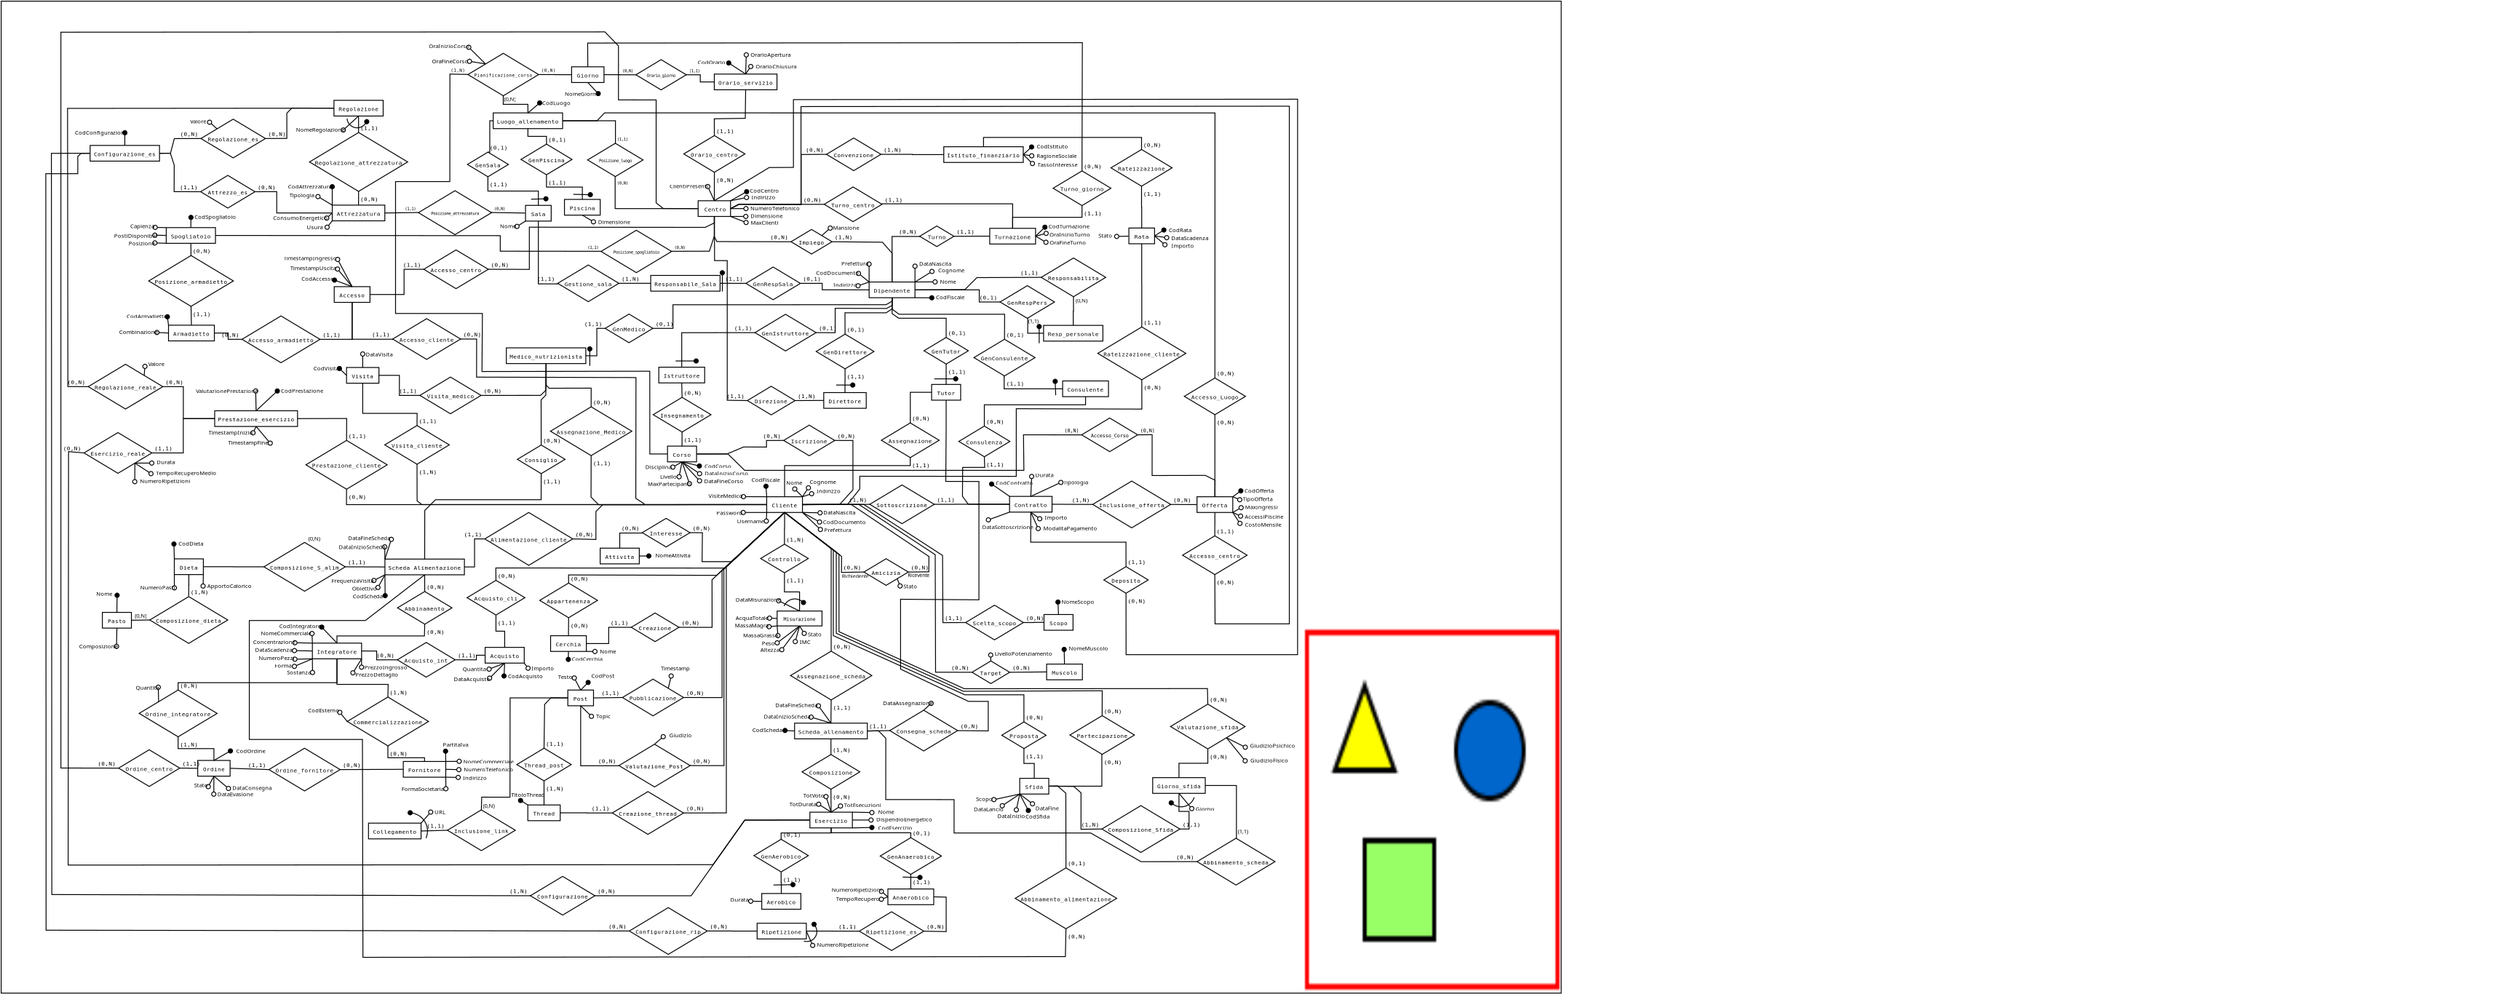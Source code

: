 <?xml version="1.0" encoding="UTF-8"?>
<dia:diagram xmlns:dia="http://www.lysator.liu.se/~alla/dia/">
  <dia:layer name="Sfondo" visible="true" active="true">
    <dia:object type="Standard - Box" version="0" id="O0">
      <dia:attribute name="obj_pos">
        <dia:point val="2.076,2.061"/>
      </dia:attribute>
      <dia:attribute name="obj_bb">
        <dia:rectangle val="2.026,2.011;180.75,115.71"/>
      </dia:attribute>
      <dia:attribute name="elem_corner">
        <dia:point val="2.076,2.061"/>
      </dia:attribute>
      <dia:attribute name="elem_width">
        <dia:real val="178.624"/>
      </dia:attribute>
      <dia:attribute name="elem_height">
        <dia:real val="113.599"/>
      </dia:attribute>
      <dia:attribute name="border_width">
        <dia:real val="0.1"/>
      </dia:attribute>
      <dia:attribute name="show_background">
        <dia:boolean val="false"/>
      </dia:attribute>
    </dia:object>
    <dia:object type="ER - Entity" version="0" id="O1">
      <dia:attribute name="obj_pos">
        <dia:point val="81.88,24.916"/>
      </dia:attribute>
      <dia:attribute name="obj_bb">
        <dia:rectangle val="81.83,24.866;85.64,26.767"/>
      </dia:attribute>
      <dia:attribute name="elem_corner">
        <dia:point val="81.88,24.916"/>
      </dia:attribute>
      <dia:attribute name="elem_width">
        <dia:real val="3.71"/>
      </dia:attribute>
      <dia:attribute name="elem_height">
        <dia:real val="1.8"/>
      </dia:attribute>
      <dia:attribute name="border_width">
        <dia:real val="0.1"/>
      </dia:attribute>
      <dia:attribute name="border_color">
        <dia:color val="#000000"/>
      </dia:attribute>
      <dia:attribute name="inner_color">
        <dia:color val="#ffffff"/>
      </dia:attribute>
      <dia:attribute name="name">
        <dia:string>#Centro#</dia:string>
      </dia:attribute>
      <dia:attribute name="weak">
        <dia:boolean val="false"/>
      </dia:attribute>
      <dia:attribute name="associative">
        <dia:boolean val="false"/>
      </dia:attribute>
      <dia:attribute name="font">
        <dia:font family="monospace" style="0" name="Courier"/>
      </dia:attribute>
      <dia:attribute name="font_height">
        <dia:real val="0.8"/>
      </dia:attribute>
    </dia:object>
    <dia:object type="Standard - Line" version="0" id="O2">
      <dia:attribute name="obj_pos">
        <dia:point val="85.59,24.916"/>
      </dia:attribute>
      <dia:attribute name="obj_bb">
        <dia:rectangle val="85.522,23.597;87.718,24.985"/>
      </dia:attribute>
      <dia:attribute name="conn_endpoints">
        <dia:point val="85.59,24.916"/>
        <dia:point val="87.65,23.753"/>
      </dia:attribute>
      <dia:attribute name="numcp">
        <dia:int val="1"/>
      </dia:attribute>
      <dia:attribute name="end_arrow">
        <dia:enum val="8"/>
      </dia:attribute>
      <dia:attribute name="end_arrow_length">
        <dia:real val="0.5"/>
      </dia:attribute>
      <dia:attribute name="end_arrow_width">
        <dia:real val="0.5"/>
      </dia:attribute>
      <dia:connections>
        <dia:connection handle="0" to="O1" connection="2"/>
      </dia:connections>
    </dia:object>
    <dia:object type="Standard - Text" version="1" id="O3">
      <dia:attribute name="obj_pos">
        <dia:point val="87.988,24.75"/>
      </dia:attribute>
      <dia:attribute name="obj_bb">
        <dia:rectangle val="87.988,24.11;90.383,24.882"/>
      </dia:attribute>
      <dia:attribute name="text">
        <dia:composite type="text">
          <dia:attribute name="string">
            <dia:string>#Indirizzo#</dia:string>
          </dia:attribute>
          <dia:attribute name="font">
            <dia:font family="sans" style="0" name="Helvetica"/>
          </dia:attribute>
          <dia:attribute name="height">
            <dia:real val="0.8"/>
          </dia:attribute>
          <dia:attribute name="pos">
            <dia:point val="87.988,24.75"/>
          </dia:attribute>
          <dia:attribute name="color">
            <dia:color val="#000000"/>
          </dia:attribute>
          <dia:attribute name="alignment">
            <dia:enum val="0"/>
          </dia:attribute>
        </dia:composite>
      </dia:attribute>
      <dia:attribute name="valign">
        <dia:enum val="3"/>
      </dia:attribute>
    </dia:object>
    <dia:object type="Standard - Line" version="0" id="O4">
      <dia:attribute name="obj_pos">
        <dia:point val="85.59,25.817"/>
      </dia:attribute>
      <dia:attribute name="obj_bb">
        <dia:rectangle val="85.54,25.495;87.726,26.137"/>
      </dia:attribute>
      <dia:attribute name="conn_endpoints">
        <dia:point val="85.59,25.817"/>
        <dia:point val="87.656,25.816"/>
      </dia:attribute>
      <dia:attribute name="numcp">
        <dia:int val="1"/>
      </dia:attribute>
      <dia:attribute name="end_arrow">
        <dia:enum val="9"/>
      </dia:attribute>
      <dia:attribute name="end_arrow_length">
        <dia:real val="0.5"/>
      </dia:attribute>
      <dia:attribute name="end_arrow_width">
        <dia:real val="0.5"/>
      </dia:attribute>
      <dia:connections>
        <dia:connection handle="0" to="O1" connection="4"/>
      </dia:connections>
    </dia:object>
    <dia:object type="Standard - Text" version="1" id="O5">
      <dia:attribute name="obj_pos">
        <dia:point val="87.905,27.648"/>
      </dia:attribute>
      <dia:attribute name="obj_bb">
        <dia:rectangle val="87.905,27.008;90.788,27.781"/>
      </dia:attribute>
      <dia:attribute name="text">
        <dia:composite type="text">
          <dia:attribute name="string">
            <dia:string>#MaxClienti#</dia:string>
          </dia:attribute>
          <dia:attribute name="font">
            <dia:font family="sans" style="0" name="Helvetica"/>
          </dia:attribute>
          <dia:attribute name="height">
            <dia:real val="0.8"/>
          </dia:attribute>
          <dia:attribute name="pos">
            <dia:point val="87.905,27.648"/>
          </dia:attribute>
          <dia:attribute name="color">
            <dia:color val="#000000"/>
          </dia:attribute>
          <dia:attribute name="alignment">
            <dia:enum val="0"/>
          </dia:attribute>
        </dia:composite>
      </dia:attribute>
      <dia:attribute name="valign">
        <dia:enum val="3"/>
      </dia:attribute>
    </dia:object>
    <dia:object type="Standard - Line" version="0" id="O6">
      <dia:attribute name="obj_pos">
        <dia:point val="85.59,26.716"/>
      </dia:attribute>
      <dia:attribute name="obj_bb">
        <dia:rectangle val="85.54,26.393;87.705,27.034"/>
      </dia:attribute>
      <dia:attribute name="conn_endpoints">
        <dia:point val="85.59,26.716"/>
        <dia:point val="87.635,26.713"/>
      </dia:attribute>
      <dia:attribute name="numcp">
        <dia:int val="1"/>
      </dia:attribute>
      <dia:attribute name="end_arrow">
        <dia:enum val="9"/>
      </dia:attribute>
      <dia:attribute name="end_arrow_length">
        <dia:real val="0.5"/>
      </dia:attribute>
      <dia:attribute name="end_arrow_width">
        <dia:real val="0.5"/>
      </dia:attribute>
      <dia:connections>
        <dia:connection handle="0" to="O1" connection="7"/>
      </dia:connections>
    </dia:object>
    <dia:object type="Standard - Line" version="0" id="O7">
      <dia:attribute name="obj_pos">
        <dia:point val="85.59,26.716"/>
      </dia:attribute>
      <dia:attribute name="obj_bb">
        <dia:rectangle val="85.526,26.652;87.716,27.721"/>
      </dia:attribute>
      <dia:attribute name="conn_endpoints">
        <dia:point val="85.59,26.716"/>
        <dia:point val="87.65,27.512"/>
      </dia:attribute>
      <dia:attribute name="numcp">
        <dia:int val="1"/>
      </dia:attribute>
      <dia:attribute name="end_arrow">
        <dia:enum val="9"/>
      </dia:attribute>
      <dia:attribute name="end_arrow_length">
        <dia:real val="0.5"/>
      </dia:attribute>
      <dia:attribute name="end_arrow_width">
        <dia:real val="0.5"/>
      </dia:attribute>
      <dia:connections>
        <dia:connection handle="0" to="O1" connection="7"/>
      </dia:connections>
    </dia:object>
    <dia:object type="Standard - Line" version="0" id="O8">
      <dia:attribute name="obj_pos">
        <dia:point val="85.59,24.916"/>
      </dia:attribute>
      <dia:attribute name="obj_bb">
        <dia:rectangle val="85.531,24.222;87.788,24.975"/>
      </dia:attribute>
      <dia:attribute name="conn_endpoints">
        <dia:point val="85.59,24.916"/>
        <dia:point val="87.719,24.487"/>
      </dia:attribute>
      <dia:attribute name="numcp">
        <dia:int val="1"/>
      </dia:attribute>
      <dia:attribute name="end_arrow">
        <dia:enum val="9"/>
      </dia:attribute>
      <dia:attribute name="end_arrow_length">
        <dia:real val="0.5"/>
      </dia:attribute>
      <dia:attribute name="end_arrow_width">
        <dia:real val="0.5"/>
      </dia:attribute>
      <dia:connections>
        <dia:connection handle="0" to="O1" connection="2"/>
      </dia:connections>
    </dia:object>
    <dia:object type="Standard - Text" version="1" id="O9">
      <dia:attribute name="obj_pos">
        <dia:point val="87.876,26.883"/>
      </dia:attribute>
      <dia:attribute name="obj_bb">
        <dia:rectangle val="87.876,26.243;91.166,27.015"/>
      </dia:attribute>
      <dia:attribute name="text">
        <dia:composite type="text">
          <dia:attribute name="string">
            <dia:string>#Dimensione#</dia:string>
          </dia:attribute>
          <dia:attribute name="font">
            <dia:font family="sans" style="0" name="Helvetica"/>
          </dia:attribute>
          <dia:attribute name="height">
            <dia:real val="0.8"/>
          </dia:attribute>
          <dia:attribute name="pos">
            <dia:point val="87.876,26.883"/>
          </dia:attribute>
          <dia:attribute name="color">
            <dia:color val="#000000"/>
          </dia:attribute>
          <dia:attribute name="alignment">
            <dia:enum val="0"/>
          </dia:attribute>
        </dia:composite>
      </dia:attribute>
      <dia:attribute name="valign">
        <dia:enum val="3"/>
      </dia:attribute>
    </dia:object>
    <dia:object type="Standard - Text" version="1" id="O10">
      <dia:attribute name="obj_pos">
        <dia:point val="87.807,23.995"/>
      </dia:attribute>
      <dia:attribute name="obj_bb">
        <dia:rectangle val="87.807,23.355;90.767,24.128"/>
      </dia:attribute>
      <dia:attribute name="text">
        <dia:composite type="text">
          <dia:attribute name="string">
            <dia:string>#CodCentro#</dia:string>
          </dia:attribute>
          <dia:attribute name="font">
            <dia:font family="sans" style="0" name="Helvetica"/>
          </dia:attribute>
          <dia:attribute name="height">
            <dia:real val="0.8"/>
          </dia:attribute>
          <dia:attribute name="pos">
            <dia:point val="87.807,23.995"/>
          </dia:attribute>
          <dia:attribute name="color">
            <dia:color val="#000000"/>
          </dia:attribute>
          <dia:attribute name="alignment">
            <dia:enum val="0"/>
          </dia:attribute>
        </dia:composite>
      </dia:attribute>
      <dia:attribute name="valign">
        <dia:enum val="3"/>
      </dia:attribute>
    </dia:object>
    <dia:object type="Standard - Text" version="1" id="O11">
      <dia:attribute name="obj_pos">
        <dia:point val="87.851,26.018"/>
      </dia:attribute>
      <dia:attribute name="obj_bb">
        <dia:rectangle val="87.851,25.378;92.986,26.15"/>
      </dia:attribute>
      <dia:attribute name="text">
        <dia:composite type="text">
          <dia:attribute name="string">
            <dia:string>#NumeroTelefonico#</dia:string>
          </dia:attribute>
          <dia:attribute name="font">
            <dia:font family="sans" style="0" name="Helvetica"/>
          </dia:attribute>
          <dia:attribute name="height">
            <dia:real val="0.8"/>
          </dia:attribute>
          <dia:attribute name="pos">
            <dia:point val="87.851,26.018"/>
          </dia:attribute>
          <dia:attribute name="color">
            <dia:color val="#000000"/>
          </dia:attribute>
          <dia:attribute name="alignment">
            <dia:enum val="0"/>
          </dia:attribute>
        </dia:composite>
      </dia:attribute>
      <dia:attribute name="valign">
        <dia:enum val="3"/>
      </dia:attribute>
    </dia:object>
    <dia:object type="ER - Entity" version="0" id="O12">
      <dia:attribute name="obj_pos">
        <dia:point val="62.114,25.447"/>
      </dia:attribute>
      <dia:attribute name="obj_bb">
        <dia:rectangle val="62.064,25.397;65.104,27.297"/>
      </dia:attribute>
      <dia:attribute name="elem_corner">
        <dia:point val="62.114,25.447"/>
      </dia:attribute>
      <dia:attribute name="elem_width">
        <dia:real val="2.94"/>
      </dia:attribute>
      <dia:attribute name="elem_height">
        <dia:real val="1.8"/>
      </dia:attribute>
      <dia:attribute name="border_width">
        <dia:real val="0.1"/>
      </dia:attribute>
      <dia:attribute name="border_color">
        <dia:color val="#000000"/>
      </dia:attribute>
      <dia:attribute name="inner_color">
        <dia:color val="#ffffff"/>
      </dia:attribute>
      <dia:attribute name="name">
        <dia:string>#Sala#</dia:string>
      </dia:attribute>
      <dia:attribute name="weak">
        <dia:boolean val="false"/>
      </dia:attribute>
      <dia:attribute name="associative">
        <dia:boolean val="false"/>
      </dia:attribute>
      <dia:attribute name="font">
        <dia:font family="monospace" style="0" name="Courier"/>
      </dia:attribute>
      <dia:attribute name="font_height">
        <dia:real val="0.8"/>
      </dia:attribute>
    </dia:object>
    <dia:object type="ER - Relationship" version="0" id="O13">
      <dia:attribute name="obj_pos">
        <dia:point val="69.22,18.339"/>
      </dia:attribute>
      <dia:attribute name="obj_bb">
        <dia:rectangle val="69.17,17.389;75.583,23.076"/>
      </dia:attribute>
      <dia:attribute name="elem_corner">
        <dia:point val="69.22,18.339"/>
      </dia:attribute>
      <dia:attribute name="elem_width">
        <dia:real val="6.312"/>
      </dia:attribute>
      <dia:attribute name="elem_height">
        <dia:real val="3.787"/>
      </dia:attribute>
      <dia:attribute name="border_width">
        <dia:real val="0.1"/>
      </dia:attribute>
      <dia:attribute name="border_color">
        <dia:color val="#000000"/>
      </dia:attribute>
      <dia:attribute name="inner_color">
        <dia:color val="#ffffff"/>
      </dia:attribute>
      <dia:attribute name="name">
        <dia:string>#Posizione_luogo#</dia:string>
      </dia:attribute>
      <dia:attribute name="left_card">
        <dia:string>#(1,1)#</dia:string>
      </dia:attribute>
      <dia:attribute name="right_card">
        <dia:string>#(0,N)#</dia:string>
      </dia:attribute>
      <dia:attribute name="identifying">
        <dia:boolean val="false"/>
      </dia:attribute>
      <dia:attribute name="rotated">
        <dia:boolean val="true"/>
      </dia:attribute>
      <dia:attribute name="font">
        <dia:font family="monospace" style="0" name="Courier"/>
      </dia:attribute>
      <dia:attribute name="font_height">
        <dia:real val="0.6"/>
      </dia:attribute>
    </dia:object>
    <dia:object type="Standard - Line" version="0" id="O14">
      <dia:attribute name="obj_pos">
        <dia:point val="62.114,27.247"/>
      </dia:attribute>
      <dia:attribute name="obj_bb">
        <dia:rectangle val="60.817,27.178;62.183,28.153"/>
      </dia:attribute>
      <dia:attribute name="conn_endpoints">
        <dia:point val="62.114,27.247"/>
        <dia:point val="60.886,28.013"/>
      </dia:attribute>
      <dia:attribute name="numcp">
        <dia:int val="1"/>
      </dia:attribute>
      <dia:attribute name="end_arrow">
        <dia:enum val="9"/>
      </dia:attribute>
      <dia:attribute name="end_arrow_length">
        <dia:real val="0.5"/>
      </dia:attribute>
      <dia:attribute name="end_arrow_width">
        <dia:real val="0.5"/>
      </dia:attribute>
      <dia:connections>
        <dia:connection handle="0" to="O12" connection="5"/>
      </dia:connections>
    </dia:object>
    <dia:object type="Standard - Text" version="1" id="O15">
      <dia:attribute name="obj_pos">
        <dia:point val="59.192,28.061"/>
      </dia:attribute>
      <dia:attribute name="obj_bb">
        <dia:rectangle val="59.192,27.421;60.842,28.193"/>
      </dia:attribute>
      <dia:attribute name="text">
        <dia:composite type="text">
          <dia:attribute name="string">
            <dia:string>#Nome#</dia:string>
          </dia:attribute>
          <dia:attribute name="font">
            <dia:font family="sans" style="0" name="Helvetica"/>
          </dia:attribute>
          <dia:attribute name="height">
            <dia:real val="0.8"/>
          </dia:attribute>
          <dia:attribute name="pos">
            <dia:point val="59.192,28.061"/>
          </dia:attribute>
          <dia:attribute name="color">
            <dia:color val="#000000"/>
          </dia:attribute>
          <dia:attribute name="alignment">
            <dia:enum val="0"/>
          </dia:attribute>
        </dia:composite>
      </dia:attribute>
      <dia:attribute name="valign">
        <dia:enum val="3"/>
      </dia:attribute>
    </dia:object>
    <dia:object type="ER - Entity" version="0" id="O16">
      <dia:attribute name="obj_pos">
        <dia:point val="39.986,25.418"/>
      </dia:attribute>
      <dia:attribute name="obj_bb">
        <dia:rectangle val="39.936,25.368;46.056,27.268"/>
      </dia:attribute>
      <dia:attribute name="elem_corner">
        <dia:point val="39.986,25.418"/>
      </dia:attribute>
      <dia:attribute name="elem_width">
        <dia:real val="6.02"/>
      </dia:attribute>
      <dia:attribute name="elem_height">
        <dia:real val="1.8"/>
      </dia:attribute>
      <dia:attribute name="border_width">
        <dia:real val="0.1"/>
      </dia:attribute>
      <dia:attribute name="border_color">
        <dia:color val="#000000"/>
      </dia:attribute>
      <dia:attribute name="inner_color">
        <dia:color val="#ffffff"/>
      </dia:attribute>
      <dia:attribute name="name">
        <dia:string>#Attrezzatura#</dia:string>
      </dia:attribute>
      <dia:attribute name="weak">
        <dia:boolean val="false"/>
      </dia:attribute>
      <dia:attribute name="associative">
        <dia:boolean val="false"/>
      </dia:attribute>
      <dia:attribute name="font">
        <dia:font family="monospace" style="0" name="Courier"/>
      </dia:attribute>
      <dia:attribute name="font_height">
        <dia:real val="0.8"/>
      </dia:attribute>
    </dia:object>
    <dia:object type="ER - Relationship" version="0" id="O17">
      <dia:attribute name="obj_pos">
        <dia:point val="49.847,23.768"/>
      </dia:attribute>
      <dia:attribute name="obj_bb">
        <dia:rectangle val="48.059,23.718;59.959,28.813"/>
      </dia:attribute>
      <dia:attribute name="elem_corner">
        <dia:point val="49.847,23.768"/>
      </dia:attribute>
      <dia:attribute name="elem_width">
        <dia:real val="8.325"/>
      </dia:attribute>
      <dia:attribute name="elem_height">
        <dia:real val="4.995"/>
      </dia:attribute>
      <dia:attribute name="border_width">
        <dia:real val="0.1"/>
      </dia:attribute>
      <dia:attribute name="border_color">
        <dia:color val="#000000"/>
      </dia:attribute>
      <dia:attribute name="inner_color">
        <dia:color val="#ffffff"/>
      </dia:attribute>
      <dia:attribute name="name">
        <dia:string>#Posizione_attrezzatura#</dia:string>
      </dia:attribute>
      <dia:attribute name="left_card">
        <dia:string>#(1,1)#</dia:string>
      </dia:attribute>
      <dia:attribute name="right_card">
        <dia:string>#(0,N)#</dia:string>
      </dia:attribute>
      <dia:attribute name="identifying">
        <dia:boolean val="false"/>
      </dia:attribute>
      <dia:attribute name="rotated">
        <dia:boolean val="false"/>
      </dia:attribute>
      <dia:attribute name="font">
        <dia:font family="monospace" style="0" name="Courier"/>
      </dia:attribute>
      <dia:attribute name="font_height">
        <dia:real val="0.6"/>
      </dia:attribute>
    </dia:object>
    <dia:object type="Standard - Line" version="0" id="O18">
      <dia:attribute name="obj_pos">
        <dia:point val="49.847,26.265"/>
      </dia:attribute>
      <dia:attribute name="obj_bb">
        <dia:rectangle val="45.955,26.215;49.897,26.368"/>
      </dia:attribute>
      <dia:attribute name="conn_endpoints">
        <dia:point val="49.847,26.265"/>
        <dia:point val="46.006,26.318"/>
      </dia:attribute>
      <dia:attribute name="numcp">
        <dia:int val="1"/>
      </dia:attribute>
      <dia:connections>
        <dia:connection handle="0" to="O17" connection="0"/>
        <dia:connection handle="1" to="O16" connection="4"/>
      </dia:connections>
    </dia:object>
    <dia:object type="Standard - Line" version="0" id="O19">
      <dia:attribute name="obj_pos">
        <dia:point val="39.986,25.418"/>
      </dia:attribute>
      <dia:attribute name="obj_bb">
        <dia:rectangle val="39.663,22.988;40.304,25.468"/>
      </dia:attribute>
      <dia:attribute name="conn_endpoints">
        <dia:point val="39.986,25.418"/>
        <dia:point val="39.983,23.059"/>
      </dia:attribute>
      <dia:attribute name="numcp">
        <dia:int val="1"/>
      </dia:attribute>
      <dia:attribute name="end_arrow">
        <dia:enum val="8"/>
      </dia:attribute>
      <dia:attribute name="end_arrow_length">
        <dia:real val="0.5"/>
      </dia:attribute>
      <dia:attribute name="end_arrow_width">
        <dia:real val="0.5"/>
      </dia:attribute>
      <dia:connections>
        <dia:connection handle="0" to="O16" connection="0"/>
      </dia:connections>
    </dia:object>
    <dia:object type="Standard - Line" version="0" id="O20">
      <dia:attribute name="obj_pos">
        <dia:point val="39.986,25.418"/>
      </dia:attribute>
      <dia:attribute name="obj_bb">
        <dia:rectangle val="38.024,24.14;40.054,25.486"/>
      </dia:attribute>
      <dia:attribute name="conn_endpoints">
        <dia:point val="39.986,25.418"/>
        <dia:point val="38.092,24.287"/>
      </dia:attribute>
      <dia:attribute name="numcp">
        <dia:int val="1"/>
      </dia:attribute>
      <dia:attribute name="end_arrow">
        <dia:enum val="9"/>
      </dia:attribute>
      <dia:attribute name="end_arrow_length">
        <dia:real val="0.5"/>
      </dia:attribute>
      <dia:attribute name="end_arrow_width">
        <dia:real val="0.5"/>
      </dia:attribute>
      <dia:connections>
        <dia:connection handle="0" to="O16" connection="0"/>
      </dia:connections>
    </dia:object>
    <dia:object type="Standard - Line" version="0" id="O21">
      <dia:attribute name="obj_pos">
        <dia:point val="39.986,26.318"/>
      </dia:attribute>
      <dia:attribute name="obj_bb">
        <dia:rectangle val="39.063,26.247;40.056,27.172"/>
      </dia:attribute>
      <dia:attribute name="conn_endpoints">
        <dia:point val="39.986,26.318"/>
        <dia:point val="39.133,27.102"/>
      </dia:attribute>
      <dia:attribute name="numcp">
        <dia:int val="1"/>
      </dia:attribute>
      <dia:attribute name="end_arrow">
        <dia:enum val="9"/>
      </dia:attribute>
      <dia:attribute name="end_arrow_length">
        <dia:real val="0.5"/>
      </dia:attribute>
      <dia:attribute name="end_arrow_width">
        <dia:real val="0.5"/>
      </dia:attribute>
      <dia:connections>
        <dia:connection handle="0" to="O16" connection="3"/>
      </dia:connections>
    </dia:object>
    <dia:object type="Standard - Line" version="0" id="O22">
      <dia:attribute name="obj_pos">
        <dia:point val="39.986,27.218"/>
      </dia:attribute>
      <dia:attribute name="obj_bb">
        <dia:rectangle val="39.117,27.147;40.056,28.252"/>
      </dia:attribute>
      <dia:attribute name="conn_endpoints">
        <dia:point val="39.986,27.218"/>
        <dia:point val="39.211,28.181"/>
      </dia:attribute>
      <dia:attribute name="numcp">
        <dia:int val="1"/>
      </dia:attribute>
      <dia:attribute name="end_arrow">
        <dia:enum val="9"/>
      </dia:attribute>
      <dia:attribute name="end_arrow_length">
        <dia:real val="0.5"/>
      </dia:attribute>
      <dia:attribute name="end_arrow_width">
        <dia:real val="0.5"/>
      </dia:attribute>
      <dia:connections>
        <dia:connection handle="0" to="O16" connection="5"/>
      </dia:connections>
    </dia:object>
    <dia:object type="Standard - Text" version="1" id="O23">
      <dia:attribute name="obj_pos">
        <dia:point val="34.913,23.534"/>
      </dia:attribute>
      <dia:attribute name="obj_bb">
        <dia:rectangle val="34.913,22.894;39.426,23.666"/>
      </dia:attribute>
      <dia:attribute name="text">
        <dia:composite type="text">
          <dia:attribute name="string">
            <dia:string>#CodAttrezzatura#</dia:string>
          </dia:attribute>
          <dia:attribute name="font">
            <dia:font family="sans" style="0" name="Helvetica"/>
          </dia:attribute>
          <dia:attribute name="height">
            <dia:real val="0.8"/>
          </dia:attribute>
          <dia:attribute name="pos">
            <dia:point val="34.913,23.534"/>
          </dia:attribute>
          <dia:attribute name="color">
            <dia:color val="#000000"/>
          </dia:attribute>
          <dia:attribute name="alignment">
            <dia:enum val="0"/>
          </dia:attribute>
        </dia:composite>
      </dia:attribute>
      <dia:attribute name="valign">
        <dia:enum val="3"/>
      </dia:attribute>
    </dia:object>
    <dia:object type="Standard - Text" version="1" id="O24">
      <dia:attribute name="obj_pos">
        <dia:point val="35.084,24.504"/>
      </dia:attribute>
      <dia:attribute name="obj_bb">
        <dia:rectangle val="35.084,23.864;37.641,24.636"/>
      </dia:attribute>
      <dia:attribute name="text">
        <dia:composite type="text">
          <dia:attribute name="string">
            <dia:string>#Tipologia#</dia:string>
          </dia:attribute>
          <dia:attribute name="font">
            <dia:font family="sans" style="0" name="Helvetica"/>
          </dia:attribute>
          <dia:attribute name="height">
            <dia:real val="0.8"/>
          </dia:attribute>
          <dia:attribute name="pos">
            <dia:point val="35.084,24.504"/>
          </dia:attribute>
          <dia:attribute name="color">
            <dia:color val="#000000"/>
          </dia:attribute>
          <dia:attribute name="alignment">
            <dia:enum val="0"/>
          </dia:attribute>
        </dia:composite>
      </dia:attribute>
      <dia:attribute name="valign">
        <dia:enum val="3"/>
      </dia:attribute>
    </dia:object>
    <dia:object type="Standard - Text" version="1" id="O25">
      <dia:attribute name="obj_pos">
        <dia:point val="33.224,27.123"/>
      </dia:attribute>
      <dia:attribute name="obj_bb">
        <dia:rectangle val="33.224,26.483;38.824,27.256"/>
      </dia:attribute>
      <dia:attribute name="text">
        <dia:composite type="text">
          <dia:attribute name="string">
            <dia:string>#ConsumoEnergetico#</dia:string>
          </dia:attribute>
          <dia:attribute name="font">
            <dia:font family="sans" style="0" name="Helvetica"/>
          </dia:attribute>
          <dia:attribute name="height">
            <dia:real val="0.8"/>
          </dia:attribute>
          <dia:attribute name="pos">
            <dia:point val="33.224,27.123"/>
          </dia:attribute>
          <dia:attribute name="color">
            <dia:color val="#000000"/>
          </dia:attribute>
          <dia:attribute name="alignment">
            <dia:enum val="0"/>
          </dia:attribute>
        </dia:composite>
      </dia:attribute>
      <dia:attribute name="valign">
        <dia:enum val="3"/>
      </dia:attribute>
    </dia:object>
    <dia:object type="Standard - Text" version="1" id="O26">
      <dia:attribute name="obj_pos">
        <dia:point val="37.078,28.177"/>
      </dia:attribute>
      <dia:attribute name="obj_bb">
        <dia:rectangle val="37.078,27.537;38.706,28.31"/>
      </dia:attribute>
      <dia:attribute name="text">
        <dia:composite type="text">
          <dia:attribute name="string">
            <dia:string>#Usura#</dia:string>
          </dia:attribute>
          <dia:attribute name="font">
            <dia:font family="sans" style="0" name="Helvetica"/>
          </dia:attribute>
          <dia:attribute name="height">
            <dia:real val="0.8"/>
          </dia:attribute>
          <dia:attribute name="pos">
            <dia:point val="37.078,28.177"/>
          </dia:attribute>
          <dia:attribute name="color">
            <dia:color val="#000000"/>
          </dia:attribute>
          <dia:attribute name="alignment">
            <dia:enum val="0"/>
          </dia:attribute>
        </dia:composite>
      </dia:attribute>
      <dia:attribute name="valign">
        <dia:enum val="3"/>
      </dia:attribute>
    </dia:object>
    <dia:object type="ER - Entity" version="0" id="O27">
      <dia:attribute name="obj_pos">
        <dia:point val="66.573,24.764"/>
      </dia:attribute>
      <dia:attribute name="obj_bb">
        <dia:rectangle val="66.523,24.714;70.718,26.614"/>
      </dia:attribute>
      <dia:attribute name="elem_corner">
        <dia:point val="66.573,24.764"/>
      </dia:attribute>
      <dia:attribute name="elem_width">
        <dia:real val="4.095"/>
      </dia:attribute>
      <dia:attribute name="elem_height">
        <dia:real val="1.8"/>
      </dia:attribute>
      <dia:attribute name="border_width">
        <dia:real val="0.1"/>
      </dia:attribute>
      <dia:attribute name="border_color">
        <dia:color val="#000000"/>
      </dia:attribute>
      <dia:attribute name="inner_color">
        <dia:color val="#ffffff"/>
      </dia:attribute>
      <dia:attribute name="name">
        <dia:string>#Piscina#</dia:string>
      </dia:attribute>
      <dia:attribute name="weak">
        <dia:boolean val="false"/>
      </dia:attribute>
      <dia:attribute name="associative">
        <dia:boolean val="false"/>
      </dia:attribute>
      <dia:attribute name="font">
        <dia:font family="monospace" style="0" name="Courier"/>
      </dia:attribute>
      <dia:attribute name="font_height">
        <dia:real val="0.8"/>
      </dia:attribute>
    </dia:object>
    <dia:object type="Standard - Line" version="0" id="O28">
      <dia:attribute name="obj_pos">
        <dia:point val="68.621,26.564"/>
      </dia:attribute>
      <dia:attribute name="obj_bb">
        <dia:rectangle val="68.552,26.496;70.218,27.629"/>
      </dia:attribute>
      <dia:attribute name="conn_endpoints">
        <dia:point val="68.621,26.564"/>
        <dia:point val="70.149,27.483"/>
      </dia:attribute>
      <dia:attribute name="numcp">
        <dia:int val="1"/>
      </dia:attribute>
      <dia:attribute name="end_arrow">
        <dia:enum val="9"/>
      </dia:attribute>
      <dia:attribute name="end_arrow_length">
        <dia:real val="0.5"/>
      </dia:attribute>
      <dia:attribute name="end_arrow_width">
        <dia:real val="0.5"/>
      </dia:attribute>
      <dia:connections>
        <dia:connection handle="0" to="O27" connection="6"/>
      </dia:connections>
    </dia:object>
    <dia:object type="Standard - Text" version="1" id="O29">
      <dia:attribute name="obj_pos">
        <dia:point val="70.424,27.575"/>
      </dia:attribute>
      <dia:attribute name="obj_bb">
        <dia:rectangle val="70.424,26.935;73.715,27.707"/>
      </dia:attribute>
      <dia:attribute name="text">
        <dia:composite type="text">
          <dia:attribute name="string">
            <dia:string>#Dimensione#</dia:string>
          </dia:attribute>
          <dia:attribute name="font">
            <dia:font family="sans" style="0" name="Helvetica"/>
          </dia:attribute>
          <dia:attribute name="height">
            <dia:real val="0.8"/>
          </dia:attribute>
          <dia:attribute name="pos">
            <dia:point val="70.424,27.575"/>
          </dia:attribute>
          <dia:attribute name="color">
            <dia:color val="#000000"/>
          </dia:attribute>
          <dia:attribute name="alignment">
            <dia:enum val="0"/>
          </dia:attribute>
        </dia:composite>
      </dia:attribute>
      <dia:attribute name="valign">
        <dia:enum val="3"/>
      </dia:attribute>
    </dia:object>
    <dia:object type="ER - Entity" version="0" id="O30">
      <dia:attribute name="obj_pos">
        <dia:point val="101.458,34.222"/>
      </dia:attribute>
      <dia:attribute name="obj_bb">
        <dia:rectangle val="101.408,34.172;106.758,36.072"/>
      </dia:attribute>
      <dia:attribute name="elem_corner">
        <dia:point val="101.458,34.222"/>
      </dia:attribute>
      <dia:attribute name="elem_width">
        <dia:real val="5.25"/>
      </dia:attribute>
      <dia:attribute name="elem_height">
        <dia:real val="1.8"/>
      </dia:attribute>
      <dia:attribute name="border_width">
        <dia:real val="0.1"/>
      </dia:attribute>
      <dia:attribute name="border_color">
        <dia:color val="#000000"/>
      </dia:attribute>
      <dia:attribute name="inner_color">
        <dia:color val="#ffffff"/>
      </dia:attribute>
      <dia:attribute name="name">
        <dia:string>#Dipendente#</dia:string>
      </dia:attribute>
      <dia:attribute name="weak">
        <dia:boolean val="false"/>
      </dia:attribute>
      <dia:attribute name="associative">
        <dia:boolean val="false"/>
      </dia:attribute>
      <dia:attribute name="font">
        <dia:font family="monospace" style="0" name="Courier"/>
      </dia:attribute>
      <dia:attribute name="font_height">
        <dia:real val="0.8"/>
      </dia:attribute>
    </dia:object>
    <dia:object type="ER - Entity" version="0" id="O31">
      <dia:attribute name="obj_pos">
        <dia:point val="110.006,18.731"/>
      </dia:attribute>
      <dia:attribute name="obj_bb">
        <dia:rectangle val="109.956,18.681;119.156,20.581"/>
      </dia:attribute>
      <dia:attribute name="elem_corner">
        <dia:point val="110.006,18.731"/>
      </dia:attribute>
      <dia:attribute name="elem_width">
        <dia:real val="9.1"/>
      </dia:attribute>
      <dia:attribute name="elem_height">
        <dia:real val="1.8"/>
      </dia:attribute>
      <dia:attribute name="border_width">
        <dia:real val="0.1"/>
      </dia:attribute>
      <dia:attribute name="border_color">
        <dia:color val="#000000"/>
      </dia:attribute>
      <dia:attribute name="inner_color">
        <dia:color val="#ffffff"/>
      </dia:attribute>
      <dia:attribute name="name">
        <dia:string>#Istituto_finanziario#</dia:string>
      </dia:attribute>
      <dia:attribute name="weak">
        <dia:boolean val="false"/>
      </dia:attribute>
      <dia:attribute name="associative">
        <dia:boolean val="false"/>
      </dia:attribute>
      <dia:attribute name="font">
        <dia:font family="monospace" style="0" name="Courier"/>
      </dia:attribute>
      <dia:attribute name="font_height">
        <dia:real val="0.8"/>
      </dia:attribute>
    </dia:object>
    <dia:object type="ER - Relationship" version="0" id="O32">
      <dia:attribute name="obj_pos">
        <dia:point val="96.572,17.732"/>
      </dia:attribute>
      <dia:attribute name="obj_bb">
        <dia:rectangle val="94.297,17.682;105.082,21.523"/>
      </dia:attribute>
      <dia:attribute name="elem_corner">
        <dia:point val="96.572,17.732"/>
      </dia:attribute>
      <dia:attribute name="elem_width">
        <dia:real val="6.235"/>
      </dia:attribute>
      <dia:attribute name="elem_height">
        <dia:real val="3.741"/>
      </dia:attribute>
      <dia:attribute name="border_width">
        <dia:real val="0.1"/>
      </dia:attribute>
      <dia:attribute name="border_color">
        <dia:color val="#000000"/>
      </dia:attribute>
      <dia:attribute name="inner_color">
        <dia:color val="#ffffff"/>
      </dia:attribute>
      <dia:attribute name="name">
        <dia:string>#Convenzione#</dia:string>
      </dia:attribute>
      <dia:attribute name="left_card">
        <dia:string>#(0,N)#</dia:string>
      </dia:attribute>
      <dia:attribute name="right_card">
        <dia:string>#(1,N)#</dia:string>
      </dia:attribute>
      <dia:attribute name="identifying">
        <dia:boolean val="false"/>
      </dia:attribute>
      <dia:attribute name="rotated">
        <dia:boolean val="false"/>
      </dia:attribute>
      <dia:attribute name="font">
        <dia:font family="monospace" style="0" name="Courier"/>
      </dia:attribute>
      <dia:attribute name="font_height">
        <dia:real val="0.8"/>
      </dia:attribute>
    </dia:object>
    <dia:object type="Standard - Line" version="0" id="O33">
      <dia:attribute name="obj_pos">
        <dia:point val="119.106,19.631"/>
      </dia:attribute>
      <dia:attribute name="obj_bb">
        <dia:rectangle val="119.035,18.521;120.317,19.702"/>
      </dia:attribute>
      <dia:attribute name="conn_endpoints">
        <dia:point val="119.106,19.631"/>
        <dia:point val="120.246,18.592"/>
      </dia:attribute>
      <dia:attribute name="numcp">
        <dia:int val="1"/>
      </dia:attribute>
      <dia:attribute name="end_arrow">
        <dia:enum val="8"/>
      </dia:attribute>
      <dia:attribute name="end_arrow_length">
        <dia:real val="0.5"/>
      </dia:attribute>
      <dia:attribute name="end_arrow_width">
        <dia:real val="0.5"/>
      </dia:attribute>
      <dia:connections>
        <dia:connection handle="0" to="O31" connection="4"/>
      </dia:connections>
    </dia:object>
    <dia:object type="Standard - Text" version="1" id="O34">
      <dia:attribute name="obj_pos">
        <dia:point val="120.641,18.936"/>
      </dia:attribute>
      <dia:attribute name="obj_bb">
        <dia:rectangle val="120.641,18.296;123.751,19.068"/>
      </dia:attribute>
      <dia:attribute name="text">
        <dia:composite type="text">
          <dia:attribute name="string">
            <dia:string>#CodIstituto#</dia:string>
          </dia:attribute>
          <dia:attribute name="font">
            <dia:font family="sans" style="0" name="Helvetica"/>
          </dia:attribute>
          <dia:attribute name="height">
            <dia:real val="0.8"/>
          </dia:attribute>
          <dia:attribute name="pos">
            <dia:point val="120.641,18.936"/>
          </dia:attribute>
          <dia:attribute name="color">
            <dia:color val="#000000"/>
          </dia:attribute>
          <dia:attribute name="alignment">
            <dia:enum val="0"/>
          </dia:attribute>
        </dia:composite>
      </dia:attribute>
      <dia:attribute name="valign">
        <dia:enum val="3"/>
      </dia:attribute>
    </dia:object>
    <dia:object type="ER - Entity" version="0" id="O35">
      <dia:attribute name="obj_pos">
        <dia:point val="20.978,27.993"/>
      </dia:attribute>
      <dia:attribute name="obj_bb">
        <dia:rectangle val="20.928,27.943;26.663,29.843"/>
      </dia:attribute>
      <dia:attribute name="elem_corner">
        <dia:point val="20.978,27.993"/>
      </dia:attribute>
      <dia:attribute name="elem_width">
        <dia:real val="5.635"/>
      </dia:attribute>
      <dia:attribute name="elem_height">
        <dia:real val="1.8"/>
      </dia:attribute>
      <dia:attribute name="border_width">
        <dia:real val="0.1"/>
      </dia:attribute>
      <dia:attribute name="border_color">
        <dia:color val="#000000"/>
      </dia:attribute>
      <dia:attribute name="inner_color">
        <dia:color val="#ffffff"/>
      </dia:attribute>
      <dia:attribute name="name">
        <dia:string>#Spogliatoio#</dia:string>
      </dia:attribute>
      <dia:attribute name="weak">
        <dia:boolean val="false"/>
      </dia:attribute>
      <dia:attribute name="associative">
        <dia:boolean val="false"/>
      </dia:attribute>
      <dia:attribute name="font">
        <dia:font family="monospace" style="0" name="Courier"/>
      </dia:attribute>
      <dia:attribute name="font_height">
        <dia:real val="0.8"/>
      </dia:attribute>
    </dia:object>
    <dia:object type="ER - Relationship" version="0" id="O36">
      <dia:attribute name="obj_pos">
        <dia:point val="70.756,28.296"/>
      </dia:attribute>
      <dia:attribute name="obj_bb">
        <dia:rectangle val="68.969,28.246;80.581,33.168"/>
      </dia:attribute>
      <dia:attribute name="elem_corner">
        <dia:point val="70.756,28.296"/>
      </dia:attribute>
      <dia:attribute name="elem_width">
        <dia:real val="8.037"/>
      </dia:attribute>
      <dia:attribute name="elem_height">
        <dia:real val="4.822"/>
      </dia:attribute>
      <dia:attribute name="border_width">
        <dia:real val="0.1"/>
      </dia:attribute>
      <dia:attribute name="border_color">
        <dia:color val="#000000"/>
      </dia:attribute>
      <dia:attribute name="inner_color">
        <dia:color val="#ffffff"/>
      </dia:attribute>
      <dia:attribute name="name">
        <dia:string>#Posizione_spogliatoio#</dia:string>
      </dia:attribute>
      <dia:attribute name="left_card">
        <dia:string>#(1,1)#</dia:string>
      </dia:attribute>
      <dia:attribute name="right_card">
        <dia:string>#(0,N)#</dia:string>
      </dia:attribute>
      <dia:attribute name="identifying">
        <dia:boolean val="false"/>
      </dia:attribute>
      <dia:attribute name="rotated">
        <dia:boolean val="false"/>
      </dia:attribute>
      <dia:attribute name="font">
        <dia:font family="monospace" style="0" name="Courier"/>
      </dia:attribute>
      <dia:attribute name="font_height">
        <dia:real val="0.6"/>
      </dia:attribute>
    </dia:object>
    <dia:object type="Standard - Line" version="0" id="O37">
      <dia:attribute name="obj_pos">
        <dia:point val="23.796,27.993"/>
      </dia:attribute>
      <dia:attribute name="obj_bb">
        <dia:rectangle val="23.486,26.504;24.128,28.044"/>
      </dia:attribute>
      <dia:attribute name="conn_endpoints">
        <dia:point val="23.796,27.993"/>
        <dia:point val="23.809,26.575"/>
      </dia:attribute>
      <dia:attribute name="numcp">
        <dia:int val="1"/>
      </dia:attribute>
      <dia:attribute name="end_arrow">
        <dia:enum val="8"/>
      </dia:attribute>
      <dia:attribute name="end_arrow_length">
        <dia:real val="0.5"/>
      </dia:attribute>
      <dia:attribute name="end_arrow_width">
        <dia:real val="0.5"/>
      </dia:attribute>
      <dia:connections>
        <dia:connection handle="0" to="O35" connection="1"/>
      </dia:connections>
    </dia:object>
    <dia:object type="Standard - Line" version="0" id="O38">
      <dia:attribute name="obj_pos">
        <dia:point val="20.978,27.993"/>
      </dia:attribute>
      <dia:attribute name="obj_bb">
        <dia:rectangle val="19.344,27.647;21.029,28.288"/>
      </dia:attribute>
      <dia:attribute name="conn_endpoints">
        <dia:point val="20.978,27.993"/>
        <dia:point val="19.414,27.963"/>
      </dia:attribute>
      <dia:attribute name="numcp">
        <dia:int val="1"/>
      </dia:attribute>
      <dia:attribute name="end_arrow">
        <dia:enum val="9"/>
      </dia:attribute>
      <dia:attribute name="end_arrow_length">
        <dia:real val="0.5"/>
      </dia:attribute>
      <dia:attribute name="end_arrow_width">
        <dia:real val="0.5"/>
      </dia:attribute>
      <dia:connections>
        <dia:connection handle="0" to="O35" connection="0"/>
      </dia:connections>
    </dia:object>
    <dia:object type="Standard - Line" version="0" id="O39">
      <dia:attribute name="obj_pos">
        <dia:point val="20.978,28.893"/>
      </dia:attribute>
      <dia:attribute name="obj_bb">
        <dia:rectangle val="19.305,28.536;21.03,29.177"/>
      </dia:attribute>
      <dia:attribute name="conn_endpoints">
        <dia:point val="20.978,28.893"/>
        <dia:point val="19.376,28.85"/>
      </dia:attribute>
      <dia:attribute name="numcp">
        <dia:int val="1"/>
      </dia:attribute>
      <dia:attribute name="end_arrow">
        <dia:enum val="9"/>
      </dia:attribute>
      <dia:attribute name="end_arrow_length">
        <dia:real val="0.5"/>
      </dia:attribute>
      <dia:attribute name="end_arrow_width">
        <dia:real val="0.5"/>
      </dia:attribute>
      <dia:connections>
        <dia:connection handle="0" to="O35" connection="3"/>
      </dia:connections>
    </dia:object>
    <dia:object type="Standard - Line" version="0" id="O40">
      <dia:attribute name="obj_pos">
        <dia:point val="20.978,29.793"/>
      </dia:attribute>
      <dia:attribute name="obj_bb">
        <dia:rectangle val="19.305,29.425;21.03,30.066"/>
      </dia:attribute>
      <dia:attribute name="conn_endpoints">
        <dia:point val="20.978,29.793"/>
        <dia:point val="19.376,29.736"/>
      </dia:attribute>
      <dia:attribute name="numcp">
        <dia:int val="1"/>
      </dia:attribute>
      <dia:attribute name="end_arrow">
        <dia:enum val="9"/>
      </dia:attribute>
      <dia:attribute name="end_arrow_length">
        <dia:real val="0.5"/>
      </dia:attribute>
      <dia:attribute name="end_arrow_width">
        <dia:real val="0.5"/>
      </dia:attribute>
      <dia:connections>
        <dia:connection handle="0" to="O35" connection="5"/>
      </dia:connections>
    </dia:object>
    <dia:object type="Standard - Text" version="1" id="O41">
      <dia:attribute name="obj_pos">
        <dia:point val="24.221,26.99"/>
      </dia:attribute>
      <dia:attribute name="obj_bb">
        <dia:rectangle val="24.221,26.35;28.411,27.122"/>
      </dia:attribute>
      <dia:attribute name="text">
        <dia:composite type="text">
          <dia:attribute name="string">
            <dia:string>#CodSpogliatoio#</dia:string>
          </dia:attribute>
          <dia:attribute name="font">
            <dia:font family="sans" style="0" name="Helvetica"/>
          </dia:attribute>
          <dia:attribute name="height">
            <dia:real val="0.8"/>
          </dia:attribute>
          <dia:attribute name="pos">
            <dia:point val="24.221,26.99"/>
          </dia:attribute>
          <dia:attribute name="color">
            <dia:color val="#000000"/>
          </dia:attribute>
          <dia:attribute name="alignment">
            <dia:enum val="0"/>
          </dia:attribute>
        </dia:composite>
      </dia:attribute>
      <dia:attribute name="valign">
        <dia:enum val="3"/>
      </dia:attribute>
    </dia:object>
    <dia:object type="Standard - Text" version="1" id="O42">
      <dia:attribute name="obj_pos">
        <dia:point val="16.666,30.024"/>
      </dia:attribute>
      <dia:attribute name="obj_bb">
        <dia:rectangle val="16.666,29.384;19.274,30.157"/>
      </dia:attribute>
      <dia:attribute name="text">
        <dia:composite type="text">
          <dia:attribute name="string">
            <dia:string>#Posizione#</dia:string>
          </dia:attribute>
          <dia:attribute name="font">
            <dia:font family="sans" style="0" name="Helvetica"/>
          </dia:attribute>
          <dia:attribute name="height">
            <dia:real val="0.8"/>
          </dia:attribute>
          <dia:attribute name="pos">
            <dia:point val="16.666,30.024"/>
          </dia:attribute>
          <dia:attribute name="color">
            <dia:color val="#000000"/>
          </dia:attribute>
          <dia:attribute name="alignment">
            <dia:enum val="0"/>
          </dia:attribute>
        </dia:composite>
      </dia:attribute>
      <dia:attribute name="valign">
        <dia:enum val="3"/>
      </dia:attribute>
    </dia:object>
    <dia:object type="Standard - Text" version="1" id="O43">
      <dia:attribute name="obj_pos">
        <dia:point val="15.007,29.159"/>
      </dia:attribute>
      <dia:attribute name="obj_bb">
        <dia:rectangle val="15.007,28.519;19.227,29.292"/>
      </dia:attribute>
      <dia:attribute name="text">
        <dia:composite type="text">
          <dia:attribute name="string">
            <dia:string>#PostiDisponibili#</dia:string>
          </dia:attribute>
          <dia:attribute name="font">
            <dia:font family="sans" style="0" name="Helvetica"/>
          </dia:attribute>
          <dia:attribute name="height">
            <dia:real val="0.8"/>
          </dia:attribute>
          <dia:attribute name="pos">
            <dia:point val="15.007,29.159"/>
          </dia:attribute>
          <dia:attribute name="color">
            <dia:color val="#000000"/>
          </dia:attribute>
          <dia:attribute name="alignment">
            <dia:enum val="0"/>
          </dia:attribute>
        </dia:composite>
      </dia:attribute>
      <dia:attribute name="valign">
        <dia:enum val="3"/>
      </dia:attribute>
    </dia:object>
    <dia:object type="Standard - Text" version="1" id="O44">
      <dia:attribute name="obj_pos">
        <dia:point val="16.849,28.055"/>
      </dia:attribute>
      <dia:attribute name="obj_bb">
        <dia:rectangle val="16.849,27.415;19.387,28.187"/>
      </dia:attribute>
      <dia:attribute name="text">
        <dia:composite type="text">
          <dia:attribute name="string">
            <dia:string>#Capienza#</dia:string>
          </dia:attribute>
          <dia:attribute name="font">
            <dia:font family="sans" style="0" name="Helvetica"/>
          </dia:attribute>
          <dia:attribute name="height">
            <dia:real val="0.8"/>
          </dia:attribute>
          <dia:attribute name="pos">
            <dia:point val="16.849,28.055"/>
          </dia:attribute>
          <dia:attribute name="color">
            <dia:color val="#000000"/>
          </dia:attribute>
          <dia:attribute name="alignment">
            <dia:enum val="0"/>
          </dia:attribute>
        </dia:composite>
      </dia:attribute>
      <dia:attribute name="valign">
        <dia:enum val="3"/>
      </dia:attribute>
    </dia:object>
    <dia:object type="ER - Entity" version="0" id="O45">
      <dia:attribute name="obj_pos">
        <dia:point val="21.237,39.168"/>
      </dia:attribute>
      <dia:attribute name="obj_bb">
        <dia:rectangle val="21.187,39.118;26.537,41.018"/>
      </dia:attribute>
      <dia:attribute name="elem_corner">
        <dia:point val="21.237,39.168"/>
      </dia:attribute>
      <dia:attribute name="elem_width">
        <dia:real val="5.25"/>
      </dia:attribute>
      <dia:attribute name="elem_height">
        <dia:real val="1.8"/>
      </dia:attribute>
      <dia:attribute name="border_width">
        <dia:real val="0.1"/>
      </dia:attribute>
      <dia:attribute name="border_color">
        <dia:color val="#000000"/>
      </dia:attribute>
      <dia:attribute name="inner_color">
        <dia:color val="#ffffff"/>
      </dia:attribute>
      <dia:attribute name="name">
        <dia:string>#Armadietto#</dia:string>
      </dia:attribute>
      <dia:attribute name="weak">
        <dia:boolean val="false"/>
      </dia:attribute>
      <dia:attribute name="associative">
        <dia:boolean val="false"/>
      </dia:attribute>
      <dia:attribute name="font">
        <dia:font family="monospace" style="0" name="Courier"/>
      </dia:attribute>
      <dia:attribute name="font_height">
        <dia:real val="0.8"/>
      </dia:attribute>
    </dia:object>
    <dia:object type="ER - Relationship" version="0" id="O46">
      <dia:attribute name="obj_pos">
        <dia:point val="18.965,31.191"/>
      </dia:attribute>
      <dia:attribute name="obj_bb">
        <dia:rectangle val="18.915,30.041;28.715,38.161"/>
      </dia:attribute>
      <dia:attribute name="elem_corner">
        <dia:point val="18.965,31.191"/>
      </dia:attribute>
      <dia:attribute name="elem_width">
        <dia:real val="9.7"/>
      </dia:attribute>
      <dia:attribute name="elem_height">
        <dia:real val="5.82"/>
      </dia:attribute>
      <dia:attribute name="border_width">
        <dia:real val="0.1"/>
      </dia:attribute>
      <dia:attribute name="border_color">
        <dia:color val="#000000"/>
      </dia:attribute>
      <dia:attribute name="inner_color">
        <dia:color val="#ffffff"/>
      </dia:attribute>
      <dia:attribute name="name">
        <dia:string>#Posizione_armadietto#</dia:string>
      </dia:attribute>
      <dia:attribute name="left_card">
        <dia:string>#(0,N)#</dia:string>
      </dia:attribute>
      <dia:attribute name="right_card">
        <dia:string>#(1,1)#</dia:string>
      </dia:attribute>
      <dia:attribute name="identifying">
        <dia:boolean val="false"/>
      </dia:attribute>
      <dia:attribute name="rotated">
        <dia:boolean val="true"/>
      </dia:attribute>
      <dia:attribute name="font">
        <dia:font family="monospace" style="0" name="Courier"/>
      </dia:attribute>
      <dia:attribute name="font_height">
        <dia:real val="0.8"/>
      </dia:attribute>
    </dia:object>
    <dia:object type="Standard - Line" version="0" id="O47">
      <dia:attribute name="obj_pos">
        <dia:point val="23.815,31.191"/>
      </dia:attribute>
      <dia:attribute name="obj_bb">
        <dia:rectangle val="23.745,29.742;23.866,31.241"/>
      </dia:attribute>
      <dia:attribute name="conn_endpoints">
        <dia:point val="23.815,31.191"/>
        <dia:point val="23.796,29.793"/>
      </dia:attribute>
      <dia:attribute name="numcp">
        <dia:int val="1"/>
      </dia:attribute>
      <dia:connections>
        <dia:connection handle="0" to="O46" connection="2"/>
        <dia:connection handle="1" to="O35" connection="6"/>
      </dia:connections>
    </dia:object>
    <dia:object type="Standard - Line" version="0" id="O48">
      <dia:attribute name="obj_pos">
        <dia:point val="23.815,37.011"/>
      </dia:attribute>
      <dia:attribute name="obj_bb">
        <dia:rectangle val="23.764,36.96;23.913,39.219"/>
      </dia:attribute>
      <dia:attribute name="conn_endpoints">
        <dia:point val="23.815,37.011"/>
        <dia:point val="23.862,39.168"/>
      </dia:attribute>
      <dia:attribute name="numcp">
        <dia:int val="1"/>
      </dia:attribute>
      <dia:connections>
        <dia:connection handle="0" to="O46" connection="6"/>
        <dia:connection handle="1" to="O45" connection="1"/>
      </dia:connections>
    </dia:object>
    <dia:object type="Standard - Line" version="0" id="O49">
      <dia:attribute name="obj_pos">
        <dia:point val="21.237,39.168"/>
      </dia:attribute>
      <dia:attribute name="obj_bb">
        <dia:rectangle val="20.788,37.886;21.424,39.224"/>
      </dia:attribute>
      <dia:attribute name="conn_endpoints">
        <dia:point val="21.237,39.168"/>
        <dia:point val="21.072,37.956"/>
      </dia:attribute>
      <dia:attribute name="numcp">
        <dia:int val="1"/>
      </dia:attribute>
      <dia:attribute name="end_arrow">
        <dia:enum val="8"/>
      </dia:attribute>
      <dia:attribute name="end_arrow_length">
        <dia:real val="0.5"/>
      </dia:attribute>
      <dia:attribute name="end_arrow_width">
        <dia:real val="0.5"/>
      </dia:attribute>
      <dia:connections>
        <dia:connection handle="0" to="O45" connection="0"/>
      </dia:connections>
    </dia:object>
    <dia:object type="Standard - Line" version="0" id="O50">
      <dia:attribute name="obj_pos">
        <dia:point val="21.237,40.068"/>
      </dia:attribute>
      <dia:attribute name="obj_bb">
        <dia:rectangle val="19.541,39.677;21.29,40.318"/>
      </dia:attribute>
      <dia:attribute name="conn_endpoints">
        <dia:point val="21.237,40.068"/>
        <dia:point val="19.612,39.985"/>
      </dia:attribute>
      <dia:attribute name="numcp">
        <dia:int val="1"/>
      </dia:attribute>
      <dia:attribute name="end_arrow">
        <dia:enum val="9"/>
      </dia:attribute>
      <dia:attribute name="end_arrow_length">
        <dia:real val="0.5"/>
      </dia:attribute>
      <dia:attribute name="end_arrow_width">
        <dia:real val="0.5"/>
      </dia:attribute>
      <dia:connections>
        <dia:connection handle="0" to="O45" connection="3"/>
      </dia:connections>
    </dia:object>
    <dia:object type="Standard - Text" version="1" id="O51">
      <dia:attribute name="obj_pos">
        <dia:point val="16.447,38.382"/>
      </dia:attribute>
      <dia:attribute name="obj_bb">
        <dia:rectangle val="16.447,37.742;20.64,38.515"/>
      </dia:attribute>
      <dia:attribute name="text">
        <dia:composite type="text">
          <dia:attribute name="string">
            <dia:string>#CodArmadietto#</dia:string>
          </dia:attribute>
          <dia:attribute name="font">
            <dia:font family="sans" style="0" name="Helvetica"/>
          </dia:attribute>
          <dia:attribute name="height">
            <dia:real val="0.8"/>
          </dia:attribute>
          <dia:attribute name="pos">
            <dia:point val="16.447,38.382"/>
          </dia:attribute>
          <dia:attribute name="color">
            <dia:color val="#000000"/>
          </dia:attribute>
          <dia:attribute name="alignment">
            <dia:enum val="0"/>
          </dia:attribute>
        </dia:composite>
      </dia:attribute>
      <dia:attribute name="valign">
        <dia:enum val="3"/>
      </dia:attribute>
    </dia:object>
    <dia:object type="Standard - Text" version="1" id="O52">
      <dia:attribute name="obj_pos">
        <dia:point val="15.597,40.174"/>
      </dia:attribute>
      <dia:attribute name="obj_bb">
        <dia:rectangle val="15.597,39.534;19.537,40.307"/>
      </dia:attribute>
      <dia:attribute name="text">
        <dia:composite type="text">
          <dia:attribute name="string">
            <dia:string>#Combinazione#</dia:string>
          </dia:attribute>
          <dia:attribute name="font">
            <dia:font family="sans" style="0" name="Helvetica"/>
          </dia:attribute>
          <dia:attribute name="height">
            <dia:real val="0.8"/>
          </dia:attribute>
          <dia:attribute name="pos">
            <dia:point val="15.597,40.174"/>
          </dia:attribute>
          <dia:attribute name="color">
            <dia:color val="#000000"/>
          </dia:attribute>
          <dia:attribute name="alignment">
            <dia:enum val="0"/>
          </dia:attribute>
        </dia:composite>
      </dia:attribute>
      <dia:attribute name="valign">
        <dia:enum val="3"/>
      </dia:attribute>
    </dia:object>
    <dia:object type="ER - Entity" version="0" id="O53">
      <dia:attribute name="obj_pos">
        <dia:point val="108.614,45.954"/>
      </dia:attribute>
      <dia:attribute name="obj_bb">
        <dia:rectangle val="108.564,45.904;111.989,47.804"/>
      </dia:attribute>
      <dia:attribute name="elem_corner">
        <dia:point val="108.614,45.954"/>
      </dia:attribute>
      <dia:attribute name="elem_width">
        <dia:real val="3.325"/>
      </dia:attribute>
      <dia:attribute name="elem_height">
        <dia:real val="1.8"/>
      </dia:attribute>
      <dia:attribute name="border_width">
        <dia:real val="0.1"/>
      </dia:attribute>
      <dia:attribute name="border_color">
        <dia:color val="#000000"/>
      </dia:attribute>
      <dia:attribute name="inner_color">
        <dia:color val="#ffffff"/>
      </dia:attribute>
      <dia:attribute name="name">
        <dia:string>#Tutor#</dia:string>
      </dia:attribute>
      <dia:attribute name="weak">
        <dia:boolean val="false"/>
      </dia:attribute>
      <dia:attribute name="associative">
        <dia:boolean val="false"/>
      </dia:attribute>
      <dia:attribute name="font">
        <dia:font family="monospace" style="0" name="Courier"/>
      </dia:attribute>
      <dia:attribute name="font_height">
        <dia:real val="0.8"/>
      </dia:attribute>
    </dia:object>
    <dia:object type="ER - Entity" version="0" id="O54">
      <dia:attribute name="obj_pos">
        <dia:point val="96.261,46.886"/>
      </dia:attribute>
      <dia:attribute name="obj_bb">
        <dia:rectangle val="96.211,46.836;101.176,48.736"/>
      </dia:attribute>
      <dia:attribute name="elem_corner">
        <dia:point val="96.261,46.886"/>
      </dia:attribute>
      <dia:attribute name="elem_width">
        <dia:real val="4.865"/>
      </dia:attribute>
      <dia:attribute name="elem_height">
        <dia:real val="1.8"/>
      </dia:attribute>
      <dia:attribute name="border_width">
        <dia:real val="0.1"/>
      </dia:attribute>
      <dia:attribute name="border_color">
        <dia:color val="#000000"/>
      </dia:attribute>
      <dia:attribute name="inner_color">
        <dia:color val="#ffffff"/>
      </dia:attribute>
      <dia:attribute name="name">
        <dia:string>#Direttore#</dia:string>
      </dia:attribute>
      <dia:attribute name="weak">
        <dia:boolean val="false"/>
      </dia:attribute>
      <dia:attribute name="associative">
        <dia:boolean val="false"/>
      </dia:attribute>
      <dia:attribute name="font">
        <dia:font family="monospace" style="0" name="Courier"/>
      </dia:attribute>
      <dia:attribute name="font_height">
        <dia:real val="0.8"/>
      </dia:attribute>
    </dia:object>
    <dia:object type="Standard - Line" version="0" id="O55">
      <dia:attribute name="obj_pos">
        <dia:point val="106.708,34.222"/>
      </dia:attribute>
      <dia:attribute name="obj_bb">
        <dia:rectangle val="106.391,32.037;107.032,34.272"/>
      </dia:attribute>
      <dia:attribute name="conn_endpoints">
        <dia:point val="106.708,34.222"/>
        <dia:point val="106.712,32.108"/>
      </dia:attribute>
      <dia:attribute name="numcp">
        <dia:int val="1"/>
      </dia:attribute>
      <dia:attribute name="end_arrow">
        <dia:enum val="9"/>
      </dia:attribute>
      <dia:attribute name="end_arrow_length">
        <dia:real val="0.5"/>
      </dia:attribute>
      <dia:attribute name="end_arrow_width">
        <dia:real val="0.5"/>
      </dia:attribute>
      <dia:connections>
        <dia:connection handle="0" to="O30" connection="2"/>
      </dia:connections>
    </dia:object>
    <dia:object type="Standard - Line" version="0" id="O56">
      <dia:attribute name="obj_pos">
        <dia:point val="106.708,34.222"/>
      </dia:attribute>
      <dia:attribute name="obj_bb">
        <dia:rectangle val="106.639,32.716;108.977,34.291"/>
      </dia:attribute>
      <dia:attribute name="conn_endpoints">
        <dia:point val="106.708,34.222"/>
        <dia:point val="108.908,32.856"/>
      </dia:attribute>
      <dia:attribute name="numcp">
        <dia:int val="1"/>
      </dia:attribute>
      <dia:attribute name="end_arrow">
        <dia:enum val="9"/>
      </dia:attribute>
      <dia:attribute name="end_arrow_length">
        <dia:real val="0.5"/>
      </dia:attribute>
      <dia:attribute name="end_arrow_width">
        <dia:real val="0.5"/>
      </dia:attribute>
      <dia:connections>
        <dia:connection handle="0" to="O30" connection="2"/>
      </dia:connections>
    </dia:object>
    <dia:object type="Standard - Line" version="0" id="O57">
      <dia:attribute name="obj_pos">
        <dia:point val="106.708,34.222"/>
      </dia:attribute>
      <dia:attribute name="obj_bb">
        <dia:rectangle val="106.658,33.887;109.379,34.529"/>
      </dia:attribute>
      <dia:attribute name="conn_endpoints">
        <dia:point val="106.708,34.222"/>
        <dia:point val="109.308,34.206"/>
      </dia:attribute>
      <dia:attribute name="numcp">
        <dia:int val="1"/>
      </dia:attribute>
      <dia:attribute name="end_arrow">
        <dia:enum val="9"/>
      </dia:attribute>
      <dia:attribute name="end_arrow_length">
        <dia:real val="0.5"/>
      </dia:attribute>
      <dia:attribute name="end_arrow_width">
        <dia:real val="0.5"/>
      </dia:attribute>
      <dia:connections>
        <dia:connection handle="0" to="O30" connection="2"/>
      </dia:connections>
    </dia:object>
    <dia:object type="Standard - Line" version="0" id="O58">
      <dia:attribute name="obj_pos">
        <dia:point val="101.458,34.222"/>
      </dia:attribute>
      <dia:attribute name="obj_bb">
        <dia:rectangle val="101.13,31.799;101.772,34.272"/>
      </dia:attribute>
      <dia:attribute name="conn_endpoints">
        <dia:point val="101.458,34.222"/>
        <dia:point val="101.45,31.87"/>
      </dia:attribute>
      <dia:attribute name="numcp">
        <dia:int val="1"/>
      </dia:attribute>
      <dia:attribute name="end_arrow">
        <dia:enum val="9"/>
      </dia:attribute>
      <dia:attribute name="end_arrow_length">
        <dia:real val="0.5"/>
      </dia:attribute>
      <dia:attribute name="end_arrow_width">
        <dia:real val="0.5"/>
      </dia:attribute>
      <dia:connections>
        <dia:connection handle="0" to="O30" connection="0"/>
      </dia:connections>
    </dia:object>
    <dia:object type="Standard - Line" version="0" id="O59">
      <dia:attribute name="obj_pos">
        <dia:point val="101.458,34.222"/>
      </dia:attribute>
      <dia:attribute name="obj_bb">
        <dia:rectangle val="99.938,32.963;101.528,34.292"/>
      </dia:attribute>
      <dia:attribute name="conn_endpoints">
        <dia:point val="101.458,34.222"/>
        <dia:point val="100.008,33.056"/>
      </dia:attribute>
      <dia:attribute name="numcp">
        <dia:int val="1"/>
      </dia:attribute>
      <dia:attribute name="end_arrow">
        <dia:enum val="9"/>
      </dia:attribute>
      <dia:attribute name="end_arrow_length">
        <dia:real val="0.5"/>
      </dia:attribute>
      <dia:attribute name="end_arrow_width">
        <dia:real val="0.5"/>
      </dia:attribute>
      <dia:connections>
        <dia:connection handle="0" to="O30" connection="0"/>
      </dia:connections>
    </dia:object>
    <dia:object type="Standard - Line" version="0" id="O60">
      <dia:attribute name="obj_pos">
        <dia:point val="101.458,34.222"/>
      </dia:attribute>
      <dia:attribute name="obj_bb">
        <dia:rectangle val="99.837,34.158;101.521,34.976"/>
      </dia:attribute>
      <dia:attribute name="conn_endpoints">
        <dia:point val="101.458,34.222"/>
        <dia:point val="99.904,34.754"/>
      </dia:attribute>
      <dia:attribute name="numcp">
        <dia:int val="1"/>
      </dia:attribute>
      <dia:attribute name="end_arrow">
        <dia:enum val="9"/>
      </dia:attribute>
      <dia:attribute name="end_arrow_length">
        <dia:real val="0.5"/>
      </dia:attribute>
      <dia:attribute name="end_arrow_width">
        <dia:real val="0.5"/>
      </dia:attribute>
      <dia:connections>
        <dia:connection handle="0" to="O30" connection="0"/>
      </dia:connections>
    </dia:object>
    <dia:object type="Standard - Line" version="0" id="O61">
      <dia:attribute name="obj_pos">
        <dia:point val="106.708,36.022"/>
      </dia:attribute>
      <dia:attribute name="obj_bb">
        <dia:rectangle val="106.658,35.71;108.954,36.352"/>
      </dia:attribute>
      <dia:attribute name="conn_endpoints">
        <dia:point val="106.708,36.022"/>
        <dia:point val="108.883,36.032"/>
      </dia:attribute>
      <dia:attribute name="numcp">
        <dia:int val="1"/>
      </dia:attribute>
      <dia:attribute name="end_arrow">
        <dia:enum val="8"/>
      </dia:attribute>
      <dia:attribute name="end_arrow_length">
        <dia:real val="0.5"/>
      </dia:attribute>
      <dia:attribute name="end_arrow_width">
        <dia:real val="0.5"/>
      </dia:attribute>
      <dia:connections>
        <dia:connection handle="0" to="O30" connection="7"/>
      </dia:connections>
    </dia:object>
    <dia:object type="Standard - Text" version="1" id="O62">
      <dia:attribute name="obj_pos">
        <dia:point val="109.108,36.206"/>
      </dia:attribute>
      <dia:attribute name="obj_bb">
        <dia:rectangle val="109.108,35.566;112.078,36.339"/>
      </dia:attribute>
      <dia:attribute name="text">
        <dia:composite type="text">
          <dia:attribute name="string">
            <dia:string>#CodFiscale#</dia:string>
          </dia:attribute>
          <dia:attribute name="font">
            <dia:font family="sans" style="0" name="Helvetica"/>
          </dia:attribute>
          <dia:attribute name="height">
            <dia:real val="0.8"/>
          </dia:attribute>
          <dia:attribute name="pos">
            <dia:point val="109.108,36.206"/>
          </dia:attribute>
          <dia:attribute name="color">
            <dia:color val="#000000"/>
          </dia:attribute>
          <dia:attribute name="alignment">
            <dia:enum val="0"/>
          </dia:attribute>
        </dia:composite>
      </dia:attribute>
      <dia:attribute name="valign">
        <dia:enum val="3"/>
      </dia:attribute>
    </dia:object>
    <dia:object type="Standard - Text" version="1" id="O63">
      <dia:attribute name="obj_pos">
        <dia:point val="109.558,34.406"/>
      </dia:attribute>
      <dia:attribute name="obj_bb">
        <dia:rectangle val="109.558,33.766;111.208,34.539"/>
      </dia:attribute>
      <dia:attribute name="text">
        <dia:composite type="text">
          <dia:attribute name="string">
            <dia:string>#Nome#</dia:string>
          </dia:attribute>
          <dia:attribute name="font">
            <dia:font family="sans" style="0" name="Helvetica"/>
          </dia:attribute>
          <dia:attribute name="height">
            <dia:real val="0.8"/>
          </dia:attribute>
          <dia:attribute name="pos">
            <dia:point val="109.558,34.406"/>
          </dia:attribute>
          <dia:attribute name="color">
            <dia:color val="#000000"/>
          </dia:attribute>
          <dia:attribute name="alignment">
            <dia:enum val="0"/>
          </dia:attribute>
        </dia:composite>
      </dia:attribute>
      <dia:attribute name="valign">
        <dia:enum val="3"/>
      </dia:attribute>
    </dia:object>
    <dia:object type="Standard - Text" version="1" id="O64">
      <dia:attribute name="obj_pos">
        <dia:point val="109.358,33.106"/>
      </dia:attribute>
      <dia:attribute name="obj_bb">
        <dia:rectangle val="109.358,32.466;112.026,33.239"/>
      </dia:attribute>
      <dia:attribute name="text">
        <dia:composite type="text">
          <dia:attribute name="string">
            <dia:string>#Cognome#</dia:string>
          </dia:attribute>
          <dia:attribute name="font">
            <dia:font family="sans" style="0" name="Helvetica"/>
          </dia:attribute>
          <dia:attribute name="height">
            <dia:real val="0.8"/>
          </dia:attribute>
          <dia:attribute name="pos">
            <dia:point val="109.358,33.106"/>
          </dia:attribute>
          <dia:attribute name="color">
            <dia:color val="#000000"/>
          </dia:attribute>
          <dia:attribute name="alignment">
            <dia:enum val="0"/>
          </dia:attribute>
        </dia:composite>
      </dia:attribute>
      <dia:attribute name="valign">
        <dia:enum val="3"/>
      </dia:attribute>
    </dia:object>
    <dia:object type="Standard - Text" version="1" id="O65">
      <dia:attribute name="obj_pos">
        <dia:point val="107.201,32.366"/>
      </dia:attribute>
      <dia:attribute name="obj_bb">
        <dia:rectangle val="107.201,31.726;110.561,32.498"/>
      </dia:attribute>
      <dia:attribute name="text">
        <dia:composite type="text">
          <dia:attribute name="string">
            <dia:string>#DataNascita#</dia:string>
          </dia:attribute>
          <dia:attribute name="font">
            <dia:font family="sans" style="0" name="Helvetica"/>
          </dia:attribute>
          <dia:attribute name="height">
            <dia:real val="0.8"/>
          </dia:attribute>
          <dia:attribute name="pos">
            <dia:point val="107.201,32.366"/>
          </dia:attribute>
          <dia:attribute name="color">
            <dia:color val="#000000"/>
          </dia:attribute>
          <dia:attribute name="alignment">
            <dia:enum val="0"/>
          </dia:attribute>
        </dia:composite>
      </dia:attribute>
      <dia:attribute name="valign">
        <dia:enum val="3"/>
      </dia:attribute>
    </dia:object>
    <dia:object type="Standard - Text" version="1" id="O66">
      <dia:attribute name="obj_pos">
        <dia:point val="97.367,34.802"/>
      </dia:attribute>
      <dia:attribute name="obj_bb">
        <dia:rectangle val="97.367,34.162;99.762,34.935"/>
      </dia:attribute>
      <dia:attribute name="text">
        <dia:composite type="text">
          <dia:attribute name="string">
            <dia:string>#Indirizzo#</dia:string>
          </dia:attribute>
          <dia:attribute name="font">
            <dia:font family="sans" style="0" name="Helvetica"/>
          </dia:attribute>
          <dia:attribute name="height">
            <dia:real val="0.8"/>
          </dia:attribute>
          <dia:attribute name="pos">
            <dia:point val="97.367,34.802"/>
          </dia:attribute>
          <dia:attribute name="color">
            <dia:color val="#000000"/>
          </dia:attribute>
          <dia:attribute name="alignment">
            <dia:enum val="0"/>
          </dia:attribute>
        </dia:composite>
      </dia:attribute>
      <dia:attribute name="valign">
        <dia:enum val="3"/>
      </dia:attribute>
    </dia:object>
    <dia:object type="Standard - Text" version="1" id="O67">
      <dia:attribute name="obj_pos">
        <dia:point val="95.377,33.401"/>
      </dia:attribute>
      <dia:attribute name="obj_bb">
        <dia:rectangle val="95.377,32.761;99.694,33.533"/>
      </dia:attribute>
      <dia:attribute name="text">
        <dia:composite type="text">
          <dia:attribute name="string">
            <dia:string>#CodDocumento#</dia:string>
          </dia:attribute>
          <dia:attribute name="font">
            <dia:font family="sans" style="0" name="Helvetica"/>
          </dia:attribute>
          <dia:attribute name="height">
            <dia:real val="0.8"/>
          </dia:attribute>
          <dia:attribute name="pos">
            <dia:point val="95.377,33.401"/>
          </dia:attribute>
          <dia:attribute name="color">
            <dia:color val="#000000"/>
          </dia:attribute>
          <dia:attribute name="alignment">
            <dia:enum val="0"/>
          </dia:attribute>
        </dia:composite>
      </dia:attribute>
      <dia:attribute name="valign">
        <dia:enum val="3"/>
      </dia:attribute>
    </dia:object>
    <dia:object type="Standard - Text" version="1" id="O68">
      <dia:attribute name="obj_pos">
        <dia:point val="98.269,32.316"/>
      </dia:attribute>
      <dia:attribute name="obj_bb">
        <dia:rectangle val="98.269,31.676;101.084,32.448"/>
      </dia:attribute>
      <dia:attribute name="text">
        <dia:composite type="text">
          <dia:attribute name="string">
            <dia:string>#Prefettura#</dia:string>
          </dia:attribute>
          <dia:attribute name="font">
            <dia:font family="sans" style="0" name="Helvetica"/>
          </dia:attribute>
          <dia:attribute name="height">
            <dia:real val="0.8"/>
          </dia:attribute>
          <dia:attribute name="pos">
            <dia:point val="98.269,32.316"/>
          </dia:attribute>
          <dia:attribute name="color">
            <dia:color val="#000000"/>
          </dia:attribute>
          <dia:attribute name="alignment">
            <dia:enum val="0"/>
          </dia:attribute>
        </dia:composite>
      </dia:attribute>
      <dia:attribute name="valign">
        <dia:enum val="3"/>
      </dia:attribute>
    </dia:object>
    <dia:object type="ER - Entity" version="0" id="O69">
      <dia:attribute name="obj_pos">
        <dia:point val="77.376,43.978"/>
      </dia:attribute>
      <dia:attribute name="obj_bb">
        <dia:rectangle val="77.326,43.928;82.676,45.828"/>
      </dia:attribute>
      <dia:attribute name="elem_corner">
        <dia:point val="77.376,43.978"/>
      </dia:attribute>
      <dia:attribute name="elem_width">
        <dia:real val="5.25"/>
      </dia:attribute>
      <dia:attribute name="elem_height">
        <dia:real val="1.8"/>
      </dia:attribute>
      <dia:attribute name="border_width">
        <dia:real val="0.1"/>
      </dia:attribute>
      <dia:attribute name="border_color">
        <dia:color val="#000000"/>
      </dia:attribute>
      <dia:attribute name="inner_color">
        <dia:color val="#ffffff"/>
      </dia:attribute>
      <dia:attribute name="name">
        <dia:string>#Istruttore#</dia:string>
      </dia:attribute>
      <dia:attribute name="weak">
        <dia:boolean val="false"/>
      </dia:attribute>
      <dia:attribute name="associative">
        <dia:boolean val="false"/>
      </dia:attribute>
      <dia:attribute name="font">
        <dia:font family="monospace" style="0" name="Courier"/>
      </dia:attribute>
      <dia:attribute name="font_height">
        <dia:real val="0.8"/>
      </dia:attribute>
    </dia:object>
    <dia:object type="ER - Entity" version="0" id="O70">
      <dia:attribute name="obj_pos">
        <dia:point val="78.372,53.017"/>
      </dia:attribute>
      <dia:attribute name="obj_bb">
        <dia:rectangle val="78.322,52.967;81.747,54.867"/>
      </dia:attribute>
      <dia:attribute name="elem_corner">
        <dia:point val="78.372,53.017"/>
      </dia:attribute>
      <dia:attribute name="elem_width">
        <dia:real val="3.325"/>
      </dia:attribute>
      <dia:attribute name="elem_height">
        <dia:real val="1.8"/>
      </dia:attribute>
      <dia:attribute name="border_width">
        <dia:real val="0.1"/>
      </dia:attribute>
      <dia:attribute name="border_color">
        <dia:color val="#000000"/>
      </dia:attribute>
      <dia:attribute name="inner_color">
        <dia:color val="#ffffff"/>
      </dia:attribute>
      <dia:attribute name="name">
        <dia:string>#Corso#</dia:string>
      </dia:attribute>
      <dia:attribute name="weak">
        <dia:boolean val="false"/>
      </dia:attribute>
      <dia:attribute name="associative">
        <dia:boolean val="false"/>
      </dia:attribute>
      <dia:attribute name="font">
        <dia:font family="monospace" style="0" name="Courier"/>
      </dia:attribute>
      <dia:attribute name="font_height">
        <dia:real val="0.8"/>
      </dia:attribute>
    </dia:object>
    <dia:object type="ER - Relationship" version="0" id="O71">
      <dia:attribute name="obj_pos">
        <dia:point val="76.73,47.433"/>
      </dia:attribute>
      <dia:attribute name="obj_bb">
        <dia:rectangle val="76.68,46.283;83.4,52.555"/>
      </dia:attribute>
      <dia:attribute name="elem_corner">
        <dia:point val="76.73,47.433"/>
      </dia:attribute>
      <dia:attribute name="elem_width">
        <dia:real val="6.62"/>
      </dia:attribute>
      <dia:attribute name="elem_height">
        <dia:real val="3.972"/>
      </dia:attribute>
      <dia:attribute name="border_width">
        <dia:real val="0.1"/>
      </dia:attribute>
      <dia:attribute name="border_color">
        <dia:color val="#000000"/>
      </dia:attribute>
      <dia:attribute name="inner_color">
        <dia:color val="#ffffff"/>
      </dia:attribute>
      <dia:attribute name="name">
        <dia:string>#Insegnamento#</dia:string>
      </dia:attribute>
      <dia:attribute name="left_card">
        <dia:string>#(0,N)#</dia:string>
      </dia:attribute>
      <dia:attribute name="right_card">
        <dia:string>#(1,1)#</dia:string>
      </dia:attribute>
      <dia:attribute name="identifying">
        <dia:boolean val="false"/>
      </dia:attribute>
      <dia:attribute name="rotated">
        <dia:boolean val="true"/>
      </dia:attribute>
      <dia:attribute name="font">
        <dia:font family="monospace" style="0" name="Courier"/>
      </dia:attribute>
      <dia:attribute name="font_height">
        <dia:real val="0.8"/>
      </dia:attribute>
    </dia:object>
    <dia:object type="Standard - Line" version="0" id="O72">
      <dia:attribute name="obj_pos">
        <dia:point val="80.04,47.433"/>
      </dia:attribute>
      <dia:attribute name="obj_bb">
        <dia:rectangle val="79.95,45.727;80.091,47.484"/>
      </dia:attribute>
      <dia:attribute name="conn_endpoints">
        <dia:point val="80.04,47.433"/>
        <dia:point val="80.001,45.778"/>
      </dia:attribute>
      <dia:attribute name="numcp">
        <dia:int val="1"/>
      </dia:attribute>
      <dia:connections>
        <dia:connection handle="0" to="O71" connection="2"/>
        <dia:connection handle="1" to="O69" connection="6"/>
      </dia:connections>
    </dia:object>
    <dia:object type="Standard - Line" version="0" id="O73">
      <dia:attribute name="obj_pos">
        <dia:point val="80.034,53.017"/>
      </dia:attribute>
      <dia:attribute name="obj_bb">
        <dia:rectangle val="79.984,51.355;80.091,53.067"/>
      </dia:attribute>
      <dia:attribute name="conn_endpoints">
        <dia:point val="80.034,53.017"/>
        <dia:point val="80.04,51.405"/>
      </dia:attribute>
      <dia:attribute name="numcp">
        <dia:int val="1"/>
      </dia:attribute>
      <dia:connections>
        <dia:connection handle="0" to="O70" connection="1"/>
        <dia:connection handle="1" to="O71" connection="6"/>
      </dia:connections>
    </dia:object>
    <dia:object type="Standard - Line" version="0" id="O74">
      <dia:attribute name="obj_pos">
        <dia:point val="80.034,54.816"/>
      </dia:attribute>
      <dia:attribute name="obj_bb">
        <dia:rectangle val="79.964,54.746;82.313,57.28"/>
      </dia:attribute>
      <dia:attribute name="conn_endpoints">
        <dia:point val="80.034,54.816"/>
        <dia:point val="82.243,57.209"/>
      </dia:attribute>
      <dia:attribute name="numcp">
        <dia:int val="1"/>
      </dia:attribute>
      <dia:attribute name="end_arrow">
        <dia:enum val="9"/>
      </dia:attribute>
      <dia:attribute name="end_arrow_length">
        <dia:real val="0.5"/>
      </dia:attribute>
      <dia:attribute name="end_arrow_width">
        <dia:real val="0.5"/>
      </dia:attribute>
      <dia:connections>
        <dia:connection handle="0" to="O70" connection="6"/>
      </dia:connections>
    </dia:object>
    <dia:object type="Standard - Line" version="0" id="O75">
      <dia:attribute name="obj_pos">
        <dia:point val="80.034,54.816"/>
      </dia:attribute>
      <dia:attribute name="obj_bb">
        <dia:rectangle val="79.965,54.747;82.364,56.464"/>
      </dia:attribute>
      <dia:attribute name="conn_endpoints">
        <dia:point val="80.034,54.816"/>
        <dia:point val="82.295,56.337"/>
      </dia:attribute>
      <dia:attribute name="numcp">
        <dia:int val="1"/>
      </dia:attribute>
      <dia:attribute name="end_arrow">
        <dia:enum val="9"/>
      </dia:attribute>
      <dia:attribute name="end_arrow_length">
        <dia:real val="0.5"/>
      </dia:attribute>
      <dia:attribute name="end_arrow_width">
        <dia:real val="0.5"/>
      </dia:attribute>
      <dia:connections>
        <dia:connection handle="0" to="O70" connection="6"/>
      </dia:connections>
    </dia:object>
    <dia:object type="Standard - Line" version="0" id="O76">
      <dia:attribute name="obj_pos">
        <dia:point val="80.034,54.816"/>
      </dia:attribute>
      <dia:attribute name="obj_bb">
        <dia:rectangle val="79.971,54.753;81.207,57.672"/>
      </dia:attribute>
      <dia:attribute name="conn_endpoints">
        <dia:point val="80.034,54.816"/>
        <dia:point val="80.984,57.605"/>
      </dia:attribute>
      <dia:attribute name="numcp">
        <dia:int val="1"/>
      </dia:attribute>
      <dia:attribute name="end_arrow">
        <dia:enum val="9"/>
      </dia:attribute>
      <dia:attribute name="end_arrow_length">
        <dia:real val="0.5"/>
      </dia:attribute>
      <dia:attribute name="end_arrow_width">
        <dia:real val="0.5"/>
      </dia:attribute>
      <dia:connections>
        <dia:connection handle="0" to="O70" connection="6"/>
      </dia:connections>
    </dia:object>
    <dia:object type="Standard - Line" version="0" id="O77">
      <dia:attribute name="obj_pos">
        <dia:point val="80.034,54.816"/>
      </dia:attribute>
      <dia:attribute name="obj_bb">
        <dia:rectangle val="79.974,54.756;82.332,55.603"/>
      </dia:attribute>
      <dia:attribute name="conn_endpoints">
        <dia:point val="80.034,54.816"/>
        <dia:point val="82.263,55.349"/>
      </dia:attribute>
      <dia:attribute name="numcp">
        <dia:int val="1"/>
      </dia:attribute>
      <dia:attribute name="end_arrow">
        <dia:enum val="8"/>
      </dia:attribute>
      <dia:attribute name="end_arrow_length">
        <dia:real val="0.5"/>
      </dia:attribute>
      <dia:attribute name="end_arrow_width">
        <dia:real val="0.5"/>
      </dia:attribute>
      <dia:connections>
        <dia:connection handle="0" to="O70" connection="6"/>
      </dia:connections>
    </dia:object>
    <dia:object type="Standard - Text" version="1" id="O78">
      <dia:attribute name="obj_pos">
        <dia:point val="82.621,56.38"/>
      </dia:attribute>
      <dia:attribute name="obj_bb">
        <dia:rectangle val="82.621,55.74;87.061,56.513"/>
      </dia:attribute>
      <dia:attribute name="text">
        <dia:composite type="text">
          <dia:attribute name="string">
            <dia:string>#DataInizioCorso#</dia:string>
          </dia:attribute>
          <dia:attribute name="font">
            <dia:font family="sans" style="0" name="Helvetica"/>
          </dia:attribute>
          <dia:attribute name="height">
            <dia:real val="0.8"/>
          </dia:attribute>
          <dia:attribute name="pos">
            <dia:point val="82.621,56.38"/>
          </dia:attribute>
          <dia:attribute name="color">
            <dia:color val="#000000"/>
          </dia:attribute>
          <dia:attribute name="alignment">
            <dia:enum val="0"/>
          </dia:attribute>
        </dia:composite>
      </dia:attribute>
      <dia:attribute name="valign">
        <dia:enum val="3"/>
      </dia:attribute>
    </dia:object>
    <dia:object type="Standard - Text" version="1" id="O79">
      <dia:attribute name="obj_pos">
        <dia:point val="82.599,55.545"/>
      </dia:attribute>
      <dia:attribute name="obj_bb">
        <dia:rectangle val="82.599,54.905;85.281,55.677"/>
      </dia:attribute>
      <dia:attribute name="text">
        <dia:composite type="text">
          <dia:attribute name="string">
            <dia:string>#CodCorso#</dia:string>
          </dia:attribute>
          <dia:attribute name="font">
            <dia:font family="sans" style="0" name="Helvetica"/>
          </dia:attribute>
          <dia:attribute name="height">
            <dia:real val="0.8"/>
          </dia:attribute>
          <dia:attribute name="pos">
            <dia:point val="82.599,55.545"/>
          </dia:attribute>
          <dia:attribute name="color">
            <dia:color val="#000000"/>
          </dia:attribute>
          <dia:attribute name="alignment">
            <dia:enum val="0"/>
          </dia:attribute>
        </dia:composite>
      </dia:attribute>
      <dia:attribute name="valign">
        <dia:enum val="3"/>
      </dia:attribute>
    </dia:object>
    <dia:object type="ER - Entity" version="0" id="O80">
      <dia:attribute name="obj_pos">
        <dia:point val="76.447,33.47"/>
      </dia:attribute>
      <dia:attribute name="obj_bb">
        <dia:rectangle val="76.397,33.42;84.442,35.32"/>
      </dia:attribute>
      <dia:attribute name="elem_corner">
        <dia:point val="76.447,33.47"/>
      </dia:attribute>
      <dia:attribute name="elem_width">
        <dia:real val="7.945"/>
      </dia:attribute>
      <dia:attribute name="elem_height">
        <dia:real val="1.8"/>
      </dia:attribute>
      <dia:attribute name="border_width">
        <dia:real val="0.1"/>
      </dia:attribute>
      <dia:attribute name="border_color">
        <dia:color val="#000000"/>
      </dia:attribute>
      <dia:attribute name="inner_color">
        <dia:color val="#ffffff"/>
      </dia:attribute>
      <dia:attribute name="name">
        <dia:string>#Responsabile_Sala#</dia:string>
      </dia:attribute>
      <dia:attribute name="weak">
        <dia:boolean val="false"/>
      </dia:attribute>
      <dia:attribute name="associative">
        <dia:boolean val="false"/>
      </dia:attribute>
      <dia:attribute name="font">
        <dia:font family="monospace" style="0" name="Courier"/>
      </dia:attribute>
      <dia:attribute name="font_height">
        <dia:real val="0.8"/>
      </dia:attribute>
    </dia:object>
    <dia:object type="ER - Relationship" version="0" id="O81">
      <dia:attribute name="obj_pos">
        <dia:point val="65.799,32.271"/>
      </dia:attribute>
      <dia:attribute name="obj_bb">
        <dia:rectangle val="63.523,32.221;75.079,36.524"/>
      </dia:attribute>
      <dia:attribute name="elem_corner">
        <dia:point val="65.799,32.271"/>
      </dia:attribute>
      <dia:attribute name="elem_width">
        <dia:real val="7.005"/>
      </dia:attribute>
      <dia:attribute name="elem_height">
        <dia:real val="4.203"/>
      </dia:attribute>
      <dia:attribute name="border_width">
        <dia:real val="0.1"/>
      </dia:attribute>
      <dia:attribute name="border_color">
        <dia:color val="#000000"/>
      </dia:attribute>
      <dia:attribute name="inner_color">
        <dia:color val="#ffffff"/>
      </dia:attribute>
      <dia:attribute name="name">
        <dia:string>#Gestione_sala#</dia:string>
      </dia:attribute>
      <dia:attribute name="left_card">
        <dia:string>#(1,1)#</dia:string>
      </dia:attribute>
      <dia:attribute name="right_card">
        <dia:string>#(1,N)#</dia:string>
      </dia:attribute>
      <dia:attribute name="identifying">
        <dia:boolean val="false"/>
      </dia:attribute>
      <dia:attribute name="rotated">
        <dia:boolean val="false"/>
      </dia:attribute>
      <dia:attribute name="font">
        <dia:font family="monospace" style="0" name="Courier"/>
      </dia:attribute>
      <dia:attribute name="font_height">
        <dia:real val="0.8"/>
      </dia:attribute>
    </dia:object>
    <dia:object type="ER - Entity" version="0" id="O82">
      <dia:attribute name="obj_pos">
        <dia:point val="89.73,58.815"/>
      </dia:attribute>
      <dia:attribute name="obj_bb">
        <dia:rectangle val="89.68,58.764;93.875,60.664"/>
      </dia:attribute>
      <dia:attribute name="elem_corner">
        <dia:point val="89.73,58.815"/>
      </dia:attribute>
      <dia:attribute name="elem_width">
        <dia:real val="4.095"/>
      </dia:attribute>
      <dia:attribute name="elem_height">
        <dia:real val="1.8"/>
      </dia:attribute>
      <dia:attribute name="border_width">
        <dia:real val="0.1"/>
      </dia:attribute>
      <dia:attribute name="border_color">
        <dia:color val="#000000"/>
      </dia:attribute>
      <dia:attribute name="inner_color">
        <dia:color val="#ffffff"/>
      </dia:attribute>
      <dia:attribute name="name">
        <dia:string>#Cliente#</dia:string>
      </dia:attribute>
      <dia:attribute name="weak">
        <dia:boolean val="false"/>
      </dia:attribute>
      <dia:attribute name="associative">
        <dia:boolean val="false"/>
      </dia:attribute>
      <dia:attribute name="font">
        <dia:font family="monospace" style="0" name="Courier"/>
      </dia:attribute>
      <dia:attribute name="font_height">
        <dia:real val="0.8"/>
      </dia:attribute>
    </dia:object>
    <dia:object type="Standard - Line" version="0" id="O83">
      <dia:attribute name="obj_pos">
        <dia:point val="93.825,58.815"/>
      </dia:attribute>
      <dia:attribute name="obj_bb">
        <dia:rectangle val="92.66,57.644;93.896,58.885"/>
      </dia:attribute>
      <dia:attribute name="conn_endpoints">
        <dia:point val="93.825,58.815"/>
        <dia:point val="92.73,57.714"/>
      </dia:attribute>
      <dia:attribute name="numcp">
        <dia:int val="1"/>
      </dia:attribute>
      <dia:attribute name="end_arrow">
        <dia:enum val="9"/>
      </dia:attribute>
      <dia:attribute name="end_arrow_length">
        <dia:real val="0.5"/>
      </dia:attribute>
      <dia:attribute name="end_arrow_width">
        <dia:real val="0.5"/>
      </dia:attribute>
      <dia:connections>
        <dia:connection handle="0" to="O82" connection="2"/>
      </dia:connections>
    </dia:object>
    <dia:object type="Standard - Line" version="0" id="O84">
      <dia:attribute name="obj_pos">
        <dia:point val="93.825,58.815"/>
      </dia:attribute>
      <dia:attribute name="obj_bb">
        <dia:rectangle val="93.756,57.474;94.799,58.884"/>
      </dia:attribute>
      <dia:attribute name="conn_endpoints">
        <dia:point val="93.825,58.815"/>
        <dia:point val="94.671,57.544"/>
      </dia:attribute>
      <dia:attribute name="numcp">
        <dia:int val="1"/>
      </dia:attribute>
      <dia:attribute name="end_arrow">
        <dia:enum val="9"/>
      </dia:attribute>
      <dia:attribute name="end_arrow_length">
        <dia:real val="0.5"/>
      </dia:attribute>
      <dia:attribute name="end_arrow_width">
        <dia:real val="0.5"/>
      </dia:attribute>
      <dia:connections>
        <dia:connection handle="0" to="O82" connection="2"/>
      </dia:connections>
    </dia:object>
    <dia:object type="Standard - Line" version="0" id="O85">
      <dia:attribute name="obj_pos">
        <dia:point val="93.825,58.815"/>
      </dia:attribute>
      <dia:attribute name="obj_bb">
        <dia:rectangle val="93.762,58.147;95.231,58.878"/>
      </dia:attribute>
      <dia:attribute name="conn_endpoints">
        <dia:point val="93.825,58.815"/>
        <dia:point val="95.163,58.373"/>
      </dia:attribute>
      <dia:attribute name="numcp">
        <dia:int val="1"/>
      </dia:attribute>
      <dia:attribute name="end_arrow">
        <dia:enum val="9"/>
      </dia:attribute>
      <dia:attribute name="end_arrow_length">
        <dia:real val="0.5"/>
      </dia:attribute>
      <dia:attribute name="end_arrow_width">
        <dia:real val="0.5"/>
      </dia:attribute>
      <dia:connections>
        <dia:connection handle="0" to="O82" connection="2"/>
      </dia:connections>
    </dia:object>
    <dia:object type="Standard - Line" version="0" id="O86">
      <dia:attribute name="obj_pos">
        <dia:point val="93.493,73.609"/>
      </dia:attribute>
      <dia:attribute name="obj_bb">
        <dia:rectangle val="90.621,73.539;93.563,75.834"/>
      </dia:attribute>
      <dia:attribute name="conn_endpoints">
        <dia:point val="93.493,73.609"/>
        <dia:point val="90.691,75.729"/>
      </dia:attribute>
      <dia:attribute name="numcp">
        <dia:int val="1"/>
      </dia:attribute>
      <dia:attribute name="end_arrow">
        <dia:enum val="9"/>
      </dia:attribute>
      <dia:attribute name="end_arrow_length">
        <dia:real val="0.5"/>
      </dia:attribute>
      <dia:attribute name="end_arrow_width">
        <dia:real val="0.5"/>
      </dia:attribute>
      <dia:connections>
        <dia:connection handle="0" to="O106" connection="6"/>
      </dia:connections>
    </dia:object>
    <dia:object type="Standard - Line" version="0" id="O87">
      <dia:attribute name="obj_pos">
        <dia:point val="93.493,73.609"/>
      </dia:attribute>
      <dia:attribute name="obj_bb">
        <dia:rectangle val="91.172,73.539;93.563,76.64"/>
      </dia:attribute>
      <dia:attribute name="conn_endpoints">
        <dia:point val="93.493,73.609"/>
        <dia:point val="91.28,76.57"/>
      </dia:attribute>
      <dia:attribute name="numcp">
        <dia:int val="1"/>
      </dia:attribute>
      <dia:attribute name="end_arrow">
        <dia:enum val="9"/>
      </dia:attribute>
      <dia:attribute name="end_arrow_length">
        <dia:real val="0.5"/>
      </dia:attribute>
      <dia:attribute name="end_arrow_width">
        <dia:real val="0.5"/>
      </dia:attribute>
      <dia:connections>
        <dia:connection handle="0" to="O106" connection="6"/>
      </dia:connections>
    </dia:object>
    <dia:object type="Standard - Line" version="0" id="O88">
      <dia:attribute name="obj_pos">
        <dia:point val="93.825,60.614"/>
      </dia:attribute>
      <dia:attribute name="obj_bb">
        <dia:rectangle val="93.774,60.337;96.21,60.978"/>
      </dia:attribute>
      <dia:attribute name="conn_endpoints">
        <dia:point val="93.825,60.614"/>
        <dia:point val="96.139,60.662"/>
      </dia:attribute>
      <dia:attribute name="numcp">
        <dia:int val="1"/>
      </dia:attribute>
      <dia:attribute name="end_arrow">
        <dia:enum val="9"/>
      </dia:attribute>
      <dia:attribute name="end_arrow_length">
        <dia:real val="0.5"/>
      </dia:attribute>
      <dia:attribute name="end_arrow_width">
        <dia:real val="0.5"/>
      </dia:attribute>
      <dia:connections>
        <dia:connection handle="0" to="O82" connection="7"/>
      </dia:connections>
    </dia:object>
    <dia:object type="Standard - Line" version="0" id="O89">
      <dia:attribute name="obj_pos">
        <dia:point val="89.73,60.614"/>
      </dia:attribute>
      <dia:attribute name="obj_bb">
        <dia:rectangle val="89.365,60.562;90.006,61.971"/>
      </dia:attribute>
      <dia:attribute name="conn_endpoints">
        <dia:point val="89.73,60.614"/>
        <dia:point val="89.674,61.9"/>
      </dia:attribute>
      <dia:attribute name="numcp">
        <dia:int val="1"/>
      </dia:attribute>
      <dia:attribute name="end_arrow">
        <dia:enum val="9"/>
      </dia:attribute>
      <dia:attribute name="end_arrow_length">
        <dia:real val="0.5"/>
      </dia:attribute>
      <dia:attribute name="end_arrow_width">
        <dia:real val="0.5"/>
      </dia:attribute>
      <dia:connections>
        <dia:connection handle="0" to="O82" connection="5"/>
      </dia:connections>
    </dia:object>
    <dia:object type="Standard - Line" version="0" id="O90">
      <dia:attribute name="obj_pos">
        <dia:point val="93.825,60.614"/>
      </dia:attribute>
      <dia:attribute name="obj_bb">
        <dia:rectangle val="93.757,60.547;96.115,62.013"/>
      </dia:attribute>
      <dia:attribute name="conn_endpoints">
        <dia:point val="93.825,60.614"/>
        <dia:point val="96.047,61.854"/>
      </dia:attribute>
      <dia:attribute name="numcp">
        <dia:int val="1"/>
      </dia:attribute>
      <dia:attribute name="end_arrow">
        <dia:enum val="9"/>
      </dia:attribute>
      <dia:attribute name="end_arrow_length">
        <dia:real val="0.5"/>
      </dia:attribute>
      <dia:attribute name="end_arrow_width">
        <dia:real val="0.5"/>
      </dia:attribute>
      <dia:connections>
        <dia:connection handle="0" to="O82" connection="7"/>
      </dia:connections>
    </dia:object>
    <dia:object type="Standard - Line" version="0" id="O91">
      <dia:attribute name="obj_pos">
        <dia:point val="93.825,60.614"/>
      </dia:attribute>
      <dia:attribute name="obj_bb">
        <dia:rectangle val="93.755,60.544;96.164,62.842"/>
      </dia:attribute>
      <dia:attribute name="conn_endpoints">
        <dia:point val="93.825,60.614"/>
        <dia:point val="96.093,62.771"/>
      </dia:attribute>
      <dia:attribute name="numcp">
        <dia:int val="1"/>
      </dia:attribute>
      <dia:attribute name="end_arrow">
        <dia:enum val="9"/>
      </dia:attribute>
      <dia:attribute name="end_arrow_length">
        <dia:real val="0.5"/>
      </dia:attribute>
      <dia:attribute name="end_arrow_width">
        <dia:real val="0.5"/>
      </dia:attribute>
      <dia:connections>
        <dia:connection handle="0" to="O82" connection="7"/>
      </dia:connections>
    </dia:object>
    <dia:object type="Standard - Line" version="0" id="O92">
      <dia:attribute name="obj_pos">
        <dia:point val="89.73,58.815"/>
      </dia:attribute>
      <dia:attribute name="obj_bb">
        <dia:rectangle val="89.328,57.294;89.968,58.868"/>
      </dia:attribute>
      <dia:attribute name="conn_endpoints">
        <dia:point val="89.73,58.815"/>
        <dia:point val="89.63,57.364"/>
      </dia:attribute>
      <dia:attribute name="numcp">
        <dia:int val="1"/>
      </dia:attribute>
      <dia:attribute name="end_arrow">
        <dia:enum val="8"/>
      </dia:attribute>
      <dia:attribute name="end_arrow_length">
        <dia:real val="0.5"/>
      </dia:attribute>
      <dia:attribute name="end_arrow_width">
        <dia:real val="0.5"/>
      </dia:attribute>
      <dia:connections>
        <dia:connection handle="0" to="O82" connection="0"/>
      </dia:connections>
    </dia:object>
    <dia:object type="Standard - Text" version="1" id="O93">
      <dia:attribute name="obj_pos">
        <dia:point val="87.98,57.114"/>
      </dia:attribute>
      <dia:attribute name="obj_bb">
        <dia:rectangle val="87.98,56.474;90.95,57.247"/>
      </dia:attribute>
      <dia:attribute name="text">
        <dia:composite type="text">
          <dia:attribute name="string">
            <dia:string>#CodFiscale#</dia:string>
          </dia:attribute>
          <dia:attribute name="font">
            <dia:font family="sans" style="0" name="Helvetica"/>
          </dia:attribute>
          <dia:attribute name="height">
            <dia:real val="0.8"/>
          </dia:attribute>
          <dia:attribute name="pos">
            <dia:point val="87.98,57.114"/>
          </dia:attribute>
          <dia:attribute name="color">
            <dia:color val="#000000"/>
          </dia:attribute>
          <dia:attribute name="alignment">
            <dia:enum val="0"/>
          </dia:attribute>
        </dia:composite>
      </dia:attribute>
      <dia:attribute name="valign">
        <dia:enum val="3"/>
      </dia:attribute>
    </dia:object>
    <dia:object type="Standard - Text" version="1" id="O94">
      <dia:attribute name="obj_pos">
        <dia:point val="91.955,57.444"/>
      </dia:attribute>
      <dia:attribute name="obj_bb">
        <dia:rectangle val="91.955,56.804;93.605,57.577"/>
      </dia:attribute>
      <dia:attribute name="text">
        <dia:composite type="text">
          <dia:attribute name="string">
            <dia:string>#Nome#</dia:string>
          </dia:attribute>
          <dia:attribute name="font">
            <dia:font family="sans" style="0" name="Helvetica"/>
          </dia:attribute>
          <dia:attribute name="height">
            <dia:real val="0.8"/>
          </dia:attribute>
          <dia:attribute name="pos">
            <dia:point val="91.955,57.444"/>
          </dia:attribute>
          <dia:attribute name="color">
            <dia:color val="#000000"/>
          </dia:attribute>
          <dia:attribute name="alignment">
            <dia:enum val="0"/>
          </dia:attribute>
        </dia:composite>
      </dia:attribute>
      <dia:attribute name="valign">
        <dia:enum val="3"/>
      </dia:attribute>
    </dia:object>
    <dia:object type="Standard - Text" version="1" id="O95">
      <dia:attribute name="obj_pos">
        <dia:point val="94.642,57.337"/>
      </dia:attribute>
      <dia:attribute name="obj_bb">
        <dia:rectangle val="94.642,56.697;97.31,57.47"/>
      </dia:attribute>
      <dia:attribute name="text">
        <dia:composite type="text">
          <dia:attribute name="string">
            <dia:string>#Cognome#</dia:string>
          </dia:attribute>
          <dia:attribute name="font">
            <dia:font family="sans" style="0" name="Helvetica"/>
          </dia:attribute>
          <dia:attribute name="height">
            <dia:real val="0.8"/>
          </dia:attribute>
          <dia:attribute name="pos">
            <dia:point val="94.642,57.337"/>
          </dia:attribute>
          <dia:attribute name="color">
            <dia:color val="#000000"/>
          </dia:attribute>
          <dia:attribute name="alignment">
            <dia:enum val="0"/>
          </dia:attribute>
        </dia:composite>
      </dia:attribute>
      <dia:attribute name="valign">
        <dia:enum val="3"/>
      </dia:attribute>
    </dia:object>
    <dia:object type="Standard - Text" version="1" id="O96">
      <dia:attribute name="obj_pos">
        <dia:point val="95.44,58.388"/>
      </dia:attribute>
      <dia:attribute name="obj_bb">
        <dia:rectangle val="95.44,57.748;97.835,58.52"/>
      </dia:attribute>
      <dia:attribute name="text">
        <dia:composite type="text">
          <dia:attribute name="string">
            <dia:string>#Indirizzo#</dia:string>
          </dia:attribute>
          <dia:attribute name="font">
            <dia:font family="sans" style="0" name="Helvetica"/>
          </dia:attribute>
          <dia:attribute name="height">
            <dia:real val="0.8"/>
          </dia:attribute>
          <dia:attribute name="pos">
            <dia:point val="95.44,58.388"/>
          </dia:attribute>
          <dia:attribute name="color">
            <dia:color val="#000000"/>
          </dia:attribute>
          <dia:attribute name="alignment">
            <dia:enum val="0"/>
          </dia:attribute>
        </dia:composite>
      </dia:attribute>
      <dia:attribute name="valign">
        <dia:enum val="3"/>
      </dia:attribute>
    </dia:object>
    <dia:object type="Standard - Text" version="1" id="O97">
      <dia:attribute name="obj_pos">
        <dia:point val="96.205,60.852"/>
      </dia:attribute>
      <dia:attribute name="obj_bb">
        <dia:rectangle val="96.205,60.212;99.565,60.984"/>
      </dia:attribute>
      <dia:attribute name="text">
        <dia:composite type="text">
          <dia:attribute name="string">
            <dia:string>#DataNascita#</dia:string>
          </dia:attribute>
          <dia:attribute name="font">
            <dia:font family="sans" style="0" name="Helvetica"/>
          </dia:attribute>
          <dia:attribute name="height">
            <dia:real val="0.8"/>
          </dia:attribute>
          <dia:attribute name="pos">
            <dia:point val="96.205,60.852"/>
          </dia:attribute>
          <dia:attribute name="color">
            <dia:color val="#000000"/>
          </dia:attribute>
          <dia:attribute name="alignment">
            <dia:enum val="0"/>
          </dia:attribute>
        </dia:composite>
      </dia:attribute>
      <dia:attribute name="valign">
        <dia:enum val="3"/>
      </dia:attribute>
    </dia:object>
    <dia:object type="Standard - Text" version="1" id="O98">
      <dia:attribute name="obj_pos">
        <dia:point val="88.996,76.578"/>
      </dia:attribute>
      <dia:attribute name="obj_bb">
        <dia:rectangle val="88.996,75.938;90.986,76.711"/>
      </dia:attribute>
      <dia:attribute name="text">
        <dia:composite type="text">
          <dia:attribute name="string">
            <dia:string>#Altezza#</dia:string>
          </dia:attribute>
          <dia:attribute name="font">
            <dia:font family="sans" style="0" name="Helvetica"/>
          </dia:attribute>
          <dia:attribute name="height">
            <dia:real val="0.8"/>
          </dia:attribute>
          <dia:attribute name="pos">
            <dia:point val="88.996,76.578"/>
          </dia:attribute>
          <dia:attribute name="color">
            <dia:color val="#000000"/>
          </dia:attribute>
          <dia:attribute name="alignment">
            <dia:enum val="0"/>
          </dia:attribute>
        </dia:composite>
      </dia:attribute>
      <dia:attribute name="valign">
        <dia:enum val="3"/>
      </dia:attribute>
    </dia:object>
    <dia:object type="Standard - Text" version="1" id="O99">
      <dia:attribute name="obj_pos">
        <dia:point val="89.166,75.823"/>
      </dia:attribute>
      <dia:attribute name="obj_bb">
        <dia:rectangle val="89.166,75.183;90.489,75.956"/>
      </dia:attribute>
      <dia:attribute name="text">
        <dia:composite type="text">
          <dia:attribute name="string">
            <dia:string>#Peso#</dia:string>
          </dia:attribute>
          <dia:attribute name="font">
            <dia:font family="sans" style="0" name="Helvetica"/>
          </dia:attribute>
          <dia:attribute name="height">
            <dia:real val="0.8"/>
          </dia:attribute>
          <dia:attribute name="pos">
            <dia:point val="89.166,75.823"/>
          </dia:attribute>
          <dia:attribute name="color">
            <dia:color val="#000000"/>
          </dia:attribute>
          <dia:attribute name="alignment">
            <dia:enum val="0"/>
          </dia:attribute>
        </dia:composite>
      </dia:attribute>
      <dia:attribute name="valign">
        <dia:enum val="3"/>
      </dia:attribute>
    </dia:object>
    <dia:object type="Standard - Text" version="1" id="O100">
      <dia:attribute name="obj_pos">
        <dia:point val="96.309,62.861"/>
      </dia:attribute>
      <dia:attribute name="obj_bb">
        <dia:rectangle val="96.309,62.221;99.124,62.993"/>
      </dia:attribute>
      <dia:attribute name="text">
        <dia:composite type="text">
          <dia:attribute name="string">
            <dia:string>#Prefettura#</dia:string>
          </dia:attribute>
          <dia:attribute name="font">
            <dia:font family="sans" style="0" name="Helvetica"/>
          </dia:attribute>
          <dia:attribute name="height">
            <dia:real val="0.8"/>
          </dia:attribute>
          <dia:attribute name="pos">
            <dia:point val="96.309,62.861"/>
          </dia:attribute>
          <dia:attribute name="color">
            <dia:color val="#000000"/>
          </dia:attribute>
          <dia:attribute name="alignment">
            <dia:enum val="0"/>
          </dia:attribute>
        </dia:composite>
      </dia:attribute>
      <dia:attribute name="valign">
        <dia:enum val="3"/>
      </dia:attribute>
    </dia:object>
    <dia:object type="Standard - Text" version="1" id="O101">
      <dia:attribute name="obj_pos">
        <dia:point val="96.172,61.952"/>
      </dia:attribute>
      <dia:attribute name="obj_bb">
        <dia:rectangle val="96.172,61.312;100.489,62.084"/>
      </dia:attribute>
      <dia:attribute name="text">
        <dia:composite type="text">
          <dia:attribute name="string">
            <dia:string>#CodDocumento#</dia:string>
          </dia:attribute>
          <dia:attribute name="font">
            <dia:font family="sans" style="0" name="Helvetica"/>
          </dia:attribute>
          <dia:attribute name="height">
            <dia:real val="0.8"/>
          </dia:attribute>
          <dia:attribute name="pos">
            <dia:point val="96.172,61.952"/>
          </dia:attribute>
          <dia:attribute name="color">
            <dia:color val="#000000"/>
          </dia:attribute>
          <dia:attribute name="alignment">
            <dia:enum val="0"/>
          </dia:attribute>
        </dia:composite>
      </dia:attribute>
      <dia:attribute name="valign">
        <dia:enum val="3"/>
      </dia:attribute>
    </dia:object>
    <dia:object type="Standard - Text" version="1" id="O102">
      <dia:attribute name="obj_pos">
        <dia:point val="86.338,61.864"/>
      </dia:attribute>
      <dia:attribute name="obj_bb">
        <dia:rectangle val="86.338,61.224;89.178,61.997"/>
      </dia:attribute>
      <dia:attribute name="text">
        <dia:composite type="text">
          <dia:attribute name="string">
            <dia:string>#Username#</dia:string>
          </dia:attribute>
          <dia:attribute name="font">
            <dia:font family="sans" style="0" name="Helvetica"/>
          </dia:attribute>
          <dia:attribute name="height">
            <dia:real val="0.8"/>
          </dia:attribute>
          <dia:attribute name="pos">
            <dia:point val="86.338,61.864"/>
          </dia:attribute>
          <dia:attribute name="color">
            <dia:color val="#000000"/>
          </dia:attribute>
          <dia:attribute name="alignment">
            <dia:enum val="0"/>
          </dia:attribute>
        </dia:composite>
      </dia:attribute>
      <dia:attribute name="valign">
        <dia:enum val="3"/>
      </dia:attribute>
    </dia:object>
    <dia:object type="Standard - Line" version="0" id="O103">
      <dia:attribute name="obj_pos">
        <dia:point val="89.73,60.614"/>
      </dia:attribute>
      <dia:attribute name="obj_bb">
        <dia:rectangle val="86.669,60.296;89.78,60.937"/>
      </dia:attribute>
      <dia:attribute name="conn_endpoints">
        <dia:point val="89.73,60.614"/>
        <dia:point val="86.74,60.617"/>
      </dia:attribute>
      <dia:attribute name="numcp">
        <dia:int val="1"/>
      </dia:attribute>
      <dia:attribute name="end_arrow">
        <dia:enum val="9"/>
      </dia:attribute>
      <dia:attribute name="end_arrow_length">
        <dia:real val="0.5"/>
      </dia:attribute>
      <dia:attribute name="end_arrow_width">
        <dia:real val="0.5"/>
      </dia:attribute>
      <dia:connections>
        <dia:connection handle="0" to="O82" connection="5"/>
      </dia:connections>
    </dia:object>
    <dia:object type="Standard - Text" version="1" id="O104">
      <dia:attribute name="obj_pos">
        <dia:point val="83.968,60.894"/>
      </dia:attribute>
      <dia:attribute name="obj_bb">
        <dia:rectangle val="83.968,60.254;86.633,61.026"/>
      </dia:attribute>
      <dia:attribute name="text">
        <dia:composite type="text">
          <dia:attribute name="string">
            <dia:string>#Password#</dia:string>
          </dia:attribute>
          <dia:attribute name="font">
            <dia:font family="sans" style="0" name="Helvetica"/>
          </dia:attribute>
          <dia:attribute name="height">
            <dia:real val="0.8"/>
          </dia:attribute>
          <dia:attribute name="pos">
            <dia:point val="83.968,60.894"/>
          </dia:attribute>
          <dia:attribute name="color">
            <dia:color val="#000000"/>
          </dia:attribute>
          <dia:attribute name="alignment">
            <dia:enum val="0"/>
          </dia:attribute>
        </dia:composite>
      </dia:attribute>
      <dia:attribute name="valign">
        <dia:enum val="3"/>
      </dia:attribute>
    </dia:object>
    <dia:object type="ER - Relationship" version="0" id="O105">
      <dia:attribute name="obj_pos">
        <dia:point val="102.857,50.36"/>
      </dia:attribute>
      <dia:attribute name="obj_bb">
        <dia:rectangle val="102.807,49.21;109.527,55.482"/>
      </dia:attribute>
      <dia:attribute name="elem_corner">
        <dia:point val="102.857,50.36"/>
      </dia:attribute>
      <dia:attribute name="elem_width">
        <dia:real val="6.62"/>
      </dia:attribute>
      <dia:attribute name="elem_height">
        <dia:real val="3.972"/>
      </dia:attribute>
      <dia:attribute name="border_width">
        <dia:real val="0.1"/>
      </dia:attribute>
      <dia:attribute name="border_color">
        <dia:color val="#000000"/>
      </dia:attribute>
      <dia:attribute name="inner_color">
        <dia:color val="#ffffff"/>
      </dia:attribute>
      <dia:attribute name="name">
        <dia:string>#Assegnazione#</dia:string>
      </dia:attribute>
      <dia:attribute name="left_card">
        <dia:string>#(0,N)#</dia:string>
      </dia:attribute>
      <dia:attribute name="right_card">
        <dia:string>#(1,1)#</dia:string>
      </dia:attribute>
      <dia:attribute name="identifying">
        <dia:boolean val="false"/>
      </dia:attribute>
      <dia:attribute name="rotated">
        <dia:boolean val="true"/>
      </dia:attribute>
      <dia:attribute name="font">
        <dia:font family="monospace" style="0" name="Courier"/>
      </dia:attribute>
      <dia:attribute name="font_height">
        <dia:real val="0.8"/>
      </dia:attribute>
    </dia:object>
    <dia:object type="ER - Entity" version="0" id="O106">
      <dia:attribute name="obj_pos">
        <dia:point val="90.923,71.903"/>
      </dia:attribute>
      <dia:attribute name="obj_bb">
        <dia:rectangle val="90.873,71.853;96.113,73.659"/>
      </dia:attribute>
      <dia:attribute name="elem_corner">
        <dia:point val="90.923,71.903"/>
      </dia:attribute>
      <dia:attribute name="elem_width">
        <dia:real val="5.14"/>
      </dia:attribute>
      <dia:attribute name="elem_height">
        <dia:real val="1.706"/>
      </dia:attribute>
      <dia:attribute name="border_width">
        <dia:real val="0.1"/>
      </dia:attribute>
      <dia:attribute name="border_color">
        <dia:color val="#000000"/>
      </dia:attribute>
      <dia:attribute name="inner_color">
        <dia:color val="#ffffff"/>
      </dia:attribute>
      <dia:attribute name="name">
        <dia:string>#Misurazione#</dia:string>
      </dia:attribute>
      <dia:attribute name="weak">
        <dia:boolean val="false"/>
      </dia:attribute>
      <dia:attribute name="associative">
        <dia:boolean val="false"/>
      </dia:attribute>
      <dia:attribute name="font">
        <dia:font family="monospace" style="0" name="Courier"/>
      </dia:attribute>
      <dia:attribute name="font_height">
        <dia:real val="0.706"/>
      </dia:attribute>
    </dia:object>
    <dia:object type="ER - Relationship" version="0" id="O107">
      <dia:attribute name="obj_pos">
        <dia:point val="89.031,64.246"/>
      </dia:attribute>
      <dia:attribute name="obj_bb">
        <dia:rectangle val="88.981,63.096;94.546,68.675"/>
      </dia:attribute>
      <dia:attribute name="elem_corner">
        <dia:point val="89.031,64.246"/>
      </dia:attribute>
      <dia:attribute name="elem_width">
        <dia:real val="5.465"/>
      </dia:attribute>
      <dia:attribute name="elem_height">
        <dia:real val="3.279"/>
      </dia:attribute>
      <dia:attribute name="border_width">
        <dia:real val="0.1"/>
      </dia:attribute>
      <dia:attribute name="border_color">
        <dia:color val="#000000"/>
      </dia:attribute>
      <dia:attribute name="inner_color">
        <dia:color val="#ffffff"/>
      </dia:attribute>
      <dia:attribute name="name">
        <dia:string>#Controllo#</dia:string>
      </dia:attribute>
      <dia:attribute name="left_card">
        <dia:string>#(1,N)#</dia:string>
      </dia:attribute>
      <dia:attribute name="right_card">
        <dia:string>#(1,1)#</dia:string>
      </dia:attribute>
      <dia:attribute name="identifying">
        <dia:boolean val="false"/>
      </dia:attribute>
      <dia:attribute name="rotated">
        <dia:boolean val="true"/>
      </dia:attribute>
      <dia:attribute name="font">
        <dia:font family="monospace" style="0" name="Courier"/>
      </dia:attribute>
      <dia:attribute name="font_height">
        <dia:real val="0.8"/>
      </dia:attribute>
    </dia:object>
    <dia:object type="Standard - Line" version="0" id="O108">
      <dia:attribute name="obj_pos">
        <dia:point val="93.493,71.903"/>
      </dia:attribute>
      <dia:attribute name="obj_bb">
        <dia:rectangle val="90.768,70.422;93.56,71.97"/>
      </dia:attribute>
      <dia:attribute name="conn_endpoints">
        <dia:point val="93.493,71.903"/>
        <dia:point val="90.835,70.6"/>
      </dia:attribute>
      <dia:attribute name="numcp">
        <dia:int val="1"/>
      </dia:attribute>
      <dia:attribute name="end_arrow">
        <dia:enum val="9"/>
      </dia:attribute>
      <dia:attribute name="end_arrow_length">
        <dia:real val="0.5"/>
      </dia:attribute>
      <dia:attribute name="end_arrow_width">
        <dia:real val="0.5"/>
      </dia:attribute>
      <dia:connections>
        <dia:connection handle="0" to="O106" connection="1"/>
      </dia:connections>
    </dia:object>
    <dia:object type="Standard - Line" version="0" id="O109">
      <dia:attribute name="obj_pos">
        <dia:point val="90.923,72.756"/>
      </dia:attribute>
      <dia:attribute name="obj_bb">
        <dia:rectangle val="89.682,72.393;90.975,73.034"/>
      </dia:attribute>
      <dia:attribute name="conn_endpoints">
        <dia:point val="90.923,72.756"/>
        <dia:point val="89.753,72.702"/>
      </dia:attribute>
      <dia:attribute name="numcp">
        <dia:int val="1"/>
      </dia:attribute>
      <dia:attribute name="end_arrow">
        <dia:enum val="9"/>
      </dia:attribute>
      <dia:attribute name="end_arrow_length">
        <dia:real val="0.5"/>
      </dia:attribute>
      <dia:attribute name="end_arrow_width">
        <dia:real val="0.5"/>
      </dia:attribute>
      <dia:connections>
        <dia:connection handle="0" to="O106" connection="3"/>
      </dia:connections>
    </dia:object>
    <dia:object type="Standard - Line" version="0" id="O110">
      <dia:attribute name="obj_pos">
        <dia:point val="90.923,73.609"/>
      </dia:attribute>
      <dia:attribute name="obj_bb">
        <dia:rectangle val="89.635,73.381;90.977,74.019"/>
      </dia:attribute>
      <dia:attribute name="conn_endpoints">
        <dia:point val="90.923,73.609"/>
        <dia:point val="89.706,73.723"/>
      </dia:attribute>
      <dia:attribute name="numcp">
        <dia:int val="1"/>
      </dia:attribute>
      <dia:attribute name="end_arrow">
        <dia:enum val="9"/>
      </dia:attribute>
      <dia:attribute name="end_arrow_length">
        <dia:real val="0.5"/>
      </dia:attribute>
      <dia:attribute name="end_arrow_width">
        <dia:real val="0.5"/>
      </dia:attribute>
      <dia:connections>
        <dia:connection handle="0" to="O106" connection="5"/>
      </dia:connections>
    </dia:object>
    <dia:object type="Standard - Line" version="0" id="O111">
      <dia:attribute name="obj_pos">
        <dia:point val="90.923,73.609"/>
      </dia:attribute>
      <dia:attribute name="obj_bb">
        <dia:rectangle val="90.698,73.555;91.337,75.083"/>
      </dia:attribute>
      <dia:attribute name="conn_endpoints">
        <dia:point val="90.923,73.609"/>
        <dia:point val="91.038,75.013"/>
      </dia:attribute>
      <dia:attribute name="numcp">
        <dia:int val="1"/>
      </dia:attribute>
      <dia:attribute name="end_arrow">
        <dia:enum val="9"/>
      </dia:attribute>
      <dia:attribute name="end_arrow_length">
        <dia:real val="0.5"/>
      </dia:attribute>
      <dia:attribute name="end_arrow_width">
        <dia:real val="0.5"/>
      </dia:attribute>
      <dia:connections>
        <dia:connection handle="0" to="O106" connection="5"/>
      </dia:connections>
    </dia:object>
    <dia:object type="Standard - Text" version="1" id="O112">
      <dia:attribute name="obj_pos">
        <dia:point val="86.179,70.817"/>
      </dia:attribute>
      <dia:attribute name="obj_bb">
        <dia:rectangle val="86.179,70.177;90.822,70.95"/>
      </dia:attribute>
      <dia:attribute name="text">
        <dia:composite type="text">
          <dia:attribute name="string">
            <dia:string>#DataMisurazione#</dia:string>
          </dia:attribute>
          <dia:attribute name="font">
            <dia:font family="sans" style="0" name="Helvetica"/>
          </dia:attribute>
          <dia:attribute name="height">
            <dia:real val="0.8"/>
          </dia:attribute>
          <dia:attribute name="pos">
            <dia:point val="86.179,70.817"/>
          </dia:attribute>
          <dia:attribute name="color">
            <dia:color val="#000000"/>
          </dia:attribute>
          <dia:attribute name="alignment">
            <dia:enum val="0"/>
          </dia:attribute>
        </dia:composite>
      </dia:attribute>
      <dia:attribute name="valign">
        <dia:enum val="3"/>
      </dia:attribute>
    </dia:object>
    <dia:object type="Standard - Text" version="1" id="O113">
      <dia:attribute name="obj_pos">
        <dia:point val="86.181,72.928"/>
      </dia:attribute>
      <dia:attribute name="obj_bb">
        <dia:rectangle val="86.181,72.288;89.666,73.06"/>
      </dia:attribute>
      <dia:attribute name="text">
        <dia:composite type="text">
          <dia:attribute name="string">
            <dia:string>#AcquaTotale#</dia:string>
          </dia:attribute>
          <dia:attribute name="font">
            <dia:font family="sans" style="0" name="Helvetica"/>
          </dia:attribute>
          <dia:attribute name="height">
            <dia:real val="0.8"/>
          </dia:attribute>
          <dia:attribute name="pos">
            <dia:point val="86.181,72.928"/>
          </dia:attribute>
          <dia:attribute name="color">
            <dia:color val="#000000"/>
          </dia:attribute>
          <dia:attribute name="alignment">
            <dia:enum val="0"/>
          </dia:attribute>
        </dia:composite>
      </dia:attribute>
      <dia:attribute name="valign">
        <dia:enum val="3"/>
      </dia:attribute>
    </dia:object>
    <dia:object type="Standard - Text" version="1" id="O114">
      <dia:attribute name="obj_pos">
        <dia:point val="86.093,73.79"/>
      </dia:attribute>
      <dia:attribute name="obj_bb">
        <dia:rectangle val="86.093,73.15;89.573,73.922"/>
      </dia:attribute>
      <dia:attribute name="text">
        <dia:composite type="text">
          <dia:attribute name="string">
            <dia:string>#MassaMagra#</dia:string>
          </dia:attribute>
          <dia:attribute name="font">
            <dia:font family="sans" style="0" name="Helvetica"/>
          </dia:attribute>
          <dia:attribute name="height">
            <dia:real val="0.8"/>
          </dia:attribute>
          <dia:attribute name="pos">
            <dia:point val="86.093,73.79"/>
          </dia:attribute>
          <dia:attribute name="color">
            <dia:color val="#000000"/>
          </dia:attribute>
          <dia:attribute name="alignment">
            <dia:enum val="0"/>
          </dia:attribute>
        </dia:composite>
      </dia:attribute>
      <dia:attribute name="valign">
        <dia:enum val="3"/>
      </dia:attribute>
    </dia:object>
    <dia:object type="Standard - Text" version="1" id="O115">
      <dia:attribute name="obj_pos">
        <dia:point val="87.017,74.908"/>
      </dia:attribute>
      <dia:attribute name="obj_bb">
        <dia:rectangle val="87.017,74.268;90.647,75.04"/>
      </dia:attribute>
      <dia:attribute name="text">
        <dia:composite type="text">
          <dia:attribute name="string">
            <dia:string>#MassaGrassa#</dia:string>
          </dia:attribute>
          <dia:attribute name="font">
            <dia:font family="sans" style="0" name="Helvetica"/>
          </dia:attribute>
          <dia:attribute name="height">
            <dia:real val="0.8"/>
          </dia:attribute>
          <dia:attribute name="pos">
            <dia:point val="87.017,74.908"/>
          </dia:attribute>
          <dia:attribute name="color">
            <dia:color val="#000000"/>
          </dia:attribute>
          <dia:attribute name="alignment">
            <dia:enum val="0"/>
          </dia:attribute>
        </dia:composite>
      </dia:attribute>
      <dia:attribute name="valign">
        <dia:enum val="3"/>
      </dia:attribute>
    </dia:object>
    <dia:object type="ER - Relationship" version="0" id="O116">
      <dia:attribute name="obj_pos">
        <dia:point val="75.479,61.29"/>
      </dia:attribute>
      <dia:attribute name="obj_bb">
        <dia:rectangle val="73.204,61.24;83.219,64.619"/>
      </dia:attribute>
      <dia:attribute name="elem_corner">
        <dia:point val="75.479,61.29"/>
      </dia:attribute>
      <dia:attribute name="elem_width">
        <dia:real val="5.465"/>
      </dia:attribute>
      <dia:attribute name="elem_height">
        <dia:real val="3.279"/>
      </dia:attribute>
      <dia:attribute name="border_width">
        <dia:real val="0.1"/>
      </dia:attribute>
      <dia:attribute name="border_color">
        <dia:color val="#000000"/>
      </dia:attribute>
      <dia:attribute name="inner_color">
        <dia:color val="#ffffff"/>
      </dia:attribute>
      <dia:attribute name="name">
        <dia:string>#Interesse#</dia:string>
      </dia:attribute>
      <dia:attribute name="left_card">
        <dia:string>#(0,N)#</dia:string>
      </dia:attribute>
      <dia:attribute name="right_card">
        <dia:string>#(0,N)#</dia:string>
      </dia:attribute>
      <dia:attribute name="identifying">
        <dia:boolean val="false"/>
      </dia:attribute>
      <dia:attribute name="rotated">
        <dia:boolean val="false"/>
      </dia:attribute>
      <dia:attribute name="font">
        <dia:font family="monospace" style="0" name="Courier"/>
      </dia:attribute>
      <dia:attribute name="font_height">
        <dia:real val="0.8"/>
      </dia:attribute>
    </dia:object>
    <dia:object type="ER - Entity" version="0" id="O117">
      <dia:attribute name="obj_pos">
        <dia:point val="70.663,64.703"/>
      </dia:attribute>
      <dia:attribute name="obj_bb">
        <dia:rectangle val="70.613,64.653;75.193,66.552"/>
      </dia:attribute>
      <dia:attribute name="elem_corner">
        <dia:point val="70.663,64.703"/>
      </dia:attribute>
      <dia:attribute name="elem_width">
        <dia:real val="4.48"/>
      </dia:attribute>
      <dia:attribute name="elem_height">
        <dia:real val="1.8"/>
      </dia:attribute>
      <dia:attribute name="border_width">
        <dia:real val="0.1"/>
      </dia:attribute>
      <dia:attribute name="border_color">
        <dia:color val="#000000"/>
      </dia:attribute>
      <dia:attribute name="inner_color">
        <dia:color val="#ffffff"/>
      </dia:attribute>
      <dia:attribute name="name">
        <dia:string>#Attivita#</dia:string>
      </dia:attribute>
      <dia:attribute name="weak">
        <dia:boolean val="false"/>
      </dia:attribute>
      <dia:attribute name="associative">
        <dia:boolean val="false"/>
      </dia:attribute>
      <dia:attribute name="font">
        <dia:font family="monospace" style="0" name="Courier"/>
      </dia:attribute>
      <dia:attribute name="font_height">
        <dia:real val="0.8"/>
      </dia:attribute>
    </dia:object>
    <dia:object type="Standard - Line" version="0" id="O118">
      <dia:attribute name="obj_pos">
        <dia:point val="75.143,65.603"/>
      </dia:attribute>
      <dia:attribute name="obj_bb">
        <dia:rectangle val="75.093,65.278;76.552,65.919"/>
      </dia:attribute>
      <dia:attribute name="conn_endpoints">
        <dia:point val="75.143,65.603"/>
        <dia:point val="76.481,65.597"/>
      </dia:attribute>
      <dia:attribute name="numcp">
        <dia:int val="1"/>
      </dia:attribute>
      <dia:attribute name="end_arrow">
        <dia:enum val="8"/>
      </dia:attribute>
      <dia:attribute name="end_arrow_length">
        <dia:real val="0.5"/>
      </dia:attribute>
      <dia:attribute name="end_arrow_width">
        <dia:real val="0.5"/>
      </dia:attribute>
      <dia:connections>
        <dia:connection handle="0" to="O117" connection="4"/>
      </dia:connections>
    </dia:object>
    <dia:object type="Standard - Text" version="1" id="O119">
      <dia:attribute name="obj_pos">
        <dia:point val="76.986,65.766"/>
      </dia:attribute>
      <dia:attribute name="obj_bb">
        <dia:rectangle val="76.986,65.126;80.616,65.898"/>
      </dia:attribute>
      <dia:attribute name="text">
        <dia:composite type="text">
          <dia:attribute name="string">
            <dia:string>#NomeAttivita#</dia:string>
          </dia:attribute>
          <dia:attribute name="font">
            <dia:font family="sans" style="0" name="Helvetica"/>
          </dia:attribute>
          <dia:attribute name="height">
            <dia:real val="0.8"/>
          </dia:attribute>
          <dia:attribute name="pos">
            <dia:point val="76.986,65.766"/>
          </dia:attribute>
          <dia:attribute name="color">
            <dia:color val="#000000"/>
          </dia:attribute>
          <dia:attribute name="alignment">
            <dia:enum val="0"/>
          </dia:attribute>
        </dia:composite>
      </dia:attribute>
      <dia:attribute name="valign">
        <dia:enum val="3"/>
      </dia:attribute>
    </dia:object>
    <dia:object type="ER - Entity" version="0" id="O120">
      <dia:attribute name="obj_pos">
        <dia:point val="64.985,74.729"/>
      </dia:attribute>
      <dia:attribute name="obj_bb">
        <dia:rectangle val="64.935,74.679;69.13,76.579"/>
      </dia:attribute>
      <dia:attribute name="elem_corner">
        <dia:point val="64.985,74.729"/>
      </dia:attribute>
      <dia:attribute name="elem_width">
        <dia:real val="4.095"/>
      </dia:attribute>
      <dia:attribute name="elem_height">
        <dia:real val="1.8"/>
      </dia:attribute>
      <dia:attribute name="border_width">
        <dia:real val="0.1"/>
      </dia:attribute>
      <dia:attribute name="border_color">
        <dia:color val="#000000"/>
      </dia:attribute>
      <dia:attribute name="inner_color">
        <dia:color val="#ffffff"/>
      </dia:attribute>
      <dia:attribute name="name">
        <dia:string>#Cerchia#</dia:string>
      </dia:attribute>
      <dia:attribute name="weak">
        <dia:boolean val="false"/>
      </dia:attribute>
      <dia:attribute name="associative">
        <dia:boolean val="false"/>
      </dia:attribute>
      <dia:attribute name="font">
        <dia:font family="monospace" style="0" name="Courier"/>
      </dia:attribute>
      <dia:attribute name="font_height">
        <dia:real val="0.8"/>
      </dia:attribute>
    </dia:object>
    <dia:object type="ER - Relationship" version="0" id="O121">
      <dia:attribute name="obj_pos">
        <dia:point val="74.216,72.127"/>
      </dia:attribute>
      <dia:attribute name="obj_bb">
        <dia:rectangle val="71.941,72.077;81.956,75.456"/>
      </dia:attribute>
      <dia:attribute name="elem_corner">
        <dia:point val="74.216,72.127"/>
      </dia:attribute>
      <dia:attribute name="elem_width">
        <dia:real val="5.465"/>
      </dia:attribute>
      <dia:attribute name="elem_height">
        <dia:real val="3.279"/>
      </dia:attribute>
      <dia:attribute name="border_width">
        <dia:real val="0.1"/>
      </dia:attribute>
      <dia:attribute name="border_color">
        <dia:color val="#000000"/>
      </dia:attribute>
      <dia:attribute name="inner_color">
        <dia:color val="#ffffff"/>
      </dia:attribute>
      <dia:attribute name="name">
        <dia:string>#Creazione#</dia:string>
      </dia:attribute>
      <dia:attribute name="left_card">
        <dia:string>#(1,1)#</dia:string>
      </dia:attribute>
      <dia:attribute name="right_card">
        <dia:string>#(0,N)#</dia:string>
      </dia:attribute>
      <dia:attribute name="identifying">
        <dia:boolean val="false"/>
      </dia:attribute>
      <dia:attribute name="rotated">
        <dia:boolean val="false"/>
      </dia:attribute>
      <dia:attribute name="font">
        <dia:font family="monospace" style="0" name="Courier"/>
      </dia:attribute>
      <dia:attribute name="font_height">
        <dia:real val="0.8"/>
      </dia:attribute>
    </dia:object>
    <dia:object type="ER - Relationship" version="0" id="O122">
      <dia:attribute name="obj_pos">
        <dia:point val="63.74,68.699"/>
      </dia:attribute>
      <dia:attribute name="obj_bb">
        <dia:rectangle val="63.69,67.549;70.41,73.821"/>
      </dia:attribute>
      <dia:attribute name="elem_corner">
        <dia:point val="63.74,68.699"/>
      </dia:attribute>
      <dia:attribute name="elem_width">
        <dia:real val="6.62"/>
      </dia:attribute>
      <dia:attribute name="elem_height">
        <dia:real val="3.972"/>
      </dia:attribute>
      <dia:attribute name="border_width">
        <dia:real val="0.1"/>
      </dia:attribute>
      <dia:attribute name="border_color">
        <dia:color val="#000000"/>
      </dia:attribute>
      <dia:attribute name="inner_color">
        <dia:color val="#ffffff"/>
      </dia:attribute>
      <dia:attribute name="name">
        <dia:string>#Appartenenza#</dia:string>
      </dia:attribute>
      <dia:attribute name="left_card">
        <dia:string>#(0,N)#</dia:string>
      </dia:attribute>
      <dia:attribute name="right_card">
        <dia:string>#(0,N)#</dia:string>
      </dia:attribute>
      <dia:attribute name="identifying">
        <dia:boolean val="false"/>
      </dia:attribute>
      <dia:attribute name="rotated">
        <dia:boolean val="true"/>
      </dia:attribute>
      <dia:attribute name="font">
        <dia:font family="monospace" style="0" name="Courier"/>
      </dia:attribute>
      <dia:attribute name="font_height">
        <dia:real val="0.8"/>
      </dia:attribute>
    </dia:object>
    <dia:object type="Standard - Line" version="0" id="O123">
      <dia:attribute name="obj_pos">
        <dia:point val="67.032,74.729"/>
      </dia:attribute>
      <dia:attribute name="obj_bb">
        <dia:rectangle val="66.982,72.62;67.101,74.779"/>
      </dia:attribute>
      <dia:attribute name="conn_endpoints">
        <dia:point val="67.032,74.729"/>
        <dia:point val="67.05,72.671"/>
      </dia:attribute>
      <dia:attribute name="numcp">
        <dia:int val="1"/>
      </dia:attribute>
      <dia:connections>
        <dia:connection handle="0" to="O120" connection="1"/>
        <dia:connection handle="1" to="O122" connection="6"/>
      </dia:connections>
    </dia:object>
    <dia:object type="Standard - Line" version="0" id="O124">
      <dia:attribute name="obj_pos">
        <dia:point val="67.032,76.529"/>
      </dia:attribute>
      <dia:attribute name="obj_bb">
        <dia:rectangle val="66.694,76.478;67.335,77.764"/>
      </dia:attribute>
      <dia:attribute name="conn_endpoints">
        <dia:point val="67.032,76.529"/>
        <dia:point val="67.01,77.694"/>
      </dia:attribute>
      <dia:attribute name="numcp">
        <dia:int val="1"/>
      </dia:attribute>
      <dia:attribute name="end_arrow">
        <dia:enum val="8"/>
      </dia:attribute>
      <dia:attribute name="end_arrow_length">
        <dia:real val="0.5"/>
      </dia:attribute>
      <dia:attribute name="end_arrow_width">
        <dia:real val="0.5"/>
      </dia:attribute>
      <dia:connections>
        <dia:connection handle="0" to="O120" connection="6"/>
      </dia:connections>
    </dia:object>
    <dia:object type="Standard - Line" version="0" id="O125">
      <dia:attribute name="obj_pos">
        <dia:point val="69.08,76.529"/>
      </dia:attribute>
      <dia:attribute name="obj_bb">
        <dia:rectangle val="69.029,76.215;70.434,76.856"/>
      </dia:attribute>
      <dia:attribute name="conn_endpoints">
        <dia:point val="69.08,76.529"/>
        <dia:point val="70.364,76.537"/>
      </dia:attribute>
      <dia:attribute name="numcp">
        <dia:int val="1"/>
      </dia:attribute>
      <dia:attribute name="end_arrow">
        <dia:enum val="9"/>
      </dia:attribute>
      <dia:attribute name="end_arrow_length">
        <dia:real val="0.5"/>
      </dia:attribute>
      <dia:attribute name="end_arrow_width">
        <dia:real val="0.5"/>
      </dia:attribute>
      <dia:connections>
        <dia:connection handle="0" to="O120" connection="7"/>
      </dia:connections>
    </dia:object>
    <dia:object type="Standard - Text" version="1" id="O126">
      <dia:attribute name="obj_pos">
        <dia:point val="67.414,77.63"/>
      </dia:attribute>
      <dia:attribute name="obj_bb">
        <dia:rectangle val="67.414,76.99;70.589,77.762"/>
      </dia:attribute>
      <dia:attribute name="text">
        <dia:composite type="text">
          <dia:attribute name="string">
            <dia:string>#CodCerchia#</dia:string>
          </dia:attribute>
          <dia:attribute name="font">
            <dia:font family="sans" style="0" name="Helvetica"/>
          </dia:attribute>
          <dia:attribute name="height">
            <dia:real val="0.8"/>
          </dia:attribute>
          <dia:attribute name="pos">
            <dia:point val="67.414,77.63"/>
          </dia:attribute>
          <dia:attribute name="color">
            <dia:color val="#000000"/>
          </dia:attribute>
          <dia:attribute name="alignment">
            <dia:enum val="0"/>
          </dia:attribute>
        </dia:composite>
      </dia:attribute>
      <dia:attribute name="valign">
        <dia:enum val="3"/>
      </dia:attribute>
    </dia:object>
    <dia:object type="Standard - Text" version="1" id="O127">
      <dia:attribute name="obj_pos">
        <dia:point val="70.639,76.763"/>
      </dia:attribute>
      <dia:attribute name="obj_bb">
        <dia:rectangle val="70.639,76.123;72.289,76.895"/>
      </dia:attribute>
      <dia:attribute name="text">
        <dia:composite type="text">
          <dia:attribute name="string">
            <dia:string>#Nome#</dia:string>
          </dia:attribute>
          <dia:attribute name="font">
            <dia:font family="sans" style="0" name="Helvetica"/>
          </dia:attribute>
          <dia:attribute name="height">
            <dia:real val="0.8"/>
          </dia:attribute>
          <dia:attribute name="pos">
            <dia:point val="70.639,76.763"/>
          </dia:attribute>
          <dia:attribute name="color">
            <dia:color val="#000000"/>
          </dia:attribute>
          <dia:attribute name="alignment">
            <dia:enum val="0"/>
          </dia:attribute>
        </dia:composite>
      </dia:attribute>
      <dia:attribute name="valign">
        <dia:enum val="3"/>
      </dia:attribute>
    </dia:object>
    <dia:object type="ER - Entity" version="0" id="O128">
      <dia:attribute name="obj_pos">
        <dia:point val="117.537,58.774"/>
      </dia:attribute>
      <dia:attribute name="obj_bb">
        <dia:rectangle val="117.487,58.724;122.452,60.624"/>
      </dia:attribute>
      <dia:attribute name="elem_corner">
        <dia:point val="117.537,58.774"/>
      </dia:attribute>
      <dia:attribute name="elem_width">
        <dia:real val="4.865"/>
      </dia:attribute>
      <dia:attribute name="elem_height">
        <dia:real val="1.8"/>
      </dia:attribute>
      <dia:attribute name="border_width">
        <dia:real val="0.1"/>
      </dia:attribute>
      <dia:attribute name="border_color">
        <dia:color val="#000000"/>
      </dia:attribute>
      <dia:attribute name="inner_color">
        <dia:color val="#ffffff"/>
      </dia:attribute>
      <dia:attribute name="name">
        <dia:string>#Contratto#</dia:string>
      </dia:attribute>
      <dia:attribute name="weak">
        <dia:boolean val="false"/>
      </dia:attribute>
      <dia:attribute name="associative">
        <dia:boolean val="false"/>
      </dia:attribute>
      <dia:attribute name="font">
        <dia:font family="monospace" style="0" name="Courier"/>
      </dia:attribute>
      <dia:attribute name="font_height">
        <dia:real val="0.8"/>
      </dia:attribute>
    </dia:object>
    <dia:object type="ER - Relationship" version="0" id="O129">
      <dia:attribute name="obj_pos">
        <dia:point val="101.524,57.465"/>
      </dia:attribute>
      <dia:attribute name="obj_bb">
        <dia:rectangle val="99.249,57.416;111.189,61.95"/>
      </dia:attribute>
      <dia:attribute name="elem_corner">
        <dia:point val="101.524,57.465"/>
      </dia:attribute>
      <dia:attribute name="elem_width">
        <dia:real val="7.39"/>
      </dia:attribute>
      <dia:attribute name="elem_height">
        <dia:real val="4.434"/>
      </dia:attribute>
      <dia:attribute name="border_width">
        <dia:real val="0.1"/>
      </dia:attribute>
      <dia:attribute name="border_color">
        <dia:color val="#000000"/>
      </dia:attribute>
      <dia:attribute name="inner_color">
        <dia:color val="#ffffff"/>
      </dia:attribute>
      <dia:attribute name="name">
        <dia:string>#Sottoscrizione#</dia:string>
      </dia:attribute>
      <dia:attribute name="left_card">
        <dia:string>#(1,N)#</dia:string>
      </dia:attribute>
      <dia:attribute name="right_card">
        <dia:string>#(1,1)#</dia:string>
      </dia:attribute>
      <dia:attribute name="identifying">
        <dia:boolean val="false"/>
      </dia:attribute>
      <dia:attribute name="rotated">
        <dia:boolean val="false"/>
      </dia:attribute>
      <dia:attribute name="font">
        <dia:font family="monospace" style="0" name="Courier"/>
      </dia:attribute>
      <dia:attribute name="font_height">
        <dia:real val="0.8"/>
      </dia:attribute>
    </dia:object>
    <dia:object type="Standard - Line" version="0" id="O130">
      <dia:attribute name="obj_pos">
        <dia:point val="117.537,60.574"/>
      </dia:attribute>
      <dia:attribute name="obj_bb">
        <dia:rectangle val="114.764,60.51;117.601,61.782"/>
      </dia:attribute>
      <dia:attribute name="conn_endpoints">
        <dia:point val="117.537,60.574"/>
        <dia:point val="114.83,61.566"/>
      </dia:attribute>
      <dia:attribute name="numcp">
        <dia:int val="1"/>
      </dia:attribute>
      <dia:attribute name="end_arrow">
        <dia:enum val="9"/>
      </dia:attribute>
      <dia:attribute name="end_arrow_length">
        <dia:real val="0.5"/>
      </dia:attribute>
      <dia:attribute name="end_arrow_width">
        <dia:real val="0.5"/>
      </dia:attribute>
      <dia:connections>
        <dia:connection handle="0" to="O128" connection="5"/>
      </dia:connections>
    </dia:object>
    <dia:object type="Standard - Line" version="0" id="O131">
      <dia:attribute name="obj_pos">
        <dia:point val="119.969,58.774"/>
      </dia:attribute>
      <dia:attribute name="obj_bb">
        <dia:rectangle val="119.752,56.121;120.392,58.826"/>
      </dia:attribute>
      <dia:attribute name="conn_endpoints">
        <dia:point val="119.969,58.774"/>
        <dia:point val="120.083,56.191"/>
      </dia:attribute>
      <dia:attribute name="numcp">
        <dia:int val="1"/>
      </dia:attribute>
      <dia:attribute name="end_arrow">
        <dia:enum val="9"/>
      </dia:attribute>
      <dia:attribute name="end_arrow_length">
        <dia:real val="0.5"/>
      </dia:attribute>
      <dia:attribute name="end_arrow_width">
        <dia:real val="0.5"/>
      </dia:attribute>
      <dia:connections>
        <dia:connection handle="0" to="O128" connection="1"/>
      </dia:connections>
    </dia:object>
    <dia:object type="Standard - Line" version="0" id="O132">
      <dia:attribute name="obj_pos">
        <dia:point val="117.537,58.774"/>
      </dia:attribute>
      <dia:attribute name="obj_bb">
        <dia:rectangle val="115.21,57.095;117.607,58.844"/>
      </dia:attribute>
      <dia:attribute name="conn_endpoints">
        <dia:point val="117.537,58.774"/>
        <dia:point val="115.28,57.217"/>
      </dia:attribute>
      <dia:attribute name="numcp">
        <dia:int val="1"/>
      </dia:attribute>
      <dia:attribute name="end_arrow">
        <dia:enum val="8"/>
      </dia:attribute>
      <dia:attribute name="end_arrow_length">
        <dia:real val="0.5"/>
      </dia:attribute>
      <dia:attribute name="end_arrow_width">
        <dia:real val="0.5"/>
      </dia:attribute>
      <dia:connections>
        <dia:connection handle="0" to="O128" connection="0"/>
      </dia:connections>
    </dia:object>
    <dia:object type="Standard - Text" version="1" id="O133">
      <dia:attribute name="obj_pos">
        <dia:point val="115.963,57.459"/>
      </dia:attribute>
      <dia:attribute name="obj_bb">
        <dia:rectangle val="115.963,56.819;119.698,57.591"/>
      </dia:attribute>
      <dia:attribute name="text">
        <dia:composite type="text">
          <dia:attribute name="string">
            <dia:string>#CodContratto#</dia:string>
          </dia:attribute>
          <dia:attribute name="font">
            <dia:font family="sans" style="0" name="Helvetica"/>
          </dia:attribute>
          <dia:attribute name="height">
            <dia:real val="0.8"/>
          </dia:attribute>
          <dia:attribute name="pos">
            <dia:point val="115.963,57.459"/>
          </dia:attribute>
          <dia:attribute name="color">
            <dia:color val="#000000"/>
          </dia:attribute>
          <dia:attribute name="alignment">
            <dia:enum val="0"/>
          </dia:attribute>
        </dia:composite>
      </dia:attribute>
      <dia:attribute name="valign">
        <dia:enum val="3"/>
      </dia:attribute>
    </dia:object>
    <dia:object type="Standard - Text" version="1" id="O134">
      <dia:attribute name="obj_pos">
        <dia:point val="120.486,56.561"/>
      </dia:attribute>
      <dia:attribute name="obj_bb">
        <dia:rectangle val="120.486,55.921;122.394,56.694"/>
      </dia:attribute>
      <dia:attribute name="text">
        <dia:composite type="text">
          <dia:attribute name="string">
            <dia:string>#Durata#</dia:string>
          </dia:attribute>
          <dia:attribute name="font">
            <dia:font family="sans" style="0" name="Helvetica"/>
          </dia:attribute>
          <dia:attribute name="height">
            <dia:real val="0.8"/>
          </dia:attribute>
          <dia:attribute name="pos">
            <dia:point val="120.486,56.561"/>
          </dia:attribute>
          <dia:attribute name="color">
            <dia:color val="#000000"/>
          </dia:attribute>
          <dia:attribute name="alignment">
            <dia:enum val="0"/>
          </dia:attribute>
        </dia:composite>
      </dia:attribute>
      <dia:attribute name="valign">
        <dia:enum val="3"/>
      </dia:attribute>
    </dia:object>
    <dia:object type="ER - Entity" version="0" id="O135">
      <dia:attribute name="obj_pos">
        <dia:point val="123.614,45.554"/>
      </dia:attribute>
      <dia:attribute name="obj_bb">
        <dia:rectangle val="123.564,45.504;128.914,47.404"/>
      </dia:attribute>
      <dia:attribute name="elem_corner">
        <dia:point val="123.614,45.554"/>
      </dia:attribute>
      <dia:attribute name="elem_width">
        <dia:real val="5.25"/>
      </dia:attribute>
      <dia:attribute name="elem_height">
        <dia:real val="1.8"/>
      </dia:attribute>
      <dia:attribute name="border_width">
        <dia:real val="0.1"/>
      </dia:attribute>
      <dia:attribute name="border_color">
        <dia:color val="#000000"/>
      </dia:attribute>
      <dia:attribute name="inner_color">
        <dia:color val="#ffffff"/>
      </dia:attribute>
      <dia:attribute name="name">
        <dia:string>#Consulente#</dia:string>
      </dia:attribute>
      <dia:attribute name="weak">
        <dia:boolean val="false"/>
      </dia:attribute>
      <dia:attribute name="associative">
        <dia:boolean val="false"/>
      </dia:attribute>
      <dia:attribute name="font">
        <dia:font family="monospace" style="0" name="Courier"/>
      </dia:attribute>
      <dia:attribute name="font_height">
        <dia:real val="0.8"/>
      </dia:attribute>
    </dia:object>
    <dia:object type="ER - Relationship" version="0" id="O136">
      <dia:attribute name="obj_pos">
        <dia:point val="111.724,50.725"/>
      </dia:attribute>
      <dia:attribute name="obj_bb">
        <dia:rectangle val="111.674,49.575;117.624,55.385"/>
      </dia:attribute>
      <dia:attribute name="elem_corner">
        <dia:point val="111.724,50.725"/>
      </dia:attribute>
      <dia:attribute name="elem_width">
        <dia:real val="5.85"/>
      </dia:attribute>
      <dia:attribute name="elem_height">
        <dia:real val="3.51"/>
      </dia:attribute>
      <dia:attribute name="border_width">
        <dia:real val="0.1"/>
      </dia:attribute>
      <dia:attribute name="border_color">
        <dia:color val="#000000"/>
      </dia:attribute>
      <dia:attribute name="inner_color">
        <dia:color val="#ffffff"/>
      </dia:attribute>
      <dia:attribute name="name">
        <dia:string>#Consulenza#</dia:string>
      </dia:attribute>
      <dia:attribute name="left_card">
        <dia:string>#(0,N)#</dia:string>
      </dia:attribute>
      <dia:attribute name="right_card">
        <dia:string>#(1,1)#</dia:string>
      </dia:attribute>
      <dia:attribute name="identifying">
        <dia:boolean val="false"/>
      </dia:attribute>
      <dia:attribute name="rotated">
        <dia:boolean val="true"/>
      </dia:attribute>
      <dia:attribute name="font">
        <dia:font family="monospace" style="0" name="Courier"/>
      </dia:attribute>
      <dia:attribute name="font_height">
        <dia:real val="0.8"/>
      </dia:attribute>
    </dia:object>
    <dia:object type="Standard - ZigZagLine" version="1" id="O137">
      <dia:attribute name="obj_pos">
        <dia:point val="126.239,47.354"/>
      </dia:attribute>
      <dia:attribute name="obj_bb">
        <dia:rectangle val="114.599,47.304;126.289,50.775"/>
      </dia:attribute>
      <dia:attribute name="orth_points">
        <dia:point val="126.239,47.354"/>
        <dia:point val="126.239,48.284"/>
        <dia:point val="114.649,48.284"/>
        <dia:point val="114.649,50.725"/>
      </dia:attribute>
      <dia:attribute name="orth_orient">
        <dia:enum val="1"/>
        <dia:enum val="0"/>
        <dia:enum val="1"/>
      </dia:attribute>
      <dia:attribute name="autorouting">
        <dia:boolean val="false"/>
      </dia:attribute>
      <dia:connections>
        <dia:connection handle="0" to="O135" connection="6"/>
        <dia:connection handle="1" to="O136" connection="2"/>
      </dia:connections>
    </dia:object>
    <dia:object type="Standard - Line" version="0" id="O138">
      <dia:attribute name="obj_pos">
        <dia:point val="134.139,28.943"/>
      </dia:attribute>
      <dia:attribute name="obj_bb">
        <dia:rectangle val="134.069,28.872;135.625,30.233"/>
      </dia:attribute>
      <dia:attribute name="conn_endpoints">
        <dia:point val="134.139,28.943"/>
        <dia:point val="135.555,30.152"/>
      </dia:attribute>
      <dia:attribute name="numcp">
        <dia:int val="1"/>
      </dia:attribute>
      <dia:attribute name="end_arrow">
        <dia:enum val="9"/>
      </dia:attribute>
      <dia:attribute name="end_arrow_length">
        <dia:real val="0.5"/>
      </dia:attribute>
      <dia:attribute name="end_arrow_width">
        <dia:real val="0.5"/>
      </dia:attribute>
      <dia:connections>
        <dia:connection handle="0" to="O410" connection="4"/>
      </dia:connections>
    </dia:object>
    <dia:object type="Standard - Line" version="0" id="O139">
      <dia:attribute name="obj_pos">
        <dia:point val="134.139,28.943"/>
      </dia:attribute>
      <dia:attribute name="obj_bb">
        <dia:rectangle val="134.082,28.836;135.9,29.471"/>
      </dia:attribute>
      <dia:attribute name="conn_endpoints">
        <dia:point val="134.139,28.943"/>
        <dia:point val="135.83,29.189"/>
      </dia:attribute>
      <dia:attribute name="numcp">
        <dia:int val="1"/>
      </dia:attribute>
      <dia:attribute name="end_arrow">
        <dia:enum val="9"/>
      </dia:attribute>
      <dia:attribute name="end_arrow_length">
        <dia:real val="0.5"/>
      </dia:attribute>
      <dia:attribute name="end_arrow_width">
        <dia:real val="0.5"/>
      </dia:attribute>
      <dia:connections>
        <dia:connection handle="0" to="O410" connection="4"/>
      </dia:connections>
    </dia:object>
    <dia:object type="Standard - Text" version="1" id="O140">
      <dia:attribute name="obj_pos">
        <dia:point val="136.067,30.3"/>
      </dia:attribute>
      <dia:attribute name="obj_bb">
        <dia:rectangle val="136.067,29.66;138.34,30.433"/>
      </dia:attribute>
      <dia:attribute name="text">
        <dia:composite type="text">
          <dia:attribute name="string">
            <dia:string>#Importo#</dia:string>
          </dia:attribute>
          <dia:attribute name="font">
            <dia:font family="sans" style="0" name="Helvetica"/>
          </dia:attribute>
          <dia:attribute name="height">
            <dia:real val="0.8"/>
          </dia:attribute>
          <dia:attribute name="pos">
            <dia:point val="136.067,30.3"/>
          </dia:attribute>
          <dia:attribute name="color">
            <dia:color val="#000000"/>
          </dia:attribute>
          <dia:attribute name="alignment">
            <dia:enum val="0"/>
          </dia:attribute>
        </dia:composite>
      </dia:attribute>
      <dia:attribute name="valign">
        <dia:enum val="3"/>
      </dia:attribute>
    </dia:object>
    <dia:object type="Standard - Text" version="1" id="O141">
      <dia:attribute name="obj_pos">
        <dia:point val="136.042,29.421"/>
      </dia:attribute>
      <dia:attribute name="obj_bb">
        <dia:rectangle val="136.042,28.781;140.019,29.553"/>
      </dia:attribute>
      <dia:attribute name="text">
        <dia:composite type="text">
          <dia:attribute name="string">
            <dia:string>#DataScadenza#</dia:string>
          </dia:attribute>
          <dia:attribute name="font">
            <dia:font family="sans" style="0" name="Helvetica"/>
          </dia:attribute>
          <dia:attribute name="height">
            <dia:real val="0.8"/>
          </dia:attribute>
          <dia:attribute name="pos">
            <dia:point val="136.042,29.421"/>
          </dia:attribute>
          <dia:attribute name="color">
            <dia:color val="#000000"/>
          </dia:attribute>
          <dia:attribute name="alignment">
            <dia:enum val="0"/>
          </dia:attribute>
        </dia:composite>
      </dia:attribute>
      <dia:attribute name="valign">
        <dia:enum val="3"/>
      </dia:attribute>
    </dia:object>
    <dia:object type="Standard - Line" version="0" id="O142">
      <dia:attribute name="obj_pos">
        <dia:point val="119.969,60.574"/>
      </dia:attribute>
      <dia:attribute name="obj_bb">
        <dia:rectangle val="119.903,60.508;121.129,62.799"/>
      </dia:attribute>
      <dia:attribute name="conn_endpoints">
        <dia:point val="119.969,60.574"/>
        <dia:point val="120.939,62.733"/>
      </dia:attribute>
      <dia:attribute name="numcp">
        <dia:int val="1"/>
      </dia:attribute>
      <dia:attribute name="end_arrow">
        <dia:enum val="9"/>
      </dia:attribute>
      <dia:attribute name="end_arrow_length">
        <dia:real val="0.5"/>
      </dia:attribute>
      <dia:attribute name="end_arrow_width">
        <dia:real val="0.5"/>
      </dia:attribute>
      <dia:connections>
        <dia:connection handle="0" to="O128" connection="6"/>
      </dia:connections>
    </dia:object>
    <dia:object type="ER - Relationship" version="0" id="O143">
      <dia:attribute name="obj_pos">
        <dia:point val="129.146,19.046"/>
      </dia:attribute>
      <dia:attribute name="obj_bb">
        <dia:rectangle val="129.096,17.896;136.201,24.399"/>
      </dia:attribute>
      <dia:attribute name="elem_corner">
        <dia:point val="129.146,19.046"/>
      </dia:attribute>
      <dia:attribute name="elem_width">
        <dia:real val="7.005"/>
      </dia:attribute>
      <dia:attribute name="elem_height">
        <dia:real val="4.203"/>
      </dia:attribute>
      <dia:attribute name="border_width">
        <dia:real val="0.1"/>
      </dia:attribute>
      <dia:attribute name="border_color">
        <dia:color val="#000000"/>
      </dia:attribute>
      <dia:attribute name="inner_color">
        <dia:color val="#ffffff"/>
      </dia:attribute>
      <dia:attribute name="name">
        <dia:string>#Rateizzazione#</dia:string>
      </dia:attribute>
      <dia:attribute name="left_card">
        <dia:string>#(0,N)#</dia:string>
      </dia:attribute>
      <dia:attribute name="right_card">
        <dia:string>#(1,1)#</dia:string>
      </dia:attribute>
      <dia:attribute name="identifying">
        <dia:boolean val="false"/>
      </dia:attribute>
      <dia:attribute name="rotated">
        <dia:boolean val="true"/>
      </dia:attribute>
      <dia:attribute name="font">
        <dia:font family="monospace" style="0" name="Courier"/>
      </dia:attribute>
      <dia:attribute name="font_height">
        <dia:real val="0.8"/>
      </dia:attribute>
    </dia:object>
    <dia:object type="Standard - Line" version="0" id="O144">
      <dia:attribute name="obj_pos">
        <dia:point val="119.106,19.631"/>
      </dia:attribute>
      <dia:attribute name="obj_bb">
        <dia:rectangle val="119.035,19.56;120.443,20.933"/>
      </dia:attribute>
      <dia:attribute name="conn_endpoints">
        <dia:point val="119.106,19.631"/>
        <dia:point val="120.372,20.862"/>
      </dia:attribute>
      <dia:attribute name="numcp">
        <dia:int val="1"/>
      </dia:attribute>
      <dia:attribute name="end_arrow">
        <dia:enum val="9"/>
      </dia:attribute>
      <dia:attribute name="end_arrow_length">
        <dia:real val="0.5"/>
      </dia:attribute>
      <dia:attribute name="end_arrow_width">
        <dia:real val="0.5"/>
      </dia:attribute>
      <dia:connections>
        <dia:connection handle="0" to="O31" connection="4"/>
      </dia:connections>
    </dia:object>
    <dia:object type="Standard - Text" version="1" id="O145">
      <dia:attribute name="obj_pos">
        <dia:point val="120.735,21.038"/>
      </dia:attribute>
      <dia:attribute name="obj_bb">
        <dia:rectangle val="120.735,20.398;124.988,21.17"/>
      </dia:attribute>
      <dia:attribute name="text">
        <dia:composite type="text">
          <dia:attribute name="string">
            <dia:string>#TassoInteresse#</dia:string>
          </dia:attribute>
          <dia:attribute name="font">
            <dia:font family="sans" style="0" name="Helvetica"/>
          </dia:attribute>
          <dia:attribute name="height">
            <dia:real val="0.8"/>
          </dia:attribute>
          <dia:attribute name="pos">
            <dia:point val="120.735,21.038"/>
          </dia:attribute>
          <dia:attribute name="color">
            <dia:color val="#000000"/>
          </dia:attribute>
          <dia:attribute name="alignment">
            <dia:enum val="0"/>
          </dia:attribute>
        </dia:composite>
      </dia:attribute>
      <dia:attribute name="valign">
        <dia:enum val="3"/>
      </dia:attribute>
    </dia:object>
    <dia:object type="ER - Entity" version="0" id="O146">
      <dia:attribute name="obj_pos">
        <dia:point val="121.482,72.302"/>
      </dia:attribute>
      <dia:attribute name="obj_bb">
        <dia:rectangle val="121.432,72.252;124.857,74.152"/>
      </dia:attribute>
      <dia:attribute name="elem_corner">
        <dia:point val="121.482,72.302"/>
      </dia:attribute>
      <dia:attribute name="elem_width">
        <dia:real val="3.325"/>
      </dia:attribute>
      <dia:attribute name="elem_height">
        <dia:real val="1.8"/>
      </dia:attribute>
      <dia:attribute name="border_width">
        <dia:real val="0.1"/>
      </dia:attribute>
      <dia:attribute name="border_color">
        <dia:color val="#000000"/>
      </dia:attribute>
      <dia:attribute name="inner_color">
        <dia:color val="#ffffff"/>
      </dia:attribute>
      <dia:attribute name="name">
        <dia:string>#Scopo#</dia:string>
      </dia:attribute>
      <dia:attribute name="weak">
        <dia:boolean val="false"/>
      </dia:attribute>
      <dia:attribute name="associative">
        <dia:boolean val="false"/>
      </dia:attribute>
      <dia:attribute name="font">
        <dia:font family="monospace" style="0" name="Courier"/>
      </dia:attribute>
      <dia:attribute name="font_height">
        <dia:real val="0.8"/>
      </dia:attribute>
    </dia:object>
    <dia:object type="ER - Relationship" version="0" id="O147">
      <dia:attribute name="obj_pos">
        <dia:point val="112.502,71.234"/>
      </dia:attribute>
      <dia:attribute name="obj_bb">
        <dia:rectangle val="110.227,71.184;121.397,75.257"/>
      </dia:attribute>
      <dia:attribute name="elem_corner">
        <dia:point val="112.502,71.234"/>
      </dia:attribute>
      <dia:attribute name="elem_width">
        <dia:real val="6.62"/>
      </dia:attribute>
      <dia:attribute name="elem_height">
        <dia:real val="3.972"/>
      </dia:attribute>
      <dia:attribute name="border_width">
        <dia:real val="0.1"/>
      </dia:attribute>
      <dia:attribute name="border_color">
        <dia:color val="#000000"/>
      </dia:attribute>
      <dia:attribute name="inner_color">
        <dia:color val="#ffffff"/>
      </dia:attribute>
      <dia:attribute name="name">
        <dia:string>#Scelta_scopo#</dia:string>
      </dia:attribute>
      <dia:attribute name="left_card">
        <dia:string>#(1,1)#</dia:string>
      </dia:attribute>
      <dia:attribute name="right_card">
        <dia:string>#(0,N)#</dia:string>
      </dia:attribute>
      <dia:attribute name="identifying">
        <dia:boolean val="false"/>
      </dia:attribute>
      <dia:attribute name="rotated">
        <dia:boolean val="false"/>
      </dia:attribute>
      <dia:attribute name="font">
        <dia:font family="monospace" style="0" name="Courier"/>
      </dia:attribute>
      <dia:attribute name="font_height">
        <dia:real val="0.8"/>
      </dia:attribute>
    </dia:object>
    <dia:object type="Standard - Line" version="0" id="O148">
      <dia:attribute name="obj_pos">
        <dia:point val="115.395,77.624"/>
      </dia:attribute>
      <dia:attribute name="obj_bb">
        <dia:rectangle val="115.057,76.568;115.698,77.675"/>
      </dia:attribute>
      <dia:attribute name="conn_endpoints">
        <dia:point val="115.395,77.624"/>
        <dia:point val="115.372,76.638"/>
      </dia:attribute>
      <dia:attribute name="numcp">
        <dia:int val="1"/>
      </dia:attribute>
      <dia:attribute name="end_arrow">
        <dia:enum val="9"/>
      </dia:attribute>
      <dia:attribute name="end_arrow_length">
        <dia:real val="0.5"/>
      </dia:attribute>
      <dia:attribute name="end_arrow_width">
        <dia:real val="0.5"/>
      </dia:attribute>
      <dia:connections>
        <dia:connection handle="0" to="O150" connection="2"/>
      </dia:connections>
    </dia:object>
    <dia:object type="Standard - Text" version="1" id="O149">
      <dia:attribute name="obj_pos">
        <dia:point val="115.845,77.018"/>
      </dia:attribute>
      <dia:attribute name="obj_bb">
        <dia:rectangle val="115.845,76.378;121.783,77.151"/>
      </dia:attribute>
      <dia:attribute name="text">
        <dia:composite type="text">
          <dia:attribute name="string">
            <dia:string>#LivelloPotenziamento#</dia:string>
          </dia:attribute>
          <dia:attribute name="font">
            <dia:font family="sans" style="0" name="Helvetica"/>
          </dia:attribute>
          <dia:attribute name="height">
            <dia:real val="0.8"/>
          </dia:attribute>
          <dia:attribute name="pos">
            <dia:point val="115.845,77.018"/>
          </dia:attribute>
          <dia:attribute name="color">
            <dia:color val="#000000"/>
          </dia:attribute>
          <dia:attribute name="alignment">
            <dia:enum val="0"/>
          </dia:attribute>
        </dia:composite>
      </dia:attribute>
      <dia:attribute name="valign">
        <dia:enum val="3"/>
      </dia:attribute>
    </dia:object>
    <dia:object type="ER - Relationship" version="0" id="O150">
      <dia:attribute name="obj_pos">
        <dia:point val="113.24,77.624"/>
      </dia:attribute>
      <dia:attribute name="obj_bb">
        <dia:rectangle val="110.965,77.574;119.825,80.26"/>
      </dia:attribute>
      <dia:attribute name="elem_corner">
        <dia:point val="113.24,77.624"/>
      </dia:attribute>
      <dia:attribute name="elem_width">
        <dia:real val="4.31"/>
      </dia:attribute>
      <dia:attribute name="elem_height">
        <dia:real val="2.586"/>
      </dia:attribute>
      <dia:attribute name="border_width">
        <dia:real val="0.1"/>
      </dia:attribute>
      <dia:attribute name="border_color">
        <dia:color val="#000000"/>
      </dia:attribute>
      <dia:attribute name="inner_color">
        <dia:color val="#ffffff"/>
      </dia:attribute>
      <dia:attribute name="name">
        <dia:string>#Target#</dia:string>
      </dia:attribute>
      <dia:attribute name="left_card">
        <dia:string>#(0,N)#</dia:string>
      </dia:attribute>
      <dia:attribute name="right_card">
        <dia:string>#(0,N)#</dia:string>
      </dia:attribute>
      <dia:attribute name="identifying">
        <dia:boolean val="false"/>
      </dia:attribute>
      <dia:attribute name="rotated">
        <dia:boolean val="false"/>
      </dia:attribute>
      <dia:attribute name="font">
        <dia:font family="monospace" style="0" name="Courier"/>
      </dia:attribute>
      <dia:attribute name="font_height">
        <dia:real val="0.8"/>
      </dia:attribute>
    </dia:object>
    <dia:object type="ER - Entity" version="0" id="O151">
      <dia:attribute name="obj_pos">
        <dia:point val="121.782,77.978"/>
      </dia:attribute>
      <dia:attribute name="obj_bb">
        <dia:rectangle val="121.732,77.927;125.927,79.828"/>
      </dia:attribute>
      <dia:attribute name="elem_corner">
        <dia:point val="121.782,77.978"/>
      </dia:attribute>
      <dia:attribute name="elem_width">
        <dia:real val="4.095"/>
      </dia:attribute>
      <dia:attribute name="elem_height">
        <dia:real val="1.8"/>
      </dia:attribute>
      <dia:attribute name="border_width">
        <dia:real val="0.1"/>
      </dia:attribute>
      <dia:attribute name="border_color">
        <dia:color val="#000000"/>
      </dia:attribute>
      <dia:attribute name="inner_color">
        <dia:color val="#ffffff"/>
      </dia:attribute>
      <dia:attribute name="name">
        <dia:string>#Muscolo#</dia:string>
      </dia:attribute>
      <dia:attribute name="weak">
        <dia:boolean val="false"/>
      </dia:attribute>
      <dia:attribute name="associative">
        <dia:boolean val="false"/>
      </dia:attribute>
      <dia:attribute name="font">
        <dia:font family="monospace" style="0" name="Courier"/>
      </dia:attribute>
      <dia:attribute name="font_height">
        <dia:real val="0.8"/>
      </dia:attribute>
    </dia:object>
    <dia:object type="Standard - Line" version="0" id="O152">
      <dia:attribute name="obj_pos">
        <dia:point val="123.83,77.978"/>
      </dia:attribute>
      <dia:attribute name="obj_bb">
        <dia:rectangle val="123.467,75.979;124.108,78.029"/>
      </dia:attribute>
      <dia:attribute name="conn_endpoints">
        <dia:point val="123.83,77.978"/>
        <dia:point val="123.781,76.05"/>
      </dia:attribute>
      <dia:attribute name="numcp">
        <dia:int val="1"/>
      </dia:attribute>
      <dia:attribute name="end_arrow">
        <dia:enum val="8"/>
      </dia:attribute>
      <dia:attribute name="end_arrow_length">
        <dia:real val="0.5"/>
      </dia:attribute>
      <dia:attribute name="end_arrow_width">
        <dia:real val="0.5"/>
      </dia:attribute>
      <dia:connections>
        <dia:connection handle="0" to="O151" connection="1"/>
      </dia:connections>
    </dia:object>
    <dia:object type="Standard - Text" version="1" id="O153">
      <dia:attribute name="obj_pos">
        <dia:point val="124.309,76.414"/>
      </dia:attribute>
      <dia:attribute name="obj_bb">
        <dia:rectangle val="124.309,75.774;128.232,76.546"/>
      </dia:attribute>
      <dia:attribute name="text">
        <dia:composite type="text">
          <dia:attribute name="string">
            <dia:string>#NomeMuscolo#</dia:string>
          </dia:attribute>
          <dia:attribute name="font">
            <dia:font family="sans" style="0" name="Helvetica"/>
          </dia:attribute>
          <dia:attribute name="height">
            <dia:real val="0.8"/>
          </dia:attribute>
          <dia:attribute name="pos">
            <dia:point val="124.309,76.414"/>
          </dia:attribute>
          <dia:attribute name="color">
            <dia:color val="#000000"/>
          </dia:attribute>
          <dia:attribute name="alignment">
            <dia:enum val="0"/>
          </dia:attribute>
        </dia:composite>
      </dia:attribute>
      <dia:attribute name="valign">
        <dia:enum val="3"/>
      </dia:attribute>
    </dia:object>
    <dia:object type="ER - Entity" version="0" id="O154">
      <dia:attribute name="obj_pos">
        <dia:point val="59.92,41.764"/>
      </dia:attribute>
      <dia:attribute name="obj_bb">
        <dia:rectangle val="59.87,41.714;69.07,43.614"/>
      </dia:attribute>
      <dia:attribute name="elem_corner">
        <dia:point val="59.92,41.764"/>
      </dia:attribute>
      <dia:attribute name="elem_width">
        <dia:real val="9.1"/>
      </dia:attribute>
      <dia:attribute name="elem_height">
        <dia:real val="1.8"/>
      </dia:attribute>
      <dia:attribute name="border_width">
        <dia:real val="0.1"/>
      </dia:attribute>
      <dia:attribute name="border_color">
        <dia:color val="#000000"/>
      </dia:attribute>
      <dia:attribute name="inner_color">
        <dia:color val="#ffffff"/>
      </dia:attribute>
      <dia:attribute name="name">
        <dia:string>#Medico_nutrizionista#</dia:string>
      </dia:attribute>
      <dia:attribute name="weak">
        <dia:boolean val="false"/>
      </dia:attribute>
      <dia:attribute name="associative">
        <dia:boolean val="false"/>
      </dia:attribute>
      <dia:attribute name="font">
        <dia:font family="monospace" style="0" name="Courier"/>
      </dia:attribute>
      <dia:attribute name="font_height">
        <dia:real val="0.8"/>
      </dia:attribute>
    </dia:object>
    <dia:object type="ER - Relationship" version="0" id="O155">
      <dia:attribute name="obj_pos">
        <dia:point val="64.973,48.516"/>
      </dia:attribute>
      <dia:attribute name="obj_bb">
        <dia:rectangle val="64.923,47.366;74.338,55.255"/>
      </dia:attribute>
      <dia:attribute name="elem_corner">
        <dia:point val="64.973,48.516"/>
      </dia:attribute>
      <dia:attribute name="elem_width">
        <dia:real val="9.315"/>
      </dia:attribute>
      <dia:attribute name="elem_height">
        <dia:real val="5.589"/>
      </dia:attribute>
      <dia:attribute name="border_width">
        <dia:real val="0.1"/>
      </dia:attribute>
      <dia:attribute name="border_color">
        <dia:color val="#000000"/>
      </dia:attribute>
      <dia:attribute name="inner_color">
        <dia:color val="#ffffff"/>
      </dia:attribute>
      <dia:attribute name="name">
        <dia:string>#Assegnazione_Medico#</dia:string>
      </dia:attribute>
      <dia:attribute name="left_card">
        <dia:string>#(0,N)#</dia:string>
      </dia:attribute>
      <dia:attribute name="right_card">
        <dia:string>#(1,1)#</dia:string>
      </dia:attribute>
      <dia:attribute name="identifying">
        <dia:boolean val="false"/>
      </dia:attribute>
      <dia:attribute name="rotated">
        <dia:boolean val="true"/>
      </dia:attribute>
      <dia:attribute name="font">
        <dia:font family="monospace" style="0" name="Courier"/>
      </dia:attribute>
      <dia:attribute name="font_height">
        <dia:real val="0.8"/>
      </dia:attribute>
    </dia:object>
    <dia:object type="ER - Entity" version="0" id="O156">
      <dia:attribute name="obj_pos">
        <dia:point val="21.902,65.928"/>
      </dia:attribute>
      <dia:attribute name="obj_bb">
        <dia:rectangle val="21.852,65.878;25.277,67.778"/>
      </dia:attribute>
      <dia:attribute name="elem_corner">
        <dia:point val="21.902,65.928"/>
      </dia:attribute>
      <dia:attribute name="elem_width">
        <dia:real val="3.325"/>
      </dia:attribute>
      <dia:attribute name="elem_height">
        <dia:real val="1.8"/>
      </dia:attribute>
      <dia:attribute name="border_width">
        <dia:real val="0.1"/>
      </dia:attribute>
      <dia:attribute name="border_color">
        <dia:color val="#000000"/>
      </dia:attribute>
      <dia:attribute name="inner_color">
        <dia:color val="#ffffff"/>
      </dia:attribute>
      <dia:attribute name="name">
        <dia:string>#Dieta#</dia:string>
      </dia:attribute>
      <dia:attribute name="weak">
        <dia:boolean val="false"/>
      </dia:attribute>
      <dia:attribute name="associative">
        <dia:boolean val="false"/>
      </dia:attribute>
      <dia:attribute name="font">
        <dia:font family="monospace" style="0" name="Courier"/>
      </dia:attribute>
      <dia:attribute name="font_height">
        <dia:real val="0.8"/>
      </dia:attribute>
    </dia:object>
    <dia:object type="ER - Entity" version="0" id="O157">
      <dia:attribute name="obj_pos">
        <dia:point val="46.016,65.954"/>
      </dia:attribute>
      <dia:attribute name="obj_bb">
        <dia:rectangle val="45.965,65.904;55.166,67.805"/>
      </dia:attribute>
      <dia:attribute name="elem_corner">
        <dia:point val="46.016,65.954"/>
      </dia:attribute>
      <dia:attribute name="elem_width">
        <dia:real val="9.1"/>
      </dia:attribute>
      <dia:attribute name="elem_height">
        <dia:real val="1.8"/>
      </dia:attribute>
      <dia:attribute name="border_width">
        <dia:real val="0.1"/>
      </dia:attribute>
      <dia:attribute name="border_color">
        <dia:color val="#000000"/>
      </dia:attribute>
      <dia:attribute name="inner_color">
        <dia:color val="#ffffff"/>
      </dia:attribute>
      <dia:attribute name="name">
        <dia:string>#Scheda Alimentazione#</dia:string>
      </dia:attribute>
      <dia:attribute name="weak">
        <dia:boolean val="false"/>
      </dia:attribute>
      <dia:attribute name="associative">
        <dia:boolean val="false"/>
      </dia:attribute>
      <dia:attribute name="font">
        <dia:font family="monospace" style="0" name="Courier"/>
      </dia:attribute>
      <dia:attribute name="font_height">
        <dia:real val="0.8"/>
      </dia:attribute>
    </dia:object>
    <dia:object type="ER - Relationship" version="0" id="O158">
      <dia:attribute name="obj_pos">
        <dia:point val="32.161,64.045"/>
      </dia:attribute>
      <dia:attribute name="obj_bb">
        <dia:rectangle val="31.811,63.995;43.751,69.684"/>
      </dia:attribute>
      <dia:attribute name="elem_corner">
        <dia:point val="32.161,64.045"/>
      </dia:attribute>
      <dia:attribute name="elem_width">
        <dia:real val="9.315"/>
      </dia:attribute>
      <dia:attribute name="elem_height">
        <dia:real val="5.589"/>
      </dia:attribute>
      <dia:attribute name="border_width">
        <dia:real val="0.1"/>
      </dia:attribute>
      <dia:attribute name="border_color">
        <dia:color val="#000000"/>
      </dia:attribute>
      <dia:attribute name="inner_color">
        <dia:color val="#ffffff"/>
      </dia:attribute>
      <dia:attribute name="name">
        <dia:string>#Composizione_S_alim#</dia:string>
      </dia:attribute>
      <dia:attribute name="left_card">
        <dia:string>##</dia:string>
      </dia:attribute>
      <dia:attribute name="right_card">
        <dia:string>#(1,1)#</dia:string>
      </dia:attribute>
      <dia:attribute name="identifying">
        <dia:boolean val="false"/>
      </dia:attribute>
      <dia:attribute name="rotated">
        <dia:boolean val="false"/>
      </dia:attribute>
      <dia:attribute name="font">
        <dia:font family="monospace" style="0" name="Courier"/>
      </dia:attribute>
      <dia:attribute name="font_height">
        <dia:real val="0.8"/>
      </dia:attribute>
    </dia:object>
    <dia:object type="Standard - Line" version="0" id="O159">
      <dia:attribute name="obj_pos">
        <dia:point val="41.476,66.84"/>
      </dia:attribute>
      <dia:attribute name="obj_bb">
        <dia:rectangle val="41.426,66.789;46.066,66.905"/>
      </dia:attribute>
      <dia:attribute name="conn_endpoints">
        <dia:point val="41.476,66.84"/>
        <dia:point val="46.016,66.855"/>
      </dia:attribute>
      <dia:attribute name="numcp">
        <dia:int val="1"/>
      </dia:attribute>
      <dia:connections>
        <dia:connection handle="0" to="O158" connection="4"/>
        <dia:connection handle="1" to="O157" connection="3"/>
      </dia:connections>
    </dia:object>
    <dia:object type="Standard - Text" version="1" id="O160">
      <dia:attribute name="obj_pos">
        <dia:point val="37.246,63.816"/>
      </dia:attribute>
      <dia:attribute name="obj_bb">
        <dia:rectangle val="37.246,63.176;38.709,63.948"/>
      </dia:attribute>
      <dia:attribute name="text">
        <dia:composite type="text">
          <dia:attribute name="string">
            <dia:string>#(0,N)#</dia:string>
          </dia:attribute>
          <dia:attribute name="font">
            <dia:font family="sans" style="0" name="Helvetica"/>
          </dia:attribute>
          <dia:attribute name="height">
            <dia:real val="0.8"/>
          </dia:attribute>
          <dia:attribute name="pos">
            <dia:point val="37.246,63.816"/>
          </dia:attribute>
          <dia:attribute name="color">
            <dia:color val="#000000"/>
          </dia:attribute>
          <dia:attribute name="alignment">
            <dia:enum val="0"/>
          </dia:attribute>
        </dia:composite>
      </dia:attribute>
      <dia:attribute name="valign">
        <dia:enum val="3"/>
      </dia:attribute>
    </dia:object>
    <dia:object type="Standard - Line" version="0" id="O161">
      <dia:attribute name="obj_pos">
        <dia:point val="21.902,65.928"/>
      </dia:attribute>
      <dia:attribute name="obj_bb">
        <dia:rectangle val="21.538,63.907;22.179,65.98"/>
      </dia:attribute>
      <dia:attribute name="conn_endpoints">
        <dia:point val="21.902,65.928"/>
        <dia:point val="21.852,63.978"/>
      </dia:attribute>
      <dia:attribute name="numcp">
        <dia:int val="1"/>
      </dia:attribute>
      <dia:attribute name="end_arrow">
        <dia:enum val="8"/>
      </dia:attribute>
      <dia:attribute name="end_arrow_length">
        <dia:real val="0.5"/>
      </dia:attribute>
      <dia:attribute name="end_arrow_width">
        <dia:real val="0.5"/>
      </dia:attribute>
      <dia:connections>
        <dia:connection handle="0" to="O156" connection="0"/>
      </dia:connections>
    </dia:object>
    <dia:object type="Standard - Text" version="1" id="O162">
      <dia:attribute name="obj_pos">
        <dia:point val="22.382,64.408"/>
      </dia:attribute>
      <dia:attribute name="obj_bb">
        <dia:rectangle val="22.382,63.768;24.939,64.54"/>
      </dia:attribute>
      <dia:attribute name="text">
        <dia:composite type="text">
          <dia:attribute name="string">
            <dia:string>#CodDieta#</dia:string>
          </dia:attribute>
          <dia:attribute name="font">
            <dia:font family="sans" style="0" name="Helvetica"/>
          </dia:attribute>
          <dia:attribute name="height">
            <dia:real val="0.8"/>
          </dia:attribute>
          <dia:attribute name="pos">
            <dia:point val="22.382,64.408"/>
          </dia:attribute>
          <dia:attribute name="color">
            <dia:color val="#000000"/>
          </dia:attribute>
          <dia:attribute name="alignment">
            <dia:enum val="0"/>
          </dia:attribute>
        </dia:composite>
      </dia:attribute>
      <dia:attribute name="valign">
        <dia:enum val="3"/>
      </dia:attribute>
    </dia:object>
    <dia:object type="Standard - Line" version="0" id="O163">
      <dia:attribute name="obj_pos">
        <dia:point val="21.902,67.728"/>
      </dia:attribute>
      <dia:attribute name="obj_bb">
        <dia:rectangle val="21.588,67.678;22.23,69.621"/>
      </dia:attribute>
      <dia:attribute name="conn_endpoints">
        <dia:point val="21.902,67.728"/>
        <dia:point val="21.91,69.55"/>
      </dia:attribute>
      <dia:attribute name="numcp">
        <dia:int val="1"/>
      </dia:attribute>
      <dia:attribute name="end_arrow">
        <dia:enum val="9"/>
      </dia:attribute>
      <dia:attribute name="end_arrow_length">
        <dia:real val="0.5"/>
      </dia:attribute>
      <dia:attribute name="end_arrow_width">
        <dia:real val="0.5"/>
      </dia:attribute>
      <dia:connections>
        <dia:connection handle="0" to="O156" connection="5"/>
      </dia:connections>
    </dia:object>
    <dia:object type="Standard - Text" version="1" id="O164">
      <dia:attribute name="obj_pos">
        <dia:point val="18.009,69.441"/>
      </dia:attribute>
      <dia:attribute name="obj_bb">
        <dia:rectangle val="18.009,68.801;21.582,69.574"/>
      </dia:attribute>
      <dia:attribute name="text">
        <dia:composite type="text">
          <dia:attribute name="string">
            <dia:string>#NumeroPasti#</dia:string>
          </dia:attribute>
          <dia:attribute name="font">
            <dia:font family="sans" style="0" name="Helvetica"/>
          </dia:attribute>
          <dia:attribute name="height">
            <dia:real val="0.8"/>
          </dia:attribute>
          <dia:attribute name="pos">
            <dia:point val="18.009,69.441"/>
          </dia:attribute>
          <dia:attribute name="color">
            <dia:color val="#000000"/>
          </dia:attribute>
          <dia:attribute name="alignment">
            <dia:enum val="0"/>
          </dia:attribute>
        </dia:composite>
      </dia:attribute>
      <dia:attribute name="valign">
        <dia:enum val="3"/>
      </dia:attribute>
    </dia:object>
    <dia:object type="ER - Entity" version="0" id="O165">
      <dia:attribute name="obj_pos">
        <dia:point val="13.664,72.059"/>
      </dia:attribute>
      <dia:attribute name="obj_bb">
        <dia:rectangle val="13.614,72.009;17.039,73.909"/>
      </dia:attribute>
      <dia:attribute name="elem_corner">
        <dia:point val="13.664,72.059"/>
      </dia:attribute>
      <dia:attribute name="elem_width">
        <dia:real val="3.325"/>
      </dia:attribute>
      <dia:attribute name="elem_height">
        <dia:real val="1.8"/>
      </dia:attribute>
      <dia:attribute name="border_width">
        <dia:real val="0.1"/>
      </dia:attribute>
      <dia:attribute name="border_color">
        <dia:color val="#000000"/>
      </dia:attribute>
      <dia:attribute name="inner_color">
        <dia:color val="#ffffff"/>
      </dia:attribute>
      <dia:attribute name="name">
        <dia:string>#Pasto#</dia:string>
      </dia:attribute>
      <dia:attribute name="weak">
        <dia:boolean val="false"/>
      </dia:attribute>
      <dia:attribute name="associative">
        <dia:boolean val="false"/>
      </dia:attribute>
      <dia:attribute name="font">
        <dia:font family="monospace" style="0" name="Courier"/>
      </dia:attribute>
      <dia:attribute name="font_height">
        <dia:real val="0.8"/>
      </dia:attribute>
    </dia:object>
    <dia:object type="ER - Relationship" version="0" id="O166">
      <dia:attribute name="obj_pos">
        <dia:point val="19.087,70.25"/>
      </dia:attribute>
      <dia:attribute name="obj_bb">
        <dia:rectangle val="19.038,69.1;28.067,76.758"/>
      </dia:attribute>
      <dia:attribute name="elem_corner">
        <dia:point val="19.087,70.25"/>
      </dia:attribute>
      <dia:attribute name="elem_width">
        <dia:real val="8.93"/>
      </dia:attribute>
      <dia:attribute name="elem_height">
        <dia:real val="5.358"/>
      </dia:attribute>
      <dia:attribute name="border_width">
        <dia:real val="0.1"/>
      </dia:attribute>
      <dia:attribute name="border_color">
        <dia:color val="#000000"/>
      </dia:attribute>
      <dia:attribute name="inner_color">
        <dia:color val="#ffffff"/>
      </dia:attribute>
      <dia:attribute name="name">
        <dia:string>#Composizione_dieta#</dia:string>
      </dia:attribute>
      <dia:attribute name="left_card">
        <dia:string>#(1,N)#</dia:string>
      </dia:attribute>
      <dia:attribute name="right_card">
        <dia:string>##</dia:string>
      </dia:attribute>
      <dia:attribute name="identifying">
        <dia:boolean val="false"/>
      </dia:attribute>
      <dia:attribute name="rotated">
        <dia:boolean val="true"/>
      </dia:attribute>
      <dia:attribute name="font">
        <dia:font family="monospace" style="0" name="Courier"/>
      </dia:attribute>
      <dia:attribute name="font_height">
        <dia:real val="0.8"/>
      </dia:attribute>
    </dia:object>
    <dia:object type="Standard - Line" version="0" id="O167">
      <dia:attribute name="obj_pos">
        <dia:point val="16.989,72.959"/>
      </dia:attribute>
      <dia:attribute name="obj_bb">
        <dia:rectangle val="16.938,72.878;19.138,73.009"/>
      </dia:attribute>
      <dia:attribute name="conn_endpoints">
        <dia:point val="16.989,72.959"/>
        <dia:point val="19.087,72.929"/>
      </dia:attribute>
      <dia:attribute name="numcp">
        <dia:int val="1"/>
      </dia:attribute>
      <dia:connections>
        <dia:connection handle="0" to="O165" connection="4"/>
        <dia:connection handle="1" to="O166" connection="0"/>
      </dia:connections>
    </dia:object>
    <dia:object type="Standard - Line" version="0" id="O168">
      <dia:attribute name="obj_pos">
        <dia:point val="25.227,67.728"/>
      </dia:attribute>
      <dia:attribute name="obj_bb">
        <dia:rectangle val="24.875,67.677;25.516,69.41"/>
      </dia:attribute>
      <dia:attribute name="conn_endpoints">
        <dia:point val="25.227,67.728"/>
        <dia:point val="25.189,69.34"/>
      </dia:attribute>
      <dia:attribute name="numcp">
        <dia:int val="1"/>
      </dia:attribute>
      <dia:attribute name="end_arrow">
        <dia:enum val="9"/>
      </dia:attribute>
      <dia:attribute name="end_arrow_length">
        <dia:real val="0.5"/>
      </dia:attribute>
      <dia:attribute name="end_arrow_width">
        <dia:real val="0.5"/>
      </dia:attribute>
      <dia:connections>
        <dia:connection handle="0" to="O156" connection="7"/>
      </dia:connections>
    </dia:object>
    <dia:object type="Standard - Text" version="1" id="O169">
      <dia:attribute name="obj_pos">
        <dia:point val="25.664,69.252"/>
      </dia:attribute>
      <dia:attribute name="obj_bb">
        <dia:rectangle val="25.664,68.612;30.134,69.384"/>
      </dia:attribute>
      <dia:attribute name="text">
        <dia:composite type="text">
          <dia:attribute name="string">
            <dia:string>#ApportoCalorico#</dia:string>
          </dia:attribute>
          <dia:attribute name="font">
            <dia:font family="sans" style="0" name="Helvetica"/>
          </dia:attribute>
          <dia:attribute name="height">
            <dia:real val="0.8"/>
          </dia:attribute>
          <dia:attribute name="pos">
            <dia:point val="25.664,69.252"/>
          </dia:attribute>
          <dia:attribute name="color">
            <dia:color val="#000000"/>
          </dia:attribute>
          <dia:attribute name="alignment">
            <dia:enum val="0"/>
          </dia:attribute>
        </dia:composite>
      </dia:attribute>
      <dia:attribute name="valign">
        <dia:enum val="3"/>
      </dia:attribute>
    </dia:object>
    <dia:object type="Standard - Line" version="0" id="O170">
      <dia:attribute name="obj_pos">
        <dia:point val="15.326,72.059"/>
      </dia:attribute>
      <dia:attribute name="obj_bb">
        <dia:rectangle val="15.029,69.774;15.67,72.109"/>
      </dia:attribute>
      <dia:attribute name="conn_endpoints">
        <dia:point val="15.326,72.059"/>
        <dia:point val="15.353,69.845"/>
      </dia:attribute>
      <dia:attribute name="numcp">
        <dia:int val="1"/>
      </dia:attribute>
      <dia:attribute name="end_arrow">
        <dia:enum val="8"/>
      </dia:attribute>
      <dia:attribute name="end_arrow_length">
        <dia:real val="0.5"/>
      </dia:attribute>
      <dia:attribute name="end_arrow_width">
        <dia:real val="0.5"/>
      </dia:attribute>
      <dia:connections>
        <dia:connection handle="0" to="O165" connection="1"/>
      </dia:connections>
    </dia:object>
    <dia:object type="Standard - Text" version="1" id="O171">
      <dia:attribute name="obj_pos">
        <dia:point val="12.96,70.159"/>
      </dia:attribute>
      <dia:attribute name="obj_bb">
        <dia:rectangle val="12.96,69.519;14.61,70.291"/>
      </dia:attribute>
      <dia:attribute name="text">
        <dia:composite type="text">
          <dia:attribute name="string">
            <dia:string>#Nome#</dia:string>
          </dia:attribute>
          <dia:attribute name="font">
            <dia:font family="sans" style="0" name="Helvetica"/>
          </dia:attribute>
          <dia:attribute name="height">
            <dia:real val="0.8"/>
          </dia:attribute>
          <dia:attribute name="pos">
            <dia:point val="12.96,70.159"/>
          </dia:attribute>
          <dia:attribute name="color">
            <dia:color val="#000000"/>
          </dia:attribute>
          <dia:attribute name="alignment">
            <dia:enum val="0"/>
          </dia:attribute>
        </dia:composite>
      </dia:attribute>
      <dia:attribute name="valign">
        <dia:enum val="3"/>
      </dia:attribute>
    </dia:object>
    <dia:object type="ER - Relationship" version="0" id="O172">
      <dia:attribute name="obj_pos">
        <dia:point val="61.177,52.892"/>
      </dia:attribute>
      <dia:attribute name="obj_bb">
        <dia:rectangle val="61.127,51.742;66.692,57.321"/>
      </dia:attribute>
      <dia:attribute name="elem_corner">
        <dia:point val="61.177,52.892"/>
      </dia:attribute>
      <dia:attribute name="elem_width">
        <dia:real val="5.465"/>
      </dia:attribute>
      <dia:attribute name="elem_height">
        <dia:real val="3.279"/>
      </dia:attribute>
      <dia:attribute name="border_width">
        <dia:real val="0.1"/>
      </dia:attribute>
      <dia:attribute name="border_color">
        <dia:color val="#000000"/>
      </dia:attribute>
      <dia:attribute name="inner_color">
        <dia:color val="#ffffff"/>
      </dia:attribute>
      <dia:attribute name="name">
        <dia:string>#Consiglio#</dia:string>
      </dia:attribute>
      <dia:attribute name="left_card">
        <dia:string>#(0,N)#</dia:string>
      </dia:attribute>
      <dia:attribute name="right_card">
        <dia:string>#(1,1)#</dia:string>
      </dia:attribute>
      <dia:attribute name="identifying">
        <dia:boolean val="false"/>
      </dia:attribute>
      <dia:attribute name="rotated">
        <dia:boolean val="true"/>
      </dia:attribute>
      <dia:attribute name="font">
        <dia:font family="monospace" style="0" name="Courier"/>
      </dia:attribute>
      <dia:attribute name="font_height">
        <dia:real val="0.8"/>
      </dia:attribute>
    </dia:object>
    <dia:object type="Standard - Line" version="0" id="O173">
      <dia:attribute name="obj_pos">
        <dia:point val="46.016,65.954"/>
      </dia:attribute>
      <dia:attribute name="obj_bb">
        <dia:rectangle val="45.672,64.184;46.313,66.005"/>
      </dia:attribute>
      <dia:attribute name="conn_endpoints">
        <dia:point val="46.016,65.954"/>
        <dia:point val="45.989,64.254"/>
      </dia:attribute>
      <dia:attribute name="numcp">
        <dia:int val="1"/>
      </dia:attribute>
      <dia:attribute name="end_arrow">
        <dia:enum val="9"/>
      </dia:attribute>
      <dia:attribute name="end_arrow_length">
        <dia:real val="0.5"/>
      </dia:attribute>
      <dia:attribute name="end_arrow_width">
        <dia:real val="0.5"/>
      </dia:attribute>
      <dia:connections>
        <dia:connection handle="0" to="O157" connection="0"/>
      </dia:connections>
    </dia:object>
    <dia:object type="Standard - Line" version="0" id="O174">
      <dia:attribute name="obj_pos">
        <dia:point val="46.016,65.954"/>
      </dia:attribute>
      <dia:attribute name="obj_bb">
        <dia:rectangle val="45.953,63.344;47.07,66.017"/>
      </dia:attribute>
      <dia:attribute name="conn_endpoints">
        <dia:point val="46.016,65.954"/>
        <dia:point val="46.842,63.411"/>
      </dia:attribute>
      <dia:attribute name="numcp">
        <dia:int val="1"/>
      </dia:attribute>
      <dia:attribute name="end_arrow">
        <dia:enum val="9"/>
      </dia:attribute>
      <dia:attribute name="end_arrow_length">
        <dia:real val="0.5"/>
      </dia:attribute>
      <dia:attribute name="end_arrow_width">
        <dia:real val="0.5"/>
      </dia:attribute>
      <dia:connections>
        <dia:connection handle="0" to="O157" connection="0"/>
      </dia:connections>
    </dia:object>
    <dia:object type="Standard - Line" version="0" id="O175">
      <dia:attribute name="obj_pos">
        <dia:point val="46.016,67.754"/>
      </dia:attribute>
      <dia:attribute name="obj_bb">
        <dia:rectangle val="44.42,67.687;46.083,68.711"/>
      </dia:attribute>
      <dia:attribute name="conn_endpoints">
        <dia:point val="46.016,67.754"/>
        <dia:point val="44.487,68.54"/>
      </dia:attribute>
      <dia:attribute name="numcp">
        <dia:int val="1"/>
      </dia:attribute>
      <dia:attribute name="end_arrow">
        <dia:enum val="9"/>
      </dia:attribute>
      <dia:attribute name="end_arrow_length">
        <dia:real val="0.5"/>
      </dia:attribute>
      <dia:attribute name="end_arrow_width">
        <dia:real val="0.5"/>
      </dia:attribute>
      <dia:connections>
        <dia:connection handle="0" to="O157" connection="5"/>
      </dia:connections>
    </dia:object>
    <dia:object type="Standard - Line" version="0" id="O176">
      <dia:attribute name="obj_pos">
        <dia:point val="46.016,67.754"/>
      </dia:attribute>
      <dia:attribute name="obj_bb">
        <dia:rectangle val="44.915,67.687;46.083,69.533"/>
      </dia:attribute>
      <dia:attribute name="conn_endpoints">
        <dia:point val="46.016,67.754"/>
        <dia:point val="45.076,69.465"/>
      </dia:attribute>
      <dia:attribute name="numcp">
        <dia:int val="1"/>
      </dia:attribute>
      <dia:attribute name="end_arrow">
        <dia:enum val="9"/>
      </dia:attribute>
      <dia:attribute name="end_arrow_length">
        <dia:real val="0.5"/>
      </dia:attribute>
      <dia:attribute name="end_arrow_width">
        <dia:real val="0.5"/>
      </dia:attribute>
      <dia:connections>
        <dia:connection handle="0" to="O157" connection="5"/>
      </dia:connections>
    </dia:object>
    <dia:object type="Standard - Line" version="0" id="O177">
      <dia:attribute name="obj_pos">
        <dia:point val="46.016,67.754"/>
      </dia:attribute>
      <dia:attribute name="obj_bb">
        <dia:rectangle val="45.72,67.704;46.361,70.461"/>
      </dia:attribute>
      <dia:attribute name="conn_endpoints">
        <dia:point val="46.016,67.754"/>
        <dia:point val="46.043,70.39"/>
      </dia:attribute>
      <dia:attribute name="numcp">
        <dia:int val="1"/>
      </dia:attribute>
      <dia:attribute name="end_arrow">
        <dia:enum val="8"/>
      </dia:attribute>
      <dia:attribute name="end_arrow_length">
        <dia:real val="0.5"/>
      </dia:attribute>
      <dia:attribute name="end_arrow_width">
        <dia:real val="0.5"/>
      </dia:attribute>
      <dia:connections>
        <dia:connection handle="0" to="O157" connection="5"/>
      </dia:connections>
    </dia:object>
    <dia:object type="Standard - Text" version="1" id="O178">
      <dia:attribute name="obj_pos">
        <dia:point val="40.727,64.811"/>
      </dia:attribute>
      <dia:attribute name="obj_bb">
        <dia:rectangle val="40.727,64.171;45.61,64.944"/>
      </dia:attribute>
      <dia:attribute name="text">
        <dia:composite type="text">
          <dia:attribute name="string">
            <dia:string>#DataInizioScheda#</dia:string>
          </dia:attribute>
          <dia:attribute name="font">
            <dia:font family="sans" style="0" name="Helvetica"/>
          </dia:attribute>
          <dia:attribute name="height">
            <dia:real val="0.8"/>
          </dia:attribute>
          <dia:attribute name="pos">
            <dia:point val="40.727,64.811"/>
          </dia:attribute>
          <dia:attribute name="color">
            <dia:color val="#000000"/>
          </dia:attribute>
          <dia:attribute name="alignment">
            <dia:enum val="0"/>
          </dia:attribute>
        </dia:composite>
      </dia:attribute>
      <dia:attribute name="valign">
        <dia:enum val="3"/>
      </dia:attribute>
    </dia:object>
    <dia:object type="Standard - Text" version="1" id="O179">
      <dia:attribute name="obj_pos">
        <dia:point val="41.794,63.78"/>
      </dia:attribute>
      <dia:attribute name="obj_bb">
        <dia:rectangle val="41.794,63.14;46.329,63.912"/>
      </dia:attribute>
      <dia:attribute name="text">
        <dia:composite type="text">
          <dia:attribute name="string">
            <dia:string>#DataFineScheda#</dia:string>
          </dia:attribute>
          <dia:attribute name="font">
            <dia:font family="sans" style="0" name="Helvetica"/>
          </dia:attribute>
          <dia:attribute name="height">
            <dia:real val="0.8"/>
          </dia:attribute>
          <dia:attribute name="pos">
            <dia:point val="41.794,63.78"/>
          </dia:attribute>
          <dia:attribute name="color">
            <dia:color val="#000000"/>
          </dia:attribute>
          <dia:attribute name="alignment">
            <dia:enum val="0"/>
          </dia:attribute>
        </dia:composite>
      </dia:attribute>
      <dia:attribute name="valign">
        <dia:enum val="3"/>
      </dia:attribute>
    </dia:object>
    <dia:object type="Standard - Text" version="1" id="O180">
      <dia:attribute name="obj_pos">
        <dia:point val="42.251,69.562"/>
      </dia:attribute>
      <dia:attribute name="obj_bb">
        <dia:rectangle val="42.251,68.922;44.788,69.695"/>
      </dia:attribute>
      <dia:attribute name="text">
        <dia:composite type="text">
          <dia:attribute name="string">
            <dia:string>#Obiettivo#</dia:string>
          </dia:attribute>
          <dia:attribute name="font">
            <dia:font family="sans" style="0" name="Helvetica"/>
          </dia:attribute>
          <dia:attribute name="height">
            <dia:real val="0.8"/>
          </dia:attribute>
          <dia:attribute name="pos">
            <dia:point val="42.251,69.562"/>
          </dia:attribute>
          <dia:attribute name="color">
            <dia:color val="#000000"/>
          </dia:attribute>
          <dia:attribute name="alignment">
            <dia:enum val="0"/>
          </dia:attribute>
        </dia:composite>
      </dia:attribute>
      <dia:attribute name="valign">
        <dia:enum val="3"/>
      </dia:attribute>
    </dia:object>
    <dia:object type="Standard - Text" version="1" id="O181">
      <dia:attribute name="obj_pos">
        <dia:point val="42.348,70.447"/>
      </dia:attribute>
      <dia:attribute name="obj_bb">
        <dia:rectangle val="42.348,69.806;45.473,70.579"/>
      </dia:attribute>
      <dia:attribute name="text">
        <dia:composite type="text">
          <dia:attribute name="string">
            <dia:string>#CodScheda#</dia:string>
          </dia:attribute>
          <dia:attribute name="font">
            <dia:font family="sans" style="0" name="Helvetica"/>
          </dia:attribute>
          <dia:attribute name="height">
            <dia:real val="0.8"/>
          </dia:attribute>
          <dia:attribute name="pos">
            <dia:point val="42.348,70.447"/>
          </dia:attribute>
          <dia:attribute name="color">
            <dia:color val="#000000"/>
          </dia:attribute>
          <dia:attribute name="alignment">
            <dia:enum val="0"/>
          </dia:attribute>
        </dia:composite>
      </dia:attribute>
      <dia:attribute name="valign">
        <dia:enum val="3"/>
      </dia:attribute>
    </dia:object>
    <dia:object type="ER - Relationship" version="0" id="O182">
      <dia:attribute name="obj_pos">
        <dia:point val="57.442,60.617"/>
      </dia:attribute>
      <dia:attribute name="obj_bb">
        <dia:rectangle val="55.167,60.567;69.802,66.718"/>
      </dia:attribute>
      <dia:attribute name="elem_corner">
        <dia:point val="57.442,60.617"/>
      </dia:attribute>
      <dia:attribute name="elem_width">
        <dia:real val="10.085"/>
      </dia:attribute>
      <dia:attribute name="elem_height">
        <dia:real val="6.051"/>
      </dia:attribute>
      <dia:attribute name="border_width">
        <dia:real val="0.1"/>
      </dia:attribute>
      <dia:attribute name="border_color">
        <dia:color val="#000000"/>
      </dia:attribute>
      <dia:attribute name="inner_color">
        <dia:color val="#ffffff"/>
      </dia:attribute>
      <dia:attribute name="name">
        <dia:string>#Alimentazione_cliente#</dia:string>
      </dia:attribute>
      <dia:attribute name="left_card">
        <dia:string>#(1,1)#</dia:string>
      </dia:attribute>
      <dia:attribute name="right_card">
        <dia:string>#(0,N)#</dia:string>
      </dia:attribute>
      <dia:attribute name="identifying">
        <dia:boolean val="false"/>
      </dia:attribute>
      <dia:attribute name="rotated">
        <dia:boolean val="false"/>
      </dia:attribute>
      <dia:attribute name="font">
        <dia:font family="monospace" style="0" name="Courier"/>
      </dia:attribute>
      <dia:attribute name="font_height">
        <dia:real val="0.8"/>
      </dia:attribute>
    </dia:object>
    <dia:object type="Standard - ZigZagLine" version="1" id="O183">
      <dia:attribute name="obj_pos">
        <dia:point val="55.115,66.855"/>
      </dia:attribute>
      <dia:attribute name="obj_bb">
        <dia:rectangle val="55.066,63.593;57.492,66.904"/>
      </dia:attribute>
      <dia:attribute name="orth_points">
        <dia:point val="55.115,66.855"/>
        <dia:point val="56.279,66.855"/>
        <dia:point val="56.279,63.643"/>
        <dia:point val="57.442,63.643"/>
      </dia:attribute>
      <dia:attribute name="orth_orient">
        <dia:enum val="0"/>
        <dia:enum val="1"/>
        <dia:enum val="0"/>
      </dia:attribute>
      <dia:attribute name="autorouting">
        <dia:boolean val="true"/>
      </dia:attribute>
      <dia:connections>
        <dia:connection handle="0" to="O157" connection="4"/>
        <dia:connection handle="1" to="O182" connection="0"/>
      </dia:connections>
    </dia:object>
    <dia:object type="ER - Entity" version="0" id="O184">
      <dia:attribute name="obj_pos">
        <dia:point val="37.709,75.577"/>
      </dia:attribute>
      <dia:attribute name="obj_bb">
        <dia:rectangle val="37.658,75.527;43.394,77.427"/>
      </dia:attribute>
      <dia:attribute name="elem_corner">
        <dia:point val="37.709,75.577"/>
      </dia:attribute>
      <dia:attribute name="elem_width">
        <dia:real val="5.635"/>
      </dia:attribute>
      <dia:attribute name="elem_height">
        <dia:real val="1.8"/>
      </dia:attribute>
      <dia:attribute name="border_width">
        <dia:real val="0.1"/>
      </dia:attribute>
      <dia:attribute name="border_color">
        <dia:color val="#000000"/>
      </dia:attribute>
      <dia:attribute name="inner_color">
        <dia:color val="#ffffff"/>
      </dia:attribute>
      <dia:attribute name="name">
        <dia:string>#Integratore#</dia:string>
      </dia:attribute>
      <dia:attribute name="weak">
        <dia:boolean val="false"/>
      </dia:attribute>
      <dia:attribute name="associative">
        <dia:boolean val="false"/>
      </dia:attribute>
      <dia:attribute name="font">
        <dia:font family="monospace" style="0" name="Courier"/>
      </dia:attribute>
      <dia:attribute name="font_height">
        <dia:real val="0.8"/>
      </dia:attribute>
    </dia:object>
    <dia:object type="ER - Relationship" version="0" id="O185">
      <dia:attribute name="obj_pos">
        <dia:point val="47.457,69.666"/>
      </dia:attribute>
      <dia:attribute name="obj_bb">
        <dia:rectangle val="47.407,68.516;53.742,74.557"/>
      </dia:attribute>
      <dia:attribute name="elem_corner">
        <dia:point val="47.457,69.666"/>
      </dia:attribute>
      <dia:attribute name="elem_width">
        <dia:real val="6.235"/>
      </dia:attribute>
      <dia:attribute name="elem_height">
        <dia:real val="3.741"/>
      </dia:attribute>
      <dia:attribute name="border_width">
        <dia:real val="0.1"/>
      </dia:attribute>
      <dia:attribute name="border_color">
        <dia:color val="#000000"/>
      </dia:attribute>
      <dia:attribute name="inner_color">
        <dia:color val="#ffffff"/>
      </dia:attribute>
      <dia:attribute name="name">
        <dia:string>#Abbinamento#</dia:string>
      </dia:attribute>
      <dia:attribute name="left_card">
        <dia:string>#(0,N)#</dia:string>
      </dia:attribute>
      <dia:attribute name="right_card">
        <dia:string>#(0,N)#</dia:string>
      </dia:attribute>
      <dia:attribute name="identifying">
        <dia:boolean val="false"/>
      </dia:attribute>
      <dia:attribute name="rotated">
        <dia:boolean val="true"/>
      </dia:attribute>
      <dia:attribute name="font">
        <dia:font family="monospace" style="0" name="Courier"/>
      </dia:attribute>
      <dia:attribute name="font_height">
        <dia:real val="0.8"/>
      </dia:attribute>
    </dia:object>
    <dia:object type="Standard - Line" version="0" id="O186">
      <dia:attribute name="obj_pos">
        <dia:point val="50.566,67.754"/>
      </dia:attribute>
      <dia:attribute name="obj_bb">
        <dia:rectangle val="50.515,67.704;50.624,69.716"/>
      </dia:attribute>
      <dia:attribute name="conn_endpoints">
        <dia:point val="50.566,67.754"/>
        <dia:point val="50.574,69.666"/>
      </dia:attribute>
      <dia:attribute name="numcp">
        <dia:int val="1"/>
      </dia:attribute>
      <dia:connections>
        <dia:connection handle="0" to="O157" connection="6"/>
        <dia:connection handle="1" to="O185" connection="2"/>
      </dia:connections>
    </dia:object>
    <dia:object type="Standard - Line" version="0" id="O187">
      <dia:attribute name="obj_pos">
        <dia:point val="37.709,75.577"/>
      </dia:attribute>
      <dia:attribute name="obj_bb">
        <dia:rectangle val="35.338,75.212;37.76,75.853"/>
      </dia:attribute>
      <dia:attribute name="conn_endpoints">
        <dia:point val="37.709,75.577"/>
        <dia:point val="35.408,75.527"/>
      </dia:attribute>
      <dia:attribute name="numcp">
        <dia:int val="1"/>
      </dia:attribute>
      <dia:attribute name="end_arrow">
        <dia:enum val="9"/>
      </dia:attribute>
      <dia:attribute name="end_arrow_length">
        <dia:real val="0.5"/>
      </dia:attribute>
      <dia:attribute name="end_arrow_width">
        <dia:real val="0.5"/>
      </dia:attribute>
      <dia:connections>
        <dia:connection handle="0" to="O184" connection="0"/>
      </dia:connections>
    </dia:object>
    <dia:object type="Standard - Line" version="0" id="O188">
      <dia:attribute name="obj_pos">
        <dia:point val="37.709,76.477"/>
      </dia:attribute>
      <dia:attribute name="obj_bb">
        <dia:rectangle val="35.288,76.112;37.76,76.753"/>
      </dia:attribute>
      <dia:attribute name="conn_endpoints">
        <dia:point val="37.709,76.477"/>
        <dia:point val="35.358,76.427"/>
      </dia:attribute>
      <dia:attribute name="numcp">
        <dia:int val="1"/>
      </dia:attribute>
      <dia:attribute name="end_arrow">
        <dia:enum val="9"/>
      </dia:attribute>
      <dia:attribute name="end_arrow_length">
        <dia:real val="0.5"/>
      </dia:attribute>
      <dia:attribute name="end_arrow_width">
        <dia:real val="0.5"/>
      </dia:attribute>
      <dia:connections>
        <dia:connection handle="0" to="O184" connection="3"/>
      </dia:connections>
    </dia:object>
    <dia:object type="Standard - Line" version="0" id="O189">
      <dia:attribute name="obj_pos">
        <dia:point val="37.709,77.377"/>
      </dia:attribute>
      <dia:attribute name="obj_bb">
        <dia:rectangle val="35.338,77.101;37.76,77.743"/>
      </dia:attribute>
      <dia:attribute name="conn_endpoints">
        <dia:point val="37.709,77.377"/>
        <dia:point val="35.408,77.427"/>
      </dia:attribute>
      <dia:attribute name="numcp">
        <dia:int val="1"/>
      </dia:attribute>
      <dia:attribute name="end_arrow">
        <dia:enum val="9"/>
      </dia:attribute>
      <dia:attribute name="end_arrow_length">
        <dia:real val="0.5"/>
      </dia:attribute>
      <dia:attribute name="end_arrow_width">
        <dia:real val="0.5"/>
      </dia:attribute>
      <dia:connections>
        <dia:connection handle="0" to="O184" connection="5"/>
      </dia:connections>
    </dia:object>
    <dia:object type="Standard - Line" version="0" id="O190">
      <dia:attribute name="obj_pos">
        <dia:point val="37.709,77.377"/>
      </dia:attribute>
      <dia:attribute name="obj_bb">
        <dia:rectangle val="35.31,77.312;37.774,78.552"/>
      </dia:attribute>
      <dia:attribute name="conn_endpoints">
        <dia:point val="37.709,77.377"/>
        <dia:point val="35.375,78.353"/>
      </dia:attribute>
      <dia:attribute name="numcp">
        <dia:int val="1"/>
      </dia:attribute>
      <dia:attribute name="end_arrow">
        <dia:enum val="9"/>
      </dia:attribute>
      <dia:attribute name="end_arrow_length">
        <dia:real val="0.5"/>
      </dia:attribute>
      <dia:attribute name="end_arrow_width">
        <dia:real val="0.5"/>
      </dia:attribute>
      <dia:connections>
        <dia:connection handle="0" to="O184" connection="5"/>
      </dia:connections>
    </dia:object>
    <dia:object type="Standard - Line" version="0" id="O191">
      <dia:attribute name="obj_pos">
        <dia:point val="37.709,75.577"/>
      </dia:attribute>
      <dia:attribute name="obj_bb">
        <dia:rectangle val="37.347,74.107;37.988,75.629"/>
      </dia:attribute>
      <dia:attribute name="conn_endpoints">
        <dia:point val="37.709,75.577"/>
        <dia:point val="37.658,74.177"/>
      </dia:attribute>
      <dia:attribute name="numcp">
        <dia:int val="1"/>
      </dia:attribute>
      <dia:attribute name="end_arrow">
        <dia:enum val="9"/>
      </dia:attribute>
      <dia:attribute name="end_arrow_length">
        <dia:real val="0.5"/>
      </dia:attribute>
      <dia:attribute name="end_arrow_width">
        <dia:real val="0.5"/>
      </dia:attribute>
      <dia:connections>
        <dia:connection handle="0" to="O184" connection="0"/>
      </dia:connections>
    </dia:object>
    <dia:object type="Standard - Text" version="1" id="O192">
      <dia:attribute name="obj_pos">
        <dia:point val="30.918,75.677"/>
      </dia:attribute>
      <dia:attribute name="obj_bb">
        <dia:rectangle val="30.918,75.037;35.253,75.81"/>
      </dia:attribute>
      <dia:attribute name="text">
        <dia:composite type="text">
          <dia:attribute name="string">
            <dia:string>#Concentrazione#</dia:string>
          </dia:attribute>
          <dia:attribute name="font">
            <dia:font family="sans" style="0" name="Helvetica"/>
          </dia:attribute>
          <dia:attribute name="height">
            <dia:real val="0.8"/>
          </dia:attribute>
          <dia:attribute name="pos">
            <dia:point val="30.918,75.677"/>
          </dia:attribute>
          <dia:attribute name="color">
            <dia:color val="#000000"/>
          </dia:attribute>
          <dia:attribute name="alignment">
            <dia:enum val="0"/>
          </dia:attribute>
        </dia:composite>
      </dia:attribute>
      <dia:attribute name="valign">
        <dia:enum val="3"/>
      </dia:attribute>
    </dia:object>
    <dia:object type="Standard - Text" version="1" id="O193">
      <dia:attribute name="obj_pos">
        <dia:point val="31.159,76.577"/>
      </dia:attribute>
      <dia:attribute name="obj_bb">
        <dia:rectangle val="31.159,75.937;35.136,76.71"/>
      </dia:attribute>
      <dia:attribute name="text">
        <dia:composite type="text">
          <dia:attribute name="string">
            <dia:string>#DataScadenza#</dia:string>
          </dia:attribute>
          <dia:attribute name="font">
            <dia:font family="sans" style="0" name="Helvetica"/>
          </dia:attribute>
          <dia:attribute name="height">
            <dia:real val="0.8"/>
          </dia:attribute>
          <dia:attribute name="pos">
            <dia:point val="31.159,76.577"/>
          </dia:attribute>
          <dia:attribute name="color">
            <dia:color val="#000000"/>
          </dia:attribute>
          <dia:attribute name="alignment">
            <dia:enum val="0"/>
          </dia:attribute>
        </dia:composite>
      </dia:attribute>
      <dia:attribute name="valign">
        <dia:enum val="3"/>
      </dia:attribute>
    </dia:object>
    <dia:object type="Standard - Text" version="1" id="O194">
      <dia:attribute name="obj_pos">
        <dia:point val="31.558,77.512"/>
      </dia:attribute>
      <dia:attribute name="obj_bb">
        <dia:rectangle val="31.558,76.872;35.203,77.644"/>
      </dia:attribute>
      <dia:attribute name="text">
        <dia:composite type="text">
          <dia:attribute name="string">
            <dia:string>#NumeroPezzi#</dia:string>
          </dia:attribute>
          <dia:attribute name="font">
            <dia:font family="sans" style="0" name="Helvetica"/>
          </dia:attribute>
          <dia:attribute name="height">
            <dia:real val="0.8"/>
          </dia:attribute>
          <dia:attribute name="pos">
            <dia:point val="31.558,77.512"/>
          </dia:attribute>
          <dia:attribute name="color">
            <dia:color val="#000000"/>
          </dia:attribute>
          <dia:attribute name="alignment">
            <dia:enum val="0"/>
          </dia:attribute>
        </dia:composite>
      </dia:attribute>
      <dia:attribute name="valign">
        <dia:enum val="3"/>
      </dia:attribute>
    </dia:object>
    <dia:object type="Standard - Text" version="1" id="O195">
      <dia:attribute name="obj_pos">
        <dia:point val="33.405,78.388"/>
      </dia:attribute>
      <dia:attribute name="obj_bb">
        <dia:rectangle val="33.405,77.748;35.19,78.52"/>
      </dia:attribute>
      <dia:attribute name="text">
        <dia:composite type="text">
          <dia:attribute name="string">
            <dia:string>#Forma#</dia:string>
          </dia:attribute>
          <dia:attribute name="font">
            <dia:font family="sans" style="0" name="Helvetica"/>
          </dia:attribute>
          <dia:attribute name="height">
            <dia:real val="0.8"/>
          </dia:attribute>
          <dia:attribute name="pos">
            <dia:point val="33.405,78.388"/>
          </dia:attribute>
          <dia:attribute name="color">
            <dia:color val="#000000"/>
          </dia:attribute>
          <dia:attribute name="alignment">
            <dia:enum val="0"/>
          </dia:attribute>
        </dia:composite>
      </dia:attribute>
      <dia:attribute name="valign">
        <dia:enum val="3"/>
      </dia:attribute>
    </dia:object>
    <dia:object type="Standard - Text" version="1" id="O196">
      <dia:attribute name="obj_pos">
        <dia:point val="31.808,74.677"/>
      </dia:attribute>
      <dia:attribute name="obj_bb">
        <dia:rectangle val="31.808,74.037;37.096,74.81"/>
      </dia:attribute>
      <dia:attribute name="text">
        <dia:composite type="text">
          <dia:attribute name="string">
            <dia:string>#NomeCommerciale#</dia:string>
          </dia:attribute>
          <dia:attribute name="font">
            <dia:font family="sans" style="0" name="Helvetica"/>
          </dia:attribute>
          <dia:attribute name="height">
            <dia:real val="0.8"/>
          </dia:attribute>
          <dia:attribute name="pos">
            <dia:point val="31.808,74.677"/>
          </dia:attribute>
          <dia:attribute name="color">
            <dia:color val="#000000"/>
          </dia:attribute>
          <dia:attribute name="alignment">
            <dia:enum val="0"/>
          </dia:attribute>
        </dia:composite>
      </dia:attribute>
      <dia:attribute name="valign">
        <dia:enum val="3"/>
      </dia:attribute>
    </dia:object>
    <dia:object type="ER - Entity" version="0" id="O197">
      <dia:attribute name="obj_pos">
        <dia:point val="48.117,89.132"/>
      </dia:attribute>
      <dia:attribute name="obj_bb">
        <dia:rectangle val="48.068,89.082;53.032,90.982"/>
      </dia:attribute>
      <dia:attribute name="elem_corner">
        <dia:point val="48.117,89.132"/>
      </dia:attribute>
      <dia:attribute name="elem_width">
        <dia:real val="4.865"/>
      </dia:attribute>
      <dia:attribute name="elem_height">
        <dia:real val="1.8"/>
      </dia:attribute>
      <dia:attribute name="border_width">
        <dia:real val="0.1"/>
      </dia:attribute>
      <dia:attribute name="border_color">
        <dia:color val="#000000"/>
      </dia:attribute>
      <dia:attribute name="inner_color">
        <dia:color val="#ffffff"/>
      </dia:attribute>
      <dia:attribute name="name">
        <dia:string>#Fornitore#</dia:string>
      </dia:attribute>
      <dia:attribute name="weak">
        <dia:boolean val="false"/>
      </dia:attribute>
      <dia:attribute name="associative">
        <dia:boolean val="false"/>
      </dia:attribute>
      <dia:attribute name="font">
        <dia:font family="monospace" style="0" name="Courier"/>
      </dia:attribute>
      <dia:attribute name="font_height">
        <dia:real val="0.8"/>
      </dia:attribute>
    </dia:object>
    <dia:object type="ER - Relationship" version="0" id="O198">
      <dia:attribute name="obj_pos">
        <dia:point val="41.699,81.754"/>
      </dia:attribute>
      <dia:attribute name="obj_bb">
        <dia:rectangle val="41.649,80.605;51.064,88.493"/>
      </dia:attribute>
      <dia:attribute name="elem_corner">
        <dia:point val="41.699,81.754"/>
      </dia:attribute>
      <dia:attribute name="elem_width">
        <dia:real val="9.315"/>
      </dia:attribute>
      <dia:attribute name="elem_height">
        <dia:real val="5.589"/>
      </dia:attribute>
      <dia:attribute name="border_width">
        <dia:real val="0.1"/>
      </dia:attribute>
      <dia:attribute name="border_color">
        <dia:color val="#000000"/>
      </dia:attribute>
      <dia:attribute name="inner_color">
        <dia:color val="#ffffff"/>
      </dia:attribute>
      <dia:attribute name="name">
        <dia:string>#Commercializzazione#</dia:string>
      </dia:attribute>
      <dia:attribute name="left_card">
        <dia:string>#(1,N)#</dia:string>
      </dia:attribute>
      <dia:attribute name="right_card">
        <dia:string>#(0,N)#</dia:string>
      </dia:attribute>
      <dia:attribute name="identifying">
        <dia:boolean val="false"/>
      </dia:attribute>
      <dia:attribute name="rotated">
        <dia:boolean val="true"/>
      </dia:attribute>
      <dia:attribute name="font">
        <dia:font family="monospace" style="0" name="Courier"/>
      </dia:attribute>
      <dia:attribute name="font_height">
        <dia:real val="0.8"/>
      </dia:attribute>
    </dia:object>
    <dia:object type="Standard - Line" version="0" id="O199">
      <dia:attribute name="obj_pos">
        <dia:point val="52.983,89.132"/>
      </dia:attribute>
      <dia:attribute name="obj_bb">
        <dia:rectangle val="52.932,88.794;54.893,89.436"/>
      </dia:attribute>
      <dia:attribute name="conn_endpoints">
        <dia:point val="52.983,89.132"/>
        <dia:point val="54.822,89.112"/>
      </dia:attribute>
      <dia:attribute name="numcp">
        <dia:int val="1"/>
      </dia:attribute>
      <dia:attribute name="end_arrow">
        <dia:enum val="9"/>
      </dia:attribute>
      <dia:attribute name="end_arrow_length">
        <dia:real val="0.5"/>
      </dia:attribute>
      <dia:attribute name="end_arrow_width">
        <dia:real val="0.5"/>
      </dia:attribute>
      <dia:connections>
        <dia:connection handle="0" to="O197" connection="2"/>
      </dia:connections>
    </dia:object>
    <dia:object type="Standard - Line" version="0" id="O200">
      <dia:attribute name="obj_pos">
        <dia:point val="52.983,90.032"/>
      </dia:attribute>
      <dia:attribute name="obj_bb">
        <dia:rectangle val="52.931,89.749;54.855,90.391"/>
      </dia:attribute>
      <dia:attribute name="conn_endpoints">
        <dia:point val="52.983,90.032"/>
        <dia:point val="54.784,90.076"/>
      </dia:attribute>
      <dia:attribute name="numcp">
        <dia:int val="1"/>
      </dia:attribute>
      <dia:attribute name="end_arrow">
        <dia:enum val="9"/>
      </dia:attribute>
      <dia:attribute name="end_arrow_length">
        <dia:real val="0.5"/>
      </dia:attribute>
      <dia:attribute name="end_arrow_width">
        <dia:real val="0.5"/>
      </dia:attribute>
      <dia:connections>
        <dia:connection handle="0" to="O197" connection="4"/>
      </dia:connections>
    </dia:object>
    <dia:object type="Standard - Line" version="0" id="O201">
      <dia:attribute name="obj_pos">
        <dia:point val="52.983,90.932"/>
      </dia:attribute>
      <dia:attribute name="obj_bb">
        <dia:rectangle val="52.932,90.638;54.778,91.279"/>
      </dia:attribute>
      <dia:attribute name="conn_endpoints">
        <dia:point val="52.983,90.932"/>
        <dia:point val="54.707,90.963"/>
      </dia:attribute>
      <dia:attribute name="numcp">
        <dia:int val="1"/>
      </dia:attribute>
      <dia:attribute name="end_arrow">
        <dia:enum val="9"/>
      </dia:attribute>
      <dia:attribute name="end_arrow_length">
        <dia:real val="0.5"/>
      </dia:attribute>
      <dia:attribute name="end_arrow_width">
        <dia:real val="0.5"/>
      </dia:attribute>
      <dia:connections>
        <dia:connection handle="0" to="O197" connection="7"/>
      </dia:connections>
    </dia:object>
    <dia:object type="Standard - Line" version="0" id="O202">
      <dia:attribute name="obj_pos">
        <dia:point val="52.983,90.932"/>
      </dia:attribute>
      <dia:attribute name="obj_bb">
        <dia:rectangle val="52.678,90.881;53.319,92.622"/>
      </dia:attribute>
      <dia:attribute name="conn_endpoints">
        <dia:point val="52.983,90.932"/>
        <dia:point val="53.001,92.552"/>
      </dia:attribute>
      <dia:attribute name="numcp">
        <dia:int val="1"/>
      </dia:attribute>
      <dia:attribute name="end_arrow">
        <dia:enum val="9"/>
      </dia:attribute>
      <dia:attribute name="end_arrow_length">
        <dia:real val="0.5"/>
      </dia:attribute>
      <dia:attribute name="end_arrow_width">
        <dia:real val="0.5"/>
      </dia:attribute>
      <dia:connections>
        <dia:connection handle="0" to="O197" connection="7"/>
      </dia:connections>
    </dia:object>
    <dia:object type="Standard - Line" version="0" id="O203">
      <dia:attribute name="obj_pos">
        <dia:point val="52.983,89.132"/>
      </dia:attribute>
      <dia:attribute name="obj_bb">
        <dia:rectangle val="52.64,87.634;53.281,89.183"/>
      </dia:attribute>
      <dia:attribute name="conn_endpoints">
        <dia:point val="52.983,89.132"/>
        <dia:point val="52.956,87.704"/>
      </dia:attribute>
      <dia:attribute name="numcp">
        <dia:int val="1"/>
      </dia:attribute>
      <dia:attribute name="end_arrow">
        <dia:enum val="8"/>
      </dia:attribute>
      <dia:attribute name="end_arrow_length">
        <dia:real val="0.5"/>
      </dia:attribute>
      <dia:attribute name="end_arrow_width">
        <dia:real val="0.5"/>
      </dia:attribute>
      <dia:connections>
        <dia:connection handle="0" to="O197" connection="2"/>
      </dia:connections>
    </dia:object>
    <dia:object type="Standard - Text" version="1" id="O204">
      <dia:attribute name="obj_pos">
        <dia:point val="54.999,89.382"/>
      </dia:attribute>
      <dia:attribute name="obj_bb">
        <dia:rectangle val="54.999,88.742;60.286,89.514"/>
      </dia:attribute>
      <dia:attribute name="text">
        <dia:composite type="text">
          <dia:attribute name="string">
            <dia:string>#NomeCommerciale#</dia:string>
          </dia:attribute>
          <dia:attribute name="font">
            <dia:font family="sans" style="0" name="Helvetica"/>
          </dia:attribute>
          <dia:attribute name="height">
            <dia:real val="0.8"/>
          </dia:attribute>
          <dia:attribute name="pos">
            <dia:point val="54.999,89.382"/>
          </dia:attribute>
          <dia:attribute name="color">
            <dia:color val="#000000"/>
          </dia:attribute>
          <dia:attribute name="alignment">
            <dia:enum val="0"/>
          </dia:attribute>
        </dia:composite>
      </dia:attribute>
      <dia:attribute name="valign">
        <dia:enum val="3"/>
      </dia:attribute>
    </dia:object>
    <dia:object type="Standard - Text" version="1" id="O205">
      <dia:attribute name="obj_pos">
        <dia:point val="52.655,87.454"/>
      </dia:attribute>
      <dia:attribute name="obj_bb">
        <dia:rectangle val="52.655,86.814;55.38,87.587"/>
      </dia:attribute>
      <dia:attribute name="text">
        <dia:composite type="text">
          <dia:attribute name="string">
            <dia:string>#PartitaIva#</dia:string>
          </dia:attribute>
          <dia:attribute name="font">
            <dia:font family="sans" style="0" name="Helvetica"/>
          </dia:attribute>
          <dia:attribute name="height">
            <dia:real val="0.8"/>
          </dia:attribute>
          <dia:attribute name="pos">
            <dia:point val="52.655,87.454"/>
          </dia:attribute>
          <dia:attribute name="color">
            <dia:color val="#000000"/>
          </dia:attribute>
          <dia:attribute name="alignment">
            <dia:enum val="0"/>
          </dia:attribute>
        </dia:composite>
      </dia:attribute>
      <dia:attribute name="valign">
        <dia:enum val="3"/>
      </dia:attribute>
    </dia:object>
    <dia:object type="Standard - Text" version="1" id="O206">
      <dia:attribute name="obj_pos">
        <dia:point val="55.049,90.282"/>
      </dia:attribute>
      <dia:attribute name="obj_bb">
        <dia:rectangle val="55.049,89.642;60.184,90.414"/>
      </dia:attribute>
      <dia:attribute name="text">
        <dia:composite type="text">
          <dia:attribute name="string">
            <dia:string>#NumeroTelefonico#</dia:string>
          </dia:attribute>
          <dia:attribute name="font">
            <dia:font family="sans" style="0" name="Helvetica"/>
          </dia:attribute>
          <dia:attribute name="height">
            <dia:real val="0.8"/>
          </dia:attribute>
          <dia:attribute name="pos">
            <dia:point val="55.049,90.282"/>
          </dia:attribute>
          <dia:attribute name="color">
            <dia:color val="#000000"/>
          </dia:attribute>
          <dia:attribute name="alignment">
            <dia:enum val="0"/>
          </dia:attribute>
        </dia:composite>
      </dia:attribute>
      <dia:attribute name="valign">
        <dia:enum val="3"/>
      </dia:attribute>
    </dia:object>
    <dia:object type="Standard - Text" version="1" id="O207">
      <dia:attribute name="obj_pos">
        <dia:point val="54.949,91.232"/>
      </dia:attribute>
      <dia:attribute name="obj_bb">
        <dia:rectangle val="54.949,90.592;57.344,91.364"/>
      </dia:attribute>
      <dia:attribute name="text">
        <dia:composite type="text">
          <dia:attribute name="string">
            <dia:string>#Indirizzo#</dia:string>
          </dia:attribute>
          <dia:attribute name="font">
            <dia:font family="sans" style="0" name="Helvetica"/>
          </dia:attribute>
          <dia:attribute name="height">
            <dia:real val="0.8"/>
          </dia:attribute>
          <dia:attribute name="pos">
            <dia:point val="54.949,91.232"/>
          </dia:attribute>
          <dia:attribute name="color">
            <dia:color val="#000000"/>
          </dia:attribute>
          <dia:attribute name="alignment">
            <dia:enum val="0"/>
          </dia:attribute>
        </dia:composite>
      </dia:attribute>
      <dia:attribute name="valign">
        <dia:enum val="3"/>
      </dia:attribute>
    </dia:object>
    <dia:object type="Standard - Text" version="1" id="O208">
      <dia:attribute name="obj_pos">
        <dia:point val="47.912,92.506"/>
      </dia:attribute>
      <dia:attribute name="obj_bb">
        <dia:rectangle val="47.912,91.866;52.445,92.639"/>
      </dia:attribute>
      <dia:attribute name="text">
        <dia:composite type="text">
          <dia:attribute name="string">
            <dia:string>#FormaSocietaria#</dia:string>
          </dia:attribute>
          <dia:attribute name="font">
            <dia:font family="sans" style="0" name="Helvetica"/>
          </dia:attribute>
          <dia:attribute name="height">
            <dia:real val="0.8"/>
          </dia:attribute>
          <dia:attribute name="pos">
            <dia:point val="47.912,92.506"/>
          </dia:attribute>
          <dia:attribute name="color">
            <dia:color val="#000000"/>
          </dia:attribute>
          <dia:attribute name="alignment">
            <dia:enum val="0"/>
          </dia:attribute>
        </dia:composite>
      </dia:attribute>
      <dia:attribute name="valign">
        <dia:enum val="3"/>
      </dia:attribute>
    </dia:object>
    <dia:object type="Standard - Line" version="0" id="O209">
      <dia:attribute name="obj_pos">
        <dia:point val="26.435,90.813"/>
      </dia:attribute>
      <dia:attribute name="obj_bb">
        <dia:rectangle val="26.101,90.762;26.742,93.243"/>
      </dia:attribute>
      <dia:attribute name="conn_endpoints">
        <dia:point val="26.435,90.813"/>
        <dia:point val="26.42,93.172"/>
      </dia:attribute>
      <dia:attribute name="numcp">
        <dia:int val="1"/>
      </dia:attribute>
      <dia:attribute name="end_arrow">
        <dia:enum val="9"/>
      </dia:attribute>
      <dia:attribute name="end_arrow_length">
        <dia:real val="0.5"/>
      </dia:attribute>
      <dia:attribute name="end_arrow_width">
        <dia:real val="0.5"/>
      </dia:attribute>
      <dia:connections>
        <dia:connection handle="0" to="O248" connection="6"/>
      </dia:connections>
    </dia:object>
    <dia:object type="Standard - Line" version="0" id="O210">
      <dia:attribute name="obj_pos">
        <dia:point val="26.435,90.813"/>
      </dia:attribute>
      <dia:attribute name="obj_bb">
        <dia:rectangle val="26.364,90.742;28.401,92.5"/>
      </dia:attribute>
      <dia:attribute name="conn_endpoints">
        <dia:point val="26.435,90.813"/>
        <dia:point val="28.33,92.416"/>
      </dia:attribute>
      <dia:attribute name="numcp">
        <dia:int val="1"/>
      </dia:attribute>
      <dia:attribute name="end_arrow">
        <dia:enum val="9"/>
      </dia:attribute>
      <dia:attribute name="end_arrow_length">
        <dia:real val="0.5"/>
      </dia:attribute>
      <dia:attribute name="end_arrow_width">
        <dia:real val="0.5"/>
      </dia:attribute>
      <dia:connections>
        <dia:connection handle="0" to="O248" connection="6"/>
      </dia:connections>
    </dia:object>
    <dia:object type="Standard - Line" version="0" id="O211">
      <dia:attribute name="obj_pos">
        <dia:point val="26.435,90.813"/>
      </dia:attribute>
      <dia:attribute name="obj_bb">
        <dia:rectangle val="25.483,90.745;26.503,92.348"/>
      </dia:attribute>
      <dia:attribute name="conn_endpoints">
        <dia:point val="26.435,90.813"/>
        <dia:point val="25.647,92.28"/>
      </dia:attribute>
      <dia:attribute name="numcp">
        <dia:int val="1"/>
      </dia:attribute>
      <dia:attribute name="end_arrow">
        <dia:enum val="9"/>
      </dia:attribute>
      <dia:attribute name="end_arrow_length">
        <dia:real val="0.5"/>
      </dia:attribute>
      <dia:attribute name="end_arrow_width">
        <dia:real val="0.5"/>
      </dia:attribute>
      <dia:connections>
        <dia:connection handle="0" to="O248" connection="6"/>
      </dia:connections>
    </dia:object>
    <dia:object type="Standard - Text" version="1" id="O212">
      <dia:attribute name="obj_pos">
        <dia:point val="24.168,92.071"/>
      </dia:attribute>
      <dia:attribute name="obj_bb">
        <dia:rectangle val="24.168,91.431;25.638,92.203"/>
      </dia:attribute>
      <dia:attribute name="text">
        <dia:composite type="text">
          <dia:attribute name="string">
            <dia:string>#Stato#</dia:string>
          </dia:attribute>
          <dia:attribute name="font">
            <dia:font family="sans" style="0" name="Helvetica"/>
          </dia:attribute>
          <dia:attribute name="height">
            <dia:real val="0.8"/>
          </dia:attribute>
          <dia:attribute name="pos">
            <dia:point val="24.168,92.071"/>
          </dia:attribute>
          <dia:attribute name="color">
            <dia:color val="#000000"/>
          </dia:attribute>
          <dia:attribute name="alignment">
            <dia:enum val="0"/>
          </dia:attribute>
        </dia:composite>
      </dia:attribute>
      <dia:attribute name="valign">
        <dia:enum val="3"/>
      </dia:attribute>
    </dia:object>
    <dia:object type="Standard - Text" version="1" id="O213">
      <dia:attribute name="obj_pos">
        <dia:point val="28.551,92.39"/>
      </dia:attribute>
      <dia:attribute name="obj_bb">
        <dia:rectangle val="28.551,91.75;32.631,92.522"/>
      </dia:attribute>
      <dia:attribute name="text">
        <dia:composite type="text">
          <dia:attribute name="string">
            <dia:string>#DataConsegna#</dia:string>
          </dia:attribute>
          <dia:attribute name="font">
            <dia:font family="sans" style="0" name="Helvetica"/>
          </dia:attribute>
          <dia:attribute name="height">
            <dia:real val="0.8"/>
          </dia:attribute>
          <dia:attribute name="pos">
            <dia:point val="28.551,92.39"/>
          </dia:attribute>
          <dia:attribute name="color">
            <dia:color val="#000000"/>
          </dia:attribute>
          <dia:attribute name="alignment">
            <dia:enum val="0"/>
          </dia:attribute>
        </dia:composite>
      </dia:attribute>
      <dia:attribute name="valign">
        <dia:enum val="3"/>
      </dia:attribute>
    </dia:object>
    <dia:object type="Standard - Text" version="1" id="O214">
      <dia:attribute name="obj_pos">
        <dia:point val="26.839,93.12"/>
      </dia:attribute>
      <dia:attribute name="obj_bb">
        <dia:rectangle val="26.839,92.48;30.649,93.252"/>
      </dia:attribute>
      <dia:attribute name="text">
        <dia:composite type="text">
          <dia:attribute name="string">
            <dia:string>#DataEvasione#</dia:string>
          </dia:attribute>
          <dia:attribute name="font">
            <dia:font family="sans" style="0" name="Helvetica"/>
          </dia:attribute>
          <dia:attribute name="height">
            <dia:real val="0.8"/>
          </dia:attribute>
          <dia:attribute name="pos">
            <dia:point val="26.839,93.12"/>
          </dia:attribute>
          <dia:attribute name="color">
            <dia:color val="#000000"/>
          </dia:attribute>
          <dia:attribute name="alignment">
            <dia:enum val="0"/>
          </dia:attribute>
        </dia:composite>
      </dia:attribute>
      <dia:attribute name="valign">
        <dia:enum val="3"/>
      </dia:attribute>
    </dia:object>
    <dia:object type="ER - Relationship" version="0" id="O215">
      <dia:attribute name="obj_pos">
        <dia:point val="50.016,45.109"/>
      </dia:attribute>
      <dia:attribute name="obj_bb">
        <dia:rectangle val="47.74,45.059;59.295,49.362"/>
      </dia:attribute>
      <dia:attribute name="elem_corner">
        <dia:point val="50.016,45.109"/>
      </dia:attribute>
      <dia:attribute name="elem_width">
        <dia:real val="7.005"/>
      </dia:attribute>
      <dia:attribute name="elem_height">
        <dia:real val="4.203"/>
      </dia:attribute>
      <dia:attribute name="border_width">
        <dia:real val="0.1"/>
      </dia:attribute>
      <dia:attribute name="border_color">
        <dia:color val="#000000"/>
      </dia:attribute>
      <dia:attribute name="inner_color">
        <dia:color val="#ffffff"/>
      </dia:attribute>
      <dia:attribute name="name">
        <dia:string>#Visita_medico#</dia:string>
      </dia:attribute>
      <dia:attribute name="left_card">
        <dia:string>#(1,1)#</dia:string>
      </dia:attribute>
      <dia:attribute name="right_card">
        <dia:string>#(0,N)#</dia:string>
      </dia:attribute>
      <dia:attribute name="identifying">
        <dia:boolean val="false"/>
      </dia:attribute>
      <dia:attribute name="rotated">
        <dia:boolean val="false"/>
      </dia:attribute>
      <dia:attribute name="font">
        <dia:font family="monospace" style="0" name="Courier"/>
      </dia:attribute>
      <dia:attribute name="font_height">
        <dia:real val="0.8"/>
      </dia:attribute>
    </dia:object>
    <dia:object type="ER - Relationship" version="0" id="O216">
      <dia:attribute name="obj_pos">
        <dia:point val="47.433,75.502"/>
      </dia:attribute>
      <dia:attribute name="obj_bb">
        <dia:rectangle val="45.158,75.452;56.328,79.524"/>
      </dia:attribute>
      <dia:attribute name="elem_corner">
        <dia:point val="47.433,75.502"/>
      </dia:attribute>
      <dia:attribute name="elem_width">
        <dia:real val="6.62"/>
      </dia:attribute>
      <dia:attribute name="elem_height">
        <dia:real val="3.972"/>
      </dia:attribute>
      <dia:attribute name="border_width">
        <dia:real val="0.1"/>
      </dia:attribute>
      <dia:attribute name="border_color">
        <dia:color val="#000000"/>
      </dia:attribute>
      <dia:attribute name="inner_color">
        <dia:color val="#ffffff"/>
      </dia:attribute>
      <dia:attribute name="name">
        <dia:string>#Acquisto_int#</dia:string>
      </dia:attribute>
      <dia:attribute name="left_card">
        <dia:string>#(0,N)#</dia:string>
      </dia:attribute>
      <dia:attribute name="right_card">
        <dia:string>#(1,1)#</dia:string>
      </dia:attribute>
      <dia:attribute name="identifying">
        <dia:boolean val="false"/>
      </dia:attribute>
      <dia:attribute name="rotated">
        <dia:boolean val="false"/>
      </dia:attribute>
      <dia:attribute name="font">
        <dia:font family="monospace" style="0" name="Courier"/>
      </dia:attribute>
      <dia:attribute name="font_height">
        <dia:real val="0.8"/>
      </dia:attribute>
    </dia:object>
    <dia:object type="Standard - Line" version="0" id="O217">
      <dia:attribute name="obj_pos">
        <dia:point val="84.587,67.261"/>
      </dia:attribute>
      <dia:attribute name="obj_bb">
        <dia:rectangle val="84.516,60.544;91.849,67.332"/>
      </dia:attribute>
      <dia:attribute name="conn_endpoints">
        <dia:point val="84.587,67.261"/>
        <dia:point val="91.778,60.614"/>
      </dia:attribute>
      <dia:attribute name="numcp">
        <dia:int val="1"/>
      </dia:attribute>
      <dia:connections>
        <dia:connection handle="1" to="O82" connection="6"/>
      </dia:connections>
    </dia:object>
    <dia:object type="Standard - Text" version="1" id="O218">
      <dia:attribute name="obj_pos">
        <dia:point val="144.486,62.246"/>
      </dia:attribute>
      <dia:attribute name="obj_bb">
        <dia:rectangle val="144.486,61.606;148.171,62.379"/>
      </dia:attribute>
      <dia:attribute name="text">
        <dia:composite type="text">
          <dia:attribute name="string">
            <dia:string>#CostoMensile#</dia:string>
          </dia:attribute>
          <dia:attribute name="font">
            <dia:font family="sans" style="0" name="Helvetica"/>
          </dia:attribute>
          <dia:attribute name="height">
            <dia:real val="0.8"/>
          </dia:attribute>
          <dia:attribute name="pos">
            <dia:point val="144.486,62.246"/>
          </dia:attribute>
          <dia:attribute name="color">
            <dia:color val="#000000"/>
          </dia:attribute>
          <dia:attribute name="alignment">
            <dia:enum val="0"/>
          </dia:attribute>
        </dia:composite>
      </dia:attribute>
      <dia:attribute name="valign">
        <dia:enum val="3"/>
      </dia:attribute>
    </dia:object>
    <dia:object type="Standard - Line" version="0" id="O219">
      <dia:attribute name="obj_pos">
        <dia:point val="40.89,90.061"/>
      </dia:attribute>
      <dia:attribute name="obj_bb">
        <dia:rectangle val="40.84,89.981;48.168,90.111"/>
      </dia:attribute>
      <dia:attribute name="conn_endpoints">
        <dia:point val="40.89,90.061"/>
        <dia:point val="48.117,90.032"/>
      </dia:attribute>
      <dia:attribute name="numcp">
        <dia:int val="1"/>
      </dia:attribute>
      <dia:connections>
        <dia:connection handle="0" to="O251" connection="4"/>
        <dia:connection handle="1" to="O197" connection="3"/>
      </dia:connections>
    </dia:object>
    <dia:object type="ER - Relationship" version="0" id="O220">
      <dia:attribute name="obj_pos">
        <dia:point val="91.672,50.613"/>
      </dia:attribute>
      <dia:attribute name="obj_bb">
        <dia:rectangle val="89.397,50.563;99.797,54.173"/>
      </dia:attribute>
      <dia:attribute name="elem_corner">
        <dia:point val="91.672,50.613"/>
      </dia:attribute>
      <dia:attribute name="elem_width">
        <dia:real val="5.85"/>
      </dia:attribute>
      <dia:attribute name="elem_height">
        <dia:real val="3.51"/>
      </dia:attribute>
      <dia:attribute name="border_width">
        <dia:real val="0.1"/>
      </dia:attribute>
      <dia:attribute name="border_color">
        <dia:color val="#000000"/>
      </dia:attribute>
      <dia:attribute name="inner_color">
        <dia:color val="#ffffff"/>
      </dia:attribute>
      <dia:attribute name="name">
        <dia:string>#Iscrizione#</dia:string>
      </dia:attribute>
      <dia:attribute name="left_card">
        <dia:string>#(0,N)#</dia:string>
      </dia:attribute>
      <dia:attribute name="right_card">
        <dia:string>#(0,N)#</dia:string>
      </dia:attribute>
      <dia:attribute name="identifying">
        <dia:boolean val="false"/>
      </dia:attribute>
      <dia:attribute name="rotated">
        <dia:boolean val="false"/>
      </dia:attribute>
      <dia:attribute name="font">
        <dia:font family="monospace" style="0" name="Courier"/>
      </dia:attribute>
      <dia:attribute name="font_height">
        <dia:real val="0.8"/>
      </dia:attribute>
    </dia:object>
    <dia:object type="ER - Entity" version="0" id="O221">
      <dia:attribute name="obj_pos">
        <dia:point val="92.922,84.742"/>
      </dia:attribute>
      <dia:attribute name="obj_bb">
        <dia:rectangle val="92.872,84.692;101.302,86.591"/>
      </dia:attribute>
      <dia:attribute name="elem_corner">
        <dia:point val="92.922,84.742"/>
      </dia:attribute>
      <dia:attribute name="elem_width">
        <dia:real val="8.33"/>
      </dia:attribute>
      <dia:attribute name="elem_height">
        <dia:real val="1.8"/>
      </dia:attribute>
      <dia:attribute name="border_width">
        <dia:real val="0.1"/>
      </dia:attribute>
      <dia:attribute name="border_color">
        <dia:color val="#000000"/>
      </dia:attribute>
      <dia:attribute name="inner_color">
        <dia:color val="#ffffff"/>
      </dia:attribute>
      <dia:attribute name="name">
        <dia:string>#Scheda_allenamento#</dia:string>
      </dia:attribute>
      <dia:attribute name="weak">
        <dia:boolean val="false"/>
      </dia:attribute>
      <dia:attribute name="associative">
        <dia:boolean val="false"/>
      </dia:attribute>
      <dia:attribute name="font">
        <dia:font family="monospace" style="0" name="Courier"/>
      </dia:attribute>
      <dia:attribute name="font_height">
        <dia:real val="0.8"/>
      </dia:attribute>
    </dia:object>
    <dia:object type="ER - Relationship" version="0" id="O222">
      <dia:attribute name="obj_pos">
        <dia:point val="92.454,76.497"/>
      </dia:attribute>
      <dia:attribute name="obj_bb">
        <dia:rectangle val="92.404,75.347;101.819,83.236"/>
      </dia:attribute>
      <dia:attribute name="elem_corner">
        <dia:point val="92.454,76.497"/>
      </dia:attribute>
      <dia:attribute name="elem_width">
        <dia:real val="9.315"/>
      </dia:attribute>
      <dia:attribute name="elem_height">
        <dia:real val="5.589"/>
      </dia:attribute>
      <dia:attribute name="border_width">
        <dia:real val="0.1"/>
      </dia:attribute>
      <dia:attribute name="border_color">
        <dia:color val="#000000"/>
      </dia:attribute>
      <dia:attribute name="inner_color">
        <dia:color val="#ffffff"/>
      </dia:attribute>
      <dia:attribute name="name">
        <dia:string>#Assegnazione_scheda#</dia:string>
      </dia:attribute>
      <dia:attribute name="left_card">
        <dia:string>#(0,N)#</dia:string>
      </dia:attribute>
      <dia:attribute name="right_card">
        <dia:string>#(1,1)#</dia:string>
      </dia:attribute>
      <dia:attribute name="identifying">
        <dia:boolean val="false"/>
      </dia:attribute>
      <dia:attribute name="rotated">
        <dia:boolean val="true"/>
      </dia:attribute>
      <dia:attribute name="font">
        <dia:font family="monospace" style="0" name="Courier"/>
      </dia:attribute>
      <dia:attribute name="font_height">
        <dia:real val="0.8"/>
      </dia:attribute>
    </dia:object>
    <dia:object type="Standard - Line" version="0" id="O223">
      <dia:attribute name="obj_pos">
        <dia:point val="97.111,82.086"/>
      </dia:attribute>
      <dia:attribute name="obj_bb">
        <dia:rectangle val="97.037,82.035;97.162,84.792"/>
      </dia:attribute>
      <dia:attribute name="conn_endpoints">
        <dia:point val="97.111,82.086"/>
        <dia:point val="97.087,84.742"/>
      </dia:attribute>
      <dia:attribute name="numcp">
        <dia:int val="1"/>
      </dia:attribute>
      <dia:connections>
        <dia:connection handle="0" to="O222" connection="6"/>
        <dia:connection handle="1" to="O221" connection="1"/>
      </dia:connections>
    </dia:object>
    <dia:object type="ER - Relationship" version="0" id="O224">
      <dia:attribute name="obj_pos">
        <dia:point val="103.816,83.264"/>
      </dia:attribute>
      <dia:attribute name="obj_bb">
        <dia:rectangle val="101.541,83.214;113.866,87.979"/>
      </dia:attribute>
      <dia:attribute name="elem_corner">
        <dia:point val="103.816,83.264"/>
      </dia:attribute>
      <dia:attribute name="elem_width">
        <dia:real val="7.775"/>
      </dia:attribute>
      <dia:attribute name="elem_height">
        <dia:real val="4.665"/>
      </dia:attribute>
      <dia:attribute name="border_width">
        <dia:real val="0.1"/>
      </dia:attribute>
      <dia:attribute name="border_color">
        <dia:color val="#000000"/>
      </dia:attribute>
      <dia:attribute name="inner_color">
        <dia:color val="#ffffff"/>
      </dia:attribute>
      <dia:attribute name="name">
        <dia:string>#Consegna_scheda#</dia:string>
      </dia:attribute>
      <dia:attribute name="left_card">
        <dia:string>#(1,1)#</dia:string>
      </dia:attribute>
      <dia:attribute name="right_card">
        <dia:string>#(0,N)#</dia:string>
      </dia:attribute>
      <dia:attribute name="identifying">
        <dia:boolean val="false"/>
      </dia:attribute>
      <dia:attribute name="rotated">
        <dia:boolean val="false"/>
      </dia:attribute>
      <dia:attribute name="font">
        <dia:font family="monospace" style="0" name="Courier"/>
      </dia:attribute>
      <dia:attribute name="font_height">
        <dia:real val="0.8"/>
      </dia:attribute>
    </dia:object>
    <dia:object type="Standard - Line" version="0" id="O225">
      <dia:attribute name="obj_pos">
        <dia:point val="101.252,85.641"/>
      </dia:attribute>
      <dia:attribute name="obj_bb">
        <dia:rectangle val="101.201,85.546;103.867,85.692"/>
      </dia:attribute>
      <dia:attribute name="conn_endpoints">
        <dia:point val="101.252,85.641"/>
        <dia:point val="103.816,85.597"/>
      </dia:attribute>
      <dia:attribute name="numcp">
        <dia:int val="1"/>
      </dia:attribute>
      <dia:connections>
        <dia:connection handle="0" to="O221" connection="4"/>
        <dia:connection handle="1" to="O224" connection="0"/>
      </dia:connections>
    </dia:object>
    <dia:object type="Standard - Line" version="0" id="O226">
      <dia:attribute name="obj_pos">
        <dia:point val="107.704,83.264"/>
      </dia:attribute>
      <dia:attribute name="obj_bb">
        <dia:rectangle val="107.633,82.196;108.851,83.335"/>
      </dia:attribute>
      <dia:attribute name="conn_endpoints">
        <dia:point val="107.704,83.264"/>
        <dia:point val="108.78,82.266"/>
      </dia:attribute>
      <dia:attribute name="numcp">
        <dia:int val="1"/>
      </dia:attribute>
      <dia:attribute name="end_arrow">
        <dia:enum val="9"/>
      </dia:attribute>
      <dia:attribute name="end_arrow_length">
        <dia:real val="0.5"/>
      </dia:attribute>
      <dia:attribute name="end_arrow_width">
        <dia:real val="0.5"/>
      </dia:attribute>
      <dia:connections>
        <dia:connection handle="0" to="O224" connection="2"/>
      </dia:connections>
    </dia:object>
    <dia:object type="Standard - Text" version="1" id="O227">
      <dia:attribute name="obj_pos">
        <dia:point val="103.044,82.668"/>
      </dia:attribute>
      <dia:attribute name="obj_bb">
        <dia:rectangle val="103.044,82.028;108.179,82.8"/>
      </dia:attribute>
      <dia:attribute name="text">
        <dia:composite type="text">
          <dia:attribute name="string">
            <dia:string>#DataAssegnazione#</dia:string>
          </dia:attribute>
          <dia:attribute name="font">
            <dia:font family="sans" style="0" name="Helvetica"/>
          </dia:attribute>
          <dia:attribute name="height">
            <dia:real val="0.8"/>
          </dia:attribute>
          <dia:attribute name="pos">
            <dia:point val="103.044,82.668"/>
          </dia:attribute>
          <dia:attribute name="color">
            <dia:color val="#000000"/>
          </dia:attribute>
          <dia:attribute name="alignment">
            <dia:enum val="0"/>
          </dia:attribute>
        </dia:composite>
      </dia:attribute>
      <dia:attribute name="valign">
        <dia:enum val="3"/>
      </dia:attribute>
    </dia:object>
    <dia:object type="ER - Entity" version="0" id="O228">
      <dia:attribute name="obj_pos">
        <dia:point val="94.674,94.937"/>
      </dia:attribute>
      <dia:attribute name="obj_bb">
        <dia:rectangle val="94.624,94.887;99.589,96.787"/>
      </dia:attribute>
      <dia:attribute name="elem_corner">
        <dia:point val="94.674,94.937"/>
      </dia:attribute>
      <dia:attribute name="elem_width">
        <dia:real val="4.865"/>
      </dia:attribute>
      <dia:attribute name="elem_height">
        <dia:real val="1.8"/>
      </dia:attribute>
      <dia:attribute name="border_width">
        <dia:real val="0.1"/>
      </dia:attribute>
      <dia:attribute name="border_color">
        <dia:color val="#000000"/>
      </dia:attribute>
      <dia:attribute name="inner_color">
        <dia:color val="#ffffff"/>
      </dia:attribute>
      <dia:attribute name="name">
        <dia:string>#Esercizio#</dia:string>
      </dia:attribute>
      <dia:attribute name="weak">
        <dia:boolean val="false"/>
      </dia:attribute>
      <dia:attribute name="associative">
        <dia:boolean val="false"/>
      </dia:attribute>
      <dia:attribute name="font">
        <dia:font family="monospace" style="0" name="Courier"/>
      </dia:attribute>
      <dia:attribute name="font_height">
        <dia:real val="0.8"/>
      </dia:attribute>
    </dia:object>
    <dia:object type="ER - Relationship" version="0" id="O229">
      <dia:attribute name="obj_pos">
        <dia:point val="93.774,88.337"/>
      </dia:attribute>
      <dia:attribute name="obj_bb">
        <dia:rectangle val="93.724,87.187;100.444,93.459"/>
      </dia:attribute>
      <dia:attribute name="elem_corner">
        <dia:point val="93.774,88.337"/>
      </dia:attribute>
      <dia:attribute name="elem_width">
        <dia:real val="6.62"/>
      </dia:attribute>
      <dia:attribute name="elem_height">
        <dia:real val="3.972"/>
      </dia:attribute>
      <dia:attribute name="border_width">
        <dia:real val="0.1"/>
      </dia:attribute>
      <dia:attribute name="border_color">
        <dia:color val="#000000"/>
      </dia:attribute>
      <dia:attribute name="inner_color">
        <dia:color val="#ffffff"/>
      </dia:attribute>
      <dia:attribute name="name">
        <dia:string>#Composizione#</dia:string>
      </dia:attribute>
      <dia:attribute name="left_card">
        <dia:string>#(1,N)#</dia:string>
      </dia:attribute>
      <dia:attribute name="right_card">
        <dia:string>#(0,N)#</dia:string>
      </dia:attribute>
      <dia:attribute name="identifying">
        <dia:boolean val="false"/>
      </dia:attribute>
      <dia:attribute name="rotated">
        <dia:boolean val="true"/>
      </dia:attribute>
      <dia:attribute name="font">
        <dia:font family="monospace" style="0" name="Courier"/>
      </dia:attribute>
      <dia:attribute name="font_height">
        <dia:real val="0.8"/>
      </dia:attribute>
    </dia:object>
    <dia:object type="Standard - Line" version="0" id="O230">
      <dia:attribute name="obj_pos">
        <dia:point val="97.084,88.337"/>
      </dia:attribute>
      <dia:attribute name="obj_bb">
        <dia:rectangle val="97.034,86.491;97.137,88.387"/>
      </dia:attribute>
      <dia:attribute name="conn_endpoints">
        <dia:point val="97.084,88.337"/>
        <dia:point val="97.087,86.541"/>
      </dia:attribute>
      <dia:attribute name="numcp">
        <dia:int val="1"/>
      </dia:attribute>
      <dia:connections>
        <dia:connection handle="0" to="O229" connection="2"/>
        <dia:connection handle="1" to="O221" connection="6"/>
      </dia:connections>
    </dia:object>
    <dia:object type="Standard - Line" version="0" id="O231">
      <dia:attribute name="obj_pos">
        <dia:point val="97.084,92.309"/>
      </dia:attribute>
      <dia:attribute name="obj_bb">
        <dia:rectangle val="97.034,92.259;97.157,94.987"/>
      </dia:attribute>
      <dia:attribute name="conn_endpoints">
        <dia:point val="97.084,92.309"/>
        <dia:point val="97.106,94.937"/>
      </dia:attribute>
      <dia:attribute name="numcp">
        <dia:int val="1"/>
      </dia:attribute>
      <dia:connections>
        <dia:connection handle="0" to="O229" connection="6"/>
        <dia:connection handle="1" to="O228" connection="1"/>
      </dia:connections>
    </dia:object>
    <dia:object type="Standard - Line" version="0" id="O232">
      <dia:attribute name="obj_pos">
        <dia:point val="99.539,94.937"/>
      </dia:attribute>
      <dia:attribute name="obj_bb">
        <dia:rectangle val="99.488,94.661;102.145,95.303"/>
      </dia:attribute>
      <dia:attribute name="conn_endpoints">
        <dia:point val="99.539,94.937"/>
        <dia:point val="102.074,94.987"/>
      </dia:attribute>
      <dia:attribute name="numcp">
        <dia:int val="1"/>
      </dia:attribute>
      <dia:attribute name="end_arrow">
        <dia:enum val="9"/>
      </dia:attribute>
      <dia:attribute name="end_arrow_length">
        <dia:real val="0.5"/>
      </dia:attribute>
      <dia:attribute name="end_arrow_width">
        <dia:real val="0.5"/>
      </dia:attribute>
      <dia:connections>
        <dia:connection handle="0" to="O228" connection="2"/>
      </dia:connections>
    </dia:object>
    <dia:object type="Standard - Line" version="0" id="O233">
      <dia:attribute name="obj_pos">
        <dia:point val="99.539,95.837"/>
      </dia:attribute>
      <dia:attribute name="obj_bb">
        <dia:rectangle val="99.489,95.516;102.045,96.158"/>
      </dia:attribute>
      <dia:attribute name="conn_endpoints">
        <dia:point val="99.539,95.837"/>
        <dia:point val="101.974,95.837"/>
      </dia:attribute>
      <dia:attribute name="numcp">
        <dia:int val="1"/>
      </dia:attribute>
      <dia:attribute name="end_arrow">
        <dia:enum val="9"/>
      </dia:attribute>
      <dia:attribute name="end_arrow_length">
        <dia:real val="0.5"/>
      </dia:attribute>
      <dia:attribute name="end_arrow_width">
        <dia:real val="0.5"/>
      </dia:attribute>
      <dia:connections>
        <dia:connection handle="0" to="O228" connection="4"/>
      </dia:connections>
    </dia:object>
    <dia:object type="Standard - Line" version="0" id="O234">
      <dia:attribute name="obj_pos">
        <dia:point val="99.539,96.737"/>
      </dia:attribute>
      <dia:attribute name="obj_bb">
        <dia:rectangle val="99.488,96.371;102.095,97.013"/>
      </dia:attribute>
      <dia:attribute name="conn_endpoints">
        <dia:point val="99.539,96.737"/>
        <dia:point val="102.024,96.687"/>
      </dia:attribute>
      <dia:attribute name="numcp">
        <dia:int val="1"/>
      </dia:attribute>
      <dia:attribute name="end_arrow">
        <dia:enum val="8"/>
      </dia:attribute>
      <dia:attribute name="end_arrow_length">
        <dia:real val="0.5"/>
      </dia:attribute>
      <dia:attribute name="end_arrow_width">
        <dia:real val="0.5"/>
      </dia:attribute>
      <dia:connections>
        <dia:connection handle="0" to="O228" connection="7"/>
      </dia:connections>
    </dia:object>
    <dia:object type="Standard - Text" version="1" id="O235">
      <dia:attribute name="obj_pos">
        <dia:point val="102.474,95.137"/>
      </dia:attribute>
      <dia:attribute name="obj_bb">
        <dia:rectangle val="102.474,94.497;104.124,95.269"/>
      </dia:attribute>
      <dia:attribute name="text">
        <dia:composite type="text">
          <dia:attribute name="string">
            <dia:string>#Nome#</dia:string>
          </dia:attribute>
          <dia:attribute name="font">
            <dia:font family="sans" style="0" name="Helvetica"/>
          </dia:attribute>
          <dia:attribute name="height">
            <dia:real val="0.8"/>
          </dia:attribute>
          <dia:attribute name="pos">
            <dia:point val="102.474,95.137"/>
          </dia:attribute>
          <dia:attribute name="color">
            <dia:color val="#000000"/>
          </dia:attribute>
          <dia:attribute name="alignment">
            <dia:enum val="0"/>
          </dia:attribute>
        </dia:composite>
      </dia:attribute>
      <dia:attribute name="valign">
        <dia:enum val="3"/>
      </dia:attribute>
    </dia:object>
    <dia:object type="Standard - Text" version="1" id="O236">
      <dia:attribute name="obj_pos">
        <dia:point val="102.274,95.987"/>
      </dia:attribute>
      <dia:attribute name="obj_bb">
        <dia:rectangle val="102.274,95.347;108.024,96.12"/>
      </dia:attribute>
      <dia:attribute name="text">
        <dia:composite type="text">
          <dia:attribute name="string">
            <dia:string>#DispendioEnergetico#</dia:string>
          </dia:attribute>
          <dia:attribute name="font">
            <dia:font family="sans" style="0" name="Helvetica"/>
          </dia:attribute>
          <dia:attribute name="height">
            <dia:real val="0.8"/>
          </dia:attribute>
          <dia:attribute name="pos">
            <dia:point val="102.274,95.987"/>
          </dia:attribute>
          <dia:attribute name="color">
            <dia:color val="#000000"/>
          </dia:attribute>
          <dia:attribute name="alignment">
            <dia:enum val="0"/>
          </dia:attribute>
        </dia:composite>
      </dia:attribute>
      <dia:attribute name="valign">
        <dia:enum val="3"/>
      </dia:attribute>
    </dia:object>
    <dia:object type="Standard - Text" version="1" id="O237">
      <dia:attribute name="obj_pos">
        <dia:point val="102.474,96.963"/>
      </dia:attribute>
      <dia:attribute name="obj_bb">
        <dia:rectangle val="102.474,96.323;105.997,97.095"/>
      </dia:attribute>
      <dia:attribute name="text">
        <dia:composite type="text">
          <dia:attribute name="string">
            <dia:string>#CodEsercizio#</dia:string>
          </dia:attribute>
          <dia:attribute name="font">
            <dia:font family="sans" style="0" name="Helvetica"/>
          </dia:attribute>
          <dia:attribute name="height">
            <dia:real val="0.8"/>
          </dia:attribute>
          <dia:attribute name="pos">
            <dia:point val="102.474,96.963"/>
          </dia:attribute>
          <dia:attribute name="color">
            <dia:color val="#000000"/>
          </dia:attribute>
          <dia:attribute name="alignment">
            <dia:enum val="0"/>
          </dia:attribute>
        </dia:composite>
      </dia:attribute>
      <dia:attribute name="valign">
        <dia:enum val="3"/>
      </dia:attribute>
    </dia:object>
    <dia:object type="ER - Entity" version="0" id="O238">
      <dia:attribute name="obj_pos">
        <dia:point val="89.164,104.254"/>
      </dia:attribute>
      <dia:attribute name="obj_bb">
        <dia:rectangle val="89.114,104.204;93.694,106.104"/>
      </dia:attribute>
      <dia:attribute name="elem_corner">
        <dia:point val="89.164,104.254"/>
      </dia:attribute>
      <dia:attribute name="elem_width">
        <dia:real val="4.48"/>
      </dia:attribute>
      <dia:attribute name="elem_height">
        <dia:real val="1.8"/>
      </dia:attribute>
      <dia:attribute name="border_width">
        <dia:real val="0.1"/>
      </dia:attribute>
      <dia:attribute name="border_color">
        <dia:color val="#000000"/>
      </dia:attribute>
      <dia:attribute name="inner_color">
        <dia:color val="#ffffff"/>
      </dia:attribute>
      <dia:attribute name="name">
        <dia:string>#Aerobico#</dia:string>
      </dia:attribute>
      <dia:attribute name="weak">
        <dia:boolean val="false"/>
      </dia:attribute>
      <dia:attribute name="associative">
        <dia:boolean val="false"/>
      </dia:attribute>
      <dia:attribute name="font">
        <dia:font family="monospace" style="0" name="Courier"/>
      </dia:attribute>
      <dia:attribute name="font_height">
        <dia:real val="0.8"/>
      </dia:attribute>
    </dia:object>
    <dia:object type="ER - Entity" version="0" id="O239">
      <dia:attribute name="obj_pos">
        <dia:point val="103.605,103.732"/>
      </dia:attribute>
      <dia:attribute name="obj_bb">
        <dia:rectangle val="103.555,103.682;108.905,105.582"/>
      </dia:attribute>
      <dia:attribute name="elem_corner">
        <dia:point val="103.605,103.732"/>
      </dia:attribute>
      <dia:attribute name="elem_width">
        <dia:real val="5.25"/>
      </dia:attribute>
      <dia:attribute name="elem_height">
        <dia:real val="1.8"/>
      </dia:attribute>
      <dia:attribute name="border_width">
        <dia:real val="0.1"/>
      </dia:attribute>
      <dia:attribute name="border_color">
        <dia:color val="#000000"/>
      </dia:attribute>
      <dia:attribute name="inner_color">
        <dia:color val="#ffffff"/>
      </dia:attribute>
      <dia:attribute name="name">
        <dia:string>#Anaerobico#</dia:string>
      </dia:attribute>
      <dia:attribute name="weak">
        <dia:boolean val="false"/>
      </dia:attribute>
      <dia:attribute name="associative">
        <dia:boolean val="false"/>
      </dia:attribute>
      <dia:attribute name="font">
        <dia:font family="monospace" style="0" name="Courier"/>
      </dia:attribute>
      <dia:attribute name="font_height">
        <dia:real val="0.8"/>
      </dia:attribute>
    </dia:object>
    <dia:object type="Standard - Line" version="0" id="O240">
      <dia:attribute name="obj_pos">
        <dia:point val="89.164,105.154"/>
      </dia:attribute>
      <dia:attribute name="obj_bb">
        <dia:rectangle val="87.532,104.811;89.215,105.452"/>
      </dia:attribute>
      <dia:attribute name="conn_endpoints">
        <dia:point val="89.164,105.154"/>
        <dia:point val="87.603,105.127"/>
      </dia:attribute>
      <dia:attribute name="numcp">
        <dia:int val="1"/>
      </dia:attribute>
      <dia:attribute name="end_arrow">
        <dia:enum val="9"/>
      </dia:attribute>
      <dia:attribute name="end_arrow_length">
        <dia:real val="0.5"/>
      </dia:attribute>
      <dia:attribute name="end_arrow_width">
        <dia:real val="0.5"/>
      </dia:attribute>
      <dia:connections>
        <dia:connection handle="0" to="O238" connection="3"/>
      </dia:connections>
    </dia:object>
    <dia:object type="Standard - Text" version="1" id="O241">
      <dia:attribute name="obj_pos">
        <dia:point val="85.576,105.19"/>
      </dia:attribute>
      <dia:attribute name="obj_bb">
        <dia:rectangle val="85.576,104.55;87.484,105.322"/>
      </dia:attribute>
      <dia:attribute name="text">
        <dia:composite type="text">
          <dia:attribute name="string">
            <dia:string>#Durata#</dia:string>
          </dia:attribute>
          <dia:attribute name="font">
            <dia:font family="sans" style="0" name="Helvetica"/>
          </dia:attribute>
          <dia:attribute name="height">
            <dia:real val="0.8"/>
          </dia:attribute>
          <dia:attribute name="pos">
            <dia:point val="85.576,105.19"/>
          </dia:attribute>
          <dia:attribute name="color">
            <dia:color val="#000000"/>
          </dia:attribute>
          <dia:attribute name="alignment">
            <dia:enum val="0"/>
          </dia:attribute>
        </dia:composite>
      </dia:attribute>
      <dia:attribute name="valign">
        <dia:enum val="3"/>
      </dia:attribute>
    </dia:object>
    <dia:object type="Standard - Line" version="0" id="O242">
      <dia:attribute name="obj_pos">
        <dia:point val="103.605,104.632"/>
      </dia:attribute>
      <dia:attribute name="obj_bb">
        <dia:rectangle val="102.56,103.731;103.675,104.702"/>
      </dia:attribute>
      <dia:attribute name="conn_endpoints">
        <dia:point val="103.605,104.632"/>
        <dia:point val="102.63,103.817"/>
      </dia:attribute>
      <dia:attribute name="numcp">
        <dia:int val="1"/>
      </dia:attribute>
      <dia:attribute name="end_arrow">
        <dia:enum val="9"/>
      </dia:attribute>
      <dia:attribute name="end_arrow_length">
        <dia:real val="0.5"/>
      </dia:attribute>
      <dia:attribute name="end_arrow_width">
        <dia:real val="0.5"/>
      </dia:attribute>
      <dia:connections>
        <dia:connection handle="0" to="O239" connection="3"/>
      </dia:connections>
    </dia:object>
    <dia:object type="Standard - Line" version="0" id="O243">
      <dia:attribute name="obj_pos">
        <dia:point val="103.605,104.632"/>
      </dia:attribute>
      <dia:attribute name="obj_bb">
        <dia:rectangle val="102.514,104.568;103.669,105.229"/>
      </dia:attribute>
      <dia:attribute name="conn_endpoints">
        <dia:point val="103.605,104.632"/>
        <dia:point val="102.58,105.017"/>
      </dia:attribute>
      <dia:attribute name="numcp">
        <dia:int val="1"/>
      </dia:attribute>
      <dia:attribute name="end_arrow">
        <dia:enum val="9"/>
      </dia:attribute>
      <dia:attribute name="end_arrow_length">
        <dia:real val="0.5"/>
      </dia:attribute>
      <dia:attribute name="end_arrow_width">
        <dia:real val="0.5"/>
      </dia:attribute>
      <dia:connections>
        <dia:connection handle="0" to="O239" connection="3"/>
      </dia:connections>
    </dia:object>
    <dia:object type="Standard - Text" version="1" id="O244">
      <dia:attribute name="obj_pos">
        <dia:point val="97.179,104.062"/>
      </dia:attribute>
      <dia:attribute name="obj_bb">
        <dia:rectangle val="97.179,103.422;102.302,104.194"/>
      </dia:attribute>
      <dia:attribute name="text">
        <dia:composite type="text">
          <dia:attribute name="string">
            <dia:string>#NumeroRipetizioni#</dia:string>
          </dia:attribute>
          <dia:attribute name="font">
            <dia:font family="sans" style="0" name="Helvetica"/>
          </dia:attribute>
          <dia:attribute name="height">
            <dia:real val="0.8"/>
          </dia:attribute>
          <dia:attribute name="pos">
            <dia:point val="97.179,104.062"/>
          </dia:attribute>
          <dia:attribute name="color">
            <dia:color val="#000000"/>
          </dia:attribute>
          <dia:attribute name="alignment">
            <dia:enum val="0"/>
          </dia:attribute>
        </dia:composite>
      </dia:attribute>
      <dia:attribute name="valign">
        <dia:enum val="3"/>
      </dia:attribute>
    </dia:object>
    <dia:object type="Standard - Text" version="1" id="O245">
      <dia:attribute name="obj_pos">
        <dia:point val="97.672,105.094"/>
      </dia:attribute>
      <dia:attribute name="obj_bb">
        <dia:rectangle val="97.672,104.454;102.282,105.226"/>
      </dia:attribute>
      <dia:attribute name="text">
        <dia:composite type="text">
          <dia:attribute name="string">
            <dia:string>#TempoRecupero#</dia:string>
          </dia:attribute>
          <dia:attribute name="font">
            <dia:font family="sans" style="0" name="Helvetica"/>
          </dia:attribute>
          <dia:attribute name="height">
            <dia:real val="0.8"/>
          </dia:attribute>
          <dia:attribute name="pos">
            <dia:point val="97.672,105.094"/>
          </dia:attribute>
          <dia:attribute name="color">
            <dia:color val="#000000"/>
          </dia:attribute>
          <dia:attribute name="alignment">
            <dia:enum val="0"/>
          </dia:attribute>
        </dia:composite>
      </dia:attribute>
      <dia:attribute name="valign">
        <dia:enum val="3"/>
      </dia:attribute>
    </dia:object>
    <dia:object type="ER - Relationship" version="0" id="O246">
      <dia:attribute name="obj_pos">
        <dia:point val="87.51,46.162"/>
      </dia:attribute>
      <dia:attribute name="obj_bb">
        <dia:rectangle val="85.235,46.112;95.25,49.491"/>
      </dia:attribute>
      <dia:attribute name="elem_corner">
        <dia:point val="87.51,46.162"/>
      </dia:attribute>
      <dia:attribute name="elem_width">
        <dia:real val="5.465"/>
      </dia:attribute>
      <dia:attribute name="elem_height">
        <dia:real val="3.279"/>
      </dia:attribute>
      <dia:attribute name="border_width">
        <dia:real val="0.1"/>
      </dia:attribute>
      <dia:attribute name="border_color">
        <dia:color val="#000000"/>
      </dia:attribute>
      <dia:attribute name="inner_color">
        <dia:color val="#ffffff"/>
      </dia:attribute>
      <dia:attribute name="name">
        <dia:string>#Direzione#</dia:string>
      </dia:attribute>
      <dia:attribute name="left_card">
        <dia:string>#(1,1)#</dia:string>
      </dia:attribute>
      <dia:attribute name="right_card">
        <dia:string>#(1,N)#</dia:string>
      </dia:attribute>
      <dia:attribute name="identifying">
        <dia:boolean val="false"/>
      </dia:attribute>
      <dia:attribute name="rotated">
        <dia:boolean val="false"/>
      </dia:attribute>
      <dia:attribute name="font">
        <dia:font family="monospace" style="0" name="Courier"/>
      </dia:attribute>
      <dia:attribute name="font_height">
        <dia:real val="0.8"/>
      </dia:attribute>
    </dia:object>
    <dia:object type="ER - Entity" version="0" id="O247">
      <dia:attribute name="obj_pos">
        <dia:point val="121.434,39.19"/>
      </dia:attribute>
      <dia:attribute name="obj_bb">
        <dia:rectangle val="121.384,39.14;128.274,41.04"/>
      </dia:attribute>
      <dia:attribute name="elem_corner">
        <dia:point val="121.434,39.19"/>
      </dia:attribute>
      <dia:attribute name="elem_width">
        <dia:real val="6.79"/>
      </dia:attribute>
      <dia:attribute name="elem_height">
        <dia:real val="1.8"/>
      </dia:attribute>
      <dia:attribute name="border_width">
        <dia:real val="0.1"/>
      </dia:attribute>
      <dia:attribute name="border_color">
        <dia:color val="#000000"/>
      </dia:attribute>
      <dia:attribute name="inner_color">
        <dia:color val="#ffffff"/>
      </dia:attribute>
      <dia:attribute name="name">
        <dia:string>#Resp_personale#</dia:string>
      </dia:attribute>
      <dia:attribute name="weak">
        <dia:boolean val="false"/>
      </dia:attribute>
      <dia:attribute name="associative">
        <dia:boolean val="false"/>
      </dia:attribute>
      <dia:attribute name="font">
        <dia:font family="monospace" style="0" name="Courier"/>
      </dia:attribute>
      <dia:attribute name="font_height">
        <dia:real val="0.8"/>
      </dia:attribute>
    </dia:object>
    <dia:object type="ER - Entity" version="0" id="O248">
      <dia:attribute name="obj_pos">
        <dia:point val="24.58,89.013"/>
      </dia:attribute>
      <dia:attribute name="obj_bb">
        <dia:rectangle val="24.53,88.963;28.34,90.863"/>
      </dia:attribute>
      <dia:attribute name="elem_corner">
        <dia:point val="24.58,89.013"/>
      </dia:attribute>
      <dia:attribute name="elem_width">
        <dia:real val="3.71"/>
      </dia:attribute>
      <dia:attribute name="elem_height">
        <dia:real val="1.8"/>
      </dia:attribute>
      <dia:attribute name="border_width">
        <dia:real val="0.1"/>
      </dia:attribute>
      <dia:attribute name="border_color">
        <dia:color val="#000000"/>
      </dia:attribute>
      <dia:attribute name="inner_color">
        <dia:color val="#ffffff"/>
      </dia:attribute>
      <dia:attribute name="name">
        <dia:string>#Ordine#</dia:string>
      </dia:attribute>
      <dia:attribute name="weak">
        <dia:boolean val="false"/>
      </dia:attribute>
      <dia:attribute name="associative">
        <dia:boolean val="false"/>
      </dia:attribute>
      <dia:attribute name="font">
        <dia:font family="monospace" style="0" name="Courier"/>
      </dia:attribute>
      <dia:attribute name="font_height">
        <dia:real val="0.8"/>
      </dia:attribute>
    </dia:object>
    <dia:object type="Standard - Line" version="0" id="O249">
      <dia:attribute name="obj_pos">
        <dia:point val="26.435,89.013"/>
      </dia:attribute>
      <dia:attribute name="obj_bb">
        <dia:rectangle val="26.367,87.648;28.611,89.081"/>
      </dia:attribute>
      <dia:attribute name="conn_endpoints">
        <dia:point val="26.435,89.013"/>
        <dia:point val="28.543,87.802"/>
      </dia:attribute>
      <dia:attribute name="numcp">
        <dia:int val="1"/>
      </dia:attribute>
      <dia:attribute name="end_arrow">
        <dia:enum val="8"/>
      </dia:attribute>
      <dia:attribute name="end_arrow_length">
        <dia:real val="0.5"/>
      </dia:attribute>
      <dia:attribute name="end_arrow_width">
        <dia:real val="0.5"/>
      </dia:attribute>
      <dia:connections>
        <dia:connection handle="0" to="O248" connection="1"/>
      </dia:connections>
    </dia:object>
    <dia:object type="Standard - Text" version="1" id="O250">
      <dia:attribute name="obj_pos">
        <dia:point val="28.992,88.162"/>
      </dia:attribute>
      <dia:attribute name="obj_bb">
        <dia:rectangle val="28.992,87.522;31.96,88.294"/>
      </dia:attribute>
      <dia:attribute name="text">
        <dia:composite type="text">
          <dia:attribute name="string">
            <dia:string>#CodOrdine#</dia:string>
          </dia:attribute>
          <dia:attribute name="font">
            <dia:font family="sans" style="0" name="Helvetica"/>
          </dia:attribute>
          <dia:attribute name="height">
            <dia:real val="0.8"/>
          </dia:attribute>
          <dia:attribute name="pos">
            <dia:point val="28.992,88.162"/>
          </dia:attribute>
          <dia:attribute name="color">
            <dia:color val="#000000"/>
          </dia:attribute>
          <dia:attribute name="alignment">
            <dia:enum val="0"/>
          </dia:attribute>
        </dia:composite>
      </dia:attribute>
      <dia:attribute name="valign">
        <dia:enum val="3"/>
      </dia:attribute>
    </dia:object>
    <dia:object type="ER - Relationship" version="0" id="O251">
      <dia:attribute name="obj_pos">
        <dia:point val="32.73,87.613"/>
      </dia:attribute>
      <dia:attribute name="obj_bb">
        <dia:rectangle val="30.455,87.563;43.165,92.559"/>
      </dia:attribute>
      <dia:attribute name="elem_corner">
        <dia:point val="32.73,87.613"/>
      </dia:attribute>
      <dia:attribute name="elem_width">
        <dia:real val="8.16"/>
      </dia:attribute>
      <dia:attribute name="elem_height">
        <dia:real val="4.896"/>
      </dia:attribute>
      <dia:attribute name="border_width">
        <dia:real val="0.1"/>
      </dia:attribute>
      <dia:attribute name="border_color">
        <dia:color val="#000000"/>
      </dia:attribute>
      <dia:attribute name="inner_color">
        <dia:color val="#ffffff"/>
      </dia:attribute>
      <dia:attribute name="name">
        <dia:string>#Ordine_fornitore#</dia:string>
      </dia:attribute>
      <dia:attribute name="left_card">
        <dia:string>#(1,1)#</dia:string>
      </dia:attribute>
      <dia:attribute name="right_card">
        <dia:string>#(0,N)#</dia:string>
      </dia:attribute>
      <dia:attribute name="identifying">
        <dia:boolean val="false"/>
      </dia:attribute>
      <dia:attribute name="rotated">
        <dia:boolean val="false"/>
      </dia:attribute>
      <dia:attribute name="font">
        <dia:font family="monospace" style="0" name="Courier"/>
      </dia:attribute>
      <dia:attribute name="font_height">
        <dia:real val="0.8"/>
      </dia:attribute>
    </dia:object>
    <dia:object type="Standard - Line" version="0" id="O252">
      <dia:attribute name="obj_pos">
        <dia:point val="28.29,89.913"/>
      </dia:attribute>
      <dia:attribute name="obj_bb">
        <dia:rectangle val="28.238,89.861;32.782,90.112"/>
      </dia:attribute>
      <dia:attribute name="conn_endpoints">
        <dia:point val="28.29,89.913"/>
        <dia:point val="32.73,90.061"/>
      </dia:attribute>
      <dia:attribute name="numcp">
        <dia:int val="1"/>
      </dia:attribute>
      <dia:connections>
        <dia:connection handle="0" to="O248" connection="4"/>
        <dia:connection handle="1" to="O251" connection="0"/>
      </dia:connections>
    </dia:object>
    <dia:object type="ER - Relationship" version="0" id="O253">
      <dia:attribute name="obj_pos">
        <dia:point val="15.519,87.791"/>
      </dia:attribute>
      <dia:attribute name="obj_bb">
        <dia:rectangle val="13.244,87.741;24.799,92.044"/>
      </dia:attribute>
      <dia:attribute name="elem_corner">
        <dia:point val="15.519,87.791"/>
      </dia:attribute>
      <dia:attribute name="elem_width">
        <dia:real val="7.005"/>
      </dia:attribute>
      <dia:attribute name="elem_height">
        <dia:real val="4.203"/>
      </dia:attribute>
      <dia:attribute name="border_width">
        <dia:real val="0.1"/>
      </dia:attribute>
      <dia:attribute name="border_color">
        <dia:color val="#000000"/>
      </dia:attribute>
      <dia:attribute name="inner_color">
        <dia:color val="#ffffff"/>
      </dia:attribute>
      <dia:attribute name="name">
        <dia:string>#Ordine_centro#</dia:string>
      </dia:attribute>
      <dia:attribute name="left_card">
        <dia:string>#(0,N)#</dia:string>
      </dia:attribute>
      <dia:attribute name="right_card">
        <dia:string>#(1,1)#</dia:string>
      </dia:attribute>
      <dia:attribute name="identifying">
        <dia:boolean val="false"/>
      </dia:attribute>
      <dia:attribute name="rotated">
        <dia:boolean val="false"/>
      </dia:attribute>
      <dia:attribute name="font">
        <dia:font family="monospace" style="0" name="Courier"/>
      </dia:attribute>
      <dia:attribute name="font_height">
        <dia:real val="0.8"/>
      </dia:attribute>
    </dia:object>
    <dia:object type="ER - Relationship" version="0" id="O254">
      <dia:attribute name="obj_pos">
        <dia:point val="100.861,65.914"/>
      </dia:attribute>
      <dia:attribute name="obj_bb">
        <dia:rectangle val="98.586,65.864;108.216,69.012"/>
      </dia:attribute>
      <dia:attribute name="elem_corner">
        <dia:point val="100.861,65.914"/>
      </dia:attribute>
      <dia:attribute name="elem_width">
        <dia:real val="5.08"/>
      </dia:attribute>
      <dia:attribute name="elem_height">
        <dia:real val="3.048"/>
      </dia:attribute>
      <dia:attribute name="border_width">
        <dia:real val="0.1"/>
      </dia:attribute>
      <dia:attribute name="border_color">
        <dia:color val="#000000"/>
      </dia:attribute>
      <dia:attribute name="inner_color">
        <dia:color val="#ffffff"/>
      </dia:attribute>
      <dia:attribute name="name">
        <dia:string>#Amicizia#</dia:string>
      </dia:attribute>
      <dia:attribute name="left_card">
        <dia:string>#(0,N)#</dia:string>
      </dia:attribute>
      <dia:attribute name="right_card">
        <dia:string>#(0,N)#</dia:string>
      </dia:attribute>
      <dia:attribute name="identifying">
        <dia:boolean val="false"/>
      </dia:attribute>
      <dia:attribute name="rotated">
        <dia:boolean val="false"/>
      </dia:attribute>
      <dia:attribute name="font">
        <dia:font family="monospace" style="0" name="Courier"/>
      </dia:attribute>
      <dia:attribute name="font_height">
        <dia:real val="0.8"/>
      </dia:attribute>
    </dia:object>
    <dia:object type="Standard - Line" version="0" id="O255">
      <dia:attribute name="obj_pos">
        <dia:point val="104.671,68.2"/>
      </dia:attribute>
      <dia:attribute name="obj_bb">
        <dia:rectangle val="104.606,68.135;105.319,69.374"/>
      </dia:attribute>
      <dia:attribute name="conn_endpoints">
        <dia:point val="104.671,68.2"/>
        <dia:point val="105.114,69.309"/>
      </dia:attribute>
      <dia:attribute name="numcp">
        <dia:int val="1"/>
      </dia:attribute>
      <dia:attribute name="end_arrow">
        <dia:enum val="9"/>
      </dia:attribute>
      <dia:attribute name="end_arrow_length">
        <dia:real val="0.5"/>
      </dia:attribute>
      <dia:attribute name="end_arrow_width">
        <dia:real val="0.5"/>
      </dia:attribute>
      <dia:connections>
        <dia:connection handle="0" to="O254" connection="5"/>
      </dia:connections>
    </dia:object>
    <dia:object type="Standard - Text" version="1" id="O256">
      <dia:attribute name="obj_pos">
        <dia:point val="105.381,69.31"/>
      </dia:attribute>
      <dia:attribute name="obj_bb">
        <dia:rectangle val="105.381,68.67;106.851,69.443"/>
      </dia:attribute>
      <dia:attribute name="text">
        <dia:composite type="text">
          <dia:attribute name="string">
            <dia:string>#Stato#</dia:string>
          </dia:attribute>
          <dia:attribute name="font">
            <dia:font family="sans" style="0" name="Helvetica"/>
          </dia:attribute>
          <dia:attribute name="height">
            <dia:real val="0.8"/>
          </dia:attribute>
          <dia:attribute name="pos">
            <dia:point val="105.381,69.31"/>
          </dia:attribute>
          <dia:attribute name="color">
            <dia:color val="#000000"/>
          </dia:attribute>
          <dia:attribute name="alignment">
            <dia:enum val="0"/>
          </dia:attribute>
        </dia:composite>
      </dia:attribute>
      <dia:attribute name="valign">
        <dia:enum val="3"/>
      </dia:attribute>
    </dia:object>
    <dia:object type="ER - Entity" version="0" id="O257">
      <dia:attribute name="obj_pos">
        <dia:point val="66.959,80.953"/>
      </dia:attribute>
      <dia:attribute name="obj_bb">
        <dia:rectangle val="66.909,80.903;69.949,82.803"/>
      </dia:attribute>
      <dia:attribute name="elem_corner">
        <dia:point val="66.959,80.953"/>
      </dia:attribute>
      <dia:attribute name="elem_width">
        <dia:real val="2.94"/>
      </dia:attribute>
      <dia:attribute name="elem_height">
        <dia:real val="1.8"/>
      </dia:attribute>
      <dia:attribute name="border_width">
        <dia:real val="0.1"/>
      </dia:attribute>
      <dia:attribute name="border_color">
        <dia:color val="#000000"/>
      </dia:attribute>
      <dia:attribute name="inner_color">
        <dia:color val="#ffffff"/>
      </dia:attribute>
      <dia:attribute name="name">
        <dia:string>#Post#</dia:string>
      </dia:attribute>
      <dia:attribute name="weak">
        <dia:boolean val="false"/>
      </dia:attribute>
      <dia:attribute name="associative">
        <dia:boolean val="false"/>
      </dia:attribute>
      <dia:attribute name="font">
        <dia:font family="monospace" style="0" name="Courier"/>
      </dia:attribute>
      <dia:attribute name="font_height">
        <dia:real val="0.8"/>
      </dia:attribute>
    </dia:object>
    <dia:object type="ER - Relationship" version="0" id="O258">
      <dia:attribute name="obj_pos">
        <dia:point val="73.209,79.703"/>
      </dia:attribute>
      <dia:attribute name="obj_bb">
        <dia:rectangle val="70.934,79.653;82.489,83.956"/>
      </dia:attribute>
      <dia:attribute name="elem_corner">
        <dia:point val="73.209,79.703"/>
      </dia:attribute>
      <dia:attribute name="elem_width">
        <dia:real val="7.005"/>
      </dia:attribute>
      <dia:attribute name="elem_height">
        <dia:real val="4.203"/>
      </dia:attribute>
      <dia:attribute name="border_width">
        <dia:real val="0.1"/>
      </dia:attribute>
      <dia:attribute name="border_color">
        <dia:color val="#000000"/>
      </dia:attribute>
      <dia:attribute name="inner_color">
        <dia:color val="#ffffff"/>
      </dia:attribute>
      <dia:attribute name="name">
        <dia:string>#Pubblicazione#</dia:string>
      </dia:attribute>
      <dia:attribute name="left_card">
        <dia:string>#(1,1)#</dia:string>
      </dia:attribute>
      <dia:attribute name="right_card">
        <dia:string>#(0,N)#</dia:string>
      </dia:attribute>
      <dia:attribute name="identifying">
        <dia:boolean val="false"/>
      </dia:attribute>
      <dia:attribute name="rotated">
        <dia:boolean val="false"/>
      </dia:attribute>
      <dia:attribute name="font">
        <dia:font family="monospace" style="0" name="Courier"/>
      </dia:attribute>
      <dia:attribute name="font_height">
        <dia:real val="0.8"/>
      </dia:attribute>
    </dia:object>
    <dia:object type="Standard - Line" version="0" id="O259">
      <dia:attribute name="obj_pos">
        <dia:point val="69.899,81.853"/>
      </dia:attribute>
      <dia:attribute name="obj_bb">
        <dia:rectangle val="69.849,81.754;73.26,81.903"/>
      </dia:attribute>
      <dia:attribute name="conn_endpoints">
        <dia:point val="69.899,81.853"/>
        <dia:point val="73.209,81.804"/>
      </dia:attribute>
      <dia:attribute name="numcp">
        <dia:int val="1"/>
      </dia:attribute>
      <dia:connections>
        <dia:connection handle="0" to="O257" connection="4"/>
        <dia:connection handle="1" to="O258" connection="0"/>
      </dia:connections>
    </dia:object>
    <dia:object type="Standard - Line" version="0" id="O260">
      <dia:attribute name="obj_pos">
        <dia:point val="78.463,80.754"/>
      </dia:attribute>
      <dia:attribute name="obj_bb">
        <dia:rectangle val="78.403,78.984;79.115,80.814"/>
      </dia:attribute>
      <dia:attribute name="conn_endpoints">
        <dia:point val="78.463,80.754"/>
        <dia:point val="78.859,79.053"/>
      </dia:attribute>
      <dia:attribute name="numcp">
        <dia:int val="1"/>
      </dia:attribute>
      <dia:attribute name="end_arrow">
        <dia:enum val="9"/>
      </dia:attribute>
      <dia:attribute name="end_arrow_length">
        <dia:real val="0.5"/>
      </dia:attribute>
      <dia:attribute name="end_arrow_width">
        <dia:real val="0.5"/>
      </dia:attribute>
      <dia:connections>
        <dia:connection handle="0" to="O258" connection="3"/>
      </dia:connections>
    </dia:object>
    <dia:object type="Standard - Text" version="1" id="O261">
      <dia:attribute name="obj_pos">
        <dia:point val="77.609,78.703"/>
      </dia:attribute>
      <dia:attribute name="obj_bb">
        <dia:rectangle val="77.609,78.063;80.734,78.835"/>
      </dia:attribute>
      <dia:attribute name="text">
        <dia:composite type="text">
          <dia:attribute name="string">
            <dia:string>#Timestamp#</dia:string>
          </dia:attribute>
          <dia:attribute name="font">
            <dia:font family="sans" style="0" name="Helvetica"/>
          </dia:attribute>
          <dia:attribute name="height">
            <dia:real val="0.8"/>
          </dia:attribute>
          <dia:attribute name="pos">
            <dia:point val="77.609,78.703"/>
          </dia:attribute>
          <dia:attribute name="color">
            <dia:color val="#000000"/>
          </dia:attribute>
          <dia:attribute name="alignment">
            <dia:enum val="0"/>
          </dia:attribute>
        </dia:composite>
      </dia:attribute>
      <dia:attribute name="valign">
        <dia:enum val="3"/>
      </dia:attribute>
    </dia:object>
    <dia:object type="Standard - Line" version="0" id="O262">
      <dia:attribute name="obj_pos">
        <dia:point val="68.429,80.953"/>
      </dia:attribute>
      <dia:attribute name="obj_bb">
        <dia:rectangle val="67.392,79.235;68.497,81.02"/>
      </dia:attribute>
      <dia:attribute name="conn_endpoints">
        <dia:point val="68.429,80.953"/>
        <dia:point val="67.559,79.303"/>
      </dia:attribute>
      <dia:attribute name="numcp">
        <dia:int val="1"/>
      </dia:attribute>
      <dia:attribute name="end_arrow">
        <dia:enum val="9"/>
      </dia:attribute>
      <dia:attribute name="end_arrow_length">
        <dia:real val="0.5"/>
      </dia:attribute>
      <dia:attribute name="end_arrow_width">
        <dia:real val="0.5"/>
      </dia:attribute>
      <dia:connections>
        <dia:connection handle="0" to="O257" connection="1"/>
      </dia:connections>
    </dia:object>
    <dia:object type="Standard - Line" version="0" id="O263">
      <dia:attribute name="obj_pos">
        <dia:point val="68.429,80.953"/>
      </dia:attribute>
      <dia:attribute name="obj_bb">
        <dia:rectangle val="68.359,79.832;69.53,81.023"/>
      </dia:attribute>
      <dia:attribute name="conn_endpoints">
        <dia:point val="68.429,80.953"/>
        <dia:point val="69.459,79.903"/>
      </dia:attribute>
      <dia:attribute name="numcp">
        <dia:int val="1"/>
      </dia:attribute>
      <dia:attribute name="end_arrow">
        <dia:enum val="8"/>
      </dia:attribute>
      <dia:attribute name="end_arrow_length">
        <dia:real val="0.5"/>
      </dia:attribute>
      <dia:attribute name="end_arrow_width">
        <dia:real val="0.5"/>
      </dia:attribute>
      <dia:connections>
        <dia:connection handle="0" to="O257" connection="1"/>
      </dia:connections>
    </dia:object>
    <dia:object type="Standard - Text" version="1" id="O264">
      <dia:attribute name="obj_pos">
        <dia:point val="69.659,79.553"/>
      </dia:attribute>
      <dia:attribute name="obj_bb">
        <dia:rectangle val="69.659,78.913;71.947,79.685"/>
      </dia:attribute>
      <dia:attribute name="text">
        <dia:composite type="text">
          <dia:attribute name="string">
            <dia:string>#CodPost#</dia:string>
          </dia:attribute>
          <dia:attribute name="font">
            <dia:font family="sans" style="0" name="Helvetica"/>
          </dia:attribute>
          <dia:attribute name="height">
            <dia:real val="0.8"/>
          </dia:attribute>
          <dia:attribute name="pos">
            <dia:point val="69.659,79.553"/>
          </dia:attribute>
          <dia:attribute name="color">
            <dia:color val="#000000"/>
          </dia:attribute>
          <dia:attribute name="alignment">
            <dia:enum val="0"/>
          </dia:attribute>
        </dia:composite>
      </dia:attribute>
      <dia:attribute name="valign">
        <dia:enum val="3"/>
      </dia:attribute>
    </dia:object>
    <dia:object type="Standard - Text" version="1" id="O265">
      <dia:attribute name="obj_pos">
        <dia:point val="65.841,79.681"/>
      </dia:attribute>
      <dia:attribute name="obj_bb">
        <dia:rectangle val="65.841,79.041;67.401,79.814"/>
      </dia:attribute>
      <dia:attribute name="text">
        <dia:composite type="text">
          <dia:attribute name="string">
            <dia:string>#Testo#</dia:string>
          </dia:attribute>
          <dia:attribute name="font">
            <dia:font family="sans" style="0" name="Helvetica"/>
          </dia:attribute>
          <dia:attribute name="height">
            <dia:real val="0.8"/>
          </dia:attribute>
          <dia:attribute name="pos">
            <dia:point val="65.841,79.681"/>
          </dia:attribute>
          <dia:attribute name="color">
            <dia:color val="#000000"/>
          </dia:attribute>
          <dia:attribute name="alignment">
            <dia:enum val="0"/>
          </dia:attribute>
        </dia:composite>
      </dia:attribute>
      <dia:attribute name="valign">
        <dia:enum val="3"/>
      </dia:attribute>
    </dia:object>
    <dia:object type="ER - Entity" version="0" id="O266">
      <dia:attribute name="obj_pos">
        <dia:point val="44.134,96.194"/>
      </dia:attribute>
      <dia:attribute name="obj_bb">
        <dia:rectangle val="44.084,96.144;50.204,98.044"/>
      </dia:attribute>
      <dia:attribute name="elem_corner">
        <dia:point val="44.134,96.194"/>
      </dia:attribute>
      <dia:attribute name="elem_width">
        <dia:real val="6.02"/>
      </dia:attribute>
      <dia:attribute name="elem_height">
        <dia:real val="1.8"/>
      </dia:attribute>
      <dia:attribute name="border_width">
        <dia:real val="0.1"/>
      </dia:attribute>
      <dia:attribute name="border_color">
        <dia:color val="#000000"/>
      </dia:attribute>
      <dia:attribute name="inner_color">
        <dia:color val="#ffffff"/>
      </dia:attribute>
      <dia:attribute name="name">
        <dia:string>#Collegamento#</dia:string>
      </dia:attribute>
      <dia:attribute name="weak">
        <dia:boolean val="false"/>
      </dia:attribute>
      <dia:attribute name="associative">
        <dia:boolean val="false"/>
      </dia:attribute>
      <dia:attribute name="font">
        <dia:font family="monospace" style="0" name="Courier"/>
      </dia:attribute>
      <dia:attribute name="font_height">
        <dia:real val="0.8"/>
      </dia:attribute>
    </dia:object>
    <dia:object type="ER - Relationship" version="0" id="O267">
      <dia:attribute name="obj_pos">
        <dia:point val="53.171,94.677"/>
      </dia:attribute>
      <dia:attribute name="obj_bb">
        <dia:rectangle val="50.896,94.627;61.296,99.392"/>
      </dia:attribute>
      <dia:attribute name="elem_corner">
        <dia:point val="53.171,94.677"/>
      </dia:attribute>
      <dia:attribute name="elem_width">
        <dia:real val="7.775"/>
      </dia:attribute>
      <dia:attribute name="elem_height">
        <dia:real val="4.665"/>
      </dia:attribute>
      <dia:attribute name="border_width">
        <dia:real val="0.1"/>
      </dia:attribute>
      <dia:attribute name="border_color">
        <dia:color val="#000000"/>
      </dia:attribute>
      <dia:attribute name="inner_color">
        <dia:color val="#ffffff"/>
      </dia:attribute>
      <dia:attribute name="name">
        <dia:string>#Inclusione_link#</dia:string>
      </dia:attribute>
      <dia:attribute name="left_card">
        <dia:string>#(1,1)#</dia:string>
      </dia:attribute>
      <dia:attribute name="right_card">
        <dia:string>##</dia:string>
      </dia:attribute>
      <dia:attribute name="identifying">
        <dia:boolean val="false"/>
      </dia:attribute>
      <dia:attribute name="rotated">
        <dia:boolean val="false"/>
      </dia:attribute>
      <dia:attribute name="font">
        <dia:font family="monospace" style="0" name="Courier"/>
      </dia:attribute>
      <dia:attribute name="font_height">
        <dia:real val="0.8"/>
      </dia:attribute>
    </dia:object>
    <dia:object type="Standard - Line" version="0" id="O268">
      <dia:attribute name="obj_pos">
        <dia:point val="50.154,96.194"/>
      </dia:attribute>
      <dia:attribute name="obj_bb">
        <dia:rectangle val="50.084,94.63;51.533,96.264"/>
      </dia:attribute>
      <dia:attribute name="conn_endpoints">
        <dia:point val="50.154,96.194"/>
        <dia:point val="51.456,94.701"/>
      </dia:attribute>
      <dia:attribute name="numcp">
        <dia:int val="1"/>
      </dia:attribute>
      <dia:attribute name="end_arrow">
        <dia:enum val="9"/>
      </dia:attribute>
      <dia:attribute name="end_arrow_length">
        <dia:real val="0.5"/>
      </dia:attribute>
      <dia:attribute name="end_arrow_width">
        <dia:real val="0.5"/>
      </dia:attribute>
      <dia:connections>
        <dia:connection handle="0" to="O266" connection="2"/>
      </dia:connections>
    </dia:object>
    <dia:object type="Standard - Line" version="0" id="O269">
      <dia:attribute name="obj_pos">
        <dia:point val="50.154,97.094"/>
      </dia:attribute>
      <dia:attribute name="obj_bb">
        <dia:rectangle val="50.103,96.958;53.222,97.145"/>
      </dia:attribute>
      <dia:attribute name="conn_endpoints">
        <dia:point val="50.154,97.094"/>
        <dia:point val="53.171,97.01"/>
      </dia:attribute>
      <dia:attribute name="numcp">
        <dia:int val="1"/>
      </dia:attribute>
      <dia:connections>
        <dia:connection handle="0" to="O266" connection="4"/>
        <dia:connection handle="1" to="O267" connection="0"/>
      </dia:connections>
    </dia:object>
    <dia:object type="Standard - Text" version="1" id="O270">
      <dia:attribute name="obj_pos">
        <dia:point val="51.688,95.154"/>
      </dia:attribute>
      <dia:attribute name="obj_bb">
        <dia:rectangle val="51.688,94.514;52.823,95.287"/>
      </dia:attribute>
      <dia:attribute name="text">
        <dia:composite type="text">
          <dia:attribute name="string">
            <dia:string>#URL#</dia:string>
          </dia:attribute>
          <dia:attribute name="font">
            <dia:font family="sans" style="0" name="Helvetica"/>
          </dia:attribute>
          <dia:attribute name="height">
            <dia:real val="0.8"/>
          </dia:attribute>
          <dia:attribute name="pos">
            <dia:point val="51.688,95.154"/>
          </dia:attribute>
          <dia:attribute name="color">
            <dia:color val="#000000"/>
          </dia:attribute>
          <dia:attribute name="alignment">
            <dia:enum val="0"/>
          </dia:attribute>
        </dia:composite>
      </dia:attribute>
      <dia:attribute name="valign">
        <dia:enum val="3"/>
      </dia:attribute>
    </dia:object>
    <dia:object type="ER - Entity" version="0" id="O271">
      <dia:attribute name="obj_pos">
        <dia:point val="62.379,94.113"/>
      </dia:attribute>
      <dia:attribute name="obj_bb">
        <dia:rectangle val="62.329,94.063;66.139,95.963"/>
      </dia:attribute>
      <dia:attribute name="elem_corner">
        <dia:point val="62.379,94.113"/>
      </dia:attribute>
      <dia:attribute name="elem_width">
        <dia:real val="3.71"/>
      </dia:attribute>
      <dia:attribute name="elem_height">
        <dia:real val="1.8"/>
      </dia:attribute>
      <dia:attribute name="border_width">
        <dia:real val="0.1"/>
      </dia:attribute>
      <dia:attribute name="border_color">
        <dia:color val="#000000"/>
      </dia:attribute>
      <dia:attribute name="inner_color">
        <dia:color val="#ffffff"/>
      </dia:attribute>
      <dia:attribute name="name">
        <dia:string>#Thread#</dia:string>
      </dia:attribute>
      <dia:attribute name="weak">
        <dia:boolean val="false"/>
      </dia:attribute>
      <dia:attribute name="associative">
        <dia:boolean val="false"/>
      </dia:attribute>
      <dia:attribute name="font">
        <dia:font family="monospace" style="0" name="Courier"/>
      </dia:attribute>
      <dia:attribute name="font_height">
        <dia:real val="0.8"/>
      </dia:attribute>
    </dia:object>
    <dia:object type="ER - Relationship" version="0" id="O272">
      <dia:attribute name="obj_pos">
        <dia:point val="61.116,87.613"/>
      </dia:attribute>
      <dia:attribute name="obj_bb">
        <dia:rectangle val="61.066,86.463;67.401,92.504"/>
      </dia:attribute>
      <dia:attribute name="elem_corner">
        <dia:point val="61.116,87.613"/>
      </dia:attribute>
      <dia:attribute name="elem_width">
        <dia:real val="6.235"/>
      </dia:attribute>
      <dia:attribute name="elem_height">
        <dia:real val="3.741"/>
      </dia:attribute>
      <dia:attribute name="border_width">
        <dia:real val="0.1"/>
      </dia:attribute>
      <dia:attribute name="border_color">
        <dia:color val="#000000"/>
      </dia:attribute>
      <dia:attribute name="inner_color">
        <dia:color val="#ffffff"/>
      </dia:attribute>
      <dia:attribute name="name">
        <dia:string>#Thread_post#</dia:string>
      </dia:attribute>
      <dia:attribute name="left_card">
        <dia:string>#(1,1)#</dia:string>
      </dia:attribute>
      <dia:attribute name="right_card">
        <dia:string>#(1,N)#</dia:string>
      </dia:attribute>
      <dia:attribute name="identifying">
        <dia:boolean val="false"/>
      </dia:attribute>
      <dia:attribute name="rotated">
        <dia:boolean val="true"/>
      </dia:attribute>
      <dia:attribute name="font">
        <dia:font family="monospace" style="0" name="Courier"/>
      </dia:attribute>
      <dia:attribute name="font_height">
        <dia:real val="0.8"/>
      </dia:attribute>
    </dia:object>
    <dia:object type="Standard - Line" version="0" id="O273">
      <dia:attribute name="obj_pos">
        <dia:point val="62.379,94.113"/>
      </dia:attribute>
      <dia:attribute name="obj_bb">
        <dia:rectangle val="61.266,93.329;62.448,94.182"/>
      </dia:attribute>
      <dia:attribute name="conn_endpoints">
        <dia:point val="62.379,94.113"/>
        <dia:point val="61.335,93.471"/>
      </dia:attribute>
      <dia:attribute name="numcp">
        <dia:int val="1"/>
      </dia:attribute>
      <dia:attribute name="end_arrow">
        <dia:enum val="8"/>
      </dia:attribute>
      <dia:attribute name="end_arrow_length">
        <dia:real val="0.5"/>
      </dia:attribute>
      <dia:attribute name="end_arrow_width">
        <dia:real val="0.5"/>
      </dia:attribute>
      <dia:connections>
        <dia:connection handle="0" to="O271" connection="0"/>
      </dia:connections>
    </dia:object>
    <dia:object type="Standard - Text" version="1" id="O274">
      <dia:attribute name="obj_pos">
        <dia:point val="60.482,93.17"/>
      </dia:attribute>
      <dia:attribute name="obj_bb">
        <dia:rectangle val="60.482,92.53;64.052,93.302"/>
      </dia:attribute>
      <dia:attribute name="text">
        <dia:composite type="text">
          <dia:attribute name="string">
            <dia:string>#TitoloThread#</dia:string>
          </dia:attribute>
          <dia:attribute name="font">
            <dia:font family="sans" style="0" name="Helvetica"/>
          </dia:attribute>
          <dia:attribute name="height">
            <dia:real val="0.8"/>
          </dia:attribute>
          <dia:attribute name="pos">
            <dia:point val="60.482,93.17"/>
          </dia:attribute>
          <dia:attribute name="color">
            <dia:color val="#000000"/>
          </dia:attribute>
          <dia:attribute name="alignment">
            <dia:enum val="0"/>
          </dia:attribute>
        </dia:composite>
      </dia:attribute>
      <dia:attribute name="valign">
        <dia:enum val="3"/>
      </dia:attribute>
    </dia:object>
    <dia:object type="ER - Relationship" version="0" id="O275">
      <dia:attribute name="obj_pos">
        <dia:point val="72.805,87.154"/>
      </dia:attribute>
      <dia:attribute name="obj_bb">
        <dia:rectangle val="70.53,87.104;83.24,92.1"/>
      </dia:attribute>
      <dia:attribute name="elem_corner">
        <dia:point val="72.805,87.154"/>
      </dia:attribute>
      <dia:attribute name="elem_width">
        <dia:real val="8.16"/>
      </dia:attribute>
      <dia:attribute name="elem_height">
        <dia:real val="4.896"/>
      </dia:attribute>
      <dia:attribute name="border_width">
        <dia:real val="0.1"/>
      </dia:attribute>
      <dia:attribute name="border_color">
        <dia:color val="#000000"/>
      </dia:attribute>
      <dia:attribute name="inner_color">
        <dia:color val="#ffffff"/>
      </dia:attribute>
      <dia:attribute name="name">
        <dia:string>#Valutazione_Post#</dia:string>
      </dia:attribute>
      <dia:attribute name="left_card">
        <dia:string>#(0,N)#</dia:string>
      </dia:attribute>
      <dia:attribute name="right_card">
        <dia:string>#(0,N)#</dia:string>
      </dia:attribute>
      <dia:attribute name="identifying">
        <dia:boolean val="false"/>
      </dia:attribute>
      <dia:attribute name="rotated">
        <dia:boolean val="false"/>
      </dia:attribute>
      <dia:attribute name="font">
        <dia:font family="monospace" style="0" name="Courier"/>
      </dia:attribute>
      <dia:attribute name="font_height">
        <dia:real val="0.8"/>
      </dia:attribute>
    </dia:object>
    <dia:object type="ER - Entity" version="0" id="O276">
      <dia:attribute name="obj_pos">
        <dia:point val="118.702,91.063"/>
      </dia:attribute>
      <dia:attribute name="obj_bb">
        <dia:rectangle val="118.652,91.013;122.077,92.913"/>
      </dia:attribute>
      <dia:attribute name="elem_corner">
        <dia:point val="118.702,91.063"/>
      </dia:attribute>
      <dia:attribute name="elem_width">
        <dia:real val="3.325"/>
      </dia:attribute>
      <dia:attribute name="elem_height">
        <dia:real val="1.8"/>
      </dia:attribute>
      <dia:attribute name="border_width">
        <dia:real val="0.1"/>
      </dia:attribute>
      <dia:attribute name="border_color">
        <dia:color val="#000000"/>
      </dia:attribute>
      <dia:attribute name="inner_color">
        <dia:color val="#ffffff"/>
      </dia:attribute>
      <dia:attribute name="name">
        <dia:string>#Sfida#</dia:string>
      </dia:attribute>
      <dia:attribute name="weak">
        <dia:boolean val="false"/>
      </dia:attribute>
      <dia:attribute name="associative">
        <dia:boolean val="false"/>
      </dia:attribute>
      <dia:attribute name="font">
        <dia:font family="monospace" style="0" name="Courier"/>
      </dia:attribute>
      <dia:attribute name="font_height">
        <dia:real val="0.8"/>
      </dia:attribute>
    </dia:object>
    <dia:object type="ER - Relationship" version="0" id="O277">
      <dia:attribute name="obj_pos">
        <dia:point val="139.002,97.923"/>
      </dia:attribute>
      <dia:attribute name="obj_bb">
        <dia:rectangle val="136.727,97.873;148.282,103.331"/>
      </dia:attribute>
      <dia:attribute name="elem_corner">
        <dia:point val="139.002,97.923"/>
      </dia:attribute>
      <dia:attribute name="elem_width">
        <dia:real val="8.93"/>
      </dia:attribute>
      <dia:attribute name="elem_height">
        <dia:real val="5.358"/>
      </dia:attribute>
      <dia:attribute name="border_width">
        <dia:real val="0.1"/>
      </dia:attribute>
      <dia:attribute name="border_color">
        <dia:color val="#000000"/>
      </dia:attribute>
      <dia:attribute name="inner_color">
        <dia:color val="#ffffff"/>
      </dia:attribute>
      <dia:attribute name="name">
        <dia:string>#Abbinamento_scheda#</dia:string>
      </dia:attribute>
      <dia:attribute name="left_card">
        <dia:string>#(0,N)#</dia:string>
      </dia:attribute>
      <dia:attribute name="right_card">
        <dia:string>##</dia:string>
      </dia:attribute>
      <dia:attribute name="identifying">
        <dia:boolean val="false"/>
      </dia:attribute>
      <dia:attribute name="rotated">
        <dia:boolean val="false"/>
      </dia:attribute>
      <dia:attribute name="font">
        <dia:font family="monospace" style="0" name="Courier"/>
      </dia:attribute>
      <dia:attribute name="font_height">
        <dia:real val="0.8"/>
      </dia:attribute>
    </dia:object>
    <dia:object type="Standard - Line" version="0" id="O278">
      <dia:attribute name="obj_pos">
        <dia:point val="118.702,92.863"/>
      </dia:attribute>
      <dia:attribute name="obj_bb">
        <dia:rectangle val="115.383,92.803;118.761,93.824"/>
      </dia:attribute>
      <dia:attribute name="conn_endpoints">
        <dia:point val="118.702,92.863"/>
        <dia:point val="115.452,93.563"/>
      </dia:attribute>
      <dia:attribute name="numcp">
        <dia:int val="1"/>
      </dia:attribute>
      <dia:attribute name="end_arrow">
        <dia:enum val="9"/>
      </dia:attribute>
      <dia:attribute name="end_arrow_length">
        <dia:real val="0.5"/>
      </dia:attribute>
      <dia:attribute name="end_arrow_width">
        <dia:real val="0.5"/>
      </dia:attribute>
      <dia:connections>
        <dia:connection handle="0" to="O276" connection="5"/>
      </dia:connections>
    </dia:object>
    <dia:object type="Standard - Line" version="0" id="O279">
      <dia:attribute name="obj_pos">
        <dia:point val="118.702,92.863"/>
      </dia:attribute>
      <dia:attribute name="obj_bb">
        <dia:rectangle val="116.383,92.793;118.771,94.491"/>
      </dia:attribute>
      <dia:attribute name="conn_endpoints">
        <dia:point val="118.702,92.863"/>
        <dia:point val="116.452,94.363"/>
      </dia:attribute>
      <dia:attribute name="numcp">
        <dia:int val="1"/>
      </dia:attribute>
      <dia:attribute name="end_arrow">
        <dia:enum val="9"/>
      </dia:attribute>
      <dia:attribute name="end_arrow_length">
        <dia:real val="0.5"/>
      </dia:attribute>
      <dia:attribute name="end_arrow_width">
        <dia:real val="0.5"/>
      </dia:attribute>
      <dia:connections>
        <dia:connection handle="0" to="O276" connection="5"/>
      </dia:connections>
    </dia:object>
    <dia:object type="Standard - Line" version="0" id="O280">
      <dia:attribute name="obj_pos">
        <dia:point val="118.702,92.863"/>
      </dia:attribute>
      <dia:attribute name="obj_bb">
        <dia:rectangle val="117.991,92.803;118.761,95.032"/>
      </dia:attribute>
      <dia:attribute name="conn_endpoints">
        <dia:point val="118.702,92.863"/>
        <dia:point val="118.252,94.963"/>
      </dia:attribute>
      <dia:attribute name="numcp">
        <dia:int val="1"/>
      </dia:attribute>
      <dia:attribute name="end_arrow">
        <dia:enum val="9"/>
      </dia:attribute>
      <dia:attribute name="end_arrow_length">
        <dia:real val="0.5"/>
      </dia:attribute>
      <dia:attribute name="end_arrow_width">
        <dia:real val="0.5"/>
      </dia:attribute>
      <dia:connections>
        <dia:connection handle="0" to="O276" connection="5"/>
      </dia:connections>
    </dia:object>
    <dia:object type="Standard - Line" version="0" id="O281">
      <dia:attribute name="obj_pos">
        <dia:point val="118.702,92.863"/>
      </dia:attribute>
      <dia:attribute name="obj_bb">
        <dia:rectangle val="118.632,92.793;120.472,94.266"/>
      </dia:attribute>
      <dia:attribute name="conn_endpoints">
        <dia:point val="118.702,92.863"/>
        <dia:point val="120.402,94.163"/>
      </dia:attribute>
      <dia:attribute name="numcp">
        <dia:int val="1"/>
      </dia:attribute>
      <dia:attribute name="end_arrow">
        <dia:enum val="9"/>
      </dia:attribute>
      <dia:attribute name="end_arrow_length">
        <dia:real val="0.5"/>
      </dia:attribute>
      <dia:attribute name="end_arrow_width">
        <dia:real val="0.5"/>
      </dia:attribute>
      <dia:connections>
        <dia:connection handle="0" to="O276" connection="5"/>
      </dia:connections>
    </dia:object>
    <dia:object type="Standard - Line" version="0" id="O282">
      <dia:attribute name="obj_pos">
        <dia:point val="118.702,92.863"/>
      </dia:attribute>
      <dia:attribute name="obj_bb">
        <dia:rectangle val="118.635,92.795;119.97,95.03"/>
      </dia:attribute>
      <dia:attribute name="conn_endpoints">
        <dia:point val="118.702,92.863"/>
        <dia:point val="119.802,94.963"/>
      </dia:attribute>
      <dia:attribute name="numcp">
        <dia:int val="1"/>
      </dia:attribute>
      <dia:attribute name="end_arrow">
        <dia:enum val="8"/>
      </dia:attribute>
      <dia:attribute name="end_arrow_length">
        <dia:real val="0.5"/>
      </dia:attribute>
      <dia:attribute name="end_arrow_width">
        <dia:real val="0.5"/>
      </dia:attribute>
      <dia:connections>
        <dia:connection handle="0" to="O276" connection="5"/>
      </dia:connections>
    </dia:object>
    <dia:object type="Standard - Text" version="1" id="O283">
      <dia:attribute name="obj_pos">
        <dia:point val="113.702,93.663"/>
      </dia:attribute>
      <dia:attribute name="obj_bb">
        <dia:rectangle val="113.702,93.023;115.405,93.795"/>
      </dia:attribute>
      <dia:attribute name="text">
        <dia:composite type="text">
          <dia:attribute name="string">
            <dia:string>#Scopo#</dia:string>
          </dia:attribute>
          <dia:attribute name="font">
            <dia:font family="sans" style="0" name="Helvetica"/>
          </dia:attribute>
          <dia:attribute name="height">
            <dia:real val="0.8"/>
          </dia:attribute>
          <dia:attribute name="pos">
            <dia:point val="113.702,93.663"/>
          </dia:attribute>
          <dia:attribute name="color">
            <dia:color val="#000000"/>
          </dia:attribute>
          <dia:attribute name="alignment">
            <dia:enum val="0"/>
          </dia:attribute>
        </dia:composite>
      </dia:attribute>
      <dia:attribute name="valign">
        <dia:enum val="3"/>
      </dia:attribute>
    </dia:object>
    <dia:object type="Standard - Text" version="1" id="O284">
      <dia:attribute name="obj_pos">
        <dia:point val="113.452,94.813"/>
      </dia:attribute>
      <dia:attribute name="obj_bb">
        <dia:rectangle val="113.452,94.173;116.572,94.945"/>
      </dia:attribute>
      <dia:attribute name="text">
        <dia:composite type="text">
          <dia:attribute name="string">
            <dia:string>#DataLancio#</dia:string>
          </dia:attribute>
          <dia:attribute name="font">
            <dia:font family="sans" style="0" name="Helvetica"/>
          </dia:attribute>
          <dia:attribute name="height">
            <dia:real val="0.8"/>
          </dia:attribute>
          <dia:attribute name="pos">
            <dia:point val="113.452,94.813"/>
          </dia:attribute>
          <dia:attribute name="color">
            <dia:color val="#000000"/>
          </dia:attribute>
          <dia:attribute name="alignment">
            <dia:enum val="0"/>
          </dia:attribute>
        </dia:composite>
      </dia:attribute>
      <dia:attribute name="valign">
        <dia:enum val="3"/>
      </dia:attribute>
    </dia:object>
    <dia:object type="Standard - Text" version="1" id="O285">
      <dia:attribute name="obj_pos">
        <dia:point val="116.152,95.613"/>
      </dia:attribute>
      <dia:attribute name="obj_bb">
        <dia:rectangle val="116.152,94.973;118.997,95.745"/>
      </dia:attribute>
      <dia:attribute name="text">
        <dia:composite type="text">
          <dia:attribute name="string">
            <dia:string>#DataInizio#</dia:string>
          </dia:attribute>
          <dia:attribute name="font">
            <dia:font family="sans" style="0" name="Helvetica"/>
          </dia:attribute>
          <dia:attribute name="height">
            <dia:real val="0.8"/>
          </dia:attribute>
          <dia:attribute name="pos">
            <dia:point val="116.152,95.613"/>
          </dia:attribute>
          <dia:attribute name="color">
            <dia:color val="#000000"/>
          </dia:attribute>
          <dia:attribute name="alignment">
            <dia:enum val="0"/>
          </dia:attribute>
        </dia:composite>
      </dia:attribute>
      <dia:attribute name="valign">
        <dia:enum val="3"/>
      </dia:attribute>
    </dia:object>
    <dia:object type="Standard - Text" version="1" id="O286">
      <dia:attribute name="obj_pos">
        <dia:point val="120.502,94.713"/>
      </dia:attribute>
      <dia:attribute name="obj_bb">
        <dia:rectangle val="120.502,94.073;123,94.845"/>
      </dia:attribute>
      <dia:attribute name="text">
        <dia:composite type="text">
          <dia:attribute name="string">
            <dia:string>#DataFine#</dia:string>
          </dia:attribute>
          <dia:attribute name="font">
            <dia:font family="sans" style="0" name="Helvetica"/>
          </dia:attribute>
          <dia:attribute name="height">
            <dia:real val="0.8"/>
          </dia:attribute>
          <dia:attribute name="pos">
            <dia:point val="120.502,94.713"/>
          </dia:attribute>
          <dia:attribute name="color">
            <dia:color val="#000000"/>
          </dia:attribute>
          <dia:attribute name="alignment">
            <dia:enum val="0"/>
          </dia:attribute>
        </dia:composite>
      </dia:attribute>
      <dia:attribute name="valign">
        <dia:enum val="3"/>
      </dia:attribute>
    </dia:object>
    <dia:object type="Standard - Text" version="1" id="O287">
      <dia:attribute name="obj_pos">
        <dia:point val="119.352,95.663"/>
      </dia:attribute>
      <dia:attribute name="obj_bb">
        <dia:rectangle val="119.352,95.023;121.84,95.795"/>
      </dia:attribute>
      <dia:attribute name="text">
        <dia:composite type="text">
          <dia:attribute name="string">
            <dia:string>#CodSfida#</dia:string>
          </dia:attribute>
          <dia:attribute name="font">
            <dia:font family="sans" style="0" name="Helvetica"/>
          </dia:attribute>
          <dia:attribute name="height">
            <dia:real val="0.8"/>
          </dia:attribute>
          <dia:attribute name="pos">
            <dia:point val="119.352,95.663"/>
          </dia:attribute>
          <dia:attribute name="color">
            <dia:color val="#000000"/>
          </dia:attribute>
          <dia:attribute name="alignment">
            <dia:enum val="0"/>
          </dia:attribute>
        </dia:composite>
      </dia:attribute>
      <dia:attribute name="valign">
        <dia:enum val="3"/>
      </dia:attribute>
    </dia:object>
    <dia:object type="ER - Relationship" version="0" id="O288">
      <dia:attribute name="obj_pos">
        <dia:point val="118.182,101.318"/>
      </dia:attribute>
      <dia:attribute name="obj_bb">
        <dia:rectangle val="118.132,100.168;129.857,109.443"/>
      </dia:attribute>
      <dia:attribute name="elem_corner">
        <dia:point val="118.182,101.318"/>
      </dia:attribute>
      <dia:attribute name="elem_width">
        <dia:real val="11.625"/>
      </dia:attribute>
      <dia:attribute name="elem_height">
        <dia:real val="6.975"/>
      </dia:attribute>
      <dia:attribute name="border_width">
        <dia:real val="0.1"/>
      </dia:attribute>
      <dia:attribute name="border_color">
        <dia:color val="#000000"/>
      </dia:attribute>
      <dia:attribute name="inner_color">
        <dia:color val="#ffffff"/>
      </dia:attribute>
      <dia:attribute name="name">
        <dia:string>#Abbinamento_alimentazione#</dia:string>
      </dia:attribute>
      <dia:attribute name="left_card">
        <dia:string>#(0,1)#</dia:string>
      </dia:attribute>
      <dia:attribute name="right_card">
        <dia:string>#(0,N)#</dia:string>
      </dia:attribute>
      <dia:attribute name="identifying">
        <dia:boolean val="false"/>
      </dia:attribute>
      <dia:attribute name="rotated">
        <dia:boolean val="true"/>
      </dia:attribute>
      <dia:attribute name="font">
        <dia:font family="monospace" style="0" name="Courier"/>
      </dia:attribute>
      <dia:attribute name="font_height">
        <dia:real val="0.8"/>
      </dia:attribute>
    </dia:object>
    <dia:object type="ER - Relationship" version="0" id="O289">
      <dia:attribute name="obj_pos">
        <dia:point val="116.642,84.603"/>
      </dia:attribute>
      <dia:attribute name="obj_bb">
        <dia:rectangle val="116.592,83.453;121.772,88.801"/>
      </dia:attribute>
      <dia:attribute name="elem_corner">
        <dia:point val="116.642,84.603"/>
      </dia:attribute>
      <dia:attribute name="elem_width">
        <dia:real val="5.08"/>
      </dia:attribute>
      <dia:attribute name="elem_height">
        <dia:real val="3.048"/>
      </dia:attribute>
      <dia:attribute name="border_width">
        <dia:real val="0.1"/>
      </dia:attribute>
      <dia:attribute name="border_color">
        <dia:color val="#000000"/>
      </dia:attribute>
      <dia:attribute name="inner_color">
        <dia:color val="#ffffff"/>
      </dia:attribute>
      <dia:attribute name="name">
        <dia:string>#Proposta#</dia:string>
      </dia:attribute>
      <dia:attribute name="left_card">
        <dia:string>#(0,N)#</dia:string>
      </dia:attribute>
      <dia:attribute name="right_card">
        <dia:string>#(1,1)#</dia:string>
      </dia:attribute>
      <dia:attribute name="identifying">
        <dia:boolean val="false"/>
      </dia:attribute>
      <dia:attribute name="rotated">
        <dia:boolean val="true"/>
      </dia:attribute>
      <dia:attribute name="font">
        <dia:font family="monospace" style="0" name="Courier"/>
      </dia:attribute>
      <dia:attribute name="font_height">
        <dia:real val="0.8"/>
      </dia:attribute>
    </dia:object>
    <dia:object type="ER - Relationship" version="0" id="O290">
      <dia:attribute name="obj_pos">
        <dia:point val="135.965,82.565"/>
      </dia:attribute>
      <dia:attribute name="obj_bb">
        <dia:rectangle val="135.915,81.415;144.56,88.842"/>
      </dia:attribute>
      <dia:attribute name="elem_corner">
        <dia:point val="135.965,82.565"/>
      </dia:attribute>
      <dia:attribute name="elem_width">
        <dia:real val="8.545"/>
      </dia:attribute>
      <dia:attribute name="elem_height">
        <dia:real val="5.127"/>
      </dia:attribute>
      <dia:attribute name="border_width">
        <dia:real val="0.1"/>
      </dia:attribute>
      <dia:attribute name="border_color">
        <dia:color val="#000000"/>
      </dia:attribute>
      <dia:attribute name="inner_color">
        <dia:color val="#ffffff"/>
      </dia:attribute>
      <dia:attribute name="name">
        <dia:string>#Valutazione_sfida#</dia:string>
      </dia:attribute>
      <dia:attribute name="left_card">
        <dia:string>#(0,N)#</dia:string>
      </dia:attribute>
      <dia:attribute name="right_card">
        <dia:string>#(0,N)#</dia:string>
      </dia:attribute>
      <dia:attribute name="identifying">
        <dia:boolean val="false"/>
      </dia:attribute>
      <dia:attribute name="rotated">
        <dia:boolean val="true"/>
      </dia:attribute>
      <dia:attribute name="font">
        <dia:font family="monospace" style="0" name="Courier"/>
      </dia:attribute>
      <dia:attribute name="font_height">
        <dia:real val="0.8"/>
      </dia:attribute>
    </dia:object>
    <dia:object type="ER - Relationship" version="0" id="O291">
      <dia:attribute name="obj_pos">
        <dia:point val="124.445,83.884"/>
      </dia:attribute>
      <dia:attribute name="obj_bb">
        <dia:rectangle val="124.395,82.734;131.885,89.468"/>
      </dia:attribute>
      <dia:attribute name="elem_corner">
        <dia:point val="124.445,83.884"/>
      </dia:attribute>
      <dia:attribute name="elem_width">
        <dia:real val="7.39"/>
      </dia:attribute>
      <dia:attribute name="elem_height">
        <dia:real val="4.434"/>
      </dia:attribute>
      <dia:attribute name="border_width">
        <dia:real val="0.1"/>
      </dia:attribute>
      <dia:attribute name="border_color">
        <dia:color val="#000000"/>
      </dia:attribute>
      <dia:attribute name="inner_color">
        <dia:color val="#ffffff"/>
      </dia:attribute>
      <dia:attribute name="name">
        <dia:string>#Partecipazione#</dia:string>
      </dia:attribute>
      <dia:attribute name="left_card">
        <dia:string>#(0,N)#</dia:string>
      </dia:attribute>
      <dia:attribute name="right_card">
        <dia:string>#(0,N)#</dia:string>
      </dia:attribute>
      <dia:attribute name="identifying">
        <dia:boolean val="false"/>
      </dia:attribute>
      <dia:attribute name="rotated">
        <dia:boolean val="true"/>
      </dia:attribute>
      <dia:attribute name="font">
        <dia:font family="monospace" style="0" name="Courier"/>
      </dia:attribute>
      <dia:attribute name="font_height">
        <dia:real val="0.8"/>
      </dia:attribute>
    </dia:object>
    <dia:object type="Standard - ZigZagLine" version="1" id="O292">
      <dia:attribute name="obj_pos">
        <dia:point val="119.182,87.651"/>
      </dia:attribute>
      <dia:attribute name="obj_bb">
        <dia:rectangle val="119.132,87.601;120.414,91.113"/>
      </dia:attribute>
      <dia:attribute name="orth_points">
        <dia:point val="119.182,87.651"/>
        <dia:point val="119.182,89.357"/>
        <dia:point val="120.364,89.357"/>
        <dia:point val="120.364,91.063"/>
      </dia:attribute>
      <dia:attribute name="orth_orient">
        <dia:enum val="1"/>
        <dia:enum val="0"/>
        <dia:enum val="1"/>
      </dia:attribute>
      <dia:attribute name="autorouting">
        <dia:boolean val="true"/>
      </dia:attribute>
      <dia:connections>
        <dia:connection handle="0" to="O289" connection="6"/>
        <dia:connection handle="1" to="O276" connection="1"/>
      </dia:connections>
    </dia:object>
    <dia:object type="Standard - ZigZagLine" version="1" id="O293">
      <dia:attribute name="obj_pos">
        <dia:point val="128.14,88.318"/>
      </dia:attribute>
      <dia:attribute name="obj_bb">
        <dia:rectangle val="121.977,88.268;128.19,92.013"/>
      </dia:attribute>
      <dia:attribute name="orth_points">
        <dia:point val="128.14,88.318"/>
        <dia:point val="128.103,88.318"/>
        <dia:point val="128.103,91.963"/>
        <dia:point val="122.027,91.963"/>
      </dia:attribute>
      <dia:attribute name="orth_orient">
        <dia:enum val="0"/>
        <dia:enum val="1"/>
        <dia:enum val="0"/>
      </dia:attribute>
      <dia:attribute name="autorouting">
        <dia:boolean val="false"/>
      </dia:attribute>
      <dia:connections>
        <dia:connection handle="0" to="O291" connection="6"/>
        <dia:connection handle="1" to="O276" connection="4"/>
      </dia:connections>
    </dia:object>
    <dia:object type="ER - Relationship" version="0" id="O294">
      <dia:attribute name="obj_pos">
        <dia:point val="125.789,49.8"/>
      </dia:attribute>
      <dia:attribute name="obj_bb">
        <dia:rectangle val="123.739,49.75;134.259,53.702"/>
      </dia:attribute>
      <dia:attribute name="elem_corner">
        <dia:point val="125.789,49.8"/>
      </dia:attribute>
      <dia:attribute name="elem_width">
        <dia:real val="6.42"/>
      </dia:attribute>
      <dia:attribute name="elem_height">
        <dia:real val="3.852"/>
      </dia:attribute>
      <dia:attribute name="border_width">
        <dia:real val="0.1"/>
      </dia:attribute>
      <dia:attribute name="border_color">
        <dia:color val="#000000"/>
      </dia:attribute>
      <dia:attribute name="inner_color">
        <dia:color val="#ffffff"/>
      </dia:attribute>
      <dia:attribute name="name">
        <dia:string>#Accesso_Corso#</dia:string>
      </dia:attribute>
      <dia:attribute name="left_card">
        <dia:string>#(0,N)#</dia:string>
      </dia:attribute>
      <dia:attribute name="right_card">
        <dia:string>#(0,N)#</dia:string>
      </dia:attribute>
      <dia:attribute name="identifying">
        <dia:boolean val="false"/>
      </dia:attribute>
      <dia:attribute name="rotated">
        <dia:boolean val="false"/>
      </dia:attribute>
      <dia:attribute name="font">
        <dia:font family="monospace" style="0" name="Courier"/>
      </dia:attribute>
      <dia:attribute name="font_height">
        <dia:real val="0.708"/>
      </dia:attribute>
    </dia:object>
    <dia:object type="ER - Relationship" version="0" id="O295">
      <dia:attribute name="obj_pos">
        <dia:point val="137.546,45.214"/>
      </dia:attribute>
      <dia:attribute name="obj_bb">
        <dia:rectangle val="137.496,44.064;144.601,50.567"/>
      </dia:attribute>
      <dia:attribute name="elem_corner">
        <dia:point val="137.546,45.214"/>
      </dia:attribute>
      <dia:attribute name="elem_width">
        <dia:real val="7.005"/>
      </dia:attribute>
      <dia:attribute name="elem_height">
        <dia:real val="4.203"/>
      </dia:attribute>
      <dia:attribute name="border_width">
        <dia:real val="0.1"/>
      </dia:attribute>
      <dia:attribute name="border_color">
        <dia:color val="#000000"/>
      </dia:attribute>
      <dia:attribute name="inner_color">
        <dia:color val="#ffffff"/>
      </dia:attribute>
      <dia:attribute name="name">
        <dia:string>#Accesso_Luogo#</dia:string>
      </dia:attribute>
      <dia:attribute name="left_card">
        <dia:string>#(0,N)#</dia:string>
      </dia:attribute>
      <dia:attribute name="right_card">
        <dia:string>#(0,N)#</dia:string>
      </dia:attribute>
      <dia:attribute name="identifying">
        <dia:boolean val="false"/>
      </dia:attribute>
      <dia:attribute name="rotated">
        <dia:boolean val="true"/>
      </dia:attribute>
      <dia:attribute name="font">
        <dia:font family="monospace" style="0" name="Courier"/>
      </dia:attribute>
      <dia:attribute name="font_height">
        <dia:real val="0.8"/>
      </dia:attribute>
    </dia:object>
    <dia:object type="Standard - ZigZagLine" version="1" id="O296">
      <dia:attribute name="obj_pos">
        <dia:point val="106.167,54.332"/>
      </dia:attribute>
      <dia:attribute name="obj_bb">
        <dia:rectangle val="91.728,54.282;106.217,58.864"/>
      </dia:attribute>
      <dia:attribute name="orth_points">
        <dia:point val="106.167,54.332"/>
        <dia:point val="106.167,55.247"/>
        <dia:point val="91.778,55.247"/>
        <dia:point val="91.778,58.815"/>
      </dia:attribute>
      <dia:attribute name="orth_orient">
        <dia:enum val="1"/>
        <dia:enum val="0"/>
        <dia:enum val="1"/>
      </dia:attribute>
      <dia:attribute name="autorouting">
        <dia:boolean val="false"/>
      </dia:attribute>
      <dia:connections>
        <dia:connection handle="0" to="O105" connection="6"/>
        <dia:connection handle="1" to="O82" connection="1"/>
      </dia:connections>
    </dia:object>
    <dia:object type="Standard - Arc" version="0" id="O297">
      <dia:attribute name="obj_pos">
        <dia:point val="91.721,71.333"/>
      </dia:attribute>
      <dia:attribute name="obj_bb">
        <dia:rectangle val="91.668,70.466;94.213,71.387"/>
      </dia:attribute>
      <dia:attribute name="conn_endpoints">
        <dia:point val="91.721,71.333"/>
        <dia:point val="94.073,71.14"/>
      </dia:attribute>
      <dia:attribute name="curve_distance">
        <dia:real val="-0.718"/>
      </dia:attribute>
      <dia:attribute name="line_width">
        <dia:real val="0.1"/>
      </dia:attribute>
      <dia:attribute name="end_arrow">
        <dia:enum val="8"/>
      </dia:attribute>
      <dia:attribute name="end_arrow_length">
        <dia:real val="0.5"/>
      </dia:attribute>
      <dia:attribute name="end_arrow_width">
        <dia:real val="0.5"/>
      </dia:attribute>
    </dia:object>
    <dia:object type="Standard - PolyLine" version="0" id="O298">
      <dia:attribute name="obj_pos">
        <dia:point val="91.778,60.614"/>
      </dia:attribute>
      <dia:attribute name="obj_bb">
        <dia:rectangle val="91.708,60.544;128.199,83.935"/>
      </dia:attribute>
      <dia:attribute name="poly_points">
        <dia:point val="91.778,60.614"/>
        <dia:point val="97.695,65.156"/>
        <dia:point val="97.695,74.448"/>
        <dia:point val="112.242,81.091"/>
        <dia:point val="128.149,81.035"/>
        <dia:point val="128.14,83.884"/>
      </dia:attribute>
      <dia:connections>
        <dia:connection handle="0" to="O82" connection="6"/>
        <dia:connection handle="5" to="O291" connection="2"/>
      </dia:connections>
    </dia:object>
    <dia:object type="Standard - PolyLine" version="0" id="O299">
      <dia:attribute name="obj_pos">
        <dia:point val="119.182,84.603"/>
      </dia:attribute>
      <dia:attribute name="obj_bb">
        <dia:rectangle val="91.708,60.544;119.232,84.653"/>
      </dia:attribute>
      <dia:attribute name="poly_points">
        <dia:point val="119.182,84.603"/>
        <dia:point val="119.179,81.496"/>
        <dia:point val="112.418,81.496"/>
        <dia:point val="97.358,74.722"/>
        <dia:point val="97.358,64.904"/>
        <dia:point val="91.778,60.614"/>
      </dia:attribute>
      <dia:connections>
        <dia:connection handle="0" to="O289" connection="2"/>
        <dia:connection handle="5" to="O82" connection="6"/>
      </dia:connections>
    </dia:object>
    <dia:object type="Standard - PolyLine" version="0" id="O300">
      <dia:attribute name="obj_pos">
        <dia:point val="91.778,60.614"/>
      </dia:attribute>
      <dia:attribute name="obj_bb">
        <dia:rectangle val="91.708,60.544;97.165,76.547"/>
      </dia:attribute>
      <dia:attribute name="poly_points">
        <dia:point val="91.778,60.614"/>
        <dia:point val="97.115,64.766"/>
        <dia:point val="97.111,76.497"/>
      </dia:attribute>
      <dia:connections>
        <dia:connection handle="0" to="O82" connection="6"/>
        <dia:connection handle="2" to="O222" connection="2"/>
      </dia:connections>
    </dia:object>
    <dia:object type="Standard - PolyLine" version="0" id="O301">
      <dia:attribute name="obj_pos">
        <dia:point val="91.778,60.614"/>
      </dia:attribute>
      <dia:attribute name="obj_bb">
        <dia:rectangle val="79.631,60.544;91.849,73.823"/>
      </dia:attribute>
      <dia:attribute name="poly_points">
        <dia:point val="91.778,60.614"/>
        <dia:point val="84.585,67.266"/>
        <dia:point val="83.471,68.326"/>
        <dia:point val="83.477,73.773"/>
        <dia:point val="79.681,73.766"/>
      </dia:attribute>
      <dia:connections>
        <dia:connection handle="0" to="O82" connection="6"/>
        <dia:connection handle="4" to="O121" connection="4"/>
      </dia:connections>
    </dia:object>
    <dia:object type="Standard - PolyLine" version="0" id="O302">
      <dia:attribute name="obj_pos">
        <dia:point val="91.778,60.614"/>
      </dia:attribute>
      <dia:attribute name="obj_bb">
        <dia:rectangle val="80.164,60.544;91.849,81.863"/>
      </dia:attribute>
      <dia:attribute name="poly_points">
        <dia:point val="91.778,60.614"/>
        <dia:point val="84.622,67.245"/>
        <dia:point val="84.622,81.813"/>
        <dia:point val="80.214,81.804"/>
      </dia:attribute>
      <dia:connections>
        <dia:connection handle="0" to="O82" connection="6"/>
        <dia:connection handle="3" to="O258" connection="4"/>
      </dia:connections>
    </dia:object>
    <dia:object type="Standard - PolyLine" version="0" id="O303">
      <dia:attribute name="obj_pos">
        <dia:point val="91.778,60.614"/>
      </dia:attribute>
      <dia:attribute name="obj_bb">
        <dia:rectangle val="80.915,60.544;91.849,89.656"/>
      </dia:attribute>
      <dia:attribute name="poly_points">
        <dia:point val="91.778,60.614"/>
        <dia:point val="84.821,67.13"/>
        <dia:point val="84.84,89.606"/>
        <dia:point val="80.965,89.602"/>
      </dia:attribute>
      <dia:connections>
        <dia:connection handle="0" to="O82" connection="6"/>
        <dia:connection handle="3" to="O275" connection="4"/>
      </dia:connections>
    </dia:object>
    <dia:object type="Standard - ZigZagLine" version="1" id="O304">
      <dia:attribute name="obj_pos">
        <dia:point val="91.764,67.525"/>
      </dia:attribute>
      <dia:attribute name="obj_bb">
        <dia:rectangle val="91.714,67.475;93.543,71.953"/>
      </dia:attribute>
      <dia:attribute name="orth_points">
        <dia:point val="91.764,67.525"/>
        <dia:point val="91.764,69.714"/>
        <dia:point val="93.493,69.714"/>
        <dia:point val="93.493,71.903"/>
      </dia:attribute>
      <dia:attribute name="orth_orient">
        <dia:enum val="1"/>
        <dia:enum val="0"/>
        <dia:enum val="1"/>
      </dia:attribute>
      <dia:attribute name="autorouting">
        <dia:boolean val="true"/>
      </dia:attribute>
      <dia:connections>
        <dia:connection handle="0" to="O107" connection="6"/>
        <dia:connection handle="1" to="O106" connection="1"/>
      </dia:connections>
    </dia:object>
    <dia:object type="Standard - ZigZagLine" version="1" id="O305">
      <dia:attribute name="obj_pos">
        <dia:point val="91.778,60.614"/>
      </dia:attribute>
      <dia:attribute name="obj_bb">
        <dia:rectangle val="91.714,60.565;91.828,64.296"/>
      </dia:attribute>
      <dia:attribute name="orth_points">
        <dia:point val="91.778,60.614"/>
        <dia:point val="91.778,62.43"/>
        <dia:point val="91.764,62.43"/>
        <dia:point val="91.764,64.246"/>
      </dia:attribute>
      <dia:attribute name="orth_orient">
        <dia:enum val="1"/>
        <dia:enum val="0"/>
        <dia:enum val="1"/>
      </dia:attribute>
      <dia:attribute name="autorouting">
        <dia:boolean val="true"/>
      </dia:attribute>
      <dia:connections>
        <dia:connection handle="0" to="O82" connection="6"/>
        <dia:connection handle="1" to="O107" connection="2"/>
      </dia:connections>
    </dia:object>
    <dia:object type="Standard - PolyLine" version="0" id="O306">
      <dia:attribute name="obj_pos">
        <dia:point val="91.778,60.614"/>
      </dia:attribute>
      <dia:attribute name="obj_bb">
        <dia:rectangle val="91.708,60.544;100.912,67.53"/>
      </dia:attribute>
      <dia:attribute name="poly_points">
        <dia:point val="91.778,60.614"/>
        <dia:point val="98.004,65.393"/>
        <dia:point val="98.306,65.664"/>
        <dia:point val="98.29,67.479"/>
        <dia:point val="100.861,67.438"/>
      </dia:attribute>
      <dia:connections>
        <dia:connection handle="0" to="O82" connection="6"/>
        <dia:connection handle="4" to="O254" connection="0"/>
      </dia:connections>
    </dia:object>
    <dia:object type="Standard - PolyLine" version="0" id="O307">
      <dia:attribute name="obj_pos">
        <dia:point val="93.825,59.715"/>
      </dia:attribute>
      <dia:attribute name="obj_bb">
        <dia:rectangle val="93.775,59.631;101.575,59.765"/>
      </dia:attribute>
      <dia:attribute name="poly_points">
        <dia:point val="93.825,59.715"/>
        <dia:point val="101.094,59.693"/>
        <dia:point val="101.524,59.682"/>
      </dia:attribute>
      <dia:connections>
        <dia:connection handle="0" to="O82" connection="4"/>
        <dia:connection handle="2" to="O129" connection="0"/>
      </dia:connections>
    </dia:object>
    <dia:object type="Standard - PolyLine" version="0" id="O308">
      <dia:attribute name="obj_pos">
        <dia:point val="93.825,59.715"/>
      </dia:attribute>
      <dia:attribute name="obj_bb">
        <dia:rectangle val="93.775,59.661;108.359,67.488"/>
      </dia:attribute>
      <dia:attribute name="poly_points">
        <dia:point val="93.825,59.715"/>
        <dia:point val="99.417,59.711"/>
        <dia:point val="108.309,65.662"/>
        <dia:point val="108.289,67.413"/>
        <dia:point val="105.941,67.438"/>
      </dia:attribute>
      <dia:connections>
        <dia:connection handle="0" to="O82" connection="4"/>
        <dia:connection handle="4" to="O254" connection="4"/>
      </dia:connections>
    </dia:object>
    <dia:object type="Standard - PolyLine" version="0" id="O309">
      <dia:attribute name="obj_pos">
        <dia:point val="93.825,59.715"/>
      </dia:attribute>
      <dia:attribute name="obj_bb">
        <dia:rectangle val="93.775,59.648;112.552,73.283"/>
      </dia:attribute>
      <dia:attribute name="poly_points">
        <dia:point val="93.825,59.715"/>
        <dia:point val="100.848,59.698"/>
        <dia:point val="109.865,65.539"/>
        <dia:point val="109.907,73.233"/>
        <dia:point val="112.502,73.221"/>
      </dia:attribute>
      <dia:connections>
        <dia:connection handle="0" to="O82" connection="4"/>
        <dia:connection handle="4" to="O147" connection="0"/>
      </dia:connections>
    </dia:object>
    <dia:object type="Standard - PolyLine" version="0" id="O310">
      <dia:attribute name="obj_pos">
        <dia:point val="81.697,53.916"/>
      </dia:attribute>
      <dia:attribute name="obj_bb">
        <dia:rectangle val="81.647,52.318;91.722,53.967"/>
      </dia:attribute>
      <dia:attribute name="poly_points">
        <dia:point val="81.697,53.916"/>
        <dia:point val="85.195,53.909"/>
        <dia:point val="87.09,53.114"/>
        <dia:point val="89.705,53.126"/>
        <dia:point val="89.705,52.373"/>
        <dia:point val="91.672,52.368"/>
      </dia:attribute>
      <dia:connections>
        <dia:connection handle="0" to="O70" connection="4"/>
        <dia:connection handle="5" to="O220" connection="0"/>
      </dia:connections>
    </dia:object>
    <dia:object type="Standard - PolyLine" version="0" id="O311">
      <dia:attribute name="obj_pos">
        <dia:point val="75.759,59.669"/>
      </dia:attribute>
      <dia:attribute name="obj_bb">
        <dia:rectangle val="54.631,40.703;75.829,59.738"/>
      </dia:attribute>
      <dia:attribute name="poly_points">
        <dia:point val="75.759,59.669"/>
        <dia:point val="74.741,59.0"/>
        <dia:point val="74.761,45.166"/>
        <dia:point val="56.511,45.117"/>
        <dia:point val="56.518,40.756"/>
        <dia:point val="54.681,40.753"/>
      </dia:attribute>
      <dia:connections>
        <dia:connection handle="5" to="O351" connection="4"/>
      </dia:connections>
    </dia:object>
    <dia:object type="Standard - PolyLine" version="0" id="O312">
      <dia:attribute name="obj_pos">
        <dia:point val="97.522,52.368"/>
      </dia:attribute>
      <dia:attribute name="obj_bb">
        <dia:rectangle val="93.775,52.318;99.656,59.764"/>
      </dia:attribute>
      <dia:attribute name="poly_points">
        <dia:point val="97.522,52.368"/>
        <dia:point val="99.601,52.373"/>
        <dia:point val="99.606,58.02"/>
        <dia:point val="98.073,59.71"/>
        <dia:point val="93.825,59.715"/>
      </dia:attribute>
      <dia:connections>
        <dia:connection handle="0" to="O220" connection="4"/>
        <dia:connection handle="4" to="O82" connection="4"/>
      </dia:connections>
    </dia:object>
    <dia:object type="Standard - PolyLine" version="0" id="O313">
      <dia:attribute name="obj_pos">
        <dia:point val="43.343,76.477"/>
      </dia:attribute>
      <dia:attribute name="obj_bb">
        <dia:rectangle val="43.293,76.427;47.483,77.543"/>
      </dia:attribute>
      <dia:attribute name="poly_points">
        <dia:point val="43.343,76.477"/>
        <dia:point val="45.07,76.483"/>
        <dia:point val="45.07,77.493"/>
        <dia:point val="47.433,77.488"/>
      </dia:attribute>
      <dia:connections>
        <dia:connection handle="0" to="O184" connection="4"/>
        <dia:connection handle="3" to="O216" connection="0"/>
      </dia:connections>
    </dia:object>
    <dia:object type="Standard - PolyLine" version="0" id="O314">
      <dia:attribute name="obj_pos">
        <dia:point val="91.778,60.614"/>
      </dia:attribute>
      <dia:attribute name="obj_bb">
        <dia:rectangle val="66.992,60.544;91.849,68.749"/>
      </dia:attribute>
      <dia:attribute name="poly_points">
        <dia:point val="91.778,60.614"/>
        <dia:point val="85.313,66.623"/>
        <dia:point val="84.006,67.815"/>
        <dia:point val="67.042,67.772"/>
        <dia:point val="67.05,68.699"/>
      </dia:attribute>
      <dia:connections>
        <dia:connection handle="0" to="O82" connection="6"/>
        <dia:connection handle="4" to="O122" connection="2"/>
      </dia:connections>
    </dia:object>
    <dia:object type="Standard - PolyLine" version="0" id="O315">
      <dia:attribute name="obj_pos">
        <dia:point val="91.778,60.614"/>
      </dia:attribute>
      <dia:attribute name="obj_bb">
        <dia:rectangle val="91.708,60.544;140.288,82.617"/>
      </dia:attribute>
      <dia:attribute name="poly_points">
        <dia:point val="91.778,60.614"/>
        <dia:point val="98.005,65.437"/>
        <dia:point val="98.007,74.269"/>
        <dia:point val="112.352,80.801"/>
        <dia:point val="140.195,80.783"/>
        <dia:point val="140.237,82.565"/>
      </dia:attribute>
      <dia:connections>
        <dia:connection handle="0" to="O82" connection="6"/>
        <dia:connection handle="5" to="O290" connection="2"/>
      </dia:connections>
    </dia:object>
    <dia:object type="Standard - PolyLine" version="0" id="O316">
      <dia:attribute name="obj_pos">
        <dia:point val="110.276,47.754"/>
      </dia:attribute>
      <dia:attribute name="obj_bb">
        <dia:rectangle val="105.006,47.704;115.146,85.683"/>
      </dia:attribute>
      <dia:attribute name="poly_points">
        <dia:point val="110.276,47.754"/>
        <dia:point val="110.277,51.1"/>
        <dia:point val="110.235,57.06"/>
        <dia:point val="114.03,57.066"/>
        <dia:point val="114.03,70.617"/>
        <dia:point val="105.056,70.556"/>
        <dia:point val="105.056,78.557"/>
        <dia:point val="112.837,82.252"/>
        <dia:point val="115.096,82.252"/>
        <dia:point val="115.096,85.633"/>
        <dia:point val="111.591,85.597"/>
      </dia:attribute>
      <dia:connections>
        <dia:connection handle="0" to="O53" connection="6"/>
        <dia:connection handle="10" to="O224" connection="4"/>
      </dia:connections>
    </dia:object>
    <dia:object type="Standard - ZigZagLine" version="1" id="O317">
      <dia:attribute name="obj_pos">
        <dia:point val="108.914,59.682"/>
      </dia:attribute>
      <dia:attribute name="obj_bb">
        <dia:rectangle val="108.864,59.624;117.587,59.733"/>
      </dia:attribute>
      <dia:attribute name="orth_points">
        <dia:point val="108.914,59.682"/>
        <dia:point val="111.26,59.682"/>
        <dia:point val="111.26,59.674"/>
        <dia:point val="117.537,59.674"/>
      </dia:attribute>
      <dia:attribute name="orth_orient">
        <dia:enum val="0"/>
        <dia:enum val="1"/>
        <dia:enum val="0"/>
      </dia:attribute>
      <dia:attribute name="autorouting">
        <dia:boolean val="false"/>
      </dia:attribute>
      <dia:connections>
        <dia:connection handle="0" to="O129" connection="4"/>
        <dia:connection handle="1" to="O128" connection="3"/>
      </dia:connections>
    </dia:object>
    <dia:object type="Standard - Line" version="0" id="O318">
      <dia:attribute name="obj_pos">
        <dia:point val="80.034,54.816"/>
      </dia:attribute>
      <dia:attribute name="obj_bb">
        <dia:rectangle val="79.379,54.758;80.093,56.89"/>
      </dia:attribute>
      <dia:attribute name="conn_endpoints">
        <dia:point val="80.034,54.816"/>
        <dia:point val="79.646,56.821"/>
      </dia:attribute>
      <dia:attribute name="numcp">
        <dia:int val="1"/>
      </dia:attribute>
      <dia:attribute name="end_arrow">
        <dia:enum val="9"/>
      </dia:attribute>
      <dia:attribute name="end_arrow_length">
        <dia:real val="0.5"/>
      </dia:attribute>
      <dia:attribute name="end_arrow_width">
        <dia:real val="0.5"/>
      </dia:attribute>
      <dia:connections>
        <dia:connection handle="0" to="O70" connection="6"/>
      </dia:connections>
    </dia:object>
    <dia:object type="Standard - Text" version="1" id="O319">
      <dia:attribute name="obj_pos">
        <dia:point val="82.567,57.271"/>
      </dia:attribute>
      <dia:attribute name="obj_bb">
        <dia:rectangle val="82.567,56.631;86.66,57.404"/>
      </dia:attribute>
      <dia:attribute name="text">
        <dia:composite type="text">
          <dia:attribute name="string">
            <dia:string>#DataFineCorso#</dia:string>
          </dia:attribute>
          <dia:attribute name="font">
            <dia:font family="sans" style="0" name="Helvetica"/>
          </dia:attribute>
          <dia:attribute name="height">
            <dia:real val="0.8"/>
          </dia:attribute>
          <dia:attribute name="pos">
            <dia:point val="82.567,57.271"/>
          </dia:attribute>
          <dia:attribute name="color">
            <dia:color val="#000000"/>
          </dia:attribute>
          <dia:attribute name="alignment">
            <dia:enum val="0"/>
          </dia:attribute>
        </dia:composite>
      </dia:attribute>
      <dia:attribute name="valign">
        <dia:enum val="3"/>
      </dia:attribute>
    </dia:object>
    <dia:object type="Standard - Text" version="1" id="O320">
      <dia:attribute name="obj_pos">
        <dia:point val="76.112,57.569"/>
      </dia:attribute>
      <dia:attribute name="obj_bb">
        <dia:rectangle val="76.112,56.929;80.579,57.702"/>
      </dia:attribute>
      <dia:attribute name="text">
        <dia:composite type="text">
          <dia:attribute name="string">
            <dia:string>#MaxPartecipanti#</dia:string>
          </dia:attribute>
          <dia:attribute name="font">
            <dia:font family="sans" style="0" name="Helvetica"/>
          </dia:attribute>
          <dia:attribute name="height">
            <dia:real val="0.8"/>
          </dia:attribute>
          <dia:attribute name="pos">
            <dia:point val="76.112,57.569"/>
          </dia:attribute>
          <dia:attribute name="color">
            <dia:color val="#000000"/>
          </dia:attribute>
          <dia:attribute name="alignment">
            <dia:enum val="0"/>
          </dia:attribute>
        </dia:composite>
      </dia:attribute>
      <dia:attribute name="valign">
        <dia:enum val="3"/>
      </dia:attribute>
    </dia:object>
    <dia:object type="Standard - Text" version="1" id="O321">
      <dia:attribute name="obj_pos">
        <dia:point val="77.532,56.746"/>
      </dia:attribute>
      <dia:attribute name="obj_bb">
        <dia:rectangle val="77.532,56.106;79.297,56.878"/>
      </dia:attribute>
      <dia:attribute name="text">
        <dia:composite type="text">
          <dia:attribute name="string">
            <dia:string>#Livello#</dia:string>
          </dia:attribute>
          <dia:attribute name="font">
            <dia:font family="sans" style="0" name="Helvetica"/>
          </dia:attribute>
          <dia:attribute name="height">
            <dia:real val="0.8"/>
          </dia:attribute>
          <dia:attribute name="pos">
            <dia:point val="77.532,56.746"/>
          </dia:attribute>
          <dia:attribute name="color">
            <dia:color val="#000000"/>
          </dia:attribute>
          <dia:attribute name="alignment">
            <dia:enum val="0"/>
          </dia:attribute>
        </dia:composite>
      </dia:attribute>
      <dia:attribute name="valign">
        <dia:enum val="3"/>
      </dia:attribute>
    </dia:object>
    <dia:object type="ER - Entity" version="0" id="O322">
      <dia:attribute name="obj_pos">
        <dia:point val="58.416,14.857"/>
      </dia:attribute>
      <dia:attribute name="obj_bb">
        <dia:rectangle val="58.366,14.807;66.411,16.707"/>
      </dia:attribute>
      <dia:attribute name="elem_corner">
        <dia:point val="58.416,14.857"/>
      </dia:attribute>
      <dia:attribute name="elem_width">
        <dia:real val="7.945"/>
      </dia:attribute>
      <dia:attribute name="elem_height">
        <dia:real val="1.8"/>
      </dia:attribute>
      <dia:attribute name="border_width">
        <dia:real val="0.1"/>
      </dia:attribute>
      <dia:attribute name="border_color">
        <dia:color val="#000000"/>
      </dia:attribute>
      <dia:attribute name="inner_color">
        <dia:color val="#ffffff"/>
      </dia:attribute>
      <dia:attribute name="name">
        <dia:string>#Luogo_allenamento#</dia:string>
      </dia:attribute>
      <dia:attribute name="weak">
        <dia:boolean val="false"/>
      </dia:attribute>
      <dia:attribute name="associative">
        <dia:boolean val="false"/>
      </dia:attribute>
      <dia:attribute name="font">
        <dia:font family="monospace" style="0" name="Courier"/>
      </dia:attribute>
      <dia:attribute name="font_height">
        <dia:real val="0.8"/>
      </dia:attribute>
    </dia:object>
    <dia:object type="Standard - PolyLine" version="0" id="O323">
      <dia:attribute name="obj_pos">
        <dia:point val="55.516,10.451"/>
      </dia:attribute>
      <dia:attribute name="obj_bb">
        <dia:rectangle val="47.182,10.361;78.422,53.967"/>
      </dia:attribute>
      <dia:attribute name="poly_points">
        <dia:point val="55.516,10.451"/>
        <dia:point val="53.46,10.412"/>
        <dia:point val="53.448,22.722"/>
        <dia:point val="47.232,22.722"/>
        <dia:point val="47.232,37.825"/>
        <dia:point val="57.179,37.826"/>
        <dia:point val="57.129,44.476"/>
        <dia:point val="76.342,44.439"/>
        <dia:point val="76.348,53.915"/>
        <dia:point val="78.372,53.916"/>
      </dia:attribute>
      <dia:connections>
        <dia:connection handle="0" to="O327" connection="0"/>
        <dia:connection handle="9" to="O70" connection="3"/>
      </dia:connections>
    </dia:object>
    <dia:object type="Standard - Line" version="0" id="O324">
      <dia:attribute name="obj_pos">
        <dia:point val="62.389,14.857"/>
      </dia:attribute>
      <dia:attribute name="obj_bb">
        <dia:rectangle val="62.318,13.47;63.997,14.928"/>
      </dia:attribute>
      <dia:attribute name="conn_endpoints">
        <dia:point val="62.389,14.857"/>
        <dia:point val="63.927,13.553"/>
      </dia:attribute>
      <dia:attribute name="numcp">
        <dia:int val="1"/>
      </dia:attribute>
      <dia:attribute name="end_arrow">
        <dia:enum val="8"/>
      </dia:attribute>
      <dia:attribute name="end_arrow_length">
        <dia:real val="0.5"/>
      </dia:attribute>
      <dia:attribute name="end_arrow_width">
        <dia:real val="0.5"/>
      </dia:attribute>
      <dia:connections>
        <dia:connection handle="0" to="O322" connection="1"/>
      </dia:connections>
    </dia:object>
    <dia:object type="Standard - Text" version="1" id="O325">
      <dia:attribute name="obj_pos">
        <dia:point val="64.027,13.941"/>
      </dia:attribute>
      <dia:attribute name="obj_bb">
        <dia:rectangle val="64.027,13.301;66.84,14.073"/>
      </dia:attribute>
      <dia:attribute name="text">
        <dia:composite type="text">
          <dia:attribute name="string">
            <dia:string>#CodLuogo#</dia:string>
          </dia:attribute>
          <dia:attribute name="font">
            <dia:font family="sans" style="0" name="Helvetica"/>
          </dia:attribute>
          <dia:attribute name="height">
            <dia:real val="0.8"/>
          </dia:attribute>
          <dia:attribute name="pos">
            <dia:point val="64.027,13.941"/>
          </dia:attribute>
          <dia:attribute name="color">
            <dia:color val="#000000"/>
          </dia:attribute>
          <dia:attribute name="alignment">
            <dia:enum val="0"/>
          </dia:attribute>
        </dia:composite>
      </dia:attribute>
      <dia:attribute name="valign">
        <dia:enum val="3"/>
      </dia:attribute>
    </dia:object>
    <dia:object type="ER - Entity" version="0" id="O326">
      <dia:attribute name="obj_pos">
        <dia:point val="67.391,9.578"/>
      </dia:attribute>
      <dia:attribute name="obj_bb">
        <dia:rectangle val="67.341,9.528;71.15,11.428"/>
      </dia:attribute>
      <dia:attribute name="elem_corner">
        <dia:point val="67.391,9.578"/>
      </dia:attribute>
      <dia:attribute name="elem_width">
        <dia:real val="3.71"/>
      </dia:attribute>
      <dia:attribute name="elem_height">
        <dia:real val="1.8"/>
      </dia:attribute>
      <dia:attribute name="border_width">
        <dia:real val="0.1"/>
      </dia:attribute>
      <dia:attribute name="border_color">
        <dia:color val="#000000"/>
      </dia:attribute>
      <dia:attribute name="inner_color">
        <dia:color val="#ffffff"/>
      </dia:attribute>
      <dia:attribute name="name">
        <dia:string>#Giorno#</dia:string>
      </dia:attribute>
      <dia:attribute name="weak">
        <dia:boolean val="false"/>
      </dia:attribute>
      <dia:attribute name="associative">
        <dia:boolean val="false"/>
      </dia:attribute>
      <dia:attribute name="font">
        <dia:font family="monospace" style="0" name="Courier"/>
      </dia:attribute>
      <dia:attribute name="font_height">
        <dia:real val="0.8"/>
      </dia:attribute>
    </dia:object>
    <dia:object type="ER - Relationship" version="0" id="O327">
      <dia:attribute name="obj_pos">
        <dia:point val="55.516,8.036"/>
      </dia:attribute>
      <dia:attribute name="obj_bb">
        <dia:rectangle val="53.654,7.986;65.429,12.916"/>
      </dia:attribute>
      <dia:attribute name="elem_corner">
        <dia:point val="55.516,8.036"/>
      </dia:attribute>
      <dia:attribute name="elem_width">
        <dia:real val="8.05"/>
      </dia:attribute>
      <dia:attribute name="elem_height">
        <dia:real val="4.83"/>
      </dia:attribute>
      <dia:attribute name="border_width">
        <dia:real val="0.1"/>
      </dia:attribute>
      <dia:attribute name="border_color">
        <dia:color val="#000000"/>
      </dia:attribute>
      <dia:attribute name="inner_color">
        <dia:color val="#ffffff"/>
      </dia:attribute>
      <dia:attribute name="name">
        <dia:string>#Pianificazione_corso#</dia:string>
      </dia:attribute>
      <dia:attribute name="left_card">
        <dia:string>#(1,N)#</dia:string>
      </dia:attribute>
      <dia:attribute name="right_card">
        <dia:string>#(0,N)#</dia:string>
      </dia:attribute>
      <dia:attribute name="identifying">
        <dia:boolean val="false"/>
      </dia:attribute>
      <dia:attribute name="rotated">
        <dia:boolean val="false"/>
      </dia:attribute>
      <dia:attribute name="font">
        <dia:font family="monospace" style="0" name="Courier"/>
      </dia:attribute>
      <dia:attribute name="font_height">
        <dia:real val="0.631"/>
      </dia:attribute>
    </dia:object>
    <dia:object type="Standard - ZigZagLine" version="1" id="O328">
      <dia:attribute name="obj_pos">
        <dia:point val="63.566,10.451"/>
      </dia:attribute>
      <dia:attribute name="obj_bb">
        <dia:rectangle val="63.516,10.401;67.441,10.528"/>
      </dia:attribute>
      <dia:attribute name="orth_points">
        <dia:point val="63.566,10.451"/>
        <dia:point val="65.478,10.451"/>
        <dia:point val="65.478,10.478"/>
        <dia:point val="67.391,10.478"/>
      </dia:attribute>
      <dia:attribute name="orth_orient">
        <dia:enum val="0"/>
        <dia:enum val="1"/>
        <dia:enum val="0"/>
      </dia:attribute>
      <dia:attribute name="autorouting">
        <dia:boolean val="true"/>
      </dia:attribute>
      <dia:connections>
        <dia:connection handle="0" to="O327" connection="4"/>
        <dia:connection handle="1" to="O326" connection="3"/>
      </dia:connections>
    </dia:object>
    <dia:object type="Standard - ZigZagLine" version="1" id="O329">
      <dia:attribute name="obj_pos">
        <dia:point val="59.541,12.866"/>
      </dia:attribute>
      <dia:attribute name="obj_bb">
        <dia:rectangle val="59.491,12.816;62.439,14.907"/>
      </dia:attribute>
      <dia:attribute name="orth_points">
        <dia:point val="59.541,12.866"/>
        <dia:point val="59.541,13.862"/>
        <dia:point val="62.389,13.862"/>
        <dia:point val="62.389,14.857"/>
      </dia:attribute>
      <dia:attribute name="orth_orient">
        <dia:enum val="1"/>
        <dia:enum val="0"/>
        <dia:enum val="1"/>
      </dia:attribute>
      <dia:attribute name="autorouting">
        <dia:boolean val="true"/>
      </dia:attribute>
      <dia:connections>
        <dia:connection handle="0" to="O327" connection="6"/>
        <dia:connection handle="1" to="O322" connection="1"/>
      </dia:connections>
    </dia:object>
    <dia:object type="Standard - Line" version="0" id="O330">
      <dia:attribute name="obj_pos">
        <dia:point val="69.246,11.378"/>
      </dia:attribute>
      <dia:attribute name="obj_bb">
        <dia:rectangle val="69.175,11.307;70.683,12.898"/>
      </dia:attribute>
      <dia:attribute name="conn_endpoints">
        <dia:point val="69.246,11.378"/>
        <dia:point val="70.612,12.827"/>
      </dia:attribute>
      <dia:attribute name="numcp">
        <dia:int val="1"/>
      </dia:attribute>
      <dia:attribute name="end_arrow">
        <dia:enum val="8"/>
      </dia:attribute>
      <dia:attribute name="end_arrow_length">
        <dia:real val="0.5"/>
      </dia:attribute>
      <dia:attribute name="end_arrow_width">
        <dia:real val="0.5"/>
      </dia:attribute>
      <dia:connections>
        <dia:connection handle="0" to="O326" connection="6"/>
      </dia:connections>
    </dia:object>
    <dia:object type="Standard - Text" version="1" id="O331">
      <dia:attribute name="obj_pos">
        <dia:point val="66.608,12.905"/>
      </dia:attribute>
      <dia:attribute name="obj_bb">
        <dia:rectangle val="66.608,12.265;70.116,13.038"/>
      </dia:attribute>
      <dia:attribute name="text">
        <dia:composite type="text">
          <dia:attribute name="string">
            <dia:string>#NomeGiorno#</dia:string>
          </dia:attribute>
          <dia:attribute name="font">
            <dia:font family="sans" style="0" name="Helvetica"/>
          </dia:attribute>
          <dia:attribute name="height">
            <dia:real val="0.8"/>
          </dia:attribute>
          <dia:attribute name="pos">
            <dia:point val="66.608,12.905"/>
          </dia:attribute>
          <dia:attribute name="color">
            <dia:color val="#000000"/>
          </dia:attribute>
          <dia:attribute name="alignment">
            <dia:enum val="0"/>
          </dia:attribute>
        </dia:composite>
      </dia:attribute>
      <dia:attribute name="valign">
        <dia:enum val="3"/>
      </dia:attribute>
    </dia:object>
    <dia:object type="ER - Relationship" version="0" id="O332">
      <dia:attribute name="obj_pos">
        <dia:point val="74.749,8.76"/>
      </dia:attribute>
      <dia:attribute name="obj_bb">
        <dia:rectangle val="72.95,8.71;82.32,12.272"/>
      </dia:attribute>
      <dia:attribute name="elem_corner">
        <dia:point val="74.749,8.76"/>
      </dia:attribute>
      <dia:attribute name="elem_width">
        <dia:real val="5.77"/>
      </dia:attribute>
      <dia:attribute name="elem_height">
        <dia:real val="3.462"/>
      </dia:attribute>
      <dia:attribute name="border_width">
        <dia:real val="0.1"/>
      </dia:attribute>
      <dia:attribute name="border_color">
        <dia:color val="#000000"/>
      </dia:attribute>
      <dia:attribute name="inner_color">
        <dia:color val="#ffffff"/>
      </dia:attribute>
      <dia:attribute name="name">
        <dia:string>#Orario_giorno#</dia:string>
      </dia:attribute>
      <dia:attribute name="left_card">
        <dia:string>#(0,N)#</dia:string>
      </dia:attribute>
      <dia:attribute name="right_card">
        <dia:string>#(1,1)#</dia:string>
      </dia:attribute>
      <dia:attribute name="identifying">
        <dia:boolean val="false"/>
      </dia:attribute>
      <dia:attribute name="rotated">
        <dia:boolean val="false"/>
      </dia:attribute>
      <dia:attribute name="font">
        <dia:font family="monospace" style="0" name="Courier"/>
      </dia:attribute>
      <dia:attribute name="font_height">
        <dia:real val="0.603"/>
      </dia:attribute>
    </dia:object>
    <dia:object type="Standard - Line" version="0" id="O333">
      <dia:attribute name="obj_pos">
        <dia:point val="37.709,77.377"/>
      </dia:attribute>
      <dia:attribute name="obj_bb">
        <dia:rectangle val="37.404,77.327;38.045,79.311"/>
      </dia:attribute>
      <dia:attribute name="conn_endpoints">
        <dia:point val="37.709,77.377"/>
        <dia:point val="37.727,79.24"/>
      </dia:attribute>
      <dia:attribute name="numcp">
        <dia:int val="1"/>
      </dia:attribute>
      <dia:attribute name="end_arrow">
        <dia:enum val="9"/>
      </dia:attribute>
      <dia:attribute name="end_arrow_length">
        <dia:real val="0.5"/>
      </dia:attribute>
      <dia:attribute name="end_arrow_width">
        <dia:real val="0.5"/>
      </dia:attribute>
      <dia:connections>
        <dia:connection handle="0" to="O184" connection="5"/>
      </dia:connections>
    </dia:object>
    <dia:object type="Standard - Text" version="1" id="O334">
      <dia:attribute name="obj_pos">
        <dia:point val="34.797,79.163"/>
      </dia:attribute>
      <dia:attribute name="obj_bb">
        <dia:rectangle val="34.797,78.523;37.315,79.295"/>
      </dia:attribute>
      <dia:attribute name="text">
        <dia:composite type="text">
          <dia:attribute name="string">
            <dia:string>#Sostanza#</dia:string>
          </dia:attribute>
          <dia:attribute name="font">
            <dia:font family="sans" style="0" name="Helvetica"/>
          </dia:attribute>
          <dia:attribute name="height">
            <dia:real val="0.8"/>
          </dia:attribute>
          <dia:attribute name="pos">
            <dia:point val="34.797,79.163"/>
          </dia:attribute>
          <dia:attribute name="color">
            <dia:color val="#000000"/>
          </dia:attribute>
          <dia:attribute name="alignment">
            <dia:enum val="0"/>
          </dia:attribute>
        </dia:composite>
      </dia:attribute>
      <dia:attribute name="valign">
        <dia:enum val="3"/>
      </dia:attribute>
    </dia:object>
    <dia:object type="Standard - ZigZagLine" version="1" id="O335">
      <dia:attribute name="obj_pos">
        <dia:point val="22.524,89.893"/>
      </dia:attribute>
      <dia:attribute name="obj_bb">
        <dia:rectangle val="22.474,89.843;24.63,89.963"/>
      </dia:attribute>
      <dia:attribute name="orth_points">
        <dia:point val="22.524,89.893"/>
        <dia:point val="23.552,89.893"/>
        <dia:point val="23.552,89.913"/>
        <dia:point val="24.58,89.913"/>
      </dia:attribute>
      <dia:attribute name="orth_orient">
        <dia:enum val="0"/>
        <dia:enum val="1"/>
        <dia:enum val="0"/>
      </dia:attribute>
      <dia:attribute name="autorouting">
        <dia:boolean val="true"/>
      </dia:attribute>
      <dia:connections>
        <dia:connection handle="0" to="O253" connection="4"/>
        <dia:connection handle="1" to="O248" connection="3"/>
      </dia:connections>
    </dia:object>
    <dia:object type="Standard - ZigZagLine" version="1" id="O336">
      <dia:attribute name="obj_pos">
        <dia:point val="40.526,77.377"/>
      </dia:attribute>
      <dia:attribute name="obj_bb">
        <dia:rectangle val="22.287,77.327;40.576,80.999"/>
      </dia:attribute>
      <dia:attribute name="orth_points">
        <dia:point val="40.526,77.377"/>
        <dia:point val="40.526,80.108"/>
        <dia:point val="22.337,80.108"/>
        <dia:point val="22.337,80.948"/>
      </dia:attribute>
      <dia:attribute name="orth_orient">
        <dia:enum val="1"/>
        <dia:enum val="0"/>
        <dia:enum val="1"/>
      </dia:attribute>
      <dia:attribute name="autorouting">
        <dia:boolean val="false"/>
      </dia:attribute>
      <dia:connections>
        <dia:connection handle="0" to="O184" connection="6"/>
        <dia:connection handle="1" to="O337" connection="2"/>
      </dia:connections>
    </dia:object>
    <dia:object type="ER - Relationship" version="0" id="O337">
      <dia:attribute name="obj_pos">
        <dia:point val="17.872,80.948"/>
      </dia:attribute>
      <dia:attribute name="obj_bb">
        <dia:rectangle val="17.822,79.799;26.852,87.457"/>
      </dia:attribute>
      <dia:attribute name="elem_corner">
        <dia:point val="17.872,80.948"/>
      </dia:attribute>
      <dia:attribute name="elem_width">
        <dia:real val="8.93"/>
      </dia:attribute>
      <dia:attribute name="elem_height">
        <dia:real val="5.358"/>
      </dia:attribute>
      <dia:attribute name="border_width">
        <dia:real val="0.1"/>
      </dia:attribute>
      <dia:attribute name="border_color">
        <dia:color val="#000000"/>
      </dia:attribute>
      <dia:attribute name="inner_color">
        <dia:color val="#ffffff"/>
      </dia:attribute>
      <dia:attribute name="name">
        <dia:string>#Ordine_integratore#</dia:string>
      </dia:attribute>
      <dia:attribute name="left_card">
        <dia:string>#(0,N)#</dia:string>
      </dia:attribute>
      <dia:attribute name="right_card">
        <dia:string>#(1,N)#</dia:string>
      </dia:attribute>
      <dia:attribute name="identifying">
        <dia:boolean val="false"/>
      </dia:attribute>
      <dia:attribute name="rotated">
        <dia:boolean val="true"/>
      </dia:attribute>
      <dia:attribute name="font">
        <dia:font family="monospace" style="0" name="Courier"/>
      </dia:attribute>
      <dia:attribute name="font_height">
        <dia:real val="0.8"/>
      </dia:attribute>
    </dia:object>
    <dia:object type="Standard - ZigZagLine" version="1" id="O338">
      <dia:attribute name="obj_pos">
        <dia:point val="22.337,86.306"/>
      </dia:attribute>
      <dia:attribute name="obj_bb">
        <dia:rectangle val="22.287,86.257;26.485,89.063"/>
      </dia:attribute>
      <dia:attribute name="orth_points">
        <dia:point val="22.337,86.306"/>
        <dia:point val="22.337,87.66"/>
        <dia:point val="26.435,87.66"/>
        <dia:point val="26.435,89.013"/>
      </dia:attribute>
      <dia:attribute name="orth_orient">
        <dia:enum val="1"/>
        <dia:enum val="0"/>
        <dia:enum val="1"/>
      </dia:attribute>
      <dia:attribute name="autorouting">
        <dia:boolean val="true"/>
      </dia:attribute>
      <dia:connections>
        <dia:connection handle="0" to="O337" connection="6"/>
        <dia:connection handle="1" to="O248" connection="1"/>
      </dia:connections>
    </dia:object>
    <dia:object type="Standard - ZigZagLine" version="1" id="O339">
      <dia:attribute name="obj_pos">
        <dia:point val="63.584,27.247"/>
      </dia:attribute>
      <dia:attribute name="obj_bb">
        <dia:rectangle val="63.534,27.197;65.849,34.489"/>
      </dia:attribute>
      <dia:attribute name="orth_points">
        <dia:point val="63.584,27.247"/>
        <dia:point val="63.584,34.439"/>
        <dia:point val="65.799,34.439"/>
        <dia:point val="65.799,34.372"/>
      </dia:attribute>
      <dia:attribute name="orth_orient">
        <dia:enum val="1"/>
        <dia:enum val="0"/>
        <dia:enum val="1"/>
      </dia:attribute>
      <dia:attribute name="autorouting">
        <dia:boolean val="false"/>
      </dia:attribute>
      <dia:connections>
        <dia:connection handle="0" to="O12" connection="6"/>
        <dia:connection handle="1" to="O81" connection="0"/>
      </dia:connections>
    </dia:object>
    <dia:object type="Standard - Text" version="1" id="O340">
      <dia:attribute name="obj_pos">
        <dia:point val="59.647,13.482"/>
      </dia:attribute>
      <dia:attribute name="obj_bb">
        <dia:rectangle val="59.647,12.842;61.11,13.614"/>
      </dia:attribute>
      <dia:attribute name="text">
        <dia:composite type="text">
          <dia:attribute name="string">
            <dia:string>#(0,N)#</dia:string>
          </dia:attribute>
          <dia:attribute name="font">
            <dia:font family="sans" style="0" name="Helvetica"/>
          </dia:attribute>
          <dia:attribute name="height">
            <dia:real val="0.8"/>
          </dia:attribute>
          <dia:attribute name="pos">
            <dia:point val="59.647,13.482"/>
          </dia:attribute>
          <dia:attribute name="color">
            <dia:color val="#000000"/>
          </dia:attribute>
          <dia:attribute name="alignment">
            <dia:enum val="0"/>
          </dia:attribute>
        </dia:composite>
      </dia:attribute>
      <dia:attribute name="valign">
        <dia:enum val="3"/>
      </dia:attribute>
    </dia:object>
    <dia:object type="Standard - PolyLine" version="0" id="O341">
      <dia:attribute name="obj_pos">
        <dia:point val="83.735,26.716"/>
      </dia:attribute>
      <dia:attribute name="obj_bb">
        <dia:rectangle val="78.744,26.666;83.785,30.757"/>
      </dia:attribute>
      <dia:attribute name="poly_points">
        <dia:point val="83.735,26.716"/>
        <dia:point val="83.731,28.95"/>
        <dia:point val="83.169,30.695"/>
        <dia:point val="78.794,30.707"/>
      </dia:attribute>
      <dia:connections>
        <dia:connection handle="0" to="O1" connection="6"/>
        <dia:connection handle="3" to="O36" connection="4"/>
      </dia:connections>
    </dia:object>
    <dia:object type="Standard - PolyLine" version="0" id="O342">
      <dia:attribute name="obj_pos">
        <dia:point val="81.88,25.817"/>
      </dia:attribute>
      <dia:attribute name="obj_bb">
        <dia:rectangle val="8.865,5.53;81.93,89.943"/>
      </dia:attribute>
      <dia:attribute name="poly_points">
        <dia:point val="81.88,25.817"/>
        <dia:point val="77.889,25.806"/>
        <dia:point val="77.073,25.166"/>
        <dia:point val="77.07,13.371"/>
        <dia:point val="72.756,13.368"/>
        <dia:point val="72.756,7.181"/>
        <dia:point val="71.201,5.58"/>
        <dia:point val="8.915,5.615"/>
        <dia:point val="8.915,89.882"/>
        <dia:point val="15.519,89.893"/>
      </dia:attribute>
      <dia:connections>
        <dia:connection handle="0" to="O1" connection="3"/>
        <dia:connection handle="9" to="O253" connection="0"/>
      </dia:connections>
    </dia:object>
    <dia:object type="Standard - Line" version="0" id="O343">
      <dia:attribute name="obj_pos">
        <dia:point val="20.104,82.288"/>
      </dia:attribute>
      <dia:attribute name="obj_bb">
        <dia:rectangle val="19.742,80.255;20.384,82.339"/>
      </dia:attribute>
      <dia:attribute name="conn_endpoints">
        <dia:point val="20.104,82.288"/>
        <dia:point val="20.057,80.326"/>
      </dia:attribute>
      <dia:attribute name="numcp">
        <dia:int val="1"/>
      </dia:attribute>
      <dia:attribute name="end_arrow">
        <dia:enum val="9"/>
      </dia:attribute>
      <dia:attribute name="end_arrow_length">
        <dia:real val="0.5"/>
      </dia:attribute>
      <dia:attribute name="end_arrow_width">
        <dia:real val="0.5"/>
      </dia:attribute>
      <dia:connections>
        <dia:connection handle="0" to="O337" connection="1"/>
      </dia:connections>
    </dia:object>
    <dia:object type="Standard - Text" version="1" id="O344">
      <dia:attribute name="obj_pos">
        <dia:point val="17.477,80.913"/>
      </dia:attribute>
      <dia:attribute name="obj_bb">
        <dia:rectangle val="17.477,80.273;19.892,81.045"/>
      </dia:attribute>
      <dia:attribute name="text">
        <dia:composite type="text">
          <dia:attribute name="string">
            <dia:string>#Quantita#</dia:string>
          </dia:attribute>
          <dia:attribute name="font">
            <dia:font family="sans" style="0" name="Helvetica"/>
          </dia:attribute>
          <dia:attribute name="height">
            <dia:real val="0.8"/>
          </dia:attribute>
          <dia:attribute name="pos">
            <dia:point val="17.477,80.913"/>
          </dia:attribute>
          <dia:attribute name="color">
            <dia:color val="#000000"/>
          </dia:attribute>
          <dia:attribute name="alignment">
            <dia:enum val="0"/>
          </dia:attribute>
        </dia:composite>
      </dia:attribute>
      <dia:attribute name="valign">
        <dia:enum val="3"/>
      </dia:attribute>
    </dia:object>
    <dia:object type="Standard - Text" version="1" id="O345">
      <dia:attribute name="obj_pos">
        <dia:point val="120.621,20.02"/>
      </dia:attribute>
      <dia:attribute name="obj_bb">
        <dia:rectangle val="120.621,19.381;124.866,20.153"/>
      </dia:attribute>
      <dia:attribute name="text">
        <dia:composite type="text">
          <dia:attribute name="string">
            <dia:string>#RagioneSociale#</dia:string>
          </dia:attribute>
          <dia:attribute name="font">
            <dia:font family="sans" style="0" name="Helvetica"/>
          </dia:attribute>
          <dia:attribute name="height">
            <dia:real val="0.8"/>
          </dia:attribute>
          <dia:attribute name="pos">
            <dia:point val="120.621,20.02"/>
          </dia:attribute>
          <dia:attribute name="color">
            <dia:color val="#000000"/>
          </dia:attribute>
          <dia:attribute name="alignment">
            <dia:enum val="0"/>
          </dia:attribute>
        </dia:composite>
      </dia:attribute>
      <dia:attribute name="valign">
        <dia:enum val="3"/>
      </dia:attribute>
    </dia:object>
    <dia:object type="Standard - Line" version="0" id="O346">
      <dia:attribute name="obj_pos">
        <dia:point val="119.106,19.631"/>
      </dia:attribute>
      <dia:attribute name="obj_bb">
        <dia:rectangle val="119.049,19.459;120.442,20.094"/>
      </dia:attribute>
      <dia:attribute name="conn_endpoints">
        <dia:point val="119.106,19.631"/>
        <dia:point val="120.372,19.811"/>
      </dia:attribute>
      <dia:attribute name="numcp">
        <dia:int val="1"/>
      </dia:attribute>
      <dia:attribute name="end_arrow">
        <dia:enum val="9"/>
      </dia:attribute>
      <dia:attribute name="end_arrow_length">
        <dia:real val="0.5"/>
      </dia:attribute>
      <dia:attribute name="end_arrow_width">
        <dia:real val="0.5"/>
      </dia:attribute>
      <dia:connections>
        <dia:connection handle="0" to="O31" connection="4"/>
      </dia:connections>
    </dia:object>
    <dia:object type="Standard - PolyLine" version="0" id="O347">
      <dia:attribute name="obj_pos">
        <dia:point val="64.471,43.564"/>
      </dia:attribute>
      <dia:attribute name="obj_bb">
        <dia:rectangle val="63.85,43.513;64.521,52.942"/>
      </dia:attribute>
      <dia:attribute name="poly_points">
        <dia:point val="64.471,43.564"/>
        <dia:point val="64.436,47.172"/>
        <dia:point val="63.9,47.722"/>
        <dia:point val="63.909,52.892"/>
      </dia:attribute>
      <dia:connections>
        <dia:connection handle="0" to="O154" connection="6"/>
        <dia:connection handle="3" to="O172" connection="2"/>
      </dia:connections>
    </dia:object>
    <dia:object type="Standard - PolyLine" version="0" id="O348">
      <dia:attribute name="obj_pos">
        <dia:point val="64.471,43.564"/>
      </dia:attribute>
      <dia:attribute name="obj_bb">
        <dia:rectangle val="64.42,43.514;69.683,48.566"/>
      </dia:attribute>
      <dia:attribute name="poly_points">
        <dia:point val="64.471,43.564"/>
        <dia:point val="64.483,46.033"/>
        <dia:point val="64.819,46.39"/>
        <dia:point val="69.633,46.379"/>
        <dia:point val="69.63,48.516"/>
      </dia:attribute>
      <dia:connections>
        <dia:connection handle="0" to="O154" connection="6"/>
        <dia:connection handle="4" to="O155" connection="2"/>
      </dia:connections>
    </dia:object>
    <dia:object type="Standard - PolyLine" version="0" id="O349">
      <dia:attribute name="obj_pos">
        <dia:point val="50.566,67.754"/>
      </dia:attribute>
      <dia:attribute name="obj_bb">
        <dia:rectangle val="30.439,67.684;124.046,111.61"/>
      </dia:attribute>
      <dia:attribute name="poly_points">
        <dia:point val="50.566,67.754"/>
        <dia:point val="43.778,72.987"/>
        <dia:point val="30.489,72.987"/>
        <dia:point val="30.489,86.609"/>
        <dia:point val="43.442,86.609"/>
        <dia:point val="43.498,111.56"/>
        <dia:point val="123.93,111.476"/>
        <dia:point val="123.995,108.293"/>
      </dia:attribute>
      <dia:connections>
        <dia:connection handle="0" to="O157" connection="6"/>
        <dia:connection handle="7" to="O288" connection="6"/>
      </dia:connections>
    </dia:object>
    <dia:object type="Standard - PolyLine" version="0" id="O350">
      <dia:attribute name="obj_pos">
        <dia:point val="122.027,91.963"/>
      </dia:attribute>
      <dia:attribute name="obj_bb">
        <dia:rectangle val="121.975,91.88;124.045,101.368"/>
      </dia:attribute>
      <dia:attribute name="poly_points">
        <dia:point val="122.027,91.963"/>
        <dia:point val="123.03,91.93"/>
        <dia:point val="123.98,92.766"/>
        <dia:point val="123.995,101.318"/>
      </dia:attribute>
      <dia:connections>
        <dia:connection handle="0" to="O276" connection="4"/>
        <dia:connection handle="3" to="O288" connection="2"/>
      </dia:connections>
    </dia:object>
    <dia:object type="ER - Relationship" version="0" id="O351">
      <dia:attribute name="obj_pos">
        <dia:point val="46.906,38.421"/>
      </dia:attribute>
      <dia:attribute name="obj_bb">
        <dia:rectangle val="44.631,38.371;56.956,43.136"/>
      </dia:attribute>
      <dia:attribute name="elem_corner">
        <dia:point val="46.906,38.421"/>
      </dia:attribute>
      <dia:attribute name="elem_width">
        <dia:real val="7.775"/>
      </dia:attribute>
      <dia:attribute name="elem_height">
        <dia:real val="4.665"/>
      </dia:attribute>
      <dia:attribute name="border_width">
        <dia:real val="0.1"/>
      </dia:attribute>
      <dia:attribute name="border_color">
        <dia:color val="#000000"/>
      </dia:attribute>
      <dia:attribute name="inner_color">
        <dia:color val="#ffffff"/>
      </dia:attribute>
      <dia:attribute name="name">
        <dia:string>#Accesso_cliente#</dia:string>
      </dia:attribute>
      <dia:attribute name="left_card">
        <dia:string>#(1,1)#</dia:string>
      </dia:attribute>
      <dia:attribute name="right_card">
        <dia:string>#(0,N)#</dia:string>
      </dia:attribute>
      <dia:attribute name="identifying">
        <dia:boolean val="false"/>
      </dia:attribute>
      <dia:attribute name="rotated">
        <dia:boolean val="false"/>
      </dia:attribute>
      <dia:attribute name="font">
        <dia:font family="monospace" style="0" name="Courier"/>
      </dia:attribute>
      <dia:attribute name="font_height">
        <dia:real val="0.8"/>
      </dia:attribute>
    </dia:object>
    <dia:object type="ER - Relationship" version="0" id="O352">
      <dia:attribute name="obj_pos">
        <dia:point val="29.65,38.109"/>
      </dia:attribute>
      <dia:attribute name="obj_bb">
        <dia:rectangle val="27.375,38.059;40.855,43.517"/>
      </dia:attribute>
      <dia:attribute name="elem_corner">
        <dia:point val="29.65,38.109"/>
      </dia:attribute>
      <dia:attribute name="elem_width">
        <dia:real val="8.93"/>
      </dia:attribute>
      <dia:attribute name="elem_height">
        <dia:real val="5.358"/>
      </dia:attribute>
      <dia:attribute name="border_width">
        <dia:real val="0.1"/>
      </dia:attribute>
      <dia:attribute name="border_color">
        <dia:color val="#000000"/>
      </dia:attribute>
      <dia:attribute name="inner_color">
        <dia:color val="#ffffff"/>
      </dia:attribute>
      <dia:attribute name="name">
        <dia:string>#Accesso_armadietto#</dia:string>
      </dia:attribute>
      <dia:attribute name="left_card">
        <dia:string>#(0,N)#</dia:string>
      </dia:attribute>
      <dia:attribute name="right_card">
        <dia:string>#(1,1)#</dia:string>
      </dia:attribute>
      <dia:attribute name="identifying">
        <dia:boolean val="false"/>
      </dia:attribute>
      <dia:attribute name="rotated">
        <dia:boolean val="false"/>
      </dia:attribute>
      <dia:attribute name="font">
        <dia:font family="monospace" style="0" name="Courier"/>
      </dia:attribute>
      <dia:attribute name="font_height">
        <dia:real val="0.8"/>
      </dia:attribute>
    </dia:object>
    <dia:object type="ER - Relationship" version="0" id="O353">
      <dia:attribute name="obj_pos">
        <dia:point val="50.462,30.549"/>
      </dia:attribute>
      <dia:attribute name="obj_bb">
        <dia:rectangle val="48.187,30.499;60.127,35.033"/>
      </dia:attribute>
      <dia:attribute name="elem_corner">
        <dia:point val="50.462,30.549"/>
      </dia:attribute>
      <dia:attribute name="elem_width">
        <dia:real val="7.39"/>
      </dia:attribute>
      <dia:attribute name="elem_height">
        <dia:real val="4.434"/>
      </dia:attribute>
      <dia:attribute name="border_width">
        <dia:real val="0.1"/>
      </dia:attribute>
      <dia:attribute name="border_color">
        <dia:color val="#000000"/>
      </dia:attribute>
      <dia:attribute name="inner_color">
        <dia:color val="#ffffff"/>
      </dia:attribute>
      <dia:attribute name="name">
        <dia:string>#Accesso_centro#</dia:string>
      </dia:attribute>
      <dia:attribute name="left_card">
        <dia:string>#(1,1)#</dia:string>
      </dia:attribute>
      <dia:attribute name="right_card">
        <dia:string>#(0,N)#</dia:string>
      </dia:attribute>
      <dia:attribute name="identifying">
        <dia:boolean val="false"/>
      </dia:attribute>
      <dia:attribute name="rotated">
        <dia:boolean val="false"/>
      </dia:attribute>
      <dia:attribute name="font">
        <dia:font family="monospace" style="0" name="Courier"/>
      </dia:attribute>
      <dia:attribute name="font_height">
        <dia:real val="0.8"/>
      </dia:attribute>
    </dia:object>
    <dia:object type="ER - Entity" version="0" id="O354">
      <dia:attribute name="obj_pos">
        <dia:point val="40.212,34.755"/>
      </dia:attribute>
      <dia:attribute name="obj_bb">
        <dia:rectangle val="40.163,34.705;44.358,36.605"/>
      </dia:attribute>
      <dia:attribute name="elem_corner">
        <dia:point val="40.212,34.755"/>
      </dia:attribute>
      <dia:attribute name="elem_width">
        <dia:real val="4.095"/>
      </dia:attribute>
      <dia:attribute name="elem_height">
        <dia:real val="1.8"/>
      </dia:attribute>
      <dia:attribute name="border_width">
        <dia:real val="0.1"/>
      </dia:attribute>
      <dia:attribute name="border_color">
        <dia:color val="#000000"/>
      </dia:attribute>
      <dia:attribute name="inner_color">
        <dia:color val="#ffffff"/>
      </dia:attribute>
      <dia:attribute name="name">
        <dia:string>#Accesso#</dia:string>
      </dia:attribute>
      <dia:attribute name="weak">
        <dia:boolean val="false"/>
      </dia:attribute>
      <dia:attribute name="associative">
        <dia:boolean val="false"/>
      </dia:attribute>
      <dia:attribute name="font">
        <dia:font family="monospace" style="0" name="Courier"/>
      </dia:attribute>
      <dia:attribute name="font_height">
        <dia:real val="0.8"/>
      </dia:attribute>
    </dia:object>
    <dia:object type="Standard - ZigZagLine" version="1" id="O355">
      <dia:attribute name="obj_pos">
        <dia:point val="44.307,35.655"/>
      </dia:attribute>
      <dia:attribute name="obj_bb">
        <dia:rectangle val="44.258,32.716;50.512,35.705"/>
      </dia:attribute>
      <dia:attribute name="orth_points">
        <dia:point val="44.307,35.655"/>
        <dia:point val="48.208,35.655"/>
        <dia:point val="48.208,32.766"/>
        <dia:point val="50.462,32.766"/>
      </dia:attribute>
      <dia:attribute name="orth_orient">
        <dia:enum val="0"/>
        <dia:enum val="1"/>
        <dia:enum val="0"/>
      </dia:attribute>
      <dia:attribute name="autorouting">
        <dia:boolean val="false"/>
      </dia:attribute>
      <dia:connections>
        <dia:connection handle="0" to="O354" connection="4"/>
        <dia:connection handle="1" to="O353" connection="0"/>
      </dia:connections>
    </dia:object>
    <dia:object type="Standard - ZigZagLine" version="1" id="O356">
      <dia:attribute name="obj_pos">
        <dia:point val="42.26,36.555"/>
      </dia:attribute>
      <dia:attribute name="obj_bb">
        <dia:rectangle val="38.53,36.505;42.318,40.838"/>
      </dia:attribute>
      <dia:attribute name="orth_points">
        <dia:point val="42.26,36.555"/>
        <dia:point val="42.268,36.555"/>
        <dia:point val="42.268,40.788"/>
        <dia:point val="38.58,40.788"/>
      </dia:attribute>
      <dia:attribute name="orth_orient">
        <dia:enum val="0"/>
        <dia:enum val="1"/>
        <dia:enum val="0"/>
      </dia:attribute>
      <dia:attribute name="autorouting">
        <dia:boolean val="false"/>
      </dia:attribute>
      <dia:connections>
        <dia:connection handle="0" to="O354" connection="6"/>
        <dia:connection handle="1" to="O352" connection="4"/>
      </dia:connections>
    </dia:object>
    <dia:object type="Standard - ZigZagLine" version="1" id="O357">
      <dia:attribute name="obj_pos">
        <dia:point val="42.26,36.555"/>
      </dia:attribute>
      <dia:attribute name="obj_bb">
        <dia:rectangle val="42.21,36.505;46.956,40.828"/>
      </dia:attribute>
      <dia:attribute name="orth_points">
        <dia:point val="42.26,36.555"/>
        <dia:point val="42.26,40.778"/>
        <dia:point val="46.906,40.778"/>
        <dia:point val="46.906,40.753"/>
      </dia:attribute>
      <dia:attribute name="orth_orient">
        <dia:enum val="1"/>
        <dia:enum val="0"/>
        <dia:enum val="1"/>
      </dia:attribute>
      <dia:attribute name="autorouting">
        <dia:boolean val="false"/>
      </dia:attribute>
      <dia:connections>
        <dia:connection handle="0" to="O354" connection="6"/>
        <dia:connection handle="1" to="O351" connection="0"/>
      </dia:connections>
    </dia:object>
    <dia:object type="Standard - ZigZagLine" version="1" id="O358">
      <dia:attribute name="obj_pos">
        <dia:point val="26.487,40.068"/>
      </dia:attribute>
      <dia:attribute name="obj_bb">
        <dia:rectangle val="26.437,40.018;29.7,40.838"/>
      </dia:attribute>
      <dia:attribute name="orth_points">
        <dia:point val="26.487,40.068"/>
        <dia:point val="28.069,40.068"/>
        <dia:point val="28.069,40.788"/>
        <dia:point val="29.65,40.788"/>
      </dia:attribute>
      <dia:attribute name="orth_orient">
        <dia:enum val="0"/>
        <dia:enum val="1"/>
        <dia:enum val="0"/>
      </dia:attribute>
      <dia:attribute name="autorouting">
        <dia:boolean val="true"/>
      </dia:attribute>
      <dia:connections>
        <dia:connection handle="0" to="O45" connection="4"/>
        <dia:connection handle="1" to="O352" connection="0"/>
      </dia:connections>
    </dia:object>
    <dia:object type="Standard - PolyLine" version="0" id="O359">
      <dia:attribute name="obj_pos">
        <dia:point val="57.852,32.766"/>
      </dia:attribute>
      <dia:attribute name="obj_bb">
        <dia:rectangle val="57.802,26.666;83.786,32.828"/>
      </dia:attribute>
      <dia:attribute name="poly_points">
        <dia:point val="57.852,32.766"/>
        <dia:point val="62.553,32.779"/>
        <dia:point val="62.551,27.945"/>
        <dia:point val="82.691,27.968"/>
        <dia:point val="83.731,27.457"/>
        <dia:point val="83.735,26.716"/>
      </dia:attribute>
      <dia:connections>
        <dia:connection handle="0" to="O353" connection="4"/>
        <dia:connection handle="5" to="O1" connection="6"/>
      </dia:connections>
    </dia:object>
    <dia:object type="Standard - Line" version="0" id="O360">
      <dia:attribute name="obj_pos">
        <dia:point val="42.26,34.755"/>
      </dia:attribute>
      <dia:attribute name="obj_bb">
        <dia:rectangle val="39.939,33.705;42.324,34.82"/>
      </dia:attribute>
      <dia:attribute name="conn_endpoints">
        <dia:point val="42.26,34.755"/>
        <dia:point val="40.006,33.919"/>
      </dia:attribute>
      <dia:attribute name="numcp">
        <dia:int val="1"/>
      </dia:attribute>
      <dia:attribute name="end_arrow">
        <dia:enum val="8"/>
      </dia:attribute>
      <dia:attribute name="end_arrow_length">
        <dia:real val="0.5"/>
      </dia:attribute>
      <dia:attribute name="end_arrow_width">
        <dia:real val="0.5"/>
      </dia:attribute>
      <dia:connections>
        <dia:connection handle="0" to="O354" connection="1"/>
      </dia:connections>
    </dia:object>
    <dia:object type="Standard - Line" version="0" id="O361">
      <dia:attribute name="obj_pos">
        <dia:point val="42.26,34.755"/>
      </dia:attribute>
      <dia:attribute name="obj_bb">
        <dia:rectangle val="40.307,32.434;42.33,34.826"/>
      </dia:attribute>
      <dia:attribute name="conn_endpoints">
        <dia:point val="42.26,34.755"/>
        <dia:point val="40.395,32.505"/>
      </dia:attribute>
      <dia:attribute name="numcp">
        <dia:int val="1"/>
      </dia:attribute>
      <dia:attribute name="end_arrow">
        <dia:enum val="9"/>
      </dia:attribute>
      <dia:attribute name="end_arrow_length">
        <dia:real val="0.5"/>
      </dia:attribute>
      <dia:attribute name="end_arrow_width">
        <dia:real val="0.5"/>
      </dia:attribute>
      <dia:connections>
        <dia:connection handle="0" to="O354" connection="1"/>
      </dia:connections>
    </dia:object>
    <dia:object type="Standard - Text" version="1" id="O362">
      <dia:attribute name="obj_pos">
        <dia:point val="36.456,34.069"/>
      </dia:attribute>
      <dia:attribute name="obj_bb">
        <dia:rectangle val="36.456,33.429;39.773,34.202"/>
      </dia:attribute>
      <dia:attribute name="text">
        <dia:composite type="text">
          <dia:attribute name="string">
            <dia:string>#CodAccesso#</dia:string>
          </dia:attribute>
          <dia:attribute name="font">
            <dia:font family="sans" style="0" name="Helvetica"/>
          </dia:attribute>
          <dia:attribute name="height">
            <dia:real val="0.8"/>
          </dia:attribute>
          <dia:attribute name="pos">
            <dia:point val="36.456,34.069"/>
          </dia:attribute>
          <dia:attribute name="color">
            <dia:color val="#000000"/>
          </dia:attribute>
          <dia:attribute name="alignment">
            <dia:enum val="0"/>
          </dia:attribute>
        </dia:composite>
      </dia:attribute>
      <dia:attribute name="valign">
        <dia:enum val="3"/>
      </dia:attribute>
    </dia:object>
    <dia:object type="Standard - Line" version="0" id="O363">
      <dia:attribute name="obj_pos">
        <dia:point val="42.26,34.755"/>
      </dia:attribute>
      <dia:attribute name="obj_bb">
        <dia:rectangle val="40.299,31.306;42.328,34.823"/>
      </dia:attribute>
      <dia:attribute name="conn_endpoints">
        <dia:point val="42.26,34.755"/>
        <dia:point val="40.465,31.373"/>
      </dia:attribute>
      <dia:attribute name="numcp">
        <dia:int val="1"/>
      </dia:attribute>
      <dia:attribute name="end_arrow">
        <dia:enum val="9"/>
      </dia:attribute>
      <dia:attribute name="end_arrow_length">
        <dia:real val="0.5"/>
      </dia:attribute>
      <dia:attribute name="end_arrow_width">
        <dia:real val="0.5"/>
      </dia:attribute>
      <dia:connections>
        <dia:connection handle="0" to="O354" connection="1"/>
      </dia:connections>
    </dia:object>
    <dia:object type="Standard - Text" version="1" id="O364">
      <dia:attribute name="obj_pos">
        <dia:point val="34.42,31.727"/>
      </dia:attribute>
      <dia:attribute name="obj_bb">
        <dia:rectangle val="34.42,31.087;39.982,31.86"/>
      </dia:attribute>
      <dia:attribute name="text">
        <dia:composite type="text">
          <dia:attribute name="string">
            <dia:string>#TimestampIngresso#</dia:string>
          </dia:attribute>
          <dia:attribute name="font">
            <dia:font family="sans" style="0" name="Helvetica"/>
          </dia:attribute>
          <dia:attribute name="height">
            <dia:real val="0.8"/>
          </dia:attribute>
          <dia:attribute name="pos">
            <dia:point val="34.42,31.727"/>
          </dia:attribute>
          <dia:attribute name="color">
            <dia:color val="#000000"/>
          </dia:attribute>
          <dia:attribute name="alignment">
            <dia:enum val="0"/>
          </dia:attribute>
        </dia:composite>
      </dia:attribute>
      <dia:attribute name="valign">
        <dia:enum val="3"/>
      </dia:attribute>
    </dia:object>
    <dia:object type="Standard - Text" version="1" id="O365">
      <dia:attribute name="obj_pos">
        <dia:point val="35.162,32.858"/>
      </dia:attribute>
      <dia:attribute name="obj_bb">
        <dia:rectangle val="35.162,32.218;39.985,32.991"/>
      </dia:attribute>
      <dia:attribute name="text">
        <dia:composite type="text">
          <dia:attribute name="string">
            <dia:string>#TimestampUscita#</dia:string>
          </dia:attribute>
          <dia:attribute name="font">
            <dia:font family="sans" style="0" name="Helvetica"/>
          </dia:attribute>
          <dia:attribute name="height">
            <dia:real val="0.8"/>
          </dia:attribute>
          <dia:attribute name="pos">
            <dia:point val="35.162,32.858"/>
          </dia:attribute>
          <dia:attribute name="color">
            <dia:color val="#000000"/>
          </dia:attribute>
          <dia:attribute name="alignment">
            <dia:enum val="0"/>
          </dia:attribute>
        </dia:composite>
      </dia:attribute>
      <dia:attribute name="valign">
        <dia:enum val="3"/>
      </dia:attribute>
    </dia:object>
    <dia:object type="Standard - PolyLine" version="0" id="O366">
      <dia:attribute name="obj_pos">
        <dia:point val="114.649,54.235"/>
      </dia:attribute>
      <dia:attribute name="obj_bb">
        <dia:rectangle val="112.094,54.184;117.587,59.724"/>
      </dia:attribute>
      <dia:attribute name="poly_points">
        <dia:point val="114.649,54.235"/>
        <dia:point val="114.692,55.458"/>
        <dia:point val="112.169,55.458"/>
        <dia:point val="112.144,58.761"/>
        <dia:point val="112.803,59.668"/>
        <dia:point val="117.537,59.674"/>
      </dia:attribute>
      <dia:connections>
        <dia:connection handle="0" to="O136" connection="6"/>
        <dia:connection handle="5" to="O128" connection="3"/>
      </dia:connections>
    </dia:object>
    <dia:object type="Standard - ZigZagLine" version="1" id="O367">
      <dia:attribute name="obj_pos">
        <dia:point val="75.479,62.929"/>
      </dia:attribute>
      <dia:attribute name="obj_bb">
        <dia:rectangle val="72.853,62.879;75.529,64.752"/>
      </dia:attribute>
      <dia:attribute name="orth_points">
        <dia:point val="75.479,62.929"/>
        <dia:point val="75.479,62.97"/>
        <dia:point val="72.903,62.97"/>
        <dia:point val="72.903,64.703"/>
      </dia:attribute>
      <dia:attribute name="orth_orient">
        <dia:enum val="1"/>
        <dia:enum val="0"/>
        <dia:enum val="1"/>
      </dia:attribute>
      <dia:attribute name="autorouting">
        <dia:boolean val="false"/>
      </dia:attribute>
      <dia:connections>
        <dia:connection handle="0" to="O116" connection="0"/>
        <dia:connection handle="1" to="O117" connection="1"/>
      </dia:connections>
    </dia:object>
    <dia:object type="Standard - PolyLine" version="0" id="O368">
      <dia:attribute name="obj_pos">
        <dia:point val="91.778,60.614"/>
      </dia:attribute>
      <dia:attribute name="obj_bb">
        <dia:rectangle val="80.894,60.544;91.849,66.297"/>
      </dia:attribute>
      <dia:attribute name="poly_points">
        <dia:point val="91.778,60.614"/>
        <dia:point val="85.722,66.247"/>
        <dia:point val="82.33,66.247"/>
        <dia:point val="82.368,62.932"/>
        <dia:point val="80.944,62.929"/>
      </dia:attribute>
      <dia:connections>
        <dia:connection handle="0" to="O82" connection="6"/>
        <dia:connection handle="4" to="O116" connection="4"/>
      </dia:connections>
    </dia:object>
    <dia:object type="Standard - Line" version="0" id="O369">
      <dia:attribute name="obj_pos">
        <dia:point val="43.474,44.013"/>
      </dia:attribute>
      <dia:attribute name="obj_bb">
        <dia:rectangle val="43.155,42.094;43.797,44.063"/>
      </dia:attribute>
      <dia:attribute name="conn_endpoints">
        <dia:point val="43.474,44.013"/>
        <dia:point val="43.476,42.165"/>
      </dia:attribute>
      <dia:attribute name="numcp">
        <dia:int val="1"/>
      </dia:attribute>
      <dia:attribute name="end_arrow">
        <dia:enum val="9"/>
      </dia:attribute>
      <dia:attribute name="end_arrow_length">
        <dia:real val="0.5"/>
      </dia:attribute>
      <dia:attribute name="end_arrow_width">
        <dia:real val="0.5"/>
      </dia:attribute>
      <dia:connections>
        <dia:connection handle="0" to="O617" connection="1"/>
      </dia:connections>
    </dia:object>
    <dia:object type="Standard - Text" version="1" id="O370">
      <dia:attribute name="obj_pos">
        <dia:point val="43.819,42.743"/>
      </dia:attribute>
      <dia:attribute name="obj_bb">
        <dia:rectangle val="43.819,42.103;46.651,42.875"/>
      </dia:attribute>
      <dia:attribute name="text">
        <dia:composite type="text">
          <dia:attribute name="string">
            <dia:string>#DataVisita#</dia:string>
          </dia:attribute>
          <dia:attribute name="font">
            <dia:font family="sans" style="0" name="Helvetica"/>
          </dia:attribute>
          <dia:attribute name="height">
            <dia:real val="0.8"/>
          </dia:attribute>
          <dia:attribute name="pos">
            <dia:point val="43.819,42.743"/>
          </dia:attribute>
          <dia:attribute name="color">
            <dia:color val="#000000"/>
          </dia:attribute>
          <dia:attribute name="alignment">
            <dia:enum val="0"/>
          </dia:attribute>
        </dia:composite>
      </dia:attribute>
      <dia:attribute name="valign">
        <dia:enum val="3"/>
      </dia:attribute>
    </dia:object>
    <dia:object type="Standard - PolyLine" version="0" id="O371">
      <dia:attribute name="obj_pos">
        <dia:point val="121.782,78.877"/>
      </dia:attribute>
      <dia:attribute name="obj_bb">
        <dia:rectangle val="117.5,78.827;121.832,78.968"/>
      </dia:attribute>
      <dia:attribute name="poly_points">
        <dia:point val="121.782,78.877"/>
        <dia:point val="117.55,78.917"/>
      </dia:attribute>
      <dia:connections>
        <dia:connection handle="0" to="O151" connection="3"/>
        <dia:connection handle="1" to="O150" connection="4"/>
      </dia:connections>
    </dia:object>
    <dia:object type="Standard - PolyLine" version="0" id="O372">
      <dia:attribute name="obj_pos">
        <dia:point val="113.24,78.917"/>
      </dia:attribute>
      <dia:attribute name="obj_bb">
        <dia:rectangle val="93.775,59.648;113.29,78.967"/>
      </dia:attribute>
      <dia:attribute name="poly_points">
        <dia:point val="113.24,78.917"/>
        <dia:point val="109.066,78.909"/>
        <dia:point val="109.024,65.454"/>
        <dia:point val="100.283,59.698"/>
        <dia:point val="93.825,59.715"/>
      </dia:attribute>
      <dia:connections>
        <dia:connection handle="0" to="O150" connection="0"/>
        <dia:connection handle="4" to="O82" connection="4"/>
      </dia:connections>
    </dia:object>
    <dia:object type="Standard - Line" version="0" id="O373">
      <dia:attribute name="obj_pos">
        <dia:point val="123.144,72.302"/>
      </dia:attribute>
      <dia:attribute name="obj_bb">
        <dia:rectangle val="122.758,70.555;123.399,72.354"/>
      </dia:attribute>
      <dia:attribute name="conn_endpoints">
        <dia:point val="123.144,72.302"/>
        <dia:point val="123.067,70.626"/>
      </dia:attribute>
      <dia:attribute name="numcp">
        <dia:int val="1"/>
      </dia:attribute>
      <dia:attribute name="end_arrow">
        <dia:enum val="8"/>
      </dia:attribute>
      <dia:attribute name="end_arrow_length">
        <dia:real val="0.5"/>
      </dia:attribute>
      <dia:attribute name="end_arrow_width">
        <dia:real val="0.5"/>
      </dia:attribute>
      <dia:connections>
        <dia:connection handle="0" to="O146" connection="1"/>
      </dia:connections>
    </dia:object>
    <dia:object type="Standard - Text" version="1" id="O374">
      <dia:attribute name="obj_pos">
        <dia:point val="123.48,71.08"/>
      </dia:attribute>
      <dia:attribute name="obj_bb">
        <dia:rectangle val="123.48,70.44;126.833,71.213"/>
      </dia:attribute>
      <dia:attribute name="text">
        <dia:composite type="text">
          <dia:attribute name="string">
            <dia:string>#NomeScopo#</dia:string>
          </dia:attribute>
          <dia:attribute name="font">
            <dia:font family="sans" style="0" name="Helvetica"/>
          </dia:attribute>
          <dia:attribute name="height">
            <dia:real val="0.8"/>
          </dia:attribute>
          <dia:attribute name="pos">
            <dia:point val="123.48,71.08"/>
          </dia:attribute>
          <dia:attribute name="color">
            <dia:color val="#000000"/>
          </dia:attribute>
          <dia:attribute name="alignment">
            <dia:enum val="0"/>
          </dia:attribute>
        </dia:composite>
      </dia:attribute>
      <dia:attribute name="valign">
        <dia:enum val="3"/>
      </dia:attribute>
    </dia:object>
    <dia:object type="Standard - Line" version="0" id="O375">
      <dia:attribute name="obj_pos">
        <dia:point val="93.493,73.609"/>
      </dia:attribute>
      <dia:attribute name="obj_bb">
        <dia:rectangle val="93.424,73.54;94.322,74.789"/>
      </dia:attribute>
      <dia:attribute name="conn_endpoints">
        <dia:point val="93.493,73.609"/>
        <dia:point val="94.181,74.72"/>
      </dia:attribute>
      <dia:attribute name="numcp">
        <dia:int val="1"/>
      </dia:attribute>
      <dia:attribute name="end_arrow">
        <dia:enum val="9"/>
      </dia:attribute>
      <dia:attribute name="end_arrow_length">
        <dia:real val="0.5"/>
      </dia:attribute>
      <dia:attribute name="end_arrow_width">
        <dia:real val="0.5"/>
      </dia:attribute>
      <dia:connections>
        <dia:connection handle="0" to="O106" connection="6"/>
      </dia:connections>
    </dia:object>
    <dia:object type="Standard - Text" version="1" id="O376">
      <dia:attribute name="obj_pos">
        <dia:point val="94.433,74.805"/>
      </dia:attribute>
      <dia:attribute name="obj_bb">
        <dia:rectangle val="94.433,74.165;95.903,74.937"/>
      </dia:attribute>
      <dia:attribute name="text">
        <dia:composite type="text">
          <dia:attribute name="string">
            <dia:string>#Stato#</dia:string>
          </dia:attribute>
          <dia:attribute name="font">
            <dia:font family="sans" style="0" name="Helvetica"/>
          </dia:attribute>
          <dia:attribute name="height">
            <dia:real val="0.8"/>
          </dia:attribute>
          <dia:attribute name="pos">
            <dia:point val="94.433,74.805"/>
          </dia:attribute>
          <dia:attribute name="color">
            <dia:color val="#000000"/>
          </dia:attribute>
          <dia:attribute name="alignment">
            <dia:enum val="0"/>
          </dia:attribute>
        </dia:composite>
      </dia:attribute>
      <dia:attribute name="valign">
        <dia:enum val="3"/>
      </dia:attribute>
    </dia:object>
    <dia:object type="Standard - Line" version="0" id="O377">
      <dia:attribute name="obj_pos">
        <dia:point val="93.493,73.609"/>
      </dia:attribute>
      <dia:attribute name="obj_bb">
        <dia:rectangle val="92.677,73.547;93.554,75.755"/>
      </dia:attribute>
      <dia:attribute name="conn_endpoints">
        <dia:point val="93.493,73.609"/>
        <dia:point val="92.919,75.687"/>
      </dia:attribute>
      <dia:attribute name="numcp">
        <dia:int val="1"/>
      </dia:attribute>
      <dia:attribute name="end_arrow">
        <dia:enum val="9"/>
      </dia:attribute>
      <dia:attribute name="end_arrow_length">
        <dia:real val="0.5"/>
      </dia:attribute>
      <dia:attribute name="end_arrow_width">
        <dia:real val="0.5"/>
      </dia:attribute>
      <dia:connections>
        <dia:connection handle="0" to="O106" connection="6"/>
      </dia:connections>
    </dia:object>
    <dia:object type="Standard - Text" version="1" id="O378">
      <dia:attribute name="obj_pos">
        <dia:point val="93.508,75.687"/>
      </dia:attribute>
      <dia:attribute name="obj_bb">
        <dia:rectangle val="93.508,75.047;94.626,75.82"/>
      </dia:attribute>
      <dia:attribute name="text">
        <dia:composite type="text">
          <dia:attribute name="string">
            <dia:string>#IMC#</dia:string>
          </dia:attribute>
          <dia:attribute name="font">
            <dia:font family="sans" style="0" name="Helvetica"/>
          </dia:attribute>
          <dia:attribute name="height">
            <dia:real val="0.8"/>
          </dia:attribute>
          <dia:attribute name="pos">
            <dia:point val="93.508,75.687"/>
          </dia:attribute>
          <dia:attribute name="color">
            <dia:color val="#000000"/>
          </dia:attribute>
          <dia:attribute name="alignment">
            <dia:enum val="0"/>
          </dia:attribute>
        </dia:composite>
      </dia:attribute>
      <dia:attribute name="valign">
        <dia:enum val="3"/>
      </dia:attribute>
    </dia:object>
    <dia:object type="Standard - Text" version="1" id="O379">
      <dia:attribute name="obj_pos">
        <dia:point val="39.905,68.666"/>
      </dia:attribute>
      <dia:attribute name="obj_bb">
        <dia:rectangle val="39.905,68.026;44.347,68.799"/>
      </dia:attribute>
      <dia:attribute name="text">
        <dia:composite type="text">
          <dia:attribute name="string">
            <dia:string>#FrequenzaVisita#</dia:string>
          </dia:attribute>
          <dia:attribute name="font">
            <dia:font family="sans" style="0" name="Helvetica"/>
          </dia:attribute>
          <dia:attribute name="height">
            <dia:real val="0.8"/>
          </dia:attribute>
          <dia:attribute name="pos">
            <dia:point val="39.905,68.666"/>
          </dia:attribute>
          <dia:attribute name="color">
            <dia:color val="#000000"/>
          </dia:attribute>
          <dia:attribute name="alignment">
            <dia:enum val="0"/>
          </dia:attribute>
        </dia:composite>
      </dia:attribute>
      <dia:attribute name="valign">
        <dia:enum val="3"/>
      </dia:attribute>
    </dia:object>
    <dia:object type="Standard - PolyLine" version="0" id="O380">
      <dia:attribute name="obj_pos">
        <dia:point val="67.527,63.643"/>
      </dia:attribute>
      <dia:attribute name="obj_bb">
        <dia:rectangle val="67.476,59.664;89.78,63.755"/>
      </dia:attribute>
      <dia:attribute name="poly_points">
        <dia:point val="67.527,63.643"/>
        <dia:point val="70.175,63.706"/>
        <dia:point val="70.175,60.51"/>
        <dia:point val="70.953,59.723"/>
        <dia:point val="89.73,59.715"/>
      </dia:attribute>
      <dia:connections>
        <dia:connection handle="0" to="O182" connection="4"/>
        <dia:connection handle="4" to="O82" connection="3"/>
      </dia:connections>
    </dia:object>
    <dia:object type="Standard - Line" version="0" id="O381">
      <dia:attribute name="obj_pos">
        <dia:point val="15.326,73.859"/>
      </dia:attribute>
      <dia:attribute name="obj_bb">
        <dia:rectangle val="14.965,73.808;15.606,76.319"/>
      </dia:attribute>
      <dia:attribute name="conn_endpoints">
        <dia:point val="15.326,73.859"/>
        <dia:point val="15.28,76.249"/>
      </dia:attribute>
      <dia:attribute name="numcp">
        <dia:int val="1"/>
      </dia:attribute>
      <dia:attribute name="end_arrow">
        <dia:enum val="9"/>
      </dia:attribute>
      <dia:attribute name="end_arrow_length">
        <dia:real val="0.5"/>
      </dia:attribute>
      <dia:attribute name="end_arrow_width">
        <dia:real val="0.5"/>
      </dia:attribute>
      <dia:connections>
        <dia:connection handle="0" to="O165" connection="6"/>
      </dia:connections>
    </dia:object>
    <dia:object type="Standard - Text" version="1" id="O382">
      <dia:attribute name="obj_pos">
        <dia:point val="11.001,76.182"/>
      </dia:attribute>
      <dia:attribute name="obj_bb">
        <dia:rectangle val="11.001,75.542;14.881,76.315"/>
      </dia:attribute>
      <dia:attribute name="text">
        <dia:composite type="text">
          <dia:attribute name="string">
            <dia:string>#Composizione#</dia:string>
          </dia:attribute>
          <dia:attribute name="font">
            <dia:font family="sans" style="0" name="Helvetica"/>
          </dia:attribute>
          <dia:attribute name="height">
            <dia:real val="0.8"/>
          </dia:attribute>
          <dia:attribute name="pos">
            <dia:point val="11.001,76.182"/>
          </dia:attribute>
          <dia:attribute name="color">
            <dia:color val="#000000"/>
          </dia:attribute>
          <dia:attribute name="alignment">
            <dia:enum val="0"/>
          </dia:attribute>
        </dia:composite>
      </dia:attribute>
      <dia:attribute name="valign">
        <dia:enum val="3"/>
      </dia:attribute>
    </dia:object>
    <dia:object type="Standard - Text" version="1" id="O383">
      <dia:attribute name="obj_pos">
        <dia:point val="98.337,68.126"/>
      </dia:attribute>
      <dia:attribute name="obj_bb">
        <dia:rectangle val="98.337,67.561;101.232,68.243"/>
      </dia:attribute>
      <dia:attribute name="text">
        <dia:composite type="text">
          <dia:attribute name="string">
            <dia:string>#Richiedente#</dia:string>
          </dia:attribute>
          <dia:attribute name="font">
            <dia:font family="sans" style="0" name="Helvetica"/>
          </dia:attribute>
          <dia:attribute name="height">
            <dia:real val="0.706"/>
          </dia:attribute>
          <dia:attribute name="pos">
            <dia:point val="98.337,68.126"/>
          </dia:attribute>
          <dia:attribute name="color">
            <dia:color val="#000000"/>
          </dia:attribute>
          <dia:attribute name="alignment">
            <dia:enum val="0"/>
          </dia:attribute>
        </dia:composite>
      </dia:attribute>
      <dia:attribute name="valign">
        <dia:enum val="3"/>
      </dia:attribute>
    </dia:object>
    <dia:object type="Standard - Text" version="1" id="O384">
      <dia:attribute name="obj_pos">
        <dia:point val="105.872,68.014"/>
      </dia:attribute>
      <dia:attribute name="obj_bb">
        <dia:rectangle val="105.872,67.449;108.292,68.132"/>
      </dia:attribute>
      <dia:attribute name="text">
        <dia:composite type="text">
          <dia:attribute name="string">
            <dia:string>#Ricevente#</dia:string>
          </dia:attribute>
          <dia:attribute name="font">
            <dia:font family="sans" style="0" name="Helvetica"/>
          </dia:attribute>
          <dia:attribute name="height">
            <dia:real val="0.706"/>
          </dia:attribute>
          <dia:attribute name="pos">
            <dia:point val="105.872,68.014"/>
          </dia:attribute>
          <dia:attribute name="color">
            <dia:color val="#000000"/>
          </dia:attribute>
          <dia:attribute name="alignment">
            <dia:enum val="0"/>
          </dia:attribute>
        </dia:composite>
      </dia:attribute>
      <dia:attribute name="valign">
        <dia:enum val="3"/>
      </dia:attribute>
    </dia:object>
    <dia:object type="Standard - ZigZagLine" version="1" id="O385">
      <dia:attribute name="obj_pos">
        <dia:point val="74.216,73.766"/>
      </dia:attribute>
      <dia:attribute name="obj_bb">
        <dia:rectangle val="69.03,73.716;74.266,75.679"/>
      </dia:attribute>
      <dia:attribute name="orth_points">
        <dia:point val="74.216,73.766"/>
        <dia:point val="71.636,73.766"/>
        <dia:point val="71.636,75.629"/>
        <dia:point val="69.08,75.629"/>
      </dia:attribute>
      <dia:attribute name="orth_orient">
        <dia:enum val="0"/>
        <dia:enum val="1"/>
        <dia:enum val="0"/>
      </dia:attribute>
      <dia:attribute name="autorouting">
        <dia:boolean val="false"/>
      </dia:attribute>
      <dia:connections>
        <dia:connection handle="0" to="O121" connection="0"/>
        <dia:connection handle="1" to="O120" connection="4"/>
      </dia:connections>
    </dia:object>
    <dia:object type="ER - Relationship" version="0" id="O386">
      <dia:attribute name="obj_pos">
        <dia:point val="72.047,92.581"/>
      </dia:attribute>
      <dia:attribute name="obj_bb">
        <dia:rectangle val="69.772,92.531;82.482,97.527"/>
      </dia:attribute>
      <dia:attribute name="elem_corner">
        <dia:point val="72.047,92.581"/>
      </dia:attribute>
      <dia:attribute name="elem_width">
        <dia:real val="8.16"/>
      </dia:attribute>
      <dia:attribute name="elem_height">
        <dia:real val="4.896"/>
      </dia:attribute>
      <dia:attribute name="border_width">
        <dia:real val="0.1"/>
      </dia:attribute>
      <dia:attribute name="border_color">
        <dia:color val="#000000"/>
      </dia:attribute>
      <dia:attribute name="inner_color">
        <dia:color val="#ffffff"/>
      </dia:attribute>
      <dia:attribute name="name">
        <dia:string>#Creazione_thread#</dia:string>
      </dia:attribute>
      <dia:attribute name="left_card">
        <dia:string>#(1,1)#</dia:string>
      </dia:attribute>
      <dia:attribute name="right_card">
        <dia:string>#(0,N)#</dia:string>
      </dia:attribute>
      <dia:attribute name="identifying">
        <dia:boolean val="false"/>
      </dia:attribute>
      <dia:attribute name="rotated">
        <dia:boolean val="false"/>
      </dia:attribute>
      <dia:attribute name="font">
        <dia:font family="monospace" style="0" name="Courier"/>
      </dia:attribute>
      <dia:attribute name="font_height">
        <dia:real val="0.8"/>
      </dia:attribute>
    </dia:object>
    <dia:object type="Standard - ZigZagLine" version="1" id="O387">
      <dia:attribute name="obj_pos">
        <dia:point val="66.089,95.013"/>
      </dia:attribute>
      <dia:attribute name="obj_bb">
        <dia:rectangle val="66.039,94.963;72.097,95.079"/>
      </dia:attribute>
      <dia:attribute name="orth_points">
        <dia:point val="66.089,95.013"/>
        <dia:point val="69.068,95.013"/>
        <dia:point val="69.068,95.029"/>
        <dia:point val="72.047,95.029"/>
      </dia:attribute>
      <dia:attribute name="orth_orient">
        <dia:enum val="0"/>
        <dia:enum val="1"/>
        <dia:enum val="0"/>
      </dia:attribute>
      <dia:attribute name="autorouting">
        <dia:boolean val="true"/>
      </dia:attribute>
      <dia:connections>
        <dia:connection handle="0" to="O271" connection="4"/>
        <dia:connection handle="1" to="O386" connection="0"/>
      </dia:connections>
    </dia:object>
    <dia:object type="Standard - ZigZagLine" version="1" id="O388">
      <dia:attribute name="obj_pos">
        <dia:point val="64.234,91.354"/>
      </dia:attribute>
      <dia:attribute name="obj_bb">
        <dia:rectangle val="64.184,91.304;64.284,94.163"/>
      </dia:attribute>
      <dia:attribute name="orth_points">
        <dia:point val="64.234,91.354"/>
        <dia:point val="64.234,92.575"/>
        <dia:point val="64.234,92.575"/>
        <dia:point val="64.234,94.113"/>
      </dia:attribute>
      <dia:attribute name="orth_orient">
        <dia:enum val="1"/>
        <dia:enum val="0"/>
        <dia:enum val="1"/>
      </dia:attribute>
      <dia:attribute name="autorouting">
        <dia:boolean val="false"/>
      </dia:attribute>
      <dia:connections>
        <dia:connection handle="0" to="O272" connection="6"/>
        <dia:connection handle="1" to="O271" connection="1"/>
      </dia:connections>
    </dia:object>
    <dia:object type="Standard - PolyLine" version="0" id="O389">
      <dia:attribute name="obj_pos">
        <dia:point val="91.778,60.614"/>
      </dia:attribute>
      <dia:attribute name="obj_bb">
        <dia:rectangle val="80.157,60.544;91.849,95.079"/>
      </dia:attribute>
      <dia:attribute name="poly_points">
        <dia:point val="91.778,60.614"/>
        <dia:point val="85.102,66.808"/>
        <dia:point val="85.108,95.023"/>
        <dia:point val="80.207,95.029"/>
      </dia:attribute>
      <dia:connections>
        <dia:connection handle="0" to="O82" connection="6"/>
        <dia:connection handle="3" to="O386" connection="4"/>
      </dia:connections>
    </dia:object>
    <dia:object type="Standard - PolyLine" version="0" id="O390">
      <dia:attribute name="obj_pos">
        <dia:point val="66.959,81.853"/>
      </dia:attribute>
      <dia:attribute name="obj_bb">
        <dia:rectangle val="57.007,81.801;67.009,94.728"/>
      </dia:attribute>
      <dia:attribute name="poly_points">
        <dia:point val="66.959,81.853"/>
        <dia:point val="60.349,81.851"/>
        <dia:point val="60.335,93.221"/>
        <dia:point val="57.096,93.219"/>
        <dia:point val="57.058,94.677"/>
      </dia:attribute>
      <dia:connections>
        <dia:connection handle="0" to="O257" connection="3"/>
        <dia:connection handle="4" to="O267" connection="2"/>
      </dia:connections>
    </dia:object>
    <dia:object type="Standard - Text" version="1" id="O391">
      <dia:attribute name="obj_pos">
        <dia:point val="57.241,94.437"/>
      </dia:attribute>
      <dia:attribute name="obj_bb">
        <dia:rectangle val="57.241,93.797;58.704,94.569"/>
      </dia:attribute>
      <dia:attribute name="text">
        <dia:composite type="text">
          <dia:attribute name="string">
            <dia:string>#(0,N)#</dia:string>
          </dia:attribute>
          <dia:attribute name="font">
            <dia:font family="sans" style="0" name="Helvetica"/>
          </dia:attribute>
          <dia:attribute name="height">
            <dia:real val="0.8"/>
          </dia:attribute>
          <dia:attribute name="pos">
            <dia:point val="57.241,94.437"/>
          </dia:attribute>
          <dia:attribute name="color">
            <dia:color val="#000000"/>
          </dia:attribute>
          <dia:attribute name="alignment">
            <dia:enum val="0"/>
          </dia:attribute>
        </dia:composite>
      </dia:attribute>
      <dia:attribute name="valign">
        <dia:enum val="3"/>
      </dia:attribute>
    </dia:object>
    <dia:object type="Standard - Line" version="0" id="O392">
      <dia:attribute name="obj_pos">
        <dia:point val="76.885,87.154"/>
      </dia:attribute>
      <dia:attribute name="obj_bb">
        <dia:rectangle val="76.815,86.017;78.18,87.224"/>
      </dia:attribute>
      <dia:attribute name="conn_endpoints">
        <dia:point val="76.885,87.154"/>
        <dia:point val="78.109,86.096"/>
      </dia:attribute>
      <dia:attribute name="numcp">
        <dia:int val="1"/>
      </dia:attribute>
      <dia:attribute name="end_arrow">
        <dia:enum val="9"/>
      </dia:attribute>
      <dia:attribute name="end_arrow_length">
        <dia:real val="0.5"/>
      </dia:attribute>
      <dia:attribute name="end_arrow_width">
        <dia:real val="0.5"/>
      </dia:attribute>
      <dia:connections>
        <dia:connection handle="0" to="O275" connection="2"/>
      </dia:connections>
    </dia:object>
    <dia:object type="Standard - Text" version="1" id="O393">
      <dia:attribute name="obj_pos">
        <dia:point val="78.573,86.373"/>
      </dia:attribute>
      <dia:attribute name="obj_bb">
        <dia:rectangle val="78.573,85.733;80.788,86.505"/>
      </dia:attribute>
      <dia:attribute name="text">
        <dia:composite type="text">
          <dia:attribute name="string">
            <dia:string>#Giudizio#</dia:string>
          </dia:attribute>
          <dia:attribute name="font">
            <dia:font family="sans" style="0" name="Helvetica"/>
          </dia:attribute>
          <dia:attribute name="height">
            <dia:real val="0.8"/>
          </dia:attribute>
          <dia:attribute name="pos">
            <dia:point val="78.573,86.373"/>
          </dia:attribute>
          <dia:attribute name="color">
            <dia:color val="#000000"/>
          </dia:attribute>
          <dia:attribute name="alignment">
            <dia:enum val="0"/>
          </dia:attribute>
        </dia:composite>
      </dia:attribute>
      <dia:attribute name="valign">
        <dia:enum val="3"/>
      </dia:attribute>
    </dia:object>
    <dia:object type="ER - Entity" version="0" id="O394">
      <dia:attribute name="obj_pos">
        <dia:point val="133.926,90.983"/>
      </dia:attribute>
      <dia:attribute name="obj_bb">
        <dia:rectangle val="133.876,90.933;139.996,92.833"/>
      </dia:attribute>
      <dia:attribute name="elem_corner">
        <dia:point val="133.926,90.983"/>
      </dia:attribute>
      <dia:attribute name="elem_width">
        <dia:real val="6.02"/>
      </dia:attribute>
      <dia:attribute name="elem_height">
        <dia:real val="1.8"/>
      </dia:attribute>
      <dia:attribute name="border_width">
        <dia:real val="0.1"/>
      </dia:attribute>
      <dia:attribute name="border_color">
        <dia:color val="#000000"/>
      </dia:attribute>
      <dia:attribute name="inner_color">
        <dia:color val="#ffffff"/>
      </dia:attribute>
      <dia:attribute name="name">
        <dia:string>#Giorno_sfida#</dia:string>
      </dia:attribute>
      <dia:attribute name="weak">
        <dia:boolean val="false"/>
      </dia:attribute>
      <dia:attribute name="associative">
        <dia:boolean val="false"/>
      </dia:attribute>
      <dia:attribute name="font">
        <dia:font family="monospace" style="0" name="Courier"/>
      </dia:attribute>
      <dia:attribute name="font_height">
        <dia:real val="0.8"/>
      </dia:attribute>
    </dia:object>
    <dia:object type="ER - Relationship" version="0" id="O395">
      <dia:attribute name="obj_pos">
        <dia:point val="128.109,94.188"/>
      </dia:attribute>
      <dia:attribute name="obj_bb">
        <dia:rectangle val="125.834,94.138;139.314,99.596"/>
      </dia:attribute>
      <dia:attribute name="elem_corner">
        <dia:point val="128.109,94.188"/>
      </dia:attribute>
      <dia:attribute name="elem_width">
        <dia:real val="8.93"/>
      </dia:attribute>
      <dia:attribute name="elem_height">
        <dia:real val="5.358"/>
      </dia:attribute>
      <dia:attribute name="border_width">
        <dia:real val="0.1"/>
      </dia:attribute>
      <dia:attribute name="border_color">
        <dia:color val="#000000"/>
      </dia:attribute>
      <dia:attribute name="inner_color">
        <dia:color val="#ffffff"/>
      </dia:attribute>
      <dia:attribute name="name">
        <dia:string>#Composizione_Sfida#</dia:string>
      </dia:attribute>
      <dia:attribute name="left_card">
        <dia:string>#(1,N)#</dia:string>
      </dia:attribute>
      <dia:attribute name="right_card">
        <dia:string>#(1,1)#</dia:string>
      </dia:attribute>
      <dia:attribute name="identifying">
        <dia:boolean val="false"/>
      </dia:attribute>
      <dia:attribute name="rotated">
        <dia:boolean val="false"/>
      </dia:attribute>
      <dia:attribute name="font">
        <dia:font family="monospace" style="0" name="Courier"/>
      </dia:attribute>
      <dia:attribute name="font_height">
        <dia:real val="0.8"/>
      </dia:attribute>
    </dia:object>
    <dia:object type="Standard - PolyLine" version="0" id="O396">
      <dia:attribute name="obj_pos">
        <dia:point val="122.027,91.963"/>
      </dia:attribute>
      <dia:attribute name="obj_bb">
        <dia:rectangle val="121.976,91.912;128.16,96.948"/>
      </dia:attribute>
      <dia:attribute name="poly_points">
        <dia:point val="122.027,91.963"/>
        <dia:point val="124.894,91.992"/>
        <dia:point val="125.719,92.725"/>
        <dia:point val="125.719,96.898"/>
        <dia:point val="128.109,96.867"/>
      </dia:attribute>
      <dia:connections>
        <dia:connection handle="0" to="O276" connection="4"/>
        <dia:connection handle="4" to="O395" connection="0"/>
      </dia:connections>
    </dia:object>
    <dia:object type="Standard - ZigZagLine" version="1" id="O397">
      <dia:attribute name="obj_pos">
        <dia:point val="137.039,96.867"/>
      </dia:attribute>
      <dia:attribute name="obj_bb">
        <dia:rectangle val="136.886,92.733;137.089,96.917"/>
      </dia:attribute>
      <dia:attribute name="orth_points">
        <dia:point val="137.039,96.867"/>
        <dia:point val="137.039,94.825"/>
        <dia:point val="136.936,94.825"/>
        <dia:point val="136.936,92.783"/>
      </dia:attribute>
      <dia:attribute name="orth_orient">
        <dia:enum val="1"/>
        <dia:enum val="0"/>
        <dia:enum val="1"/>
      </dia:attribute>
      <dia:attribute name="autorouting">
        <dia:boolean val="true"/>
      </dia:attribute>
      <dia:connections>
        <dia:connection handle="0" to="O395" connection="4"/>
        <dia:connection handle="1" to="O394" connection="6"/>
      </dia:connections>
    </dia:object>
    <dia:object type="Standard - ZigZagLine" version="1" id="O398">
      <dia:attribute name="obj_pos">
        <dia:point val="140.238,87.692"/>
      </dia:attribute>
      <dia:attribute name="obj_bb">
        <dia:rectangle val="136.886,87.642;140.288,91.033"/>
      </dia:attribute>
      <dia:attribute name="orth_points">
        <dia:point val="140.238,87.692"/>
        <dia:point val="140.238,89.338"/>
        <dia:point val="136.936,89.338"/>
        <dia:point val="136.936,90.983"/>
      </dia:attribute>
      <dia:attribute name="orth_orient">
        <dia:enum val="1"/>
        <dia:enum val="0"/>
        <dia:enum val="1"/>
      </dia:attribute>
      <dia:attribute name="autorouting">
        <dia:boolean val="true"/>
      </dia:attribute>
      <dia:connections>
        <dia:connection handle="0" to="O290" connection="6"/>
        <dia:connection handle="1" to="O394" connection="1"/>
      </dia:connections>
    </dia:object>
    <dia:object type="Standard - Line" version="0" id="O399">
      <dia:attribute name="obj_pos">
        <dia:point val="142.373,86.411"/>
      </dia:attribute>
      <dia:attribute name="obj_bb">
        <dia:rectangle val="142.306,86.344;144.858,87.81"/>
      </dia:attribute>
      <dia:attribute name="conn_endpoints">
        <dia:point val="142.373,86.411"/>
        <dia:point val="144.791,87.637"/>
      </dia:attribute>
      <dia:attribute name="numcp">
        <dia:int val="1"/>
      </dia:attribute>
      <dia:attribute name="end_arrow">
        <dia:enum val="9"/>
      </dia:attribute>
      <dia:attribute name="end_arrow_length">
        <dia:real val="0.5"/>
      </dia:attribute>
      <dia:attribute name="end_arrow_width">
        <dia:real val="0.5"/>
      </dia:attribute>
      <dia:connections>
        <dia:connection handle="0" to="O290" connection="5"/>
      </dia:connections>
    </dia:object>
    <dia:object type="Standard - Line" version="0" id="O400">
      <dia:attribute name="obj_pos">
        <dia:point val="142.373,86.411"/>
      </dia:attribute>
      <dia:attribute name="obj_bb">
        <dia:rectangle val="142.303,86.34;144.791,89.357"/>
      </dia:attribute>
      <dia:attribute name="conn_endpoints">
        <dia:point val="142.373,86.411"/>
        <dia:point val="144.699,89.287"/>
      </dia:attribute>
      <dia:attribute name="numcp">
        <dia:int val="1"/>
      </dia:attribute>
      <dia:attribute name="end_arrow">
        <dia:enum val="9"/>
      </dia:attribute>
      <dia:attribute name="end_arrow_length">
        <dia:real val="0.5"/>
      </dia:attribute>
      <dia:attribute name="end_arrow_width">
        <dia:real val="0.5"/>
      </dia:attribute>
      <dia:connections>
        <dia:connection handle="0" to="O290" connection="5"/>
      </dia:connections>
    </dia:object>
    <dia:object type="Standard - Text" version="1" id="O401">
      <dia:attribute name="obj_pos">
        <dia:point val="145.066,87.545"/>
      </dia:attribute>
      <dia:attribute name="obj_bb">
        <dia:rectangle val="145.066,86.905;149.509,87.677"/>
      </dia:attribute>
      <dia:attribute name="text">
        <dia:composite type="text">
          <dia:attribute name="string">
            <dia:string>#GiudizioPsichico#</dia:string>
          </dia:attribute>
          <dia:attribute name="font">
            <dia:font family="sans" style="0" name="Helvetica"/>
          </dia:attribute>
          <dia:attribute name="height">
            <dia:real val="0.8"/>
          </dia:attribute>
          <dia:attribute name="pos">
            <dia:point val="145.066,87.545"/>
          </dia:attribute>
          <dia:attribute name="color">
            <dia:color val="#000000"/>
          </dia:attribute>
          <dia:attribute name="alignment">
            <dia:enum val="0"/>
          </dia:attribute>
        </dia:composite>
      </dia:attribute>
      <dia:attribute name="valign">
        <dia:enum val="3"/>
      </dia:attribute>
    </dia:object>
    <dia:object type="Standard - Text" version="1" id="O402">
      <dia:attribute name="obj_pos">
        <dia:point val="145.112,89.241"/>
      </dia:attribute>
      <dia:attribute name="obj_bb">
        <dia:rectangle val="145.112,88.601;148.885,89.374"/>
      </dia:attribute>
      <dia:attribute name="text">
        <dia:composite type="text">
          <dia:attribute name="string">
            <dia:string>#GiudizioFisico#</dia:string>
          </dia:attribute>
          <dia:attribute name="font">
            <dia:font family="sans" style="0" name="Helvetica"/>
          </dia:attribute>
          <dia:attribute name="height">
            <dia:real val="0.8"/>
          </dia:attribute>
          <dia:attribute name="pos">
            <dia:point val="145.112,89.241"/>
          </dia:attribute>
          <dia:attribute name="color">
            <dia:color val="#000000"/>
          </dia:attribute>
          <dia:attribute name="alignment">
            <dia:enum val="0"/>
          </dia:attribute>
        </dia:composite>
      </dia:attribute>
      <dia:attribute name="valign">
        <dia:enum val="3"/>
      </dia:attribute>
    </dia:object>
    <dia:object type="Standard - Line" version="0" id="O403">
      <dia:attribute name="obj_pos">
        <dia:point val="136.936,92.783"/>
      </dia:attribute>
      <dia:attribute name="obj_bb">
        <dia:rectangle val="136.866,92.713;138.681,94.829"/>
      </dia:attribute>
      <dia:attribute name="conn_endpoints">
        <dia:point val="136.936,92.783"/>
        <dia:point val="138.596,94.759"/>
      </dia:attribute>
      <dia:attribute name="numcp">
        <dia:int val="1"/>
      </dia:attribute>
      <dia:attribute name="end_arrow">
        <dia:enum val="9"/>
      </dia:attribute>
      <dia:attribute name="end_arrow_length">
        <dia:real val="0.5"/>
      </dia:attribute>
      <dia:attribute name="end_arrow_width">
        <dia:real val="0.5"/>
      </dia:attribute>
      <dia:connections>
        <dia:connection handle="0" to="O394" connection="6"/>
      </dia:connections>
    </dia:object>
    <dia:object type="Standard - Text" version="1" id="O404">
      <dia:attribute name="obj_pos">
        <dia:point val="138.848,94.801"/>
      </dia:attribute>
      <dia:attribute name="obj_bb">
        <dia:rectangle val="138.848,94.161;140.706,94.933"/>
      </dia:attribute>
      <dia:attribute name="text">
        <dia:composite type="text">
          <dia:attribute name="string">
            <dia:string>#Giorno#</dia:string>
          </dia:attribute>
          <dia:attribute name="font">
            <dia:font family="sans" style="0" name="Helvetica"/>
          </dia:attribute>
          <dia:attribute name="height">
            <dia:real val="0.8"/>
          </dia:attribute>
          <dia:attribute name="pos">
            <dia:point val="138.848,94.801"/>
          </dia:attribute>
          <dia:attribute name="color">
            <dia:color val="#000000"/>
          </dia:attribute>
          <dia:attribute name="alignment">
            <dia:enum val="0"/>
          </dia:attribute>
        </dia:composite>
      </dia:attribute>
      <dia:attribute name="valign">
        <dia:enum val="3"/>
      </dia:attribute>
    </dia:object>
    <dia:object type="Standard - Arc" version="0" id="O405">
      <dia:attribute name="obj_pos">
        <dia:point val="138.68,93.245"/>
      </dia:attribute>
      <dia:attribute name="obj_bb">
        <dia:rectangle val="135.788,93.188;138.737,94.377"/>
      </dia:attribute>
      <dia:attribute name="conn_endpoints">
        <dia:point val="138.68,93.245"/>
        <dia:point val="135.905,93.666"/>
      </dia:attribute>
      <dia:attribute name="curve_distance">
        <dia:real val="-0.864"/>
      </dia:attribute>
      <dia:attribute name="end_arrow">
        <dia:enum val="8"/>
      </dia:attribute>
      <dia:attribute name="end_arrow_length">
        <dia:real val="0.5"/>
      </dia:attribute>
      <dia:attribute name="end_arrow_width">
        <dia:real val="0.5"/>
      </dia:attribute>
    </dia:object>
    <dia:object type="Standard - PolyLine" version="0" id="O406">
      <dia:attribute name="obj_pos">
        <dia:point val="101.252,85.641"/>
      </dia:attribute>
      <dia:attribute name="obj_bb">
        <dia:rectangle val="101.201,85.569;139.052,100.653"/>
      </dia:attribute>
      <dia:attribute name="poly_points">
        <dia:point val="101.252,85.641"/>
        <dia:point val="102.534,85.619"/>
        <dia:point val="103.365,86.477"/>
        <dia:point val="103.361,93.494"/>
        <dia:point val="111.185,93.498"/>
        <dia:point val="111.185,97.323"/>
        <dia:point val="126.824,97.323"/>
        <dia:point val="132.584,100.603"/>
        <dia:point val="139.002,100.602"/>
      </dia:attribute>
      <dia:connections>
        <dia:connection handle="0" to="O221" connection="4"/>
        <dia:connection handle="1" to="O225" connection="0"/>
        <dia:connection handle="8" to="O277" connection="0"/>
      </dia:connections>
    </dia:object>
    <dia:object type="Standard - ZigZagLine" version="1" id="O407">
      <dia:attribute name="obj_pos">
        <dia:point val="139.946,91.883"/>
      </dia:attribute>
      <dia:attribute name="obj_bb">
        <dia:rectangle val="139.896,91.833;143.564,97.973"/>
      </dia:attribute>
      <dia:attribute name="orth_points">
        <dia:point val="139.946,91.883"/>
        <dia:point val="143.514,91.883"/>
        <dia:point val="143.514,97.923"/>
        <dia:point val="143.467,97.923"/>
      </dia:attribute>
      <dia:attribute name="orth_orient">
        <dia:enum val="0"/>
        <dia:enum val="1"/>
        <dia:enum val="0"/>
      </dia:attribute>
      <dia:attribute name="autorouting">
        <dia:boolean val="false"/>
      </dia:attribute>
      <dia:connections>
        <dia:connection handle="0" to="O394" connection="4"/>
        <dia:connection handle="1" to="O277" connection="2"/>
      </dia:connections>
    </dia:object>
    <dia:object type="Standard - Text" version="1" id="O408">
      <dia:attribute name="obj_pos">
        <dia:point val="143.682,97.365"/>
      </dia:attribute>
      <dia:attribute name="obj_bb">
        <dia:rectangle val="143.682,96.725;145.067,97.498"/>
      </dia:attribute>
      <dia:attribute name="text">
        <dia:composite type="text">
          <dia:attribute name="string">
            <dia:string>#(1,1)#</dia:string>
          </dia:attribute>
          <dia:attribute name="font">
            <dia:font family="sans" style="0" name="Helvetica"/>
          </dia:attribute>
          <dia:attribute name="height">
            <dia:real val="0.8"/>
          </dia:attribute>
          <dia:attribute name="pos">
            <dia:point val="143.682,97.365"/>
          </dia:attribute>
          <dia:attribute name="color">
            <dia:color val="#000000"/>
          </dia:attribute>
          <dia:attribute name="alignment">
            <dia:enum val="0"/>
          </dia:attribute>
        </dia:composite>
      </dia:attribute>
      <dia:attribute name="valign">
        <dia:enum val="3"/>
      </dia:attribute>
    </dia:object>
    <dia:object type="Standard - Text" version="1" id="O409">
      <dia:attribute name="obj_pos">
        <dia:point val="121.397,62.655"/>
      </dia:attribute>
      <dia:attribute name="obj_bb">
        <dia:rectangle val="121.397,62.015;126.945,62.787"/>
      </dia:attribute>
      <dia:attribute name="text">
        <dia:composite type="text">
          <dia:attribute name="string">
            <dia:string>#ModalitaPagamento#</dia:string>
          </dia:attribute>
          <dia:attribute name="font">
            <dia:font family="sans" style="0" name="Helvetica"/>
          </dia:attribute>
          <dia:attribute name="height">
            <dia:real val="0.8"/>
          </dia:attribute>
          <dia:attribute name="pos">
            <dia:point val="121.397,62.655"/>
          </dia:attribute>
          <dia:attribute name="color">
            <dia:color val="#000000"/>
          </dia:attribute>
          <dia:attribute name="alignment">
            <dia:enum val="0"/>
          </dia:attribute>
        </dia:composite>
      </dia:attribute>
      <dia:attribute name="valign">
        <dia:enum val="3"/>
      </dia:attribute>
    </dia:object>
    <dia:object type="ER - Entity" version="0" id="O410">
      <dia:attribute name="obj_pos">
        <dia:point val="131.199,28.043"/>
      </dia:attribute>
      <dia:attribute name="obj_bb">
        <dia:rectangle val="131.149,27.993;134.189,29.893"/>
      </dia:attribute>
      <dia:attribute name="elem_corner">
        <dia:point val="131.199,28.043"/>
      </dia:attribute>
      <dia:attribute name="elem_width">
        <dia:real val="2.94"/>
      </dia:attribute>
      <dia:attribute name="elem_height">
        <dia:real val="1.8"/>
      </dia:attribute>
      <dia:attribute name="border_width">
        <dia:real val="0.1"/>
      </dia:attribute>
      <dia:attribute name="border_color">
        <dia:color val="#000000"/>
      </dia:attribute>
      <dia:attribute name="inner_color">
        <dia:color val="#ffffff"/>
      </dia:attribute>
      <dia:attribute name="name">
        <dia:string>#Rata#</dia:string>
      </dia:attribute>
      <dia:attribute name="weak">
        <dia:boolean val="false"/>
      </dia:attribute>
      <dia:attribute name="associative">
        <dia:boolean val="false"/>
      </dia:attribute>
      <dia:attribute name="font">
        <dia:font family="monospace" style="0" name="Courier"/>
      </dia:attribute>
      <dia:attribute name="font_height">
        <dia:real val="0.8"/>
      </dia:attribute>
    </dia:object>
    <dia:object type="Standard - Line" version="0" id="O411">
      <dia:attribute name="obj_pos">
        <dia:point val="134.139,28.943"/>
      </dia:attribute>
      <dia:attribute name="obj_bb">
        <dia:rectangle val="134.07,27.997;135.486,29.012"/>
      </dia:attribute>
      <dia:attribute name="conn_endpoints">
        <dia:point val="134.139,28.943"/>
        <dia:point val="135.417,28.135"/>
      </dia:attribute>
      <dia:attribute name="numcp">
        <dia:int val="1"/>
      </dia:attribute>
      <dia:attribute name="end_arrow">
        <dia:enum val="8"/>
      </dia:attribute>
      <dia:attribute name="end_arrow_length">
        <dia:real val="0.5"/>
      </dia:attribute>
      <dia:attribute name="end_arrow_width">
        <dia:real val="0.5"/>
      </dia:attribute>
      <dia:connections>
        <dia:connection handle="0" to="O410" connection="4"/>
      </dia:connections>
    </dia:object>
    <dia:object type="Standard - Text" version="1" id="O412">
      <dia:attribute name="obj_pos">
        <dia:point val="135.784,28.501"/>
      </dia:attribute>
      <dia:attribute name="obj_bb">
        <dia:rectangle val="135.784,27.861;138.154,28.634"/>
      </dia:attribute>
      <dia:attribute name="text">
        <dia:composite type="text">
          <dia:attribute name="string">
            <dia:string>#CodRata#</dia:string>
          </dia:attribute>
          <dia:attribute name="font">
            <dia:font family="sans" style="0" name="Helvetica"/>
          </dia:attribute>
          <dia:attribute name="height">
            <dia:real val="0.8"/>
          </dia:attribute>
          <dia:attribute name="pos">
            <dia:point val="135.784,28.501"/>
          </dia:attribute>
          <dia:attribute name="color">
            <dia:color val="#000000"/>
          </dia:attribute>
          <dia:attribute name="alignment">
            <dia:enum val="0"/>
          </dia:attribute>
        </dia:composite>
      </dia:attribute>
      <dia:attribute name="valign">
        <dia:enum val="3"/>
      </dia:attribute>
    </dia:object>
    <dia:object type="Standard - ZigZagLine" version="1" id="O413">
      <dia:attribute name="obj_pos">
        <dia:point val="132.648,23.249"/>
      </dia:attribute>
      <dia:attribute name="obj_bb">
        <dia:rectangle val="132.598,23.199;132.719,28.093"/>
      </dia:attribute>
      <dia:attribute name="orth_points">
        <dia:point val="132.648,23.249"/>
        <dia:point val="132.648,25.646"/>
        <dia:point val="132.669,25.646"/>
        <dia:point val="132.669,28.043"/>
      </dia:attribute>
      <dia:attribute name="orth_orient">
        <dia:enum val="1"/>
        <dia:enum val="0"/>
        <dia:enum val="1"/>
      </dia:attribute>
      <dia:attribute name="autorouting">
        <dia:boolean val="true"/>
      </dia:attribute>
      <dia:connections>
        <dia:connection handle="0" to="O143" connection="6"/>
        <dia:connection handle="1" to="O410" connection="1"/>
      </dia:connections>
    </dia:object>
    <dia:object type="ER - Relationship" version="0" id="O414">
      <dia:attribute name="obj_pos">
        <dia:point val="127.635,39.369"/>
      </dia:attribute>
      <dia:attribute name="obj_bb">
        <dia:rectangle val="127.585,38.219;137.77,46.57"/>
      </dia:attribute>
      <dia:attribute name="elem_corner">
        <dia:point val="127.635,39.369"/>
      </dia:attribute>
      <dia:attribute name="elem_width">
        <dia:real val="10.085"/>
      </dia:attribute>
      <dia:attribute name="elem_height">
        <dia:real val="6.051"/>
      </dia:attribute>
      <dia:attribute name="border_width">
        <dia:real val="0.1"/>
      </dia:attribute>
      <dia:attribute name="border_color">
        <dia:color val="#000000"/>
      </dia:attribute>
      <dia:attribute name="inner_color">
        <dia:color val="#ffffff"/>
      </dia:attribute>
      <dia:attribute name="name">
        <dia:string>#Rateizzazione_cliente#</dia:string>
      </dia:attribute>
      <dia:attribute name="left_card">
        <dia:string>#(1,1)#</dia:string>
      </dia:attribute>
      <dia:attribute name="right_card">
        <dia:string>#(0,N)#</dia:string>
      </dia:attribute>
      <dia:attribute name="identifying">
        <dia:boolean val="false"/>
      </dia:attribute>
      <dia:attribute name="rotated">
        <dia:boolean val="true"/>
      </dia:attribute>
      <dia:attribute name="font">
        <dia:font family="monospace" style="0" name="Courier"/>
      </dia:attribute>
      <dia:attribute name="font_height">
        <dia:real val="0.8"/>
      </dia:attribute>
    </dia:object>
    <dia:object type="Standard - Line" version="0" id="O415">
      <dia:attribute name="obj_pos">
        <dia:point val="131.154,28.974"/>
      </dia:attribute>
      <dia:attribute name="obj_bb">
        <dia:rectangle val="129.433,28.682;131.206,29.324"/>
      </dia:attribute>
      <dia:attribute name="conn_endpoints">
        <dia:point val="131.154,28.974"/>
        <dia:point val="129.504,29.008"/>
      </dia:attribute>
      <dia:attribute name="numcp">
        <dia:int val="1"/>
      </dia:attribute>
      <dia:attribute name="end_arrow">
        <dia:enum val="9"/>
      </dia:attribute>
      <dia:attribute name="end_arrow_length">
        <dia:real val="0.5"/>
      </dia:attribute>
      <dia:attribute name="end_arrow_width">
        <dia:real val="0.5"/>
      </dia:attribute>
      <dia:connections>
        <dia:connection handle="0" to="O410" connection="8"/>
      </dia:connections>
    </dia:object>
    <dia:object type="Standard - Text" version="1" id="O416">
      <dia:attribute name="obj_pos">
        <dia:point val="127.715,29.143"/>
      </dia:attribute>
      <dia:attribute name="obj_bb">
        <dia:rectangle val="127.715,28.503;129.185,29.276"/>
      </dia:attribute>
      <dia:attribute name="text">
        <dia:composite type="text">
          <dia:attribute name="string">
            <dia:string>#Stato#</dia:string>
          </dia:attribute>
          <dia:attribute name="font">
            <dia:font family="sans" style="0" name="Helvetica"/>
          </dia:attribute>
          <dia:attribute name="height">
            <dia:real val="0.8"/>
          </dia:attribute>
          <dia:attribute name="pos">
            <dia:point val="127.715,29.143"/>
          </dia:attribute>
          <dia:attribute name="color">
            <dia:color val="#000000"/>
          </dia:attribute>
          <dia:attribute name="alignment">
            <dia:enum val="0"/>
          </dia:attribute>
        </dia:composite>
      </dia:attribute>
      <dia:attribute name="valign">
        <dia:enum val="3"/>
      </dia:attribute>
    </dia:object>
    <dia:object type="Standard - ZigZagLine" version="1" id="O417">
      <dia:attribute name="obj_pos">
        <dia:point val="132.669,29.843"/>
      </dia:attribute>
      <dia:attribute name="obj_bb">
        <dia:rectangle val="132.619,29.793;132.728,39.419"/>
      </dia:attribute>
      <dia:attribute name="orth_points">
        <dia:point val="132.669,29.843"/>
        <dia:point val="132.669,34.606"/>
        <dia:point val="132.678,34.606"/>
        <dia:point val="132.678,39.369"/>
      </dia:attribute>
      <dia:attribute name="orth_orient">
        <dia:enum val="1"/>
        <dia:enum val="0"/>
        <dia:enum val="1"/>
      </dia:attribute>
      <dia:attribute name="autorouting">
        <dia:boolean val="true"/>
      </dia:attribute>
      <dia:connections>
        <dia:connection handle="0" to="O410" connection="6"/>
        <dia:connection handle="1" to="O414" connection="2"/>
      </dia:connections>
    </dia:object>
    <dia:object type="Standard - PolyLine" version="0" id="O418">
      <dia:attribute name="obj_pos">
        <dia:point val="132.678,45.42"/>
      </dia:attribute>
      <dia:attribute name="obj_bb">
        <dia:rectangle val="93.775,45.37;132.736,59.764"/>
      </dia:attribute>
      <dia:attribute name="poly_points">
        <dia:point val="132.678,45.42"/>
        <dia:point val="132.686,48.778"/>
        <dia:point val="118.306,48.732"/>
        <dia:point val="118.306,56.481"/>
        <dia:point val="100.391,56.469"/>
        <dia:point val="100.39,57.915"/>
        <dia:point val="98.973,59.71"/>
        <dia:point val="93.825,59.715"/>
      </dia:attribute>
      <dia:connections>
        <dia:connection handle="0" to="O414" connection="6"/>
        <dia:connection handle="7" to="O82" connection="4"/>
      </dia:connections>
    </dia:object>
    <dia:object type="Standard - ZigZagLine" version="1" id="O419">
      <dia:attribute name="obj_pos">
        <dia:point val="102.807,19.603"/>
      </dia:attribute>
      <dia:attribute name="obj_bb">
        <dia:rectangle val="102.757,19.553;110.056,19.681"/>
      </dia:attribute>
      <dia:attribute name="orth_points">
        <dia:point val="102.807,19.603"/>
        <dia:point val="106.407,19.603"/>
        <dia:point val="106.407,19.631"/>
        <dia:point val="110.006,19.631"/>
      </dia:attribute>
      <dia:attribute name="orth_orient">
        <dia:enum val="0"/>
        <dia:enum val="1"/>
        <dia:enum val="0"/>
      </dia:attribute>
      <dia:attribute name="autorouting">
        <dia:boolean val="true"/>
      </dia:attribute>
      <dia:connections>
        <dia:connection handle="0" to="O32" connection="4"/>
        <dia:connection handle="1" to="O31" connection="3"/>
      </dia:connections>
    </dia:object>
    <dia:object type="Standard - ZigZagLine" version="1" id="O420">
      <dia:attribute name="obj_pos">
        <dia:point val="114.556,18.731"/>
      </dia:attribute>
      <dia:attribute name="obj_bb">
        <dia:rectangle val="114.506,17.617;132.699,19.096"/>
      </dia:attribute>
      <dia:attribute name="orth_points">
        <dia:point val="114.556,18.731"/>
        <dia:point val="114.556,17.667"/>
        <dia:point val="132.649,17.667"/>
        <dia:point val="132.649,19.046"/>
      </dia:attribute>
      <dia:attribute name="orth_orient">
        <dia:enum val="1"/>
        <dia:enum val="0"/>
        <dia:enum val="1"/>
      </dia:attribute>
      <dia:attribute name="autorouting">
        <dia:boolean val="false"/>
      </dia:attribute>
      <dia:connections>
        <dia:connection handle="0" to="O31" connection="1"/>
        <dia:connection handle="1" to="O143" connection="2"/>
      </dia:connections>
    </dia:object>
    <dia:object type="ER - Entity" version="0" id="O421">
      <dia:attribute name="obj_pos">
        <dia:point val="115.266,28.075"/>
      </dia:attribute>
      <dia:attribute name="obj_bb">
        <dia:rectangle val="115.216,28.024;120.566,29.924"/>
      </dia:attribute>
      <dia:attribute name="elem_corner">
        <dia:point val="115.266,28.075"/>
      </dia:attribute>
      <dia:attribute name="elem_width">
        <dia:real val="5.25"/>
      </dia:attribute>
      <dia:attribute name="elem_height">
        <dia:real val="1.8"/>
      </dia:attribute>
      <dia:attribute name="border_width">
        <dia:real val="0.1"/>
      </dia:attribute>
      <dia:attribute name="border_color">
        <dia:color val="#000000"/>
      </dia:attribute>
      <dia:attribute name="inner_color">
        <dia:color val="#ffffff"/>
      </dia:attribute>
      <dia:attribute name="name">
        <dia:string>#Turnazione#</dia:string>
      </dia:attribute>
      <dia:attribute name="weak">
        <dia:boolean val="false"/>
      </dia:attribute>
      <dia:attribute name="associative">
        <dia:boolean val="false"/>
      </dia:attribute>
      <dia:attribute name="font">
        <dia:font family="monospace" style="0" name="Courier"/>
      </dia:attribute>
      <dia:attribute name="font_height">
        <dia:real val="0.8"/>
      </dia:attribute>
    </dia:object>
    <dia:object type="ER - Relationship" version="0" id="O422">
      <dia:attribute name="obj_pos">
        <dia:point val="96.308,23.34"/>
      </dia:attribute>
      <dia:attribute name="obj_bb">
        <dia:rectangle val="94.033,23.29;105.203,27.362"/>
      </dia:attribute>
      <dia:attribute name="elem_corner">
        <dia:point val="96.308,23.34"/>
      </dia:attribute>
      <dia:attribute name="elem_width">
        <dia:real val="6.62"/>
      </dia:attribute>
      <dia:attribute name="elem_height">
        <dia:real val="3.972"/>
      </dia:attribute>
      <dia:attribute name="border_width">
        <dia:real val="0.1"/>
      </dia:attribute>
      <dia:attribute name="border_color">
        <dia:color val="#000000"/>
      </dia:attribute>
      <dia:attribute name="inner_color">
        <dia:color val="#ffffff"/>
      </dia:attribute>
      <dia:attribute name="name">
        <dia:string>#Turno_centro#</dia:string>
      </dia:attribute>
      <dia:attribute name="left_card">
        <dia:string>#(0,N)#</dia:string>
      </dia:attribute>
      <dia:attribute name="right_card">
        <dia:string>#(1,1)#</dia:string>
      </dia:attribute>
      <dia:attribute name="identifying">
        <dia:boolean val="false"/>
      </dia:attribute>
      <dia:attribute name="rotated">
        <dia:boolean val="false"/>
      </dia:attribute>
      <dia:attribute name="font">
        <dia:font family="monospace" style="0" name="Courier"/>
      </dia:attribute>
      <dia:attribute name="font_height">
        <dia:real val="0.8"/>
      </dia:attribute>
    </dia:object>
    <dia:object type="ER - Relationship" version="0" id="O423">
      <dia:attribute name="obj_pos">
        <dia:point val="107.243,27.81"/>
      </dia:attribute>
      <dia:attribute name="obj_bb">
        <dia:rectangle val="104.968,27.76;113.443,30.215"/>
      </dia:attribute>
      <dia:attribute name="elem_corner">
        <dia:point val="107.243,27.81"/>
      </dia:attribute>
      <dia:attribute name="elem_width">
        <dia:real val="3.925"/>
      </dia:attribute>
      <dia:attribute name="elem_height">
        <dia:real val="2.355"/>
      </dia:attribute>
      <dia:attribute name="border_width">
        <dia:real val="0.1"/>
      </dia:attribute>
      <dia:attribute name="border_color">
        <dia:color val="#000000"/>
      </dia:attribute>
      <dia:attribute name="inner_color">
        <dia:color val="#ffffff"/>
      </dia:attribute>
      <dia:attribute name="name">
        <dia:string>#Turno#</dia:string>
      </dia:attribute>
      <dia:attribute name="left_card">
        <dia:string>#(0,N)#</dia:string>
      </dia:attribute>
      <dia:attribute name="right_card">
        <dia:string>#(1,1)#</dia:string>
      </dia:attribute>
      <dia:attribute name="identifying">
        <dia:boolean val="false"/>
      </dia:attribute>
      <dia:attribute name="rotated">
        <dia:boolean val="false"/>
      </dia:attribute>
      <dia:attribute name="font">
        <dia:font family="monospace" style="0" name="Courier"/>
      </dia:attribute>
      <dia:attribute name="font_height">
        <dia:real val="0.8"/>
      </dia:attribute>
    </dia:object>
    <dia:object type="ER - Relationship" version="0" id="O424">
      <dia:attribute name="obj_pos">
        <dia:point val="122.522,21.5"/>
      </dia:attribute>
      <dia:attribute name="obj_bb">
        <dia:rectangle val="122.472,20.35;129.192,26.622"/>
      </dia:attribute>
      <dia:attribute name="elem_corner">
        <dia:point val="122.522,21.5"/>
      </dia:attribute>
      <dia:attribute name="elem_width">
        <dia:real val="6.62"/>
      </dia:attribute>
      <dia:attribute name="elem_height">
        <dia:real val="3.972"/>
      </dia:attribute>
      <dia:attribute name="border_width">
        <dia:real val="0.1"/>
      </dia:attribute>
      <dia:attribute name="border_color">
        <dia:color val="#000000"/>
      </dia:attribute>
      <dia:attribute name="inner_color">
        <dia:color val="#ffffff"/>
      </dia:attribute>
      <dia:attribute name="name">
        <dia:string>#Turno_giorno#</dia:string>
      </dia:attribute>
      <dia:attribute name="left_card">
        <dia:string>#(0,N)#</dia:string>
      </dia:attribute>
      <dia:attribute name="right_card">
        <dia:string>#(1,1)#</dia:string>
      </dia:attribute>
      <dia:attribute name="identifying">
        <dia:boolean val="false"/>
      </dia:attribute>
      <dia:attribute name="rotated">
        <dia:boolean val="true"/>
      </dia:attribute>
      <dia:attribute name="font">
        <dia:font family="monospace" style="0" name="Courier"/>
      </dia:attribute>
      <dia:attribute name="font_height">
        <dia:real val="0.8"/>
      </dia:attribute>
    </dia:object>
    <dia:object type="Standard - PolyLine" version="0" id="O425">
      <dia:attribute name="obj_pos">
        <dia:point val="85.59,25.817"/>
      </dia:attribute>
      <dia:attribute name="obj_bb">
        <dia:rectangle val="85.523,19.552;96.623,25.884"/>
      </dia:attribute>
      <dia:attribute name="poly_points">
        <dia:point val="85.59,25.817"/>
        <dia:point val="86.572,25.323"/>
        <dia:point val="93.671,25.331"/>
        <dia:point val="93.671,19.619"/>
        <dia:point val="96.572,19.603"/>
      </dia:attribute>
      <dia:connections>
        <dia:connection handle="0" to="O1" connection="4"/>
        <dia:connection handle="4" to="O32" connection="0"/>
      </dia:connections>
    </dia:object>
    <dia:object type="Standard - ZigZagLine" version="1" id="O426">
      <dia:attribute name="obj_pos">
        <dia:point val="125.832,25.472"/>
      </dia:attribute>
      <dia:attribute name="obj_bb">
        <dia:rectangle val="117.841,25.422;125.882,28.125"/>
      </dia:attribute>
      <dia:attribute name="orth_points">
        <dia:point val="125.832,25.472"/>
        <dia:point val="125.832,26.817"/>
        <dia:point val="117.891,26.817"/>
        <dia:point val="117.891,28.075"/>
      </dia:attribute>
      <dia:attribute name="orth_orient">
        <dia:enum val="1"/>
        <dia:enum val="0"/>
        <dia:enum val="1"/>
      </dia:attribute>
      <dia:attribute name="autorouting">
        <dia:boolean val="false"/>
      </dia:attribute>
      <dia:connections>
        <dia:connection handle="0" to="O424" connection="6"/>
        <dia:connection handle="1" to="O421" connection="1"/>
      </dia:connections>
    </dia:object>
    <dia:object type="Standard - ZigZagLine" version="1" id="O427">
      <dia:attribute name="obj_pos">
        <dia:point val="115.266,28.974"/>
      </dia:attribute>
      <dia:attribute name="obj_bb">
        <dia:rectangle val="111.118,28.924;115.316,29.038"/>
      </dia:attribute>
      <dia:attribute name="orth_points">
        <dia:point val="115.266,28.974"/>
        <dia:point val="113.217,28.974"/>
        <dia:point val="113.217,28.988"/>
        <dia:point val="111.168,28.988"/>
      </dia:attribute>
      <dia:attribute name="orth_orient">
        <dia:enum val="0"/>
        <dia:enum val="1"/>
        <dia:enum val="0"/>
      </dia:attribute>
      <dia:attribute name="autorouting">
        <dia:boolean val="true"/>
      </dia:attribute>
      <dia:connections>
        <dia:connection handle="0" to="O421" connection="3"/>
        <dia:connection handle="1" to="O423" connection="4"/>
      </dia:connections>
    </dia:object>
    <dia:object type="Standard - PolyLine" version="0" id="O428">
      <dia:attribute name="obj_pos">
        <dia:point val="69.246,9.578"/>
      </dia:attribute>
      <dia:attribute name="obj_bb">
        <dia:rectangle val="69.177,6.763;125.921,21.55"/>
      </dia:attribute>
      <dia:attribute name="poly_points">
        <dia:point val="69.246,9.578"/>
        <dia:point val="69.228,6.86"/>
        <dia:point val="125.871,6.813"/>
        <dia:point val="125.832,21.5"/>
      </dia:attribute>
      <dia:connections>
        <dia:connection handle="0" to="O326" connection="1"/>
        <dia:connection handle="3" to="O424" connection="2"/>
      </dia:connections>
    </dia:object>
    <dia:object type="Standard - Line" version="0" id="O429">
      <dia:attribute name="obj_pos">
        <dia:point val="120.516,28.974"/>
      </dia:attribute>
      <dia:attribute name="obj_bb">
        <dia:rectangle val="120.455,28.329;122.083,29.036"/>
      </dia:attribute>
      <dia:attribute name="conn_endpoints">
        <dia:point val="120.516,28.974"/>
        <dia:point val="122.015,28.575"/>
      </dia:attribute>
      <dia:attribute name="numcp">
        <dia:int val="1"/>
      </dia:attribute>
      <dia:attribute name="end_arrow">
        <dia:enum val="9"/>
      </dia:attribute>
      <dia:attribute name="end_arrow_length">
        <dia:real val="0.5"/>
      </dia:attribute>
      <dia:attribute name="end_arrow_width">
        <dia:real val="0.5"/>
      </dia:attribute>
      <dia:connections>
        <dia:connection handle="0" to="O421" connection="4"/>
      </dia:connections>
    </dia:object>
    <dia:object type="Standard - Line" version="0" id="O430">
      <dia:attribute name="obj_pos">
        <dia:point val="120.516,28.974"/>
      </dia:attribute>
      <dia:attribute name="obj_bb">
        <dia:rectangle val="120.448,28.906;122.033,29.974"/>
      </dia:attribute>
      <dia:attribute name="conn_endpoints">
        <dia:point val="120.516,28.974"/>
        <dia:point val="121.965,29.824"/>
      </dia:attribute>
      <dia:attribute name="numcp">
        <dia:int val="1"/>
      </dia:attribute>
      <dia:attribute name="end_arrow">
        <dia:enum val="9"/>
      </dia:attribute>
      <dia:attribute name="end_arrow_length">
        <dia:real val="0.5"/>
      </dia:attribute>
      <dia:attribute name="end_arrow_width">
        <dia:real val="0.5"/>
      </dia:attribute>
      <dia:connections>
        <dia:connection handle="0" to="O421" connection="4"/>
      </dia:connections>
    </dia:object>
    <dia:object type="Standard - Line" version="0" id="O431">
      <dia:attribute name="obj_pos">
        <dia:point val="120.516,28.974"/>
      </dia:attribute>
      <dia:attribute name="obj_bb">
        <dia:rectangle val="120.445,27.704;121.836,29.045"/>
      </dia:attribute>
      <dia:attribute name="conn_endpoints">
        <dia:point val="120.516,28.974"/>
        <dia:point val="121.765,27.775"/>
      </dia:attribute>
      <dia:attribute name="numcp">
        <dia:int val="1"/>
      </dia:attribute>
      <dia:attribute name="end_arrow">
        <dia:enum val="8"/>
      </dia:attribute>
      <dia:attribute name="end_arrow_length">
        <dia:real val="0.5"/>
      </dia:attribute>
      <dia:attribute name="end_arrow_width">
        <dia:real val="0.5"/>
      </dia:attribute>
      <dia:connections>
        <dia:connection handle="0" to="O421" connection="4"/>
      </dia:connections>
    </dia:object>
    <dia:object type="Standard - Text" version="1" id="O432">
      <dia:attribute name="obj_pos">
        <dia:point val="122.015,28.075"/>
      </dia:attribute>
      <dia:attribute name="obj_bb">
        <dia:rectangle val="122.015,27.434;126.233,28.207"/>
      </dia:attribute>
      <dia:attribute name="text">
        <dia:composite type="text">
          <dia:attribute name="string">
            <dia:string>#CodTurnazione#</dia:string>
          </dia:attribute>
          <dia:attribute name="font">
            <dia:font family="sans" style="0" name="Helvetica"/>
          </dia:attribute>
          <dia:attribute name="height">
            <dia:real val="0.8"/>
          </dia:attribute>
          <dia:attribute name="pos">
            <dia:point val="122.015,28.075"/>
          </dia:attribute>
          <dia:attribute name="color">
            <dia:color val="#000000"/>
          </dia:attribute>
          <dia:attribute name="alignment">
            <dia:enum val="0"/>
          </dia:attribute>
        </dia:composite>
      </dia:attribute>
      <dia:attribute name="valign">
        <dia:enum val="3"/>
      </dia:attribute>
    </dia:object>
    <dia:object type="Standard - Text" version="1" id="O433">
      <dia:attribute name="obj_pos">
        <dia:point val="122.115,29.024"/>
      </dia:attribute>
      <dia:attribute name="obj_bb">
        <dia:rectangle val="122.115,28.384;126.325,29.157"/>
      </dia:attribute>
      <dia:attribute name="text">
        <dia:composite type="text">
          <dia:attribute name="string">
            <dia:string>#OraInizioTurno#</dia:string>
          </dia:attribute>
          <dia:attribute name="font">
            <dia:font family="sans" style="0" name="Helvetica"/>
          </dia:attribute>
          <dia:attribute name="height">
            <dia:real val="0.8"/>
          </dia:attribute>
          <dia:attribute name="pos">
            <dia:point val="122.115,29.024"/>
          </dia:attribute>
          <dia:attribute name="color">
            <dia:color val="#000000"/>
          </dia:attribute>
          <dia:attribute name="alignment">
            <dia:enum val="0"/>
          </dia:attribute>
        </dia:composite>
      </dia:attribute>
      <dia:attribute name="valign">
        <dia:enum val="3"/>
      </dia:attribute>
    </dia:object>
    <dia:object type="ER - Relationship" version="0" id="O434">
      <dia:attribute name="obj_pos">
        <dia:point val="37.38,17.102"/>
      </dia:attribute>
      <dia:attribute name="obj_bb">
        <dia:rectangle val="37.33,15.952;48.67,24.996"/>
      </dia:attribute>
      <dia:attribute name="elem_corner">
        <dia:point val="37.38,17.102"/>
      </dia:attribute>
      <dia:attribute name="elem_width">
        <dia:real val="11.24"/>
      </dia:attribute>
      <dia:attribute name="elem_height">
        <dia:real val="6.744"/>
      </dia:attribute>
      <dia:attribute name="border_width">
        <dia:real val="0.1"/>
      </dia:attribute>
      <dia:attribute name="border_color">
        <dia:color val="#000000"/>
      </dia:attribute>
      <dia:attribute name="inner_color">
        <dia:color val="#ffffff"/>
      </dia:attribute>
      <dia:attribute name="name">
        <dia:string>#Regolazione_attrezzatura#</dia:string>
      </dia:attribute>
      <dia:attribute name="left_card">
        <dia:string>#(1,1)#</dia:string>
      </dia:attribute>
      <dia:attribute name="right_card">
        <dia:string>#(0,N)#</dia:string>
      </dia:attribute>
      <dia:attribute name="identifying">
        <dia:boolean val="false"/>
      </dia:attribute>
      <dia:attribute name="rotated">
        <dia:boolean val="true"/>
      </dia:attribute>
      <dia:attribute name="font">
        <dia:font family="monospace" style="0" name="Courier"/>
      </dia:attribute>
      <dia:attribute name="font_height">
        <dia:real val="0.8"/>
      </dia:attribute>
    </dia:object>
    <dia:object type="ER - Entity" version="0" id="O435">
      <dia:attribute name="obj_pos">
        <dia:point val="40.18,13.416"/>
      </dia:attribute>
      <dia:attribute name="obj_bb">
        <dia:rectangle val="40.13,13.367;45.865,15.267"/>
      </dia:attribute>
      <dia:attribute name="elem_corner">
        <dia:point val="40.18,13.416"/>
      </dia:attribute>
      <dia:attribute name="elem_width">
        <dia:real val="5.635"/>
      </dia:attribute>
      <dia:attribute name="elem_height">
        <dia:real val="1.8"/>
      </dia:attribute>
      <dia:attribute name="border_width">
        <dia:real val="0.1"/>
      </dia:attribute>
      <dia:attribute name="border_color">
        <dia:color val="#000000"/>
      </dia:attribute>
      <dia:attribute name="inner_color">
        <dia:color val="#ffffff"/>
      </dia:attribute>
      <dia:attribute name="name">
        <dia:string>#Regolazione#</dia:string>
      </dia:attribute>
      <dia:attribute name="weak">
        <dia:boolean val="false"/>
      </dia:attribute>
      <dia:attribute name="associative">
        <dia:boolean val="false"/>
      </dia:attribute>
      <dia:attribute name="font">
        <dia:font family="monospace" style="0" name="Courier"/>
      </dia:attribute>
      <dia:attribute name="font_height">
        <dia:real val="0.8"/>
      </dia:attribute>
    </dia:object>
    <dia:object type="Standard - Line" version="0" id="O436">
      <dia:attribute name="obj_pos">
        <dia:point val="42.998,15.216"/>
      </dia:attribute>
      <dia:attribute name="obj_bb">
        <dia:rectangle val="40.96,15.146;43.068,17.087"/>
      </dia:attribute>
      <dia:attribute name="conn_endpoints">
        <dia:point val="42.998,15.216"/>
        <dia:point val="41.03,17.017"/>
      </dia:attribute>
      <dia:attribute name="numcp">
        <dia:int val="1"/>
      </dia:attribute>
      <dia:attribute name="end_arrow">
        <dia:enum val="9"/>
      </dia:attribute>
      <dia:attribute name="end_arrow_length">
        <dia:real val="0.5"/>
      </dia:attribute>
      <dia:attribute name="end_arrow_width">
        <dia:real val="0.5"/>
      </dia:attribute>
      <dia:connections>
        <dia:connection handle="0" to="O435" connection="6"/>
      </dia:connections>
    </dia:object>
    <dia:object type="Standard - ZigZagLine" version="1" id="O437">
      <dia:attribute name="obj_pos">
        <dia:point val="42.998,15.216"/>
      </dia:attribute>
      <dia:attribute name="obj_bb">
        <dia:rectangle val="42.948,15.166;43.05,17.152"/>
      </dia:attribute>
      <dia:attribute name="orth_points">
        <dia:point val="42.998,15.216"/>
        <dia:point val="42.998,16.159"/>
        <dia:point val="43.0,16.159"/>
        <dia:point val="43.0,17.102"/>
      </dia:attribute>
      <dia:attribute name="orth_orient">
        <dia:enum val="1"/>
        <dia:enum val="0"/>
        <dia:enum val="1"/>
      </dia:attribute>
      <dia:attribute name="autorouting">
        <dia:boolean val="true"/>
      </dia:attribute>
      <dia:connections>
        <dia:connection handle="0" to="O435" connection="6"/>
        <dia:connection handle="1" to="O434" connection="2"/>
      </dia:connections>
    </dia:object>
    <dia:object type="Standard - ZigZagLine" version="1" id="O438">
      <dia:attribute name="obj_pos">
        <dia:point val="43.0,23.846"/>
      </dia:attribute>
      <dia:attribute name="obj_bb">
        <dia:rectangle val="42.946,23.796;43.05,25.468"/>
      </dia:attribute>
      <dia:attribute name="orth_points">
        <dia:point val="43.0,23.846"/>
        <dia:point val="43.0,24.632"/>
        <dia:point val="42.996,24.632"/>
        <dia:point val="42.996,25.418"/>
      </dia:attribute>
      <dia:attribute name="orth_orient">
        <dia:enum val="1"/>
        <dia:enum val="0"/>
        <dia:enum val="1"/>
      </dia:attribute>
      <dia:attribute name="autorouting">
        <dia:boolean val="true"/>
      </dia:attribute>
      <dia:connections>
        <dia:connection handle="0" to="O434" connection="6"/>
        <dia:connection handle="1" to="O16" connection="1"/>
      </dia:connections>
    </dia:object>
    <dia:object type="Standard - Text" version="1" id="O439">
      <dia:attribute name="obj_pos">
        <dia:point val="35.83,17.017"/>
      </dia:attribute>
      <dia:attribute name="obj_bb">
        <dia:rectangle val="35.83,16.377;40.875,17.149"/>
      </dia:attribute>
      <dia:attribute name="text">
        <dia:composite type="text">
          <dia:attribute name="string">
            <dia:string>#NomeRegolazione#</dia:string>
          </dia:attribute>
          <dia:attribute name="font">
            <dia:font family="sans" style="0" name="Helvetica"/>
          </dia:attribute>
          <dia:attribute name="height">
            <dia:real val="0.8"/>
          </dia:attribute>
          <dia:attribute name="pos">
            <dia:point val="35.83,17.017"/>
          </dia:attribute>
          <dia:attribute name="color">
            <dia:color val="#000000"/>
          </dia:attribute>
          <dia:attribute name="alignment">
            <dia:enum val="0"/>
          </dia:attribute>
        </dia:composite>
      </dia:attribute>
      <dia:attribute name="valign">
        <dia:enum val="3"/>
      </dia:attribute>
    </dia:object>
    <dia:object type="Standard - Arc" version="0" id="O440">
      <dia:attribute name="obj_pos">
        <dia:point val="41.68,15.517"/>
      </dia:attribute>
      <dia:attribute name="obj_bb">
        <dia:rectangle val="41.628,15.464;44.25,16.617"/>
      </dia:attribute>
      <dia:attribute name="conn_endpoints">
        <dia:point val="41.68,15.517"/>
        <dia:point val="43.98,15.617"/>
      </dia:attribute>
      <dia:attribute name="curve_distance">
        <dia:real val="1"/>
      </dia:attribute>
      <dia:attribute name="end_arrow">
        <dia:enum val="8"/>
      </dia:attribute>
      <dia:attribute name="end_arrow_length">
        <dia:real val="0.5"/>
      </dia:attribute>
      <dia:attribute name="end_arrow_width">
        <dia:real val="0.5"/>
      </dia:attribute>
    </dia:object>
    <dia:object type="Standard - Line" version="0" id="O441">
      <dia:attribute name="obj_pos">
        <dia:point val="26.793,16.683"/>
      </dia:attribute>
      <dia:attribute name="obj_bb">
        <dia:rectangle val="25.646,15.654;26.863,16.753"/>
      </dia:attribute>
      <dia:attribute name="conn_endpoints">
        <dia:point val="26.793,16.683"/>
        <dia:point val="25.716,15.728"/>
      </dia:attribute>
      <dia:attribute name="numcp">
        <dia:int val="1"/>
      </dia:attribute>
      <dia:attribute name="end_arrow">
        <dia:enum val="9"/>
      </dia:attribute>
      <dia:attribute name="end_arrow_length">
        <dia:real val="0.5"/>
      </dia:attribute>
      <dia:attribute name="end_arrow_width">
        <dia:real val="0.5"/>
      </dia:attribute>
      <dia:connections>
        <dia:connection handle="0" to="O604" connection="1"/>
      </dia:connections>
    </dia:object>
    <dia:object type="Standard - Text" version="1" id="O442">
      <dia:attribute name="obj_pos">
        <dia:point val="33.63,18.817"/>
      </dia:attribute>
      <dia:attribute name="obj_bb">
        <dia:rectangle val="33.63,18.177;33.63,18.949"/>
      </dia:attribute>
      <dia:attribute name="text">
        <dia:composite type="text">
          <dia:attribute name="string">
            <dia:string>##</dia:string>
          </dia:attribute>
          <dia:attribute name="font">
            <dia:font family="sans" style="0" name="Helvetica"/>
          </dia:attribute>
          <dia:attribute name="height">
            <dia:real val="0.8"/>
          </dia:attribute>
          <dia:attribute name="pos">
            <dia:point val="33.63,18.817"/>
          </dia:attribute>
          <dia:attribute name="color">
            <dia:color val="#000000"/>
          </dia:attribute>
          <dia:attribute name="alignment">
            <dia:enum val="0"/>
          </dia:attribute>
        </dia:composite>
      </dia:attribute>
      <dia:attribute name="valign">
        <dia:enum val="3"/>
      </dia:attribute>
    </dia:object>
    <dia:object type="Standard - Text" version="1" id="O443">
      <dia:attribute name="obj_pos">
        <dia:point val="23.706,16.057"/>
      </dia:attribute>
      <dia:attribute name="obj_bb">
        <dia:rectangle val="23.706,15.417;25.486,16.189"/>
      </dia:attribute>
      <dia:attribute name="text">
        <dia:composite type="text">
          <dia:attribute name="string">
            <dia:string>#Valore#</dia:string>
          </dia:attribute>
          <dia:attribute name="font">
            <dia:font family="sans" style="0" name="Helvetica"/>
          </dia:attribute>
          <dia:attribute name="height">
            <dia:real val="0.8"/>
          </dia:attribute>
          <dia:attribute name="pos">
            <dia:point val="23.706,16.057"/>
          </dia:attribute>
          <dia:attribute name="color">
            <dia:color val="#000000"/>
          </dia:attribute>
          <dia:attribute name="alignment">
            <dia:enum val="0"/>
          </dia:attribute>
        </dia:composite>
      </dia:attribute>
      <dia:attribute name="valign">
        <dia:enum val="3"/>
      </dia:attribute>
    </dia:object>
    <dia:object type="Standard - PolyLine" version="0" id="O444">
      <dia:attribute name="obj_pos">
        <dia:point val="66.959,81.853"/>
      </dia:attribute>
      <dia:attribute name="obj_bb">
        <dia:rectangle val="64.184,81.791;67.01,87.684"/>
      </dia:attribute>
      <dia:attribute name="poly_points">
        <dia:point val="66.959,81.853"/>
        <dia:point val="65.018,81.841"/>
        <dia:point val="64.303,82.598"/>
        <dia:point val="64.234,87.613"/>
        <dia:point val="64.234,87.613"/>
      </dia:attribute>
      <dia:connections>
        <dia:connection handle="0" to="O257" connection="3"/>
        <dia:connection handle="3" to="O272" connection="2"/>
        <dia:connection handle="4" to="O272" connection="2"/>
      </dia:connections>
    </dia:object>
    <dia:object type="Standard - PolyLine" version="0" id="O445">
      <dia:attribute name="obj_pos">
        <dia:point val="94.674,95.837"/>
      </dia:attribute>
      <dia:attribute name="obj_bb">
        <dia:rectangle val="7.776,19.431;94.724,104.56"/>
      </dia:attribute>
      <dia:attribute name="poly_points">
        <dia:point val="94.674,95.837"/>
        <dia:point val="87.229,95.846"/>
        <dia:point val="81.074,104.51"/>
        <dia:point val="70.058,104.508"/>
        <dia:point val="62.669,104.508"/>
        <dia:point val="7.877,104.372"/>
        <dia:point val="7.827,19.489"/>
        <dia:point val="12.261,19.481"/>
      </dia:attribute>
      <dia:connections>
        <dia:connection handle="0" to="O228" connection="3"/>
        <dia:connection handle="3" to="O609" connection="4"/>
        <dia:connection handle="4" to="O609" connection="0"/>
        <dia:connection handle="7" to="O602" connection="3"/>
      </dia:connections>
    </dia:object>
    <dia:object type="ER - Relationship" version="0" id="O446">
      <dia:attribute name="obj_pos">
        <dia:point val="92.513,28.203"/>
      </dia:attribute>
      <dia:attribute name="obj_bb">
        <dia:rectangle val="90.238,28.153;99.483,31.07"/>
      </dia:attribute>
      <dia:attribute name="elem_corner">
        <dia:point val="92.513,28.203"/>
      </dia:attribute>
      <dia:attribute name="elem_width">
        <dia:real val="4.695"/>
      </dia:attribute>
      <dia:attribute name="elem_height">
        <dia:real val="2.817"/>
      </dia:attribute>
      <dia:attribute name="border_width">
        <dia:real val="0.1"/>
      </dia:attribute>
      <dia:attribute name="border_color">
        <dia:color val="#000000"/>
      </dia:attribute>
      <dia:attribute name="inner_color">
        <dia:color val="#ffffff"/>
      </dia:attribute>
      <dia:attribute name="name">
        <dia:string>#Impiego#</dia:string>
      </dia:attribute>
      <dia:attribute name="left_card">
        <dia:string>#(0,N)#</dia:string>
      </dia:attribute>
      <dia:attribute name="right_card">
        <dia:string>#(1,N)#</dia:string>
      </dia:attribute>
      <dia:attribute name="identifying">
        <dia:boolean val="false"/>
      </dia:attribute>
      <dia:attribute name="rotated">
        <dia:boolean val="false"/>
      </dia:attribute>
      <dia:attribute name="font">
        <dia:font family="monospace" style="0" name="Courier"/>
      </dia:attribute>
      <dia:attribute name="font_height">
        <dia:real val="0.8"/>
      </dia:attribute>
    </dia:object>
    <dia:object type="Standard - Line" version="0" id="O447">
      <dia:attribute name="obj_pos">
        <dia:point val="96.034,28.907"/>
      </dia:attribute>
      <dia:attribute name="obj_bb">
        <dia:rectangle val="95.963,27.776;97.3,28.978"/>
      </dia:attribute>
      <dia:attribute name="conn_endpoints">
        <dia:point val="96.034,28.907"/>
        <dia:point val="97.229,27.851"/>
      </dia:attribute>
      <dia:attribute name="numcp">
        <dia:int val="1"/>
      </dia:attribute>
      <dia:attribute name="end_arrow">
        <dia:enum val="9"/>
      </dia:attribute>
      <dia:attribute name="end_arrow_length">
        <dia:real val="0.5"/>
      </dia:attribute>
      <dia:attribute name="end_arrow_width">
        <dia:real val="0.5"/>
      </dia:attribute>
      <dia:connections>
        <dia:connection handle="0" to="O446" connection="3"/>
      </dia:connections>
    </dia:object>
    <dia:object type="Standard - Text" version="1" id="O448">
      <dia:attribute name="obj_pos">
        <dia:point val="97.32,28.24"/>
      </dia:attribute>
      <dia:attribute name="obj_bb">
        <dia:rectangle val="97.32,27.6;99.98,28.373"/>
      </dia:attribute>
      <dia:attribute name="text">
        <dia:composite type="text">
          <dia:attribute name="string">
            <dia:string>#Mansione#</dia:string>
          </dia:attribute>
          <dia:attribute name="font">
            <dia:font family="sans" style="0" name="Helvetica"/>
          </dia:attribute>
          <dia:attribute name="height">
            <dia:real val="0.8"/>
          </dia:attribute>
          <dia:attribute name="pos">
            <dia:point val="97.32,28.24"/>
          </dia:attribute>
          <dia:attribute name="color">
            <dia:color val="#000000"/>
          </dia:attribute>
          <dia:attribute name="alignment">
            <dia:enum val="0"/>
          </dia:attribute>
        </dia:composite>
      </dia:attribute>
      <dia:attribute name="valign">
        <dia:enum val="3"/>
      </dia:attribute>
    </dia:object>
    <dia:object type="Standard - Line" version="0" id="O449">
      <dia:attribute name="obj_pos">
        <dia:point val="97.087,84.742"/>
      </dia:attribute>
      <dia:attribute name="obj_bb">
        <dia:rectangle val="94.463,83.732;97.15,84.804"/>
      </dia:attribute>
      <dia:attribute name="conn_endpoints">
        <dia:point val="97.087,84.742"/>
        <dia:point val="94.53,83.966"/>
      </dia:attribute>
      <dia:attribute name="numcp">
        <dia:int val="1"/>
      </dia:attribute>
      <dia:attribute name="end_arrow">
        <dia:enum val="9"/>
      </dia:attribute>
      <dia:attribute name="end_arrow_length">
        <dia:real val="0.5"/>
      </dia:attribute>
      <dia:attribute name="end_arrow_width">
        <dia:real val="0.5"/>
      </dia:attribute>
      <dia:connections>
        <dia:connection handle="0" to="O221" connection="1"/>
      </dia:connections>
    </dia:object>
    <dia:object type="Standard - Line" version="0" id="O450">
      <dia:attribute name="obj_pos">
        <dia:point val="97.087,84.742"/>
      </dia:attribute>
      <dia:attribute name="obj_bb">
        <dia:rectangle val="95.367,82.447;97.157,84.811"/>
      </dia:attribute>
      <dia:attribute name="conn_endpoints">
        <dia:point val="97.087,84.742"/>
        <dia:point val="95.48,82.516"/>
      </dia:attribute>
      <dia:attribute name="numcp">
        <dia:int val="1"/>
      </dia:attribute>
      <dia:attribute name="end_arrow">
        <dia:enum val="9"/>
      </dia:attribute>
      <dia:attribute name="end_arrow_length">
        <dia:real val="0.5"/>
      </dia:attribute>
      <dia:attribute name="end_arrow_width">
        <dia:real val="0.5"/>
      </dia:attribute>
      <dia:connections>
        <dia:connection handle="0" to="O221" connection="1"/>
      </dia:connections>
    </dia:object>
    <dia:object type="Standard - Text" version="1" id="O451">
      <dia:attribute name="obj_pos">
        <dia:point val="89.405,84.228"/>
      </dia:attribute>
      <dia:attribute name="obj_bb">
        <dia:rectangle val="89.405,83.588;94.288,84.361"/>
      </dia:attribute>
      <dia:attribute name="text">
        <dia:composite type="text">
          <dia:attribute name="string">
            <dia:string>#DataInizioScheda#</dia:string>
          </dia:attribute>
          <dia:attribute name="font">
            <dia:font family="sans" style="0" name="Helvetica"/>
          </dia:attribute>
          <dia:attribute name="height">
            <dia:real val="0.8"/>
          </dia:attribute>
          <dia:attribute name="pos">
            <dia:point val="89.405,84.228"/>
          </dia:attribute>
          <dia:attribute name="color">
            <dia:color val="#000000"/>
          </dia:attribute>
          <dia:attribute name="alignment">
            <dia:enum val="0"/>
          </dia:attribute>
        </dia:composite>
      </dia:attribute>
      <dia:attribute name="valign">
        <dia:enum val="3"/>
      </dia:attribute>
    </dia:object>
    <dia:object type="Standard - Text" version="1" id="O452">
      <dia:attribute name="obj_pos">
        <dia:point val="90.721,82.897"/>
      </dia:attribute>
      <dia:attribute name="obj_bb">
        <dia:rectangle val="90.721,82.257;95.256,83.029"/>
      </dia:attribute>
      <dia:attribute name="text">
        <dia:composite type="text">
          <dia:attribute name="string">
            <dia:string>#DataFineScheda#</dia:string>
          </dia:attribute>
          <dia:attribute name="font">
            <dia:font family="sans" style="0" name="Helvetica"/>
          </dia:attribute>
          <dia:attribute name="height">
            <dia:real val="0.8"/>
          </dia:attribute>
          <dia:attribute name="pos">
            <dia:point val="90.721,82.897"/>
          </dia:attribute>
          <dia:attribute name="color">
            <dia:color val="#000000"/>
          </dia:attribute>
          <dia:attribute name="alignment">
            <dia:enum val="0"/>
          </dia:attribute>
        </dia:composite>
      </dia:attribute>
      <dia:attribute name="valign">
        <dia:enum val="3"/>
      </dia:attribute>
    </dia:object>
    <dia:object type="Standard - Line" version="0" id="O453">
      <dia:attribute name="obj_pos">
        <dia:point val="92.922,85.641"/>
      </dia:attribute>
      <dia:attribute name="obj_bb">
        <dia:rectangle val="91.51,85.26;92.975,85.901"/>
      </dia:attribute>
      <dia:attribute name="conn_endpoints">
        <dia:point val="92.922,85.641"/>
        <dia:point val="91.58,85.567"/>
      </dia:attribute>
      <dia:attribute name="numcp">
        <dia:int val="1"/>
      </dia:attribute>
      <dia:attribute name="end_arrow">
        <dia:enum val="8"/>
      </dia:attribute>
      <dia:attribute name="end_arrow_length">
        <dia:real val="0.5"/>
      </dia:attribute>
      <dia:attribute name="end_arrow_width">
        <dia:real val="0.5"/>
      </dia:attribute>
      <dia:connections>
        <dia:connection handle="0" to="O221" connection="3"/>
      </dia:connections>
    </dia:object>
    <dia:object type="Standard - Text" version="1" id="O454">
      <dia:attribute name="obj_pos">
        <dia:point val="88.08,85.766"/>
      </dia:attribute>
      <dia:attribute name="obj_bb">
        <dia:rectangle val="88.08,85.126;91.205,85.899"/>
      </dia:attribute>
      <dia:attribute name="text">
        <dia:composite type="text">
          <dia:attribute name="string">
            <dia:string>#CodScheda#</dia:string>
          </dia:attribute>
          <dia:attribute name="font">
            <dia:font family="sans" style="0" name="Helvetica"/>
          </dia:attribute>
          <dia:attribute name="height">
            <dia:real val="0.8"/>
          </dia:attribute>
          <dia:attribute name="pos">
            <dia:point val="88.08,85.766"/>
          </dia:attribute>
          <dia:attribute name="color">
            <dia:color val="#000000"/>
          </dia:attribute>
          <dia:attribute name="alignment">
            <dia:enum val="0"/>
          </dia:attribute>
        </dia:composite>
      </dia:attribute>
      <dia:attribute name="valign">
        <dia:enum val="3"/>
      </dia:attribute>
    </dia:object>
    <dia:object type="Standard - PolyLine" version="0" id="O455">
      <dia:attribute name="obj_pos">
        <dia:point val="26.613,28.893"/>
      </dia:attribute>
      <dia:attribute name="obj_bb">
        <dia:rectangle val="26.563,28.843;70.806,30.757"/>
      </dia:attribute>
      <dia:attribute name="poly_points">
        <dia:point val="26.613,28.893"/>
        <dia:point val="59.223,28.914"/>
        <dia:point val="59.223,30.695"/>
        <dia:point val="70.756,30.707"/>
      </dia:attribute>
      <dia:connections>
        <dia:connection handle="0" to="O35" connection="4"/>
        <dia:connection handle="3" to="O36" connection="0"/>
      </dia:connections>
    </dia:object>
    <dia:object type="Standard - ZigZagLine" version="1" id="O456">
      <dia:attribute name="obj_pos">
        <dia:point val="25.227,66.828"/>
      </dia:attribute>
      <dia:attribute name="obj_bb">
        <dia:rectangle val="25.177,66.778;32.211,66.89"/>
      </dia:attribute>
      <dia:attribute name="orth_points">
        <dia:point val="25.227,66.828"/>
        <dia:point val="28.694,66.828"/>
        <dia:point val="28.694,66.84"/>
        <dia:point val="32.161,66.84"/>
      </dia:attribute>
      <dia:attribute name="orth_orient">
        <dia:enum val="0"/>
        <dia:enum val="1"/>
        <dia:enum val="0"/>
      </dia:attribute>
      <dia:attribute name="autorouting">
        <dia:boolean val="true"/>
      </dia:attribute>
      <dia:connections>
        <dia:connection handle="0" to="O156" connection="4"/>
        <dia:connection handle="1" to="O158" connection="0"/>
      </dia:connections>
    </dia:object>
    <dia:object type="Standard - ZigZagLine" version="1" id="O457">
      <dia:attribute name="obj_pos">
        <dia:point val="23.552,70.203"/>
      </dia:attribute>
      <dia:attribute name="obj_bb">
        <dia:rectangle val="23.503,67.678;23.615,70.253"/>
      </dia:attribute>
      <dia:attribute name="orth_points">
        <dia:point val="23.552,70.203"/>
        <dia:point val="23.552,68.966"/>
        <dia:point val="23.565,68.966"/>
        <dia:point val="23.565,67.728"/>
      </dia:attribute>
      <dia:attribute name="orth_orient">
        <dia:enum val="1"/>
        <dia:enum val="0"/>
        <dia:enum val="1"/>
      </dia:attribute>
      <dia:attribute name="autorouting">
        <dia:boolean val="true"/>
      </dia:attribute>
      <dia:connections>
        <dia:connection handle="0" to="O166" connection="8"/>
        <dia:connection handle="1" to="O156" connection="6"/>
      </dia:connections>
    </dia:object>
    <dia:object type="Standard - Text" version="1" id="O458">
      <dia:attribute name="obj_pos">
        <dia:point val="17.375,72.65"/>
      </dia:attribute>
      <dia:attribute name="obj_bb">
        <dia:rectangle val="17.375,72.01;18.838,72.782"/>
      </dia:attribute>
      <dia:attribute name="text">
        <dia:composite type="text">
          <dia:attribute name="string">
            <dia:string>#(0,N)#</dia:string>
          </dia:attribute>
          <dia:attribute name="font">
            <dia:font family="sans" style="0" name="Helvetica"/>
          </dia:attribute>
          <dia:attribute name="height">
            <dia:real val="0.8"/>
          </dia:attribute>
          <dia:attribute name="pos">
            <dia:point val="17.375,72.65"/>
          </dia:attribute>
          <dia:attribute name="color">
            <dia:color val="#000000"/>
          </dia:attribute>
          <dia:attribute name="alignment">
            <dia:enum val="0"/>
          </dia:attribute>
        </dia:composite>
      </dia:attribute>
      <dia:attribute name="valign">
        <dia:enum val="3"/>
      </dia:attribute>
    </dia:object>
    <dia:object type="ER - Entity" version="0" id="O459">
      <dia:attribute name="obj_pos">
        <dia:point val="26.525,48.967"/>
      </dia:attribute>
      <dia:attribute name="obj_bb">
        <dia:rectangle val="26.475,48.917;36.06,50.817"/>
      </dia:attribute>
      <dia:attribute name="elem_corner">
        <dia:point val="26.525,48.967"/>
      </dia:attribute>
      <dia:attribute name="elem_width">
        <dia:real val="9.485"/>
      </dia:attribute>
      <dia:attribute name="elem_height">
        <dia:real val="1.8"/>
      </dia:attribute>
      <dia:attribute name="border_width">
        <dia:real val="0.1"/>
      </dia:attribute>
      <dia:attribute name="border_color">
        <dia:color val="#000000"/>
      </dia:attribute>
      <dia:attribute name="inner_color">
        <dia:color val="#ffffff"/>
      </dia:attribute>
      <dia:attribute name="name">
        <dia:string>#Prestazione_esercizio#</dia:string>
      </dia:attribute>
      <dia:attribute name="weak">
        <dia:boolean val="false"/>
      </dia:attribute>
      <dia:attribute name="associative">
        <dia:boolean val="false"/>
      </dia:attribute>
      <dia:attribute name="font">
        <dia:font family="monospace" style="0" name="Courier"/>
      </dia:attribute>
      <dia:attribute name="font_height">
        <dia:real val="0.8"/>
      </dia:attribute>
    </dia:object>
    <dia:object type="ER - Relationship" version="0" id="O460">
      <dia:attribute name="obj_pos">
        <dia:point val="12.041,43.642"/>
      </dia:attribute>
      <dia:attribute name="obj_bb">
        <dia:rectangle val="9.767,43.592;22.861,48.819"/>
      </dia:attribute>
      <dia:attribute name="elem_corner">
        <dia:point val="12.041,43.642"/>
      </dia:attribute>
      <dia:attribute name="elem_width">
        <dia:real val="8.545"/>
      </dia:attribute>
      <dia:attribute name="elem_height">
        <dia:real val="5.127"/>
      </dia:attribute>
      <dia:attribute name="border_width">
        <dia:real val="0.1"/>
      </dia:attribute>
      <dia:attribute name="border_color">
        <dia:color val="#000000"/>
      </dia:attribute>
      <dia:attribute name="inner_color">
        <dia:color val="#ffffff"/>
      </dia:attribute>
      <dia:attribute name="name">
        <dia:string>#Regolazione_reale#</dia:string>
      </dia:attribute>
      <dia:attribute name="left_card">
        <dia:string>#(0,N)#</dia:string>
      </dia:attribute>
      <dia:attribute name="right_card">
        <dia:string>#(0,N)#</dia:string>
      </dia:attribute>
      <dia:attribute name="identifying">
        <dia:boolean val="false"/>
      </dia:attribute>
      <dia:attribute name="rotated">
        <dia:boolean val="false"/>
      </dia:attribute>
      <dia:attribute name="font">
        <dia:font family="monospace" style="0" name="Courier"/>
      </dia:attribute>
      <dia:attribute name="font_height">
        <dia:real val="0.8"/>
      </dia:attribute>
    </dia:object>
    <dia:object type="ER - Relationship" version="0" id="O461">
      <dia:attribute name="obj_pos">
        <dia:point val="11.558,51.466"/>
      </dia:attribute>
      <dia:attribute name="obj_bb">
        <dia:rectangle val="9.283,51.416;21.608,56.181"/>
      </dia:attribute>
      <dia:attribute name="elem_corner">
        <dia:point val="11.558,51.466"/>
      </dia:attribute>
      <dia:attribute name="elem_width">
        <dia:real val="7.775"/>
      </dia:attribute>
      <dia:attribute name="elem_height">
        <dia:real val="4.665"/>
      </dia:attribute>
      <dia:attribute name="border_width">
        <dia:real val="0.1"/>
      </dia:attribute>
      <dia:attribute name="border_color">
        <dia:color val="#000000"/>
      </dia:attribute>
      <dia:attribute name="inner_color">
        <dia:color val="#ffffff"/>
      </dia:attribute>
      <dia:attribute name="name">
        <dia:string>#Esercizio_reale#</dia:string>
      </dia:attribute>
      <dia:attribute name="left_card">
        <dia:string>#(0,N)#</dia:string>
      </dia:attribute>
      <dia:attribute name="right_card">
        <dia:string>#(1,1)#</dia:string>
      </dia:attribute>
      <dia:attribute name="identifying">
        <dia:boolean val="false"/>
      </dia:attribute>
      <dia:attribute name="rotated">
        <dia:boolean val="false"/>
      </dia:attribute>
      <dia:attribute name="font">
        <dia:font family="monospace" style="0" name="Courier"/>
      </dia:attribute>
      <dia:attribute name="font_height">
        <dia:real val="0.8"/>
      </dia:attribute>
    </dia:object>
    <dia:object type="ER - Relationship" version="0" id="O462">
      <dia:attribute name="obj_pos">
        <dia:point val="36.967,52.363"/>
      </dia:attribute>
      <dia:attribute name="obj_bb">
        <dia:rectangle val="36.917,51.213;46.332,59.102"/>
      </dia:attribute>
      <dia:attribute name="elem_corner">
        <dia:point val="36.967,52.363"/>
      </dia:attribute>
      <dia:attribute name="elem_width">
        <dia:real val="9.315"/>
      </dia:attribute>
      <dia:attribute name="elem_height">
        <dia:real val="5.589"/>
      </dia:attribute>
      <dia:attribute name="border_width">
        <dia:real val="0.1"/>
      </dia:attribute>
      <dia:attribute name="border_color">
        <dia:color val="#000000"/>
      </dia:attribute>
      <dia:attribute name="inner_color">
        <dia:color val="#ffffff"/>
      </dia:attribute>
      <dia:attribute name="name">
        <dia:string>#Prestazione_cliente#</dia:string>
      </dia:attribute>
      <dia:attribute name="left_card">
        <dia:string>#(1,1)#</dia:string>
      </dia:attribute>
      <dia:attribute name="right_card">
        <dia:string>#(0,N)#</dia:string>
      </dia:attribute>
      <dia:attribute name="identifying">
        <dia:boolean val="false"/>
      </dia:attribute>
      <dia:attribute name="rotated">
        <dia:boolean val="true"/>
      </dia:attribute>
      <dia:attribute name="font">
        <dia:font family="monospace" style="0" name="Courier"/>
      </dia:attribute>
      <dia:attribute name="font_height">
        <dia:real val="0.8"/>
      </dia:attribute>
    </dia:object>
    <dia:object type="Standard - PolyLine" version="0" id="O463">
      <dia:attribute name="obj_pos">
        <dia:point val="49.691,55.092"/>
      </dia:attribute>
      <dia:attribute name="obj_bb">
        <dia:rectangle val="49.641,55.042;89.78,59.766"/>
      </dia:attribute>
      <dia:attribute name="poly_points">
        <dia:point val="49.691,55.092"/>
        <dia:point val="49.701,59.288"/>
        <dia:point val="50.252,59.716"/>
        <dia:point val="89.73,59.715"/>
      </dia:attribute>
      <dia:connections>
        <dia:connection handle="0" to="O618" connection="6"/>
        <dia:connection handle="3" to="O82" connection="3"/>
      </dia:connections>
    </dia:object>
    <dia:object type="Standard - PolyLine" version="0" id="O464">
      <dia:attribute name="obj_pos">
        <dia:point val="69.63,54.105"/>
      </dia:attribute>
      <dia:attribute name="obj_bb">
        <dia:rectangle val="69.566,54.055;89.78,59.786"/>
      </dia:attribute>
      <dia:attribute name="poly_points">
        <dia:point val="69.63,54.105"/>
        <dia:point val="69.616,58.851"/>
        <dia:point val="70.491,59.736"/>
        <dia:point val="89.73,59.715"/>
      </dia:attribute>
      <dia:connections>
        <dia:connection handle="0" to="O155" connection="6"/>
        <dia:connection handle="3" to="O82" connection="3"/>
      </dia:connections>
    </dia:object>
    <dia:object type="Standard - PolyLine" version="0" id="O465">
      <dia:attribute name="obj_pos">
        <dia:point val="64.471,43.564"/>
      </dia:attribute>
      <dia:attribute name="obj_bb">
        <dia:rectangle val="56.97,43.513;64.521,47.261"/>
      </dia:attribute>
      <dia:attribute name="poly_points">
        <dia:point val="64.471,43.564"/>
        <dia:point val="64.441,46.622"/>
        <dia:point val="63.84,47.208"/>
        <dia:point val="57.714,47.209"/>
        <dia:point val="57.02,47.211"/>
      </dia:attribute>
      <dia:connections>
        <dia:connection handle="0" to="O154" connection="6"/>
        <dia:connection handle="4" to="O215" connection="4"/>
      </dia:connections>
    </dia:object>
    <dia:object type="Standard - PolyLine" version="0" id="O466">
      <dia:attribute name="obj_pos">
        <dia:point val="41.624,57.952"/>
      </dia:attribute>
      <dia:attribute name="obj_bb">
        <dia:rectangle val="41.561,57.902;89.78,59.766"/>
      </dia:attribute>
      <dia:attribute name="poly_points">
        <dia:point val="41.624,57.952"/>
        <dia:point val="41.611,59.716"/>
        <dia:point val="89.73,59.715"/>
      </dia:attribute>
      <dia:connections>
        <dia:connection handle="0" to="O462" connection="6"/>
        <dia:connection handle="2" to="O82" connection="3"/>
      </dia:connections>
    </dia:object>
    <dia:object type="Standard - PolyLine" version="0" id="O467">
      <dia:attribute name="obj_pos">
        <dia:point val="36.01,49.867"/>
      </dia:attribute>
      <dia:attribute name="obj_bb">
        <dia:rectangle val="35.96,49.803;41.686,52.413"/>
      </dia:attribute>
      <dia:attribute name="poly_points">
        <dia:point val="36.01,49.867"/>
        <dia:point val="41.636,49.853"/>
        <dia:point val="41.624,52.363"/>
      </dia:attribute>
      <dia:connections>
        <dia:connection handle="0" to="O459" connection="4"/>
        <dia:connection handle="2" to="O462" connection="2"/>
      </dia:connections>
    </dia:object>
    <dia:object type="Standard - PolyLine" version="0" id="O468">
      <dia:attribute name="obj_pos">
        <dia:point val="40.18,14.316"/>
      </dia:attribute>
      <dia:attribute name="obj_bb">
        <dia:rectangle val="9.628,14.267;40.23,46.256"/>
      </dia:attribute>
      <dia:attribute name="poly_points">
        <dia:point val="40.18,14.316"/>
        <dia:point val="9.678,14.34"/>
        <dia:point val="9.716,46.199"/>
        <dia:point val="12.041,46.206"/>
      </dia:attribute>
      <dia:connections>
        <dia:connection handle="0" to="O435" connection="3"/>
        <dia:connection handle="3" to="O460" connection="0"/>
      </dia:connections>
    </dia:object>
    <dia:object type="Standard - PolyLine" version="0" id="O469">
      <dia:attribute name="obj_pos">
        <dia:point val="11.558,53.798"/>
      </dia:attribute>
      <dia:attribute name="obj_bb">
        <dia:rectangle val="9.696,53.595;94.724,101.047"/>
      </dia:attribute>
      <dia:attribute name="poly_points">
        <dia:point val="11.558,53.798"/>
        <dia:point val="9.791,53.645"/>
        <dia:point val="9.746,100.997"/>
        <dia:point val="83.586,100.95"/>
        <dia:point val="87.211,95.846"/>
        <dia:point val="94.674,95.837"/>
      </dia:attribute>
      <dia:connections>
        <dia:connection handle="0" to="O461" connection="0"/>
        <dia:connection handle="5" to="O228" connection="3"/>
      </dia:connections>
    </dia:object>
    <dia:object type="Standard - ZigZagLine" version="1" id="O470">
      <dia:attribute name="obj_pos">
        <dia:point val="20.587,46.206"/>
      </dia:attribute>
      <dia:attribute name="obj_bb">
        <dia:rectangle val="20.537,46.156;26.575,49.917"/>
      </dia:attribute>
      <dia:attribute name="orth_points">
        <dia:point val="20.587,46.206"/>
        <dia:point val="22.935,46.206"/>
        <dia:point val="22.935,49.867"/>
        <dia:point val="26.525,49.867"/>
      </dia:attribute>
      <dia:attribute name="orth_orient">
        <dia:enum val="0"/>
        <dia:enum val="1"/>
        <dia:enum val="0"/>
      </dia:attribute>
      <dia:attribute name="autorouting">
        <dia:boolean val="false"/>
      </dia:attribute>
      <dia:connections>
        <dia:connection handle="0" to="O460" connection="4"/>
        <dia:connection handle="1" to="O459" connection="3"/>
      </dia:connections>
    </dia:object>
    <dia:object type="Standard - ZigZagLine" version="1" id="O471">
      <dia:attribute name="obj_pos">
        <dia:point val="19.333,53.798"/>
      </dia:attribute>
      <dia:attribute name="obj_bb">
        <dia:rectangle val="19.283,49.817;26.575,53.849"/>
      </dia:attribute>
      <dia:attribute name="orth_points">
        <dia:point val="19.333,53.798"/>
        <dia:point val="22.929,53.798"/>
        <dia:point val="22.929,49.867"/>
        <dia:point val="26.525,49.867"/>
      </dia:attribute>
      <dia:attribute name="orth_orient">
        <dia:enum val="0"/>
        <dia:enum val="1"/>
        <dia:enum val="0"/>
      </dia:attribute>
      <dia:attribute name="autorouting">
        <dia:boolean val="true"/>
      </dia:attribute>
      <dia:connections>
        <dia:connection handle="0" to="O461" connection="4"/>
        <dia:connection handle="1" to="O459" connection="3"/>
      </dia:connections>
    </dia:object>
    <dia:object type="Standard - Line" version="0" id="O472">
      <dia:attribute name="obj_pos">
        <dia:point val="18.45,44.924"/>
      </dia:attribute>
      <dia:attribute name="obj_bb">
        <dia:rectangle val="18.224,43.515;18.863,44.978"/>
      </dia:attribute>
      <dia:attribute name="conn_endpoints">
        <dia:point val="18.45,44.924"/>
        <dia:point val="18.564,43.585"/>
      </dia:attribute>
      <dia:attribute name="numcp">
        <dia:int val="1"/>
      </dia:attribute>
      <dia:attribute name="end_arrow">
        <dia:enum val="9"/>
      </dia:attribute>
      <dia:attribute name="end_arrow_length">
        <dia:real val="0.5"/>
      </dia:attribute>
      <dia:attribute name="end_arrow_width">
        <dia:real val="0.5"/>
      </dia:attribute>
      <dia:connections>
        <dia:connection handle="0" to="O460" connection="3"/>
      </dia:connections>
    </dia:object>
    <dia:object type="Standard - Text" version="1" id="O473">
      <dia:attribute name="obj_pos">
        <dia:point val="18.921,43.849"/>
      </dia:attribute>
      <dia:attribute name="obj_bb">
        <dia:rectangle val="18.921,43.209;20.701,43.982"/>
      </dia:attribute>
      <dia:attribute name="text">
        <dia:composite type="text">
          <dia:attribute name="string">
            <dia:string>#Valore#</dia:string>
          </dia:attribute>
          <dia:attribute name="font">
            <dia:font family="sans" style="0" name="Helvetica"/>
          </dia:attribute>
          <dia:attribute name="height">
            <dia:real val="0.8"/>
          </dia:attribute>
          <dia:attribute name="pos">
            <dia:point val="18.921,43.849"/>
          </dia:attribute>
          <dia:attribute name="color">
            <dia:color val="#000000"/>
          </dia:attribute>
          <dia:attribute name="alignment">
            <dia:enum val="0"/>
          </dia:attribute>
        </dia:composite>
      </dia:attribute>
      <dia:attribute name="valign">
        <dia:enum val="3"/>
      </dia:attribute>
    </dia:object>
    <dia:object type="Standard - Line" version="0" id="O474">
      <dia:attribute name="obj_pos">
        <dia:point val="17.389,54.965"/>
      </dia:attribute>
      <dia:attribute name="obj_bb">
        <dia:rectangle val="17.339,54.636;19.69,55.278"/>
      </dia:attribute>
      <dia:attribute name="conn_endpoints">
        <dia:point val="17.389,54.965"/>
        <dia:point val="19.619,54.956"/>
      </dia:attribute>
      <dia:attribute name="numcp">
        <dia:int val="1"/>
      </dia:attribute>
      <dia:attribute name="end_arrow">
        <dia:enum val="9"/>
      </dia:attribute>
      <dia:attribute name="end_arrow_length">
        <dia:real val="0.5"/>
      </dia:attribute>
      <dia:attribute name="end_arrow_width">
        <dia:real val="0.5"/>
      </dia:attribute>
      <dia:connections>
        <dia:connection handle="0" to="O461" connection="5"/>
      </dia:connections>
    </dia:object>
    <dia:object type="Standard - Text" version="1" id="O475">
      <dia:attribute name="obj_pos">
        <dia:point val="19.871,55.082"/>
      </dia:attribute>
      <dia:attribute name="obj_bb">
        <dia:rectangle val="19.871,54.442;21.779,55.215"/>
      </dia:attribute>
      <dia:attribute name="text">
        <dia:composite type="text">
          <dia:attribute name="string">
            <dia:string>#Durata#</dia:string>
          </dia:attribute>
          <dia:attribute name="font">
            <dia:font family="sans" style="0" name="Helvetica"/>
          </dia:attribute>
          <dia:attribute name="height">
            <dia:real val="0.8"/>
          </dia:attribute>
          <dia:attribute name="pos">
            <dia:point val="19.871,55.082"/>
          </dia:attribute>
          <dia:attribute name="color">
            <dia:color val="#000000"/>
          </dia:attribute>
          <dia:attribute name="alignment">
            <dia:enum val="0"/>
          </dia:attribute>
        </dia:composite>
      </dia:attribute>
      <dia:attribute name="valign">
        <dia:enum val="3"/>
      </dia:attribute>
    </dia:object>
    <dia:object type="Standard - Line" version="0" id="O476">
      <dia:attribute name="obj_pos">
        <dia:point val="17.389,54.965"/>
      </dia:attribute>
      <dia:attribute name="obj_bb">
        <dia:rectangle val="17.053,54.914;17.695,57.456"/>
      </dia:attribute>
      <dia:attribute name="conn_endpoints">
        <dia:point val="17.389,54.965"/>
        <dia:point val="17.372,57.386"/>
      </dia:attribute>
      <dia:attribute name="numcp">
        <dia:int val="1"/>
      </dia:attribute>
      <dia:attribute name="end_arrow">
        <dia:enum val="9"/>
      </dia:attribute>
      <dia:attribute name="end_arrow_length">
        <dia:real val="0.5"/>
      </dia:attribute>
      <dia:attribute name="end_arrow_width">
        <dia:real val="0.5"/>
      </dia:attribute>
      <dia:connections>
        <dia:connection handle="0" to="O461" connection="5"/>
      </dia:connections>
    </dia:object>
    <dia:object type="Standard - Line" version="0" id="O477">
      <dia:attribute name="obj_pos">
        <dia:point val="17.389,54.965"/>
      </dia:attribute>
      <dia:attribute name="obj_bb">
        <dia:rectangle val="17.32,54.896;19.551,56.463"/>
      </dia:attribute>
      <dia:attribute name="conn_endpoints">
        <dia:point val="17.389,54.965"/>
        <dia:point val="19.482,56.331"/>
      </dia:attribute>
      <dia:attribute name="numcp">
        <dia:int val="1"/>
      </dia:attribute>
      <dia:attribute name="end_arrow">
        <dia:enum val="9"/>
      </dia:attribute>
      <dia:attribute name="end_arrow_length">
        <dia:real val="0.5"/>
      </dia:attribute>
      <dia:attribute name="end_arrow_width">
        <dia:real val="0.5"/>
      </dia:attribute>
      <dia:connections>
        <dia:connection handle="0" to="O461" connection="5"/>
      </dia:connections>
    </dia:object>
    <dia:object type="Standard - Text" version="1" id="O478">
      <dia:attribute name="obj_pos">
        <dia:point val="17.964,57.237"/>
      </dia:attribute>
      <dia:attribute name="obj_bb">
        <dia:rectangle val="17.964,56.597;23.086,57.37"/>
      </dia:attribute>
      <dia:attribute name="text">
        <dia:composite type="text">
          <dia:attribute name="string">
            <dia:string>#NumeroRipetizioni#</dia:string>
          </dia:attribute>
          <dia:attribute name="font">
            <dia:font family="sans" style="0" name="Helvetica"/>
          </dia:attribute>
          <dia:attribute name="height">
            <dia:real val="0.8"/>
          </dia:attribute>
          <dia:attribute name="pos">
            <dia:point val="17.964,57.237"/>
          </dia:attribute>
          <dia:attribute name="color">
            <dia:color val="#000000"/>
          </dia:attribute>
          <dia:attribute name="alignment">
            <dia:enum val="0"/>
          </dia:attribute>
        </dia:composite>
      </dia:attribute>
      <dia:attribute name="valign">
        <dia:enum val="3"/>
      </dia:attribute>
    </dia:object>
    <dia:object type="Standard - Text" version="1" id="O479">
      <dia:attribute name="obj_pos">
        <dia:point val="19.802,56.316"/>
      </dia:attribute>
      <dia:attribute name="obj_bb">
        <dia:rectangle val="19.802,55.676;26.092,56.448"/>
      </dia:attribute>
      <dia:attribute name="text">
        <dia:composite type="text">
          <dia:attribute name="string">
            <dia:string>#TempoRecuperoMedio#</dia:string>
          </dia:attribute>
          <dia:attribute name="font">
            <dia:font family="sans" style="0" name="Helvetica"/>
          </dia:attribute>
          <dia:attribute name="height">
            <dia:real val="0.8"/>
          </dia:attribute>
          <dia:attribute name="pos">
            <dia:point val="19.802,56.316"/>
          </dia:attribute>
          <dia:attribute name="color">
            <dia:color val="#000000"/>
          </dia:attribute>
          <dia:attribute name="alignment">
            <dia:enum val="0"/>
          </dia:attribute>
        </dia:composite>
      </dia:attribute>
      <dia:attribute name="valign">
        <dia:enum val="3"/>
      </dia:attribute>
    </dia:object>
    <dia:object type="Standard - Line" version="0" id="O480">
      <dia:attribute name="obj_pos">
        <dia:point val="31.268,48.967"/>
      </dia:attribute>
      <dia:attribute name="obj_bb">
        <dia:rectangle val="31.197,46.461;33.949,49.038"/>
      </dia:attribute>
      <dia:attribute name="conn_endpoints">
        <dia:point val="31.268,48.967"/>
        <dia:point val="33.878,46.532"/>
      </dia:attribute>
      <dia:attribute name="numcp">
        <dia:int val="1"/>
      </dia:attribute>
      <dia:attribute name="end_arrow">
        <dia:enum val="8"/>
      </dia:attribute>
      <dia:attribute name="end_arrow_length">
        <dia:real val="0.5"/>
      </dia:attribute>
      <dia:attribute name="end_arrow_width">
        <dia:real val="0.5"/>
      </dia:attribute>
      <dia:connections>
        <dia:connection handle="0" to="O459" connection="1"/>
      </dia:connections>
    </dia:object>
    <dia:object type="Standard - Text" version="1" id="O481">
      <dia:attribute name="obj_pos">
        <dia:point val="34.112,46.908"/>
      </dia:attribute>
      <dia:attribute name="obj_bb">
        <dia:rectangle val="34.112,46.269;38.43,47.041"/>
      </dia:attribute>
      <dia:attribute name="text">
        <dia:composite type="text">
          <dia:attribute name="string">
            <dia:string>#CodPrestazione#</dia:string>
          </dia:attribute>
          <dia:attribute name="font">
            <dia:font family="sans" style="0" name="Helvetica"/>
          </dia:attribute>
          <dia:attribute name="height">
            <dia:real val="0.8"/>
          </dia:attribute>
          <dia:attribute name="pos">
            <dia:point val="34.112,46.908"/>
          </dia:attribute>
          <dia:attribute name="color">
            <dia:color val="#000000"/>
          </dia:attribute>
          <dia:attribute name="alignment">
            <dia:enum val="0"/>
          </dia:attribute>
        </dia:composite>
      </dia:attribute>
      <dia:attribute name="valign">
        <dia:enum val="3"/>
      </dia:attribute>
    </dia:object>
    <dia:object type="Standard - Line" version="0" id="O482">
      <dia:attribute name="obj_pos">
        <dia:point val="31.268,50.767"/>
      </dia:attribute>
      <dia:attribute name="obj_bb">
        <dia:rectangle val="30.607,50.701;31.334,51.828"/>
      </dia:attribute>
      <dia:attribute name="conn_endpoints">
        <dia:point val="31.268,50.767"/>
        <dia:point val="30.786,51.761"/>
      </dia:attribute>
      <dia:attribute name="numcp">
        <dia:int val="1"/>
      </dia:attribute>
      <dia:attribute name="end_arrow">
        <dia:enum val="9"/>
      </dia:attribute>
      <dia:attribute name="end_arrow_length">
        <dia:real val="0.5"/>
      </dia:attribute>
      <dia:attribute name="end_arrow_width">
        <dia:real val="0.5"/>
      </dia:attribute>
      <dia:connections>
        <dia:connection handle="0" to="O459" connection="6"/>
      </dia:connections>
    </dia:object>
    <dia:object type="Standard - Line" version="0" id="O483">
      <dia:attribute name="obj_pos">
        <dia:point val="31.268,50.767"/>
      </dia:attribute>
      <dia:attribute name="obj_bb">
        <dia:rectangle val="31.197,50.697;33.16,52.977"/>
      </dia:attribute>
      <dia:attribute name="conn_endpoints">
        <dia:point val="31.268,50.767"/>
        <dia:point val="33.076,52.906"/>
      </dia:attribute>
      <dia:attribute name="numcp">
        <dia:int val="1"/>
      </dia:attribute>
      <dia:attribute name="end_arrow">
        <dia:enum val="9"/>
      </dia:attribute>
      <dia:attribute name="end_arrow_length">
        <dia:real val="0.5"/>
      </dia:attribute>
      <dia:attribute name="end_arrow_width">
        <dia:real val="0.5"/>
      </dia:attribute>
      <dia:connections>
        <dia:connection handle="0" to="O459" connection="6"/>
      </dia:connections>
    </dia:object>
    <dia:object type="Standard - Text" version="1" id="O484">
      <dia:attribute name="obj_pos">
        <dia:point val="25.825,51.707"/>
      </dia:attribute>
      <dia:attribute name="obj_bb">
        <dia:rectangle val="25.825,51.067;30.474,51.839"/>
      </dia:attribute>
      <dia:attribute name="text">
        <dia:composite type="text">
          <dia:attribute name="string">
            <dia:string>#TimestampInizio#</dia:string>
          </dia:attribute>
          <dia:attribute name="font">
            <dia:font family="sans" style="0" name="Helvetica"/>
          </dia:attribute>
          <dia:attribute name="height">
            <dia:real val="0.8"/>
          </dia:attribute>
          <dia:attribute name="pos">
            <dia:point val="25.825,51.707"/>
          </dia:attribute>
          <dia:attribute name="color">
            <dia:color val="#000000"/>
          </dia:attribute>
          <dia:attribute name="alignment">
            <dia:enum val="0"/>
          </dia:attribute>
        </dia:composite>
      </dia:attribute>
      <dia:attribute name="valign">
        <dia:enum val="3"/>
      </dia:attribute>
    </dia:object>
    <dia:object type="Standard - Text" version="1" id="O485">
      <dia:attribute name="obj_pos">
        <dia:point val="28.06,52.852"/>
      </dia:attribute>
      <dia:attribute name="obj_bb">
        <dia:rectangle val="28.06,52.212;32.362,52.984"/>
      </dia:attribute>
      <dia:attribute name="text">
        <dia:composite type="text">
          <dia:attribute name="string">
            <dia:string>#TimestampFine#</dia:string>
          </dia:attribute>
          <dia:attribute name="font">
            <dia:font family="sans" style="0" name="Helvetica"/>
          </dia:attribute>
          <dia:attribute name="height">
            <dia:real val="0.8"/>
          </dia:attribute>
          <dia:attribute name="pos">
            <dia:point val="28.06,52.852"/>
          </dia:attribute>
          <dia:attribute name="color">
            <dia:color val="#000000"/>
          </dia:attribute>
          <dia:attribute name="alignment">
            <dia:enum val="0"/>
          </dia:attribute>
        </dia:composite>
      </dia:attribute>
      <dia:attribute name="valign">
        <dia:enum val="3"/>
      </dia:attribute>
    </dia:object>
    <dia:object type="Standard - Line" version="0" id="O486">
      <dia:attribute name="obj_pos">
        <dia:point val="31.268,48.967"/>
      </dia:attribute>
      <dia:attribute name="obj_bb">
        <dia:rectangle val="30.896,46.333;31.538,49.019"/>
      </dia:attribute>
      <dia:attribute name="conn_endpoints">
        <dia:point val="31.268,48.967"/>
        <dia:point val="31.212,46.404"/>
      </dia:attribute>
      <dia:attribute name="numcp">
        <dia:int val="1"/>
      </dia:attribute>
      <dia:attribute name="end_arrow">
        <dia:enum val="9"/>
      </dia:attribute>
      <dia:attribute name="end_arrow_length">
        <dia:real val="0.5"/>
      </dia:attribute>
      <dia:attribute name="end_arrow_width">
        <dia:real val="0.5"/>
      </dia:attribute>
      <dia:connections>
        <dia:connection handle="0" to="O459" connection="1"/>
      </dia:connections>
    </dia:object>
    <dia:object type="Standard - Text" version="1" id="O487">
      <dia:attribute name="obj_pos">
        <dia:point val="24.38,46.954"/>
      </dia:attribute>
      <dia:attribute name="obj_bb">
        <dia:rectangle val="24.38,46.314;30.858,47.086"/>
      </dia:attribute>
      <dia:attribute name="text">
        <dia:composite type="text">
          <dia:attribute name="string">
            <dia:string>#ValutazionePrestazione#</dia:string>
          </dia:attribute>
          <dia:attribute name="font">
            <dia:font family="sans" style="0" name="Helvetica"/>
          </dia:attribute>
          <dia:attribute name="height">
            <dia:real val="0.8"/>
          </dia:attribute>
          <dia:attribute name="pos">
            <dia:point val="24.38,46.954"/>
          </dia:attribute>
          <dia:attribute name="color">
            <dia:color val="#000000"/>
          </dia:attribute>
          <dia:attribute name="alignment">
            <dia:enum val="0"/>
          </dia:attribute>
        </dia:composite>
      </dia:attribute>
      <dia:attribute name="valign">
        <dia:enum val="3"/>
      </dia:attribute>
    </dia:object>
    <dia:object type="ER - Relationship" version="0" id="O488">
      <dia:attribute name="obj_pos">
        <dia:point val="100.332,106.346"/>
      </dia:attribute>
      <dia:attribute name="obj_bb">
        <dia:rectangle val="98.057,106.296;109.997,110.83"/>
      </dia:attribute>
      <dia:attribute name="elem_corner">
        <dia:point val="100.332,106.346"/>
      </dia:attribute>
      <dia:attribute name="elem_width">
        <dia:real val="7.39"/>
      </dia:attribute>
      <dia:attribute name="elem_height">
        <dia:real val="4.434"/>
      </dia:attribute>
      <dia:attribute name="border_width">
        <dia:real val="0.1"/>
      </dia:attribute>
      <dia:attribute name="border_color">
        <dia:color val="#000000"/>
      </dia:attribute>
      <dia:attribute name="inner_color">
        <dia:color val="#ffffff"/>
      </dia:attribute>
      <dia:attribute name="name">
        <dia:string>#Ripetizione_es#</dia:string>
      </dia:attribute>
      <dia:attribute name="left_card">
        <dia:string>#(1,1)#</dia:string>
      </dia:attribute>
      <dia:attribute name="right_card">
        <dia:string>#(0,N)#</dia:string>
      </dia:attribute>
      <dia:attribute name="identifying">
        <dia:boolean val="false"/>
      </dia:attribute>
      <dia:attribute name="rotated">
        <dia:boolean val="false"/>
      </dia:attribute>
      <dia:attribute name="font">
        <dia:font family="monospace" style="0" name="Courier"/>
      </dia:attribute>
      <dia:attribute name="font_height">
        <dia:real val="0.8"/>
      </dia:attribute>
    </dia:object>
    <dia:object type="Standard - PolyLine" version="0" id="O489">
      <dia:attribute name="obj_pos">
        <dia:point val="108.855,104.632"/>
      </dia:attribute>
      <dia:attribute name="obj_bb">
        <dia:rectangle val="107.671,104.581;110.33,108.668"/>
      </dia:attribute>
      <dia:attribute name="poly_points">
        <dia:point val="108.855,104.632"/>
        <dia:point val="110.28,104.665"/>
        <dia:point val="110.28,108.617"/>
        <dia:point val="107.722,108.563"/>
      </dia:attribute>
      <dia:connections>
        <dia:connection handle="0" to="O239" connection="4"/>
        <dia:connection handle="3" to="O488" connection="4"/>
      </dia:connections>
    </dia:object>
    <dia:object type="ER - Entity" version="0" id="O490">
      <dia:attribute name="obj_pos">
        <dia:point val="88.634,107.657"/>
      </dia:attribute>
      <dia:attribute name="obj_bb">
        <dia:rectangle val="88.584,107.607;94.319,109.507"/>
      </dia:attribute>
      <dia:attribute name="elem_corner">
        <dia:point val="88.634,107.657"/>
      </dia:attribute>
      <dia:attribute name="elem_width">
        <dia:real val="5.635"/>
      </dia:attribute>
      <dia:attribute name="elem_height">
        <dia:real val="1.8"/>
      </dia:attribute>
      <dia:attribute name="border_width">
        <dia:real val="0.1"/>
      </dia:attribute>
      <dia:attribute name="border_color">
        <dia:color val="#000000"/>
      </dia:attribute>
      <dia:attribute name="inner_color">
        <dia:color val="#ffffff"/>
      </dia:attribute>
      <dia:attribute name="name">
        <dia:string>#Ripetizione#</dia:string>
      </dia:attribute>
      <dia:attribute name="weak">
        <dia:boolean val="false"/>
      </dia:attribute>
      <dia:attribute name="associative">
        <dia:boolean val="false"/>
      </dia:attribute>
      <dia:attribute name="font">
        <dia:font family="monospace" style="0" name="Courier"/>
      </dia:attribute>
      <dia:attribute name="font_height">
        <dia:real val="0.8"/>
      </dia:attribute>
    </dia:object>
    <dia:object type="Standard - ZigZagLine" version="1" id="O491">
      <dia:attribute name="obj_pos">
        <dia:point val="94.269,108.557"/>
      </dia:attribute>
      <dia:attribute name="obj_bb">
        <dia:rectangle val="94.219,108.507;100.382,108.613"/>
      </dia:attribute>
      <dia:attribute name="orth_points">
        <dia:point val="94.269,108.557"/>
        <dia:point val="97.301,108.557"/>
        <dia:point val="97.301,108.563"/>
        <dia:point val="100.332,108.563"/>
      </dia:attribute>
      <dia:attribute name="orth_orient">
        <dia:enum val="0"/>
        <dia:enum val="1"/>
        <dia:enum val="0"/>
      </dia:attribute>
      <dia:attribute name="autorouting">
        <dia:boolean val="true"/>
      </dia:attribute>
      <dia:connections>
        <dia:connection handle="0" to="O490" connection="4"/>
        <dia:connection handle="1" to="O488" connection="0"/>
      </dia:connections>
    </dia:object>
    <dia:object type="ER - Relationship" version="0" id="O492">
      <dia:attribute name="obj_pos">
        <dia:point val="73.992,105.867"/>
      </dia:attribute>
      <dia:attribute name="obj_bb">
        <dia:rectangle val="71.716,105.817;85.197,111.275"/>
      </dia:attribute>
      <dia:attribute name="elem_corner">
        <dia:point val="73.992,105.867"/>
      </dia:attribute>
      <dia:attribute name="elem_width">
        <dia:real val="8.93"/>
      </dia:attribute>
      <dia:attribute name="elem_height">
        <dia:real val="5.358"/>
      </dia:attribute>
      <dia:attribute name="border_width">
        <dia:real val="0.1"/>
      </dia:attribute>
      <dia:attribute name="border_color">
        <dia:color val="#000000"/>
      </dia:attribute>
      <dia:attribute name="inner_color">
        <dia:color val="#ffffff"/>
      </dia:attribute>
      <dia:attribute name="name">
        <dia:string>#Configurazione_rip#</dia:string>
      </dia:attribute>
      <dia:attribute name="left_card">
        <dia:string>#(0,N)#</dia:string>
      </dia:attribute>
      <dia:attribute name="right_card">
        <dia:string>#(0,N)#</dia:string>
      </dia:attribute>
      <dia:attribute name="identifying">
        <dia:boolean val="false"/>
      </dia:attribute>
      <dia:attribute name="rotated">
        <dia:boolean val="false"/>
      </dia:attribute>
      <dia:attribute name="font">
        <dia:font family="monospace" style="0" name="Courier"/>
      </dia:attribute>
      <dia:attribute name="font_height">
        <dia:real val="0.8"/>
      </dia:attribute>
    </dia:object>
    <dia:object type="Standard - ZigZagLine" version="1" id="O493">
      <dia:attribute name="obj_pos">
        <dia:point val="82.921,108.546"/>
      </dia:attribute>
      <dia:attribute name="obj_bb">
        <dia:rectangle val="82.871,108.496;88.684,108.607"/>
      </dia:attribute>
      <dia:attribute name="orth_points">
        <dia:point val="82.921,108.546"/>
        <dia:point val="85.778,108.546"/>
        <dia:point val="85.778,108.557"/>
        <dia:point val="88.634,108.557"/>
      </dia:attribute>
      <dia:attribute name="orth_orient">
        <dia:enum val="0"/>
        <dia:enum val="1"/>
        <dia:enum val="0"/>
      </dia:attribute>
      <dia:attribute name="autorouting">
        <dia:boolean val="true"/>
      </dia:attribute>
      <dia:connections>
        <dia:connection handle="0" to="O492" connection="4"/>
        <dia:connection handle="1" to="O490" connection="3"/>
      </dia:connections>
    </dia:object>
    <dia:object type="Standard - PolyLine" version="0" id="O494">
      <dia:attribute name="obj_pos">
        <dia:point val="73.992,108.546"/>
      </dia:attribute>
      <dia:attribute name="obj_bb">
        <dia:rectangle val="7.138,19.431;74.042,108.596"/>
      </dia:attribute>
      <dia:attribute name="poly_points">
        <dia:point val="73.992,108.546"/>
        <dia:point val="7.22,108.456"/>
        <dia:point val="7.188,21.814"/>
        <dia:point val="10.85,21.819"/>
        <dia:point val="10.85,19.84"/>
        <dia:point val="11.228,19.489"/>
        <dia:point val="12.261,19.481"/>
      </dia:attribute>
      <dia:connections>
        <dia:connection handle="0" to="O492" connection="0"/>
        <dia:connection handle="6" to="O602" connection="3"/>
      </dia:connections>
    </dia:object>
    <dia:object type="Standard - Line" version="0" id="O495">
      <dia:attribute name="obj_pos">
        <dia:point val="94.269,108.557"/>
      </dia:attribute>
      <dia:attribute name="obj_bb">
        <dia:rectangle val="94.203,108.491;95.308,110.538"/>
      </dia:attribute>
      <dia:attribute name="conn_endpoints">
        <dia:point val="94.269,108.557"/>
        <dia:point val="95.116,110.472"/>
      </dia:attribute>
      <dia:attribute name="numcp">
        <dia:int val="1"/>
      </dia:attribute>
      <dia:attribute name="end_arrow">
        <dia:enum val="9"/>
      </dia:attribute>
      <dia:attribute name="end_arrow_length">
        <dia:real val="0.5"/>
      </dia:attribute>
      <dia:attribute name="end_arrow_width">
        <dia:real val="0.5"/>
      </dia:attribute>
      <dia:connections>
        <dia:connection handle="0" to="O490" connection="4"/>
      </dia:connections>
    </dia:object>
    <dia:object type="Standard - Text" version="1" id="O496">
      <dia:attribute name="obj_pos">
        <dia:point val="95.483,110.353"/>
      </dia:attribute>
      <dia:attribute name="obj_bb">
        <dia:rectangle val="95.483,109.713;100.796,110.485"/>
      </dia:attribute>
      <dia:attribute name="text">
        <dia:composite type="text">
          <dia:attribute name="string">
            <dia:string>#NumeroRipetizione#</dia:string>
          </dia:attribute>
          <dia:attribute name="font">
            <dia:font family="sans" style="0" name="Helvetica"/>
          </dia:attribute>
          <dia:attribute name="height">
            <dia:real val="0.8"/>
          </dia:attribute>
          <dia:attribute name="pos">
            <dia:point val="95.483,110.353"/>
          </dia:attribute>
          <dia:attribute name="color">
            <dia:color val="#000000"/>
          </dia:attribute>
          <dia:attribute name="alignment">
            <dia:enum val="0"/>
          </dia:attribute>
        </dia:composite>
      </dia:attribute>
      <dia:attribute name="valign">
        <dia:enum val="3"/>
      </dia:attribute>
    </dia:object>
    <dia:object type="Standard - Arc" version="0" id="O497">
      <dia:attribute name="obj_pos">
        <dia:point val="93.985,109.694"/>
      </dia:attribute>
      <dia:attribute name="obj_bb">
        <dia:rectangle val="93.918,107.504;95.525,109.799"/>
      </dia:attribute>
      <dia:attribute name="conn_endpoints">
        <dia:point val="93.985,109.694"/>
        <dia:point val="94.939,107.644"/>
      </dia:attribute>
      <dia:attribute name="curve_distance">
        <dia:real val="1.0"/>
      </dia:attribute>
      <dia:attribute name="end_arrow">
        <dia:enum val="8"/>
      </dia:attribute>
      <dia:attribute name="end_arrow_length">
        <dia:real val="0.5"/>
      </dia:attribute>
      <dia:attribute name="end_arrow_width">
        <dia:real val="0.5"/>
      </dia:attribute>
    </dia:object>
    <dia:object type="Standard - Text" version="1" id="O498">
      <dia:attribute name="obj_pos">
        <dia:point val="114.402,62.535"/>
      </dia:attribute>
      <dia:attribute name="obj_bb">
        <dia:rectangle val="114.402,61.895;119.637,62.667"/>
      </dia:attribute>
      <dia:attribute name="text">
        <dia:composite type="text">
          <dia:attribute name="string">
            <dia:string>#DataSottoscrizione#</dia:string>
          </dia:attribute>
          <dia:attribute name="font">
            <dia:font family="sans" style="0" name="Helvetica"/>
          </dia:attribute>
          <dia:attribute name="height">
            <dia:real val="0.8"/>
          </dia:attribute>
          <dia:attribute name="pos">
            <dia:point val="114.402,62.535"/>
          </dia:attribute>
          <dia:attribute name="color">
            <dia:color val="#000000"/>
          </dia:attribute>
          <dia:attribute name="alignment">
            <dia:enum val="0"/>
          </dia:attribute>
        </dia:composite>
      </dia:attribute>
      <dia:attribute name="valign">
        <dia:enum val="3"/>
      </dia:attribute>
    </dia:object>
    <dia:object type="ER - Entity" version="0" id="O499">
      <dia:attribute name="obj_pos">
        <dia:point val="138.999,58.815"/>
      </dia:attribute>
      <dia:attribute name="obj_bb">
        <dia:rectangle val="138.949,58.765;143.144,60.665"/>
      </dia:attribute>
      <dia:attribute name="elem_corner">
        <dia:point val="138.999,58.815"/>
      </dia:attribute>
      <dia:attribute name="elem_width">
        <dia:real val="4.095"/>
      </dia:attribute>
      <dia:attribute name="elem_height">
        <dia:real val="1.8"/>
      </dia:attribute>
      <dia:attribute name="border_width">
        <dia:real val="0.1"/>
      </dia:attribute>
      <dia:attribute name="border_color">
        <dia:color val="#000000"/>
      </dia:attribute>
      <dia:attribute name="inner_color">
        <dia:color val="#ffffff"/>
      </dia:attribute>
      <dia:attribute name="name">
        <dia:string>#Offerta#</dia:string>
      </dia:attribute>
      <dia:attribute name="weak">
        <dia:boolean val="false"/>
      </dia:attribute>
      <dia:attribute name="associative">
        <dia:boolean val="false"/>
      </dia:attribute>
      <dia:attribute name="font">
        <dia:font family="monospace" style="0" name="Courier"/>
      </dia:attribute>
      <dia:attribute name="font_height">
        <dia:real val="0.8"/>
      </dia:attribute>
    </dia:object>
    <dia:object type="Standard - ZigZagLine" version="1" id="O500">
      <dia:attribute name="obj_pos">
        <dia:point val="119.122,73.221"/>
      </dia:attribute>
      <dia:attribute name="obj_bb">
        <dia:rectangle val="119.072,73.152;121.532,73.27"/>
      </dia:attribute>
      <dia:attribute name="orth_points">
        <dia:point val="119.122,73.221"/>
        <dia:point val="120.302,73.221"/>
        <dia:point val="120.302,73.202"/>
        <dia:point val="121.482,73.202"/>
      </dia:attribute>
      <dia:attribute name="orth_orient">
        <dia:enum val="0"/>
        <dia:enum val="1"/>
        <dia:enum val="0"/>
      </dia:attribute>
      <dia:attribute name="autorouting">
        <dia:boolean val="true"/>
      </dia:attribute>
      <dia:connections>
        <dia:connection handle="0" to="O147" connection="4"/>
        <dia:connection handle="1" to="O146" connection="3"/>
      </dia:connections>
    </dia:object>
    <dia:object type="Standard - PolyLine" version="0" id="O501">
      <dia:attribute name="obj_pos">
        <dia:point val="81.697,53.916"/>
      </dia:attribute>
      <dia:attribute name="obj_bb">
        <dia:rectangle val="81.647,51.674;125.839,55.846"/>
      </dia:attribute>
      <dia:attribute name="poly_points">
        <dia:point val="81.697,53.916"/>
        <dia:point val="85.288,53.916"/>
        <dia:point val="87.211,55.796"/>
        <dia:point val="119.177,55.796"/>
        <dia:point val="119.131,51.724"/>
        <dia:point val="125.789,51.726"/>
      </dia:attribute>
      <dia:connections>
        <dia:connection handle="0" to="O70" connection="4"/>
        <dia:connection handle="5" to="O294" connection="0"/>
      </dia:connections>
    </dia:object>
    <dia:object type="ER - Relationship" version="0" id="O502">
      <dia:attribute name="obj_pos">
        <dia:point val="127.054,57.018"/>
      </dia:attribute>
      <dia:attribute name="obj_bb">
        <dia:rectangle val="124.779,56.968;138.259,62.426"/>
      </dia:attribute>
      <dia:attribute name="elem_corner">
        <dia:point val="127.054,57.018"/>
      </dia:attribute>
      <dia:attribute name="elem_width">
        <dia:real val="8.93"/>
      </dia:attribute>
      <dia:attribute name="elem_height">
        <dia:real val="5.358"/>
      </dia:attribute>
      <dia:attribute name="border_width">
        <dia:real val="0.1"/>
      </dia:attribute>
      <dia:attribute name="border_color">
        <dia:color val="#000000"/>
      </dia:attribute>
      <dia:attribute name="inner_color">
        <dia:color val="#ffffff"/>
      </dia:attribute>
      <dia:attribute name="name">
        <dia:string>#Inclusione_offerta#</dia:string>
      </dia:attribute>
      <dia:attribute name="left_card">
        <dia:string>#(1,N)#</dia:string>
      </dia:attribute>
      <dia:attribute name="right_card">
        <dia:string>#(0,N)#</dia:string>
      </dia:attribute>
      <dia:attribute name="identifying">
        <dia:boolean val="false"/>
      </dia:attribute>
      <dia:attribute name="rotated">
        <dia:boolean val="false"/>
      </dia:attribute>
      <dia:attribute name="font">
        <dia:font family="monospace" style="0" name="Courier"/>
      </dia:attribute>
      <dia:attribute name="font_height">
        <dia:real val="0.8"/>
      </dia:attribute>
    </dia:object>
    <dia:object type="Standard - PolyLine" version="0" id="O503">
      <dia:attribute name="obj_pos">
        <dia:point val="122.402,59.674"/>
      </dia:attribute>
      <dia:attribute name="obj_bb">
        <dia:rectangle val="122.352,59.624;127.104,59.747"/>
      </dia:attribute>
      <dia:attribute name="poly_points">
        <dia:point val="122.402,59.674"/>
        <dia:point val="127.054,59.697"/>
      </dia:attribute>
      <dia:connections>
        <dia:connection handle="0" to="O128" connection="4"/>
        <dia:connection handle="1" to="O502" connection="0"/>
      </dia:connections>
    </dia:object>
    <dia:object type="Standard - PolyLine" version="0" id="O504">
      <dia:attribute name="obj_pos">
        <dia:point val="135.984,59.697"/>
      </dia:attribute>
      <dia:attribute name="obj_bb">
        <dia:rectangle val="135.934,59.647;139.049,59.765"/>
      </dia:attribute>
      <dia:attribute name="poly_points">
        <dia:point val="135.984,59.697"/>
        <dia:point val="138.999,59.715"/>
      </dia:attribute>
      <dia:connections>
        <dia:connection handle="0" to="O502" connection="4"/>
        <dia:connection handle="1" to="O499" connection="3"/>
      </dia:connections>
    </dia:object>
    <dia:object type="Standard - PolyLine" version="0" id="O505">
      <dia:attribute name="obj_pos">
        <dia:point val="132.209,51.726"/>
      </dia:attribute>
      <dia:attribute name="obj_bb">
        <dia:rectangle val="132.158,51.659;141.118,58.865"/>
      </dia:attribute>
      <dia:attribute name="poly_points">
        <dia:point val="132.209,51.726"/>
        <dia:point val="133.862,51.709"/>
        <dia:point val="133.859,56.384"/>
        <dia:point val="139.943,56.371"/>
        <dia:point val="141.068,56.921"/>
        <dia:point val="141.046,58.815"/>
      </dia:attribute>
      <dia:connections>
        <dia:connection handle="0" to="O294" connection="4"/>
        <dia:connection handle="5" to="O499" connection="1"/>
      </dia:connections>
    </dia:object>
    <dia:object type="Standard - PolyLine" version="0" id="O506">
      <dia:attribute name="obj_pos">
        <dia:point val="141.048,49.417"/>
      </dia:attribute>
      <dia:attribute name="obj_bb">
        <dia:rectangle val="140.996,49.367;141.098,58.865"/>
      </dia:attribute>
      <dia:attribute name="poly_points">
        <dia:point val="141.048,49.417"/>
        <dia:point val="141.046,58.815"/>
      </dia:attribute>
      <dia:connections>
        <dia:connection handle="0" to="O295" connection="6"/>
        <dia:connection handle="1" to="O499" connection="1"/>
      </dia:connections>
    </dia:object>
    <dia:object type="Standard - Line" version="0" id="O507">
      <dia:attribute name="obj_pos">
        <dia:point val="143.094,58.815"/>
      </dia:attribute>
      <dia:attribute name="obj_bb">
        <dia:rectangle val="143.024,57.883;144.287,58.885"/>
      </dia:attribute>
      <dia:attribute name="conn_endpoints">
        <dia:point val="143.094,58.815"/>
        <dia:point val="144.217,57.994"/>
      </dia:attribute>
      <dia:attribute name="numcp">
        <dia:int val="1"/>
      </dia:attribute>
      <dia:attribute name="end_arrow">
        <dia:enum val="8"/>
      </dia:attribute>
      <dia:attribute name="end_arrow_length">
        <dia:real val="0.5"/>
      </dia:attribute>
      <dia:attribute name="end_arrow_width">
        <dia:real val="0.5"/>
      </dia:attribute>
      <dia:connections>
        <dia:connection handle="0" to="O499" connection="2"/>
      </dia:connections>
    </dia:object>
    <dia:object type="Standard - Line" version="0" id="O508">
      <dia:attribute name="obj_pos">
        <dia:point val="143.094,58.815"/>
      </dia:attribute>
      <dia:attribute name="obj_bb">
        <dia:rectangle val="143.028,58.749;144.237,59.474"/>
      </dia:attribute>
      <dia:attribute name="conn_endpoints">
        <dia:point val="143.094,58.815"/>
        <dia:point val="144.171,59.278"/>
      </dia:attribute>
      <dia:attribute name="numcp">
        <dia:int val="1"/>
      </dia:attribute>
      <dia:attribute name="end_arrow">
        <dia:enum val="9"/>
      </dia:attribute>
      <dia:attribute name="end_arrow_length">
        <dia:real val="0.5"/>
      </dia:attribute>
      <dia:attribute name="end_arrow_width">
        <dia:real val="0.5"/>
      </dia:attribute>
      <dia:connections>
        <dia:connection handle="0" to="O499" connection="2"/>
      </dia:connections>
    </dia:object>
    <dia:object type="Standard - Text" version="1" id="O509">
      <dia:attribute name="obj_pos">
        <dia:point val="144.433,58.362"/>
      </dia:attribute>
      <dia:attribute name="obj_bb">
        <dia:rectangle val="144.433,57.722;147.5,58.495"/>
      </dia:attribute>
      <dia:attribute name="text">
        <dia:composite type="text">
          <dia:attribute name="string">
            <dia:string>#CodOfferta#</dia:string>
          </dia:attribute>
          <dia:attribute name="font">
            <dia:font family="sans" style="0" name="Helvetica"/>
          </dia:attribute>
          <dia:attribute name="height">
            <dia:real val="0.8"/>
          </dia:attribute>
          <dia:attribute name="pos">
            <dia:point val="144.433,58.362"/>
          </dia:attribute>
          <dia:attribute name="color">
            <dia:color val="#000000"/>
          </dia:attribute>
          <dia:attribute name="alignment">
            <dia:enum val="0"/>
          </dia:attribute>
        </dia:composite>
      </dia:attribute>
      <dia:attribute name="valign">
        <dia:enum val="3"/>
      </dia:attribute>
    </dia:object>
    <dia:object type="Standard - Text" version="1" id="O510">
      <dia:attribute name="obj_pos">
        <dia:point val="144.238,59.299"/>
      </dia:attribute>
      <dia:attribute name="obj_bb">
        <dia:rectangle val="144.238,58.659;147.443,59.431"/>
      </dia:attribute>
      <dia:attribute name="text">
        <dia:composite type="text">
          <dia:attribute name="string">
            <dia:string>#TipoOfferta#</dia:string>
          </dia:attribute>
          <dia:attribute name="font">
            <dia:font family="sans" style="0" name="Helvetica"/>
          </dia:attribute>
          <dia:attribute name="height">
            <dia:real val="0.8"/>
          </dia:attribute>
          <dia:attribute name="pos">
            <dia:point val="144.238,59.299"/>
          </dia:attribute>
          <dia:attribute name="color">
            <dia:color val="#000000"/>
          </dia:attribute>
          <dia:attribute name="alignment">
            <dia:enum val="0"/>
          </dia:attribute>
        </dia:composite>
      </dia:attribute>
      <dia:attribute name="valign">
        <dia:enum val="3"/>
      </dia:attribute>
    </dia:object>
    <dia:object type="ER - Relationship" version="0" id="O511">
      <dia:attribute name="obj_pos">
        <dia:point val="137.344,63.293"/>
      </dia:attribute>
      <dia:attribute name="obj_bb">
        <dia:rectangle val="137.294,62.143;144.784,68.877"/>
      </dia:attribute>
      <dia:attribute name="elem_corner">
        <dia:point val="137.344,63.293"/>
      </dia:attribute>
      <dia:attribute name="elem_width">
        <dia:real val="7.39"/>
      </dia:attribute>
      <dia:attribute name="elem_height">
        <dia:real val="4.434"/>
      </dia:attribute>
      <dia:attribute name="border_width">
        <dia:real val="0.1"/>
      </dia:attribute>
      <dia:attribute name="border_color">
        <dia:color val="#000000"/>
      </dia:attribute>
      <dia:attribute name="inner_color">
        <dia:color val="#ffffff"/>
      </dia:attribute>
      <dia:attribute name="name">
        <dia:string>#Accesso_centro#</dia:string>
      </dia:attribute>
      <dia:attribute name="left_card">
        <dia:string>#(1,1)#</dia:string>
      </dia:attribute>
      <dia:attribute name="right_card">
        <dia:string>#(0,N)#</dia:string>
      </dia:attribute>
      <dia:attribute name="identifying">
        <dia:boolean val="false"/>
      </dia:attribute>
      <dia:attribute name="rotated">
        <dia:boolean val="true"/>
      </dia:attribute>
      <dia:attribute name="font">
        <dia:font family="monospace" style="0" name="Courier"/>
      </dia:attribute>
      <dia:attribute name="font_height">
        <dia:real val="0.8"/>
      </dia:attribute>
    </dia:object>
    <dia:object type="Standard - ZigZagLine" version="1" id="O512">
      <dia:attribute name="obj_pos">
        <dia:point val="141.047,60.615"/>
      </dia:attribute>
      <dia:attribute name="obj_bb">
        <dia:rectangle val="140.989,60.565;141.097,63.343"/>
      </dia:attribute>
      <dia:attribute name="orth_points">
        <dia:point val="141.047,60.615"/>
        <dia:point val="141.047,61.954"/>
        <dia:point val="141.039,61.954"/>
        <dia:point val="141.039,63.293"/>
      </dia:attribute>
      <dia:attribute name="orth_orient">
        <dia:enum val="1"/>
        <dia:enum val="0"/>
        <dia:enum val="1"/>
      </dia:attribute>
      <dia:attribute name="autorouting">
        <dia:boolean val="true"/>
      </dia:attribute>
      <dia:connections>
        <dia:connection handle="0" to="O499" connection="6"/>
        <dia:connection handle="1" to="O511" connection="2"/>
      </dia:connections>
    </dia:object>
    <dia:object type="Standard - Line" version="0" id="O513">
      <dia:attribute name="obj_pos">
        <dia:point val="143.094,60.615"/>
      </dia:attribute>
      <dia:attribute name="obj_bb">
        <dia:rectangle val="143.026,59.765;144.377,60.683"/>
      </dia:attribute>
      <dia:attribute name="conn_endpoints">
        <dia:point val="143.094,60.615"/>
        <dia:point val="144.309,59.919"/>
      </dia:attribute>
      <dia:attribute name="numcp">
        <dia:int val="1"/>
      </dia:attribute>
      <dia:attribute name="end_arrow">
        <dia:enum val="9"/>
      </dia:attribute>
      <dia:attribute name="end_arrow_length">
        <dia:real val="0.5"/>
      </dia:attribute>
      <dia:attribute name="end_arrow_width">
        <dia:real val="0.5"/>
      </dia:attribute>
      <dia:connections>
        <dia:connection handle="0" to="O499" connection="7"/>
      </dia:connections>
    </dia:object>
    <dia:object type="Standard - Line" version="0" id="O514">
      <dia:attribute name="obj_pos">
        <dia:point val="143.094,60.615"/>
      </dia:attribute>
      <dia:attribute name="obj_bb">
        <dia:rectangle val="143.028,60.548;144.329,61.343"/>
      </dia:attribute>
      <dia:attribute name="conn_endpoints">
        <dia:point val="143.094,60.615"/>
        <dia:point val="144.263,61.157"/>
      </dia:attribute>
      <dia:attribute name="numcp">
        <dia:int val="1"/>
      </dia:attribute>
      <dia:attribute name="end_arrow">
        <dia:enum val="9"/>
      </dia:attribute>
      <dia:attribute name="end_arrow_length">
        <dia:real val="0.5"/>
      </dia:attribute>
      <dia:attribute name="end_arrow_width">
        <dia:real val="0.5"/>
      </dia:attribute>
      <dia:connections>
        <dia:connection handle="0" to="O499" connection="7"/>
      </dia:connections>
    </dia:object>
    <dia:object type="Standard - Text" version="1" id="O515">
      <dia:attribute name="obj_pos">
        <dia:point val="144.51,60.22"/>
      </dia:attribute>
      <dia:attribute name="obj_bb">
        <dia:rectangle val="144.51,59.58;147.892,60.352"/>
      </dia:attribute>
      <dia:attribute name="text">
        <dia:composite type="text">
          <dia:attribute name="string">
            <dia:string>#MaxIngressi#</dia:string>
          </dia:attribute>
          <dia:attribute name="font">
            <dia:font family="sans" style="0" name="Helvetica"/>
          </dia:attribute>
          <dia:attribute name="height">
            <dia:real val="0.8"/>
          </dia:attribute>
          <dia:attribute name="pos">
            <dia:point val="144.51,60.22"/>
          </dia:attribute>
          <dia:attribute name="color">
            <dia:color val="#000000"/>
          </dia:attribute>
          <dia:attribute name="alignment">
            <dia:enum val="0"/>
          </dia:attribute>
        </dia:composite>
      </dia:attribute>
      <dia:attribute name="valign">
        <dia:enum val="3"/>
      </dia:attribute>
    </dia:object>
    <dia:object type="Standard - Text" version="1" id="O516">
      <dia:attribute name="obj_pos">
        <dia:point val="144.468,61.332"/>
      </dia:attribute>
      <dia:attribute name="obj_bb">
        <dia:rectangle val="144.468,60.692;148.42,61.465"/>
      </dia:attribute>
      <dia:attribute name="text">
        <dia:composite type="text">
          <dia:attribute name="string">
            <dia:string>#AccessiPiscine#</dia:string>
          </dia:attribute>
          <dia:attribute name="font">
            <dia:font family="sans" style="0" name="Helvetica"/>
          </dia:attribute>
          <dia:attribute name="height">
            <dia:real val="0.8"/>
          </dia:attribute>
          <dia:attribute name="pos">
            <dia:point val="144.468,61.332"/>
          </dia:attribute>
          <dia:attribute name="color">
            <dia:color val="#000000"/>
          </dia:attribute>
          <dia:attribute name="alignment">
            <dia:enum val="0"/>
          </dia:attribute>
        </dia:composite>
      </dia:attribute>
      <dia:attribute name="valign">
        <dia:enum val="3"/>
      </dia:attribute>
    </dia:object>
    <dia:object type="Standard - Line" version="0" id="O517">
      <dia:attribute name="obj_pos">
        <dia:point val="143.094,60.615"/>
      </dia:attribute>
      <dia:attribute name="obj_bb">
        <dia:rectangle val="143.025,60.546;144.211,62.19"/>
      </dia:attribute>
      <dia:attribute name="conn_endpoints">
        <dia:point val="143.094,60.615"/>
        <dia:point val="144.08,62.12"/>
      </dia:attribute>
      <dia:attribute name="numcp">
        <dia:int val="1"/>
      </dia:attribute>
      <dia:attribute name="end_arrow">
        <dia:enum val="9"/>
      </dia:attribute>
      <dia:attribute name="end_arrow_length">
        <dia:real val="0.5"/>
      </dia:attribute>
      <dia:attribute name="end_arrow_width">
        <dia:real val="0.5"/>
      </dia:attribute>
      <dia:connections>
        <dia:connection handle="0" to="O499" connection="7"/>
      </dia:connections>
    </dia:object>
    <dia:object type="Standard - Line" version="0" id="O518">
      <dia:attribute name="obj_pos">
        <dia:point val="119.969,60.574"/>
      </dia:attribute>
      <dia:attribute name="obj_bb">
        <dia:rectangle val="119.899,60.504;121.303,61.622"/>
      </dia:attribute>
      <dia:attribute name="conn_endpoints">
        <dia:point val="119.969,60.574"/>
        <dia:point val="121.233,61.514"/>
      </dia:attribute>
      <dia:attribute name="numcp">
        <dia:int val="1"/>
      </dia:attribute>
      <dia:attribute name="end_arrow">
        <dia:enum val="9"/>
      </dia:attribute>
      <dia:attribute name="end_arrow_length">
        <dia:real val="0.5"/>
      </dia:attribute>
      <dia:attribute name="end_arrow_width">
        <dia:real val="0.5"/>
      </dia:attribute>
      <dia:connections>
        <dia:connection handle="0" to="O128" connection="6"/>
      </dia:connections>
    </dia:object>
    <dia:object type="Standard - Text" version="1" id="O519">
      <dia:attribute name="obj_pos">
        <dia:point val="121.57,61.43"/>
      </dia:attribute>
      <dia:attribute name="obj_bb">
        <dia:rectangle val="121.57,60.79;123.842,61.562"/>
      </dia:attribute>
      <dia:attribute name="text">
        <dia:composite type="text">
          <dia:attribute name="string">
            <dia:string>#Importo#</dia:string>
          </dia:attribute>
          <dia:attribute name="font">
            <dia:font family="sans" style="0" name="Helvetica"/>
          </dia:attribute>
          <dia:attribute name="height">
            <dia:real val="0.8"/>
          </dia:attribute>
          <dia:attribute name="pos">
            <dia:point val="121.57,61.43"/>
          </dia:attribute>
          <dia:attribute name="color">
            <dia:color val="#000000"/>
          </dia:attribute>
          <dia:attribute name="alignment">
            <dia:enum val="0"/>
          </dia:attribute>
        </dia:composite>
      </dia:attribute>
      <dia:attribute name="valign">
        <dia:enum val="3"/>
      </dia:attribute>
    </dia:object>
    <dia:object type="Standard - Line" version="0" id="O520">
      <dia:attribute name="obj_pos">
        <dia:point val="119.969,58.774"/>
      </dia:attribute>
      <dia:attribute name="obj_bb">
        <dia:rectangle val="119.903,56.864;123.749,58.841"/>
      </dia:attribute>
      <dia:attribute name="conn_endpoints">
        <dia:point val="119.969,58.774"/>
        <dia:point val="123.683,57.05"/>
      </dia:attribute>
      <dia:attribute name="numcp">
        <dia:int val="1"/>
      </dia:attribute>
      <dia:attribute name="end_arrow">
        <dia:enum val="9"/>
      </dia:attribute>
      <dia:attribute name="end_arrow_length">
        <dia:real val="0.5"/>
      </dia:attribute>
      <dia:attribute name="end_arrow_width">
        <dia:real val="0.5"/>
      </dia:attribute>
      <dia:connections>
        <dia:connection handle="0" to="O128" connection="1"/>
      </dia:connections>
    </dia:object>
    <dia:object type="Standard - Text" version="1" id="O521">
      <dia:attribute name="obj_pos">
        <dia:point val="123.683,57.391"/>
      </dia:attribute>
      <dia:attribute name="obj_bb">
        <dia:rectangle val="123.683,56.751;126.241,57.524"/>
      </dia:attribute>
      <dia:attribute name="text">
        <dia:composite type="text">
          <dia:attribute name="string">
            <dia:string>#Tipologia#</dia:string>
          </dia:attribute>
          <dia:attribute name="font">
            <dia:font family="sans" style="0" name="Helvetica"/>
          </dia:attribute>
          <dia:attribute name="height">
            <dia:real val="0.8"/>
          </dia:attribute>
          <dia:attribute name="pos">
            <dia:point val="123.683,57.391"/>
          </dia:attribute>
          <dia:attribute name="color">
            <dia:color val="#000000"/>
          </dia:attribute>
          <dia:attribute name="alignment">
            <dia:enum val="0"/>
          </dia:attribute>
        </dia:composite>
      </dia:attribute>
      <dia:attribute name="valign">
        <dia:enum val="3"/>
      </dia:attribute>
    </dia:object>
    <dia:object type="ER - Relationship" version="0" id="O522">
      <dia:attribute name="obj_pos">
        <dia:point val="55.46,19.351"/>
      </dia:attribute>
      <dia:attribute name="obj_bb">
        <dia:rectangle val="55.41,18.201;60.205,23.318"/>
      </dia:attribute>
      <dia:attribute name="elem_corner">
        <dia:point val="55.46,19.351"/>
      </dia:attribute>
      <dia:attribute name="elem_width">
        <dia:real val="4.695"/>
      </dia:attribute>
      <dia:attribute name="elem_height">
        <dia:real val="2.817"/>
      </dia:attribute>
      <dia:attribute name="border_width">
        <dia:real val="0.1"/>
      </dia:attribute>
      <dia:attribute name="border_color">
        <dia:color val="#000000"/>
      </dia:attribute>
      <dia:attribute name="inner_color">
        <dia:color val="#ffffff"/>
      </dia:attribute>
      <dia:attribute name="name">
        <dia:string>#GenSala#</dia:string>
      </dia:attribute>
      <dia:attribute name="left_card">
        <dia:string>#(0,1)#</dia:string>
      </dia:attribute>
      <dia:attribute name="right_card">
        <dia:string>#(1,1)#</dia:string>
      </dia:attribute>
      <dia:attribute name="identifying">
        <dia:boolean val="false"/>
      </dia:attribute>
      <dia:attribute name="rotated">
        <dia:boolean val="true"/>
      </dia:attribute>
      <dia:attribute name="font">
        <dia:font family="monospace" style="0" name="Courier"/>
      </dia:attribute>
      <dia:attribute name="font_height">
        <dia:real val="0.8"/>
      </dia:attribute>
    </dia:object>
    <dia:object type="Standard - Line" version="0" id="O523">
      <dia:attribute name="obj_pos">
        <dia:point val="58.172,26.265"/>
      </dia:attribute>
      <dia:attribute name="obj_bb">
        <dia:rectangle val="58.121,26.215;62.115,26.375"/>
      </dia:attribute>
      <dia:attribute name="conn_endpoints">
        <dia:point val="58.172,26.265"/>
        <dia:point val="62.064,26.324"/>
      </dia:attribute>
      <dia:attribute name="numcp">
        <dia:int val="1"/>
      </dia:attribute>
      <dia:connections>
        <dia:connection handle="0" to="O17" connection="4"/>
        <dia:connection handle="1" to="O12" connection="8"/>
      </dia:connections>
    </dia:object>
    <dia:object type="ER - Relationship" version="0" id="O524">
      <dia:attribute name="obj_pos">
        <dia:point val="61.591,18.432"/>
      </dia:attribute>
      <dia:attribute name="obj_bb">
        <dia:rectangle val="61.541,17.282;67.491,23.092"/>
      </dia:attribute>
      <dia:attribute name="elem_corner">
        <dia:point val="61.591,18.432"/>
      </dia:attribute>
      <dia:attribute name="elem_width">
        <dia:real val="5.85"/>
      </dia:attribute>
      <dia:attribute name="elem_height">
        <dia:real val="3.51"/>
      </dia:attribute>
      <dia:attribute name="border_width">
        <dia:real val="0.1"/>
      </dia:attribute>
      <dia:attribute name="border_color">
        <dia:color val="#000000"/>
      </dia:attribute>
      <dia:attribute name="inner_color">
        <dia:color val="#ffffff"/>
      </dia:attribute>
      <dia:attribute name="name">
        <dia:string>#GenPiscina#</dia:string>
      </dia:attribute>
      <dia:attribute name="left_card">
        <dia:string>#(0,1)#</dia:string>
      </dia:attribute>
      <dia:attribute name="right_card">
        <dia:string>#(1,1)#</dia:string>
      </dia:attribute>
      <dia:attribute name="identifying">
        <dia:boolean val="false"/>
      </dia:attribute>
      <dia:attribute name="rotated">
        <dia:boolean val="true"/>
      </dia:attribute>
      <dia:attribute name="font">
        <dia:font family="monospace" style="0" name="Courier"/>
      </dia:attribute>
      <dia:attribute name="font_height">
        <dia:real val="0.8"/>
      </dia:attribute>
    </dia:object>
    <dia:object type="Standard - ZigZagLine" version="1" id="O525">
      <dia:attribute name="obj_pos">
        <dia:point val="57.807,19.351"/>
      </dia:attribute>
      <dia:attribute name="obj_bb">
        <dia:rectangle val="57.758,15.707;58.466,19.401"/>
      </dia:attribute>
      <dia:attribute name="orth_points">
        <dia:point val="57.807,19.351"/>
        <dia:point val="58.022,19.351"/>
        <dia:point val="58.022,15.757"/>
        <dia:point val="58.416,15.757"/>
      </dia:attribute>
      <dia:attribute name="orth_orient">
        <dia:enum val="0"/>
        <dia:enum val="1"/>
        <dia:enum val="0"/>
      </dia:attribute>
      <dia:attribute name="autorouting">
        <dia:boolean val="false"/>
      </dia:attribute>
      <dia:connections>
        <dia:connection handle="0" to="O522" connection="2"/>
        <dia:connection handle="1" to="O322" connection="3"/>
      </dia:connections>
    </dia:object>
    <dia:object type="Standard - ZigZagLine" version="1" id="O526">
      <dia:attribute name="obj_pos">
        <dia:point val="68.621,24.764"/>
      </dia:attribute>
      <dia:attribute name="obj_bb">
        <dia:rectangle val="64.466,21.892;68.671,24.814"/>
      </dia:attribute>
      <dia:attribute name="orth_points">
        <dia:point val="68.621,24.764"/>
        <dia:point val="68.621,23.353"/>
        <dia:point val="64.516,23.353"/>
        <dia:point val="64.516,21.942"/>
      </dia:attribute>
      <dia:attribute name="orth_orient">
        <dia:enum val="1"/>
        <dia:enum val="0"/>
        <dia:enum val="1"/>
      </dia:attribute>
      <dia:attribute name="autorouting">
        <dia:boolean val="true"/>
      </dia:attribute>
      <dia:connections>
        <dia:connection handle="0" to="O27" connection="1"/>
        <dia:connection handle="1" to="O524" connection="6"/>
      </dia:connections>
    </dia:object>
    <dia:object type="Standard - Line" version="0" id="O527">
      <dia:attribute name="obj_pos">
        <dia:point val="62.748,24.738"/>
      </dia:attribute>
      <dia:attribute name="obj_bb">
        <dia:rectangle val="62.696,24.374;64.768,25.015"/>
      </dia:attribute>
      <dia:attribute name="conn_endpoints">
        <dia:point val="62.748,24.738"/>
        <dia:point val="64.698,24.688"/>
      </dia:attribute>
      <dia:attribute name="numcp">
        <dia:int val="1"/>
      </dia:attribute>
      <dia:attribute name="end_arrow">
        <dia:enum val="8"/>
      </dia:attribute>
      <dia:attribute name="end_arrow_length">
        <dia:real val="0.5"/>
      </dia:attribute>
      <dia:attribute name="end_arrow_width">
        <dia:real val="0.5"/>
      </dia:attribute>
    </dia:object>
    <dia:object type="Standard - Line" version="0" id="O528">
      <dia:attribute name="obj_pos">
        <dia:point val="67.585,24.181"/>
      </dia:attribute>
      <dia:attribute name="obj_bb">
        <dia:rectangle val="67.534,23.905;69.856,24.546"/>
      </dia:attribute>
      <dia:attribute name="conn_endpoints">
        <dia:point val="67.585,24.181"/>
        <dia:point val="69.785,24.231"/>
      </dia:attribute>
      <dia:attribute name="numcp">
        <dia:int val="1"/>
      </dia:attribute>
      <dia:attribute name="end_arrow">
        <dia:enum val="8"/>
      </dia:attribute>
      <dia:attribute name="end_arrow_length">
        <dia:real val="0.5"/>
      </dia:attribute>
      <dia:attribute name="end_arrow_width">
        <dia:real val="0.5"/>
      </dia:attribute>
    </dia:object>
    <dia:object type="Standard - ZigZagLine" version="1" id="O529">
      <dia:attribute name="obj_pos">
        <dia:point val="72.805,89.602"/>
      </dia:attribute>
      <dia:attribute name="obj_bb">
        <dia:rectangle val="68.379,82.703;72.855,89.674"/>
      </dia:attribute>
      <dia:attribute name="orth_points">
        <dia:point val="72.805,89.602"/>
        <dia:point val="72.805,89.624"/>
        <dia:point val="68.429,89.624"/>
        <dia:point val="68.429,82.753"/>
      </dia:attribute>
      <dia:attribute name="orth_orient">
        <dia:enum val="1"/>
        <dia:enum val="0"/>
        <dia:enum val="1"/>
      </dia:attribute>
      <dia:attribute name="autorouting">
        <dia:boolean val="false"/>
      </dia:attribute>
      <dia:connections>
        <dia:connection handle="0" to="O275" connection="0"/>
        <dia:connection handle="1" to="O257" connection="6"/>
      </dia:connections>
    </dia:object>
    <dia:object type="Standard - Line" version="0" id="O530">
      <dia:attribute name="obj_pos">
        <dia:point val="75.202,86.242"/>
      </dia:attribute>
      <dia:attribute name="obj_bb">
        <dia:rectangle val="75.202,86.242;75.202,86.242"/>
      </dia:attribute>
      <dia:attribute name="conn_endpoints">
        <dia:point val="75.202,86.242"/>
        <dia:point val="75.202,86.242"/>
      </dia:attribute>
      <dia:attribute name="numcp">
        <dia:int val="1"/>
      </dia:attribute>
    </dia:object>
    <dia:object type="ER - Relationship" version="0" id="O531">
      <dia:attribute name="obj_pos">
        <dia:point val="88.264,98.041"/>
      </dia:attribute>
      <dia:attribute name="obj_bb">
        <dia:rectangle val="88.214,96.891;94.549,102.932"/>
      </dia:attribute>
      <dia:attribute name="elem_corner">
        <dia:point val="88.264,98.041"/>
      </dia:attribute>
      <dia:attribute name="elem_width">
        <dia:real val="6.235"/>
      </dia:attribute>
      <dia:attribute name="elem_height">
        <dia:real val="3.741"/>
      </dia:attribute>
      <dia:attribute name="border_width">
        <dia:real val="0.1"/>
      </dia:attribute>
      <dia:attribute name="border_color">
        <dia:color val="#000000"/>
      </dia:attribute>
      <dia:attribute name="inner_color">
        <dia:color val="#ffffff"/>
      </dia:attribute>
      <dia:attribute name="name">
        <dia:string>#GenAerobico#</dia:string>
      </dia:attribute>
      <dia:attribute name="left_card">
        <dia:string>#(0,1)#</dia:string>
      </dia:attribute>
      <dia:attribute name="right_card">
        <dia:string>#(1,1)#</dia:string>
      </dia:attribute>
      <dia:attribute name="identifying">
        <dia:boolean val="false"/>
      </dia:attribute>
      <dia:attribute name="rotated">
        <dia:boolean val="true"/>
      </dia:attribute>
      <dia:attribute name="font">
        <dia:font family="monospace" style="0" name="Courier"/>
      </dia:attribute>
      <dia:attribute name="font_height">
        <dia:real val="0.8"/>
      </dia:attribute>
    </dia:object>
    <dia:object type="ER - Relationship" version="0" id="O532">
      <dia:attribute name="obj_pos">
        <dia:point val="102.726,97.856"/>
      </dia:attribute>
      <dia:attribute name="obj_bb">
        <dia:rectangle val="102.676,96.706;109.781,103.209"/>
      </dia:attribute>
      <dia:attribute name="elem_corner">
        <dia:point val="102.726,97.856"/>
      </dia:attribute>
      <dia:attribute name="elem_width">
        <dia:real val="7.005"/>
      </dia:attribute>
      <dia:attribute name="elem_height">
        <dia:real val="4.203"/>
      </dia:attribute>
      <dia:attribute name="border_width">
        <dia:real val="0.1"/>
      </dia:attribute>
      <dia:attribute name="border_color">
        <dia:color val="#000000"/>
      </dia:attribute>
      <dia:attribute name="inner_color">
        <dia:color val="#ffffff"/>
      </dia:attribute>
      <dia:attribute name="name">
        <dia:string>#GenAnaerobico#</dia:string>
      </dia:attribute>
      <dia:attribute name="left_card">
        <dia:string>#(0,1)#</dia:string>
      </dia:attribute>
      <dia:attribute name="right_card">
        <dia:string>#(1,1)#</dia:string>
      </dia:attribute>
      <dia:attribute name="identifying">
        <dia:boolean val="false"/>
      </dia:attribute>
      <dia:attribute name="rotated">
        <dia:boolean val="true"/>
      </dia:attribute>
      <dia:attribute name="font">
        <dia:font family="monospace" style="0" name="Courier"/>
      </dia:attribute>
      <dia:attribute name="font_height">
        <dia:real val="0.8"/>
      </dia:attribute>
    </dia:object>
    <dia:object type="Standard - Line" version="0" id="O533">
      <dia:attribute name="obj_pos">
        <dia:point val="90.504,103.277"/>
      </dia:attribute>
      <dia:attribute name="obj_bb">
        <dia:rectangle val="90.453,102.919;93.055,103.56"/>
      </dia:attribute>
      <dia:attribute name="conn_endpoints">
        <dia:point val="90.504,103.277"/>
        <dia:point val="92.984,103.235"/>
      </dia:attribute>
      <dia:attribute name="numcp">
        <dia:int val="1"/>
      </dia:attribute>
      <dia:attribute name="end_arrow">
        <dia:enum val="8"/>
      </dia:attribute>
      <dia:attribute name="end_arrow_length">
        <dia:real val="0.5"/>
      </dia:attribute>
      <dia:attribute name="end_arrow_width">
        <dia:real val="0.5"/>
      </dia:attribute>
    </dia:object>
    <dia:object type="Standard - ZigZagLine" version="1" id="O534">
      <dia:attribute name="obj_pos">
        <dia:point val="106.229,97.856"/>
      </dia:attribute>
      <dia:attribute name="obj_bb">
        <dia:rectangle val="97.056,96.687;106.278,97.906"/>
      </dia:attribute>
      <dia:attribute name="orth_points">
        <dia:point val="106.229,97.856"/>
        <dia:point val="106.229,97.296"/>
        <dia:point val="97.106,97.296"/>
        <dia:point val="97.106,96.737"/>
      </dia:attribute>
      <dia:attribute name="orth_orient">
        <dia:enum val="1"/>
        <dia:enum val="0"/>
        <dia:enum val="1"/>
      </dia:attribute>
      <dia:attribute name="autorouting">
        <dia:boolean val="true"/>
      </dia:attribute>
      <dia:connections>
        <dia:connection handle="0" to="O532" connection="2"/>
        <dia:connection handle="1" to="O228" connection="6"/>
      </dia:connections>
    </dia:object>
    <dia:object type="Standard - Line" version="0" id="O535">
      <dia:attribute name="obj_pos">
        <dia:point val="105.297,102.374"/>
      </dia:attribute>
      <dia:attribute name="obj_bb">
        <dia:rectangle val="105.246,102.092;107.601,102.733"/>
      </dia:attribute>
      <dia:attribute name="conn_endpoints">
        <dia:point val="105.297,102.374"/>
        <dia:point val="107.53,102.417"/>
      </dia:attribute>
      <dia:attribute name="numcp">
        <dia:int val="1"/>
      </dia:attribute>
      <dia:attribute name="end_arrow">
        <dia:enum val="8"/>
      </dia:attribute>
      <dia:attribute name="end_arrow_length">
        <dia:real val="0.5"/>
      </dia:attribute>
      <dia:attribute name="end_arrow_width">
        <dia:real val="0.5"/>
      </dia:attribute>
    </dia:object>
    <dia:object type="ER - Relationship" version="0" id="O536">
      <dia:attribute name="obj_pos">
        <dia:point val="71.23,37.895"/>
      </dia:attribute>
      <dia:attribute name="obj_bb">
        <dia:rectangle val="68.955,37.844;78.97,41.224"/>
      </dia:attribute>
      <dia:attribute name="elem_corner">
        <dia:point val="71.23,37.895"/>
      </dia:attribute>
      <dia:attribute name="elem_width">
        <dia:real val="5.465"/>
      </dia:attribute>
      <dia:attribute name="elem_height">
        <dia:real val="3.279"/>
      </dia:attribute>
      <dia:attribute name="border_width">
        <dia:real val="0.1"/>
      </dia:attribute>
      <dia:attribute name="border_color">
        <dia:color val="#000000"/>
      </dia:attribute>
      <dia:attribute name="inner_color">
        <dia:color val="#ffffff"/>
      </dia:attribute>
      <dia:attribute name="name">
        <dia:string>#GenMedico#</dia:string>
      </dia:attribute>
      <dia:attribute name="left_card">
        <dia:string>#(1,1)#</dia:string>
      </dia:attribute>
      <dia:attribute name="right_card">
        <dia:string>#(0,1)#</dia:string>
      </dia:attribute>
      <dia:attribute name="identifying">
        <dia:boolean val="false"/>
      </dia:attribute>
      <dia:attribute name="rotated">
        <dia:boolean val="false"/>
      </dia:attribute>
      <dia:attribute name="font">
        <dia:font family="monospace" style="0" name="Courier"/>
      </dia:attribute>
      <dia:attribute name="font_height">
        <dia:real val="0.8"/>
      </dia:attribute>
    </dia:object>
    <dia:object type="Standard - Line" version="0" id="O537">
      <dia:attribute name="obj_pos">
        <dia:point val="69.476,43.814"/>
      </dia:attribute>
      <dia:attribute name="obj_bb">
        <dia:rectangle val="69.154,41.565;69.795,43.864"/>
      </dia:attribute>
      <dia:attribute name="conn_endpoints">
        <dia:point val="69.476,43.814"/>
        <dia:point val="69.474,41.636"/>
      </dia:attribute>
      <dia:attribute name="numcp">
        <dia:int val="1"/>
      </dia:attribute>
      <dia:attribute name="end_arrow">
        <dia:enum val="8"/>
      </dia:attribute>
      <dia:attribute name="end_arrow_length">
        <dia:real val="0.5"/>
      </dia:attribute>
      <dia:attribute name="end_arrow_width">
        <dia:real val="0.5"/>
      </dia:attribute>
    </dia:object>
    <dia:object type="ER - Relationship" version="0" id="O538">
      <dia:attribute name="obj_pos">
        <dia:point val="87.349,32.51"/>
      </dia:attribute>
      <dia:attribute name="obj_bb">
        <dia:rectangle val="85.074,32.46;95.859,36.301"/>
      </dia:attribute>
      <dia:attribute name="elem_corner">
        <dia:point val="87.349,32.51"/>
      </dia:attribute>
      <dia:attribute name="elem_width">
        <dia:real val="6.235"/>
      </dia:attribute>
      <dia:attribute name="elem_height">
        <dia:real val="3.741"/>
      </dia:attribute>
      <dia:attribute name="border_width">
        <dia:real val="0.1"/>
      </dia:attribute>
      <dia:attribute name="border_color">
        <dia:color val="#000000"/>
      </dia:attribute>
      <dia:attribute name="inner_color">
        <dia:color val="#ffffff"/>
      </dia:attribute>
      <dia:attribute name="name">
        <dia:string>#GenRespSala#</dia:string>
      </dia:attribute>
      <dia:attribute name="left_card">
        <dia:string>#(1,1)#</dia:string>
      </dia:attribute>
      <dia:attribute name="right_card">
        <dia:string>#(0,1)#</dia:string>
      </dia:attribute>
      <dia:attribute name="identifying">
        <dia:boolean val="false"/>
      </dia:attribute>
      <dia:attribute name="rotated">
        <dia:boolean val="false"/>
      </dia:attribute>
      <dia:attribute name="font">
        <dia:font family="monospace" style="0" name="Courier"/>
      </dia:attribute>
      <dia:attribute name="font_height">
        <dia:real val="0.8"/>
      </dia:attribute>
    </dia:object>
    <dia:object type="ER - Relationship" version="0" id="O539">
      <dia:attribute name="obj_pos">
        <dia:point val="88.38,37.919"/>
      </dia:attribute>
      <dia:attribute name="obj_bb">
        <dia:rectangle val="86.105,37.869;97.66,42.172"/>
      </dia:attribute>
      <dia:attribute name="elem_corner">
        <dia:point val="88.38,37.919"/>
      </dia:attribute>
      <dia:attribute name="elem_width">
        <dia:real val="7.005"/>
      </dia:attribute>
      <dia:attribute name="elem_height">
        <dia:real val="4.203"/>
      </dia:attribute>
      <dia:attribute name="border_width">
        <dia:real val="0.1"/>
      </dia:attribute>
      <dia:attribute name="border_color">
        <dia:color val="#000000"/>
      </dia:attribute>
      <dia:attribute name="inner_color">
        <dia:color val="#ffffff"/>
      </dia:attribute>
      <dia:attribute name="name">
        <dia:string>#GenIstruttore#</dia:string>
      </dia:attribute>
      <dia:attribute name="left_card">
        <dia:string>#(1,1)#</dia:string>
      </dia:attribute>
      <dia:attribute name="right_card">
        <dia:string>#(0,1)#</dia:string>
      </dia:attribute>
      <dia:attribute name="identifying">
        <dia:boolean val="false"/>
      </dia:attribute>
      <dia:attribute name="rotated">
        <dia:boolean val="false"/>
      </dia:attribute>
      <dia:attribute name="font">
        <dia:font family="monospace" style="0" name="Courier"/>
      </dia:attribute>
      <dia:attribute name="font_height">
        <dia:real val="0.8"/>
      </dia:attribute>
    </dia:object>
    <dia:object type="Standard - Line" version="0" id="O540">
      <dia:attribute name="obj_pos">
        <dia:point val="79.3,43.265"/>
      </dia:attribute>
      <dia:attribute name="obj_bb">
        <dia:rectangle val="79.251,42.944;81.971,43.585"/>
      </dia:attribute>
      <dia:attribute name="conn_endpoints">
        <dia:point val="79.3,43.265"/>
        <dia:point val="81.9,43.265"/>
      </dia:attribute>
      <dia:attribute name="numcp">
        <dia:int val="1"/>
      </dia:attribute>
      <dia:attribute name="end_arrow">
        <dia:enum val="8"/>
      </dia:attribute>
      <dia:attribute name="end_arrow_length">
        <dia:real val="0.5"/>
      </dia:attribute>
      <dia:attribute name="end_arrow_width">
        <dia:real val="0.5"/>
      </dia:attribute>
    </dia:object>
    <dia:object type="ER - Relationship" version="0" id="O541">
      <dia:attribute name="obj_pos">
        <dia:point val="95.393,40.193"/>
      </dia:attribute>
      <dia:attribute name="obj_bb">
        <dia:rectangle val="95.343,39.043;102.063,45.315"/>
      </dia:attribute>
      <dia:attribute name="elem_corner">
        <dia:point val="95.393,40.193"/>
      </dia:attribute>
      <dia:attribute name="elem_width">
        <dia:real val="6.62"/>
      </dia:attribute>
      <dia:attribute name="elem_height">
        <dia:real val="3.972"/>
      </dia:attribute>
      <dia:attribute name="border_width">
        <dia:real val="0.1"/>
      </dia:attribute>
      <dia:attribute name="border_color">
        <dia:color val="#000000"/>
      </dia:attribute>
      <dia:attribute name="inner_color">
        <dia:color val="#ffffff"/>
      </dia:attribute>
      <dia:attribute name="name">
        <dia:string>#GenDirettore#</dia:string>
      </dia:attribute>
      <dia:attribute name="left_card">
        <dia:string>#(0,1)#</dia:string>
      </dia:attribute>
      <dia:attribute name="right_card">
        <dia:string>#(1,1)#</dia:string>
      </dia:attribute>
      <dia:attribute name="identifying">
        <dia:boolean val="false"/>
      </dia:attribute>
      <dia:attribute name="rotated">
        <dia:boolean val="true"/>
      </dia:attribute>
      <dia:attribute name="font">
        <dia:font family="monospace" style="0" name="Courier"/>
      </dia:attribute>
      <dia:attribute name="font_height">
        <dia:real val="0.8"/>
      </dia:attribute>
    </dia:object>
    <dia:object type="Standard - Line" version="0" id="O542">
      <dia:attribute name="obj_pos">
        <dia:point val="97.681,46.023"/>
      </dia:attribute>
      <dia:attribute name="obj_bb">
        <dia:rectangle val="97.632,45.703;99.902,46.344"/>
      </dia:attribute>
      <dia:attribute name="conn_endpoints">
        <dia:point val="97.681,46.023"/>
        <dia:point val="99.832,46.023"/>
      </dia:attribute>
      <dia:attribute name="numcp">
        <dia:int val="1"/>
      </dia:attribute>
      <dia:attribute name="end_arrow">
        <dia:enum val="8"/>
      </dia:attribute>
      <dia:attribute name="end_arrow_length">
        <dia:real val="0.5"/>
      </dia:attribute>
      <dia:attribute name="end_arrow_width">
        <dia:real val="0.5"/>
      </dia:attribute>
    </dia:object>
    <dia:object type="ER - Relationship" version="0" id="O543">
      <dia:attribute name="obj_pos">
        <dia:point val="107.737,40.571"/>
      </dia:attribute>
      <dia:attribute name="obj_bb">
        <dia:rectangle val="107.687,39.421;112.867,44.769"/>
      </dia:attribute>
      <dia:attribute name="elem_corner">
        <dia:point val="107.737,40.571"/>
      </dia:attribute>
      <dia:attribute name="elem_width">
        <dia:real val="5.08"/>
      </dia:attribute>
      <dia:attribute name="elem_height">
        <dia:real val="3.048"/>
      </dia:attribute>
      <dia:attribute name="border_width">
        <dia:real val="0.1"/>
      </dia:attribute>
      <dia:attribute name="border_color">
        <dia:color val="#000000"/>
      </dia:attribute>
      <dia:attribute name="inner_color">
        <dia:color val="#ffffff"/>
      </dia:attribute>
      <dia:attribute name="name">
        <dia:string>#GenTutor#</dia:string>
      </dia:attribute>
      <dia:attribute name="left_card">
        <dia:string>#(0,1)#</dia:string>
      </dia:attribute>
      <dia:attribute name="right_card">
        <dia:string>#(1,1)#</dia:string>
      </dia:attribute>
      <dia:attribute name="identifying">
        <dia:boolean val="false"/>
      </dia:attribute>
      <dia:attribute name="rotated">
        <dia:boolean val="true"/>
      </dia:attribute>
      <dia:attribute name="font">
        <dia:font family="monospace" style="0" name="Courier"/>
      </dia:attribute>
      <dia:attribute name="font_height">
        <dia:real val="0.8"/>
      </dia:attribute>
    </dia:object>
    <dia:object type="Standard - Line" version="0" id="O544">
      <dia:attribute name="obj_pos">
        <dia:point val="108.921,45.313"/>
      </dia:attribute>
      <dia:attribute name="obj_bb">
        <dia:rectangle val="108.871,44.992;111.692,45.633"/>
      </dia:attribute>
      <dia:attribute name="conn_endpoints">
        <dia:point val="108.921,45.313"/>
        <dia:point val="111.621,45.313"/>
      </dia:attribute>
      <dia:attribute name="numcp">
        <dia:int val="1"/>
      </dia:attribute>
      <dia:attribute name="end_arrow">
        <dia:enum val="8"/>
      </dia:attribute>
      <dia:attribute name="end_arrow_length">
        <dia:real val="0.5"/>
      </dia:attribute>
      <dia:attribute name="end_arrow_width">
        <dia:real val="0.5"/>
      </dia:attribute>
    </dia:object>
    <dia:object type="ER - Relationship" version="0" id="O545">
      <dia:attribute name="obj_pos">
        <dia:point val="113.454,40.78"/>
      </dia:attribute>
      <dia:attribute name="obj_bb">
        <dia:rectangle val="113.404,39.63;120.509,46.133"/>
      </dia:attribute>
      <dia:attribute name="elem_corner">
        <dia:point val="113.454,40.78"/>
      </dia:attribute>
      <dia:attribute name="elem_width">
        <dia:real val="7.005"/>
      </dia:attribute>
      <dia:attribute name="elem_height">
        <dia:real val="4.203"/>
      </dia:attribute>
      <dia:attribute name="border_width">
        <dia:real val="0.1"/>
      </dia:attribute>
      <dia:attribute name="border_color">
        <dia:color val="#000000"/>
      </dia:attribute>
      <dia:attribute name="inner_color">
        <dia:color val="#ffffff"/>
      </dia:attribute>
      <dia:attribute name="name">
        <dia:string>#GenConsulente#</dia:string>
      </dia:attribute>
      <dia:attribute name="left_card">
        <dia:string>#(0,1)#</dia:string>
      </dia:attribute>
      <dia:attribute name="right_card">
        <dia:string>#(1,1)#</dia:string>
      </dia:attribute>
      <dia:attribute name="identifying">
        <dia:boolean val="false"/>
      </dia:attribute>
      <dia:attribute name="rotated">
        <dia:boolean val="true"/>
      </dia:attribute>
      <dia:attribute name="font">
        <dia:font family="monospace" style="0" name="Courier"/>
      </dia:attribute>
      <dia:attribute name="font_height">
        <dia:real val="0.8"/>
      </dia:attribute>
    </dia:object>
    <dia:object type="Standard - Line" version="0" id="O546">
      <dia:attribute name="obj_pos">
        <dia:point val="122.822,47.187"/>
      </dia:attribute>
      <dia:attribute name="obj_bb">
        <dia:rectangle val="122.44,45.283;123.081,47.239"/>
      </dia:attribute>
      <dia:attribute name="conn_endpoints">
        <dia:point val="122.822,47.187"/>
        <dia:point val="122.751,45.354"/>
      </dia:attribute>
      <dia:attribute name="numcp">
        <dia:int val="1"/>
      </dia:attribute>
      <dia:attribute name="end_arrow">
        <dia:enum val="8"/>
      </dia:attribute>
      <dia:attribute name="end_arrow_length">
        <dia:real val="0.5"/>
      </dia:attribute>
      <dia:attribute name="end_arrow_width">
        <dia:real val="0.5"/>
      </dia:attribute>
    </dia:object>
    <dia:object type="ER - Relationship" version="0" id="O547">
      <dia:attribute name="obj_pos">
        <dia:point val="116.45,34.64"/>
      </dia:attribute>
      <dia:attribute name="obj_bb">
        <dia:rectangle val="114.175,34.59;123.035,38.431"/>
      </dia:attribute>
      <dia:attribute name="elem_corner">
        <dia:point val="116.45,34.64"/>
      </dia:attribute>
      <dia:attribute name="elem_width">
        <dia:real val="6.235"/>
      </dia:attribute>
      <dia:attribute name="elem_height">
        <dia:real val="3.741"/>
      </dia:attribute>
      <dia:attribute name="border_width">
        <dia:real val="0.1"/>
      </dia:attribute>
      <dia:attribute name="border_color">
        <dia:color val="#000000"/>
      </dia:attribute>
      <dia:attribute name="inner_color">
        <dia:color val="#ffffff"/>
      </dia:attribute>
      <dia:attribute name="name">
        <dia:string>#GenRespPers#</dia:string>
      </dia:attribute>
      <dia:attribute name="left_card">
        <dia:string>#(0,1)#</dia:string>
      </dia:attribute>
      <dia:attribute name="right_card">
        <dia:string>##</dia:string>
      </dia:attribute>
      <dia:attribute name="identifying">
        <dia:boolean val="false"/>
      </dia:attribute>
      <dia:attribute name="rotated">
        <dia:boolean val="false"/>
      </dia:attribute>
      <dia:attribute name="font">
        <dia:font family="monospace" style="0" name="Courier"/>
      </dia:attribute>
      <dia:attribute name="font_height">
        <dia:real val="0.8"/>
      </dia:attribute>
    </dia:object>
    <dia:object type="Standard - Line" version="0" id="O548">
      <dia:attribute name="obj_pos">
        <dia:point val="120.93,41.234"/>
      </dia:attribute>
      <dia:attribute name="obj_bb">
        <dia:rectangle val="120.609,39.004;121.251,41.284"/>
      </dia:attribute>
      <dia:attribute name="conn_endpoints">
        <dia:point val="120.93,41.234"/>
        <dia:point val="120.93,39.075"/>
      </dia:attribute>
      <dia:attribute name="numcp">
        <dia:int val="1"/>
      </dia:attribute>
      <dia:attribute name="end_arrow">
        <dia:enum val="8"/>
      </dia:attribute>
      <dia:attribute name="end_arrow_length">
        <dia:real val="0.5"/>
      </dia:attribute>
      <dia:attribute name="end_arrow_width">
        <dia:real val="0.5"/>
      </dia:attribute>
    </dia:object>
    <dia:object type="Standard - Line" version="0" id="O549">
      <dia:attribute name="obj_pos">
        <dia:point val="89.73,58.815"/>
      </dia:attribute>
      <dia:attribute name="obj_bb">
        <dia:rectangle val="86.699,58.482;89.781,59.123"/>
      </dia:attribute>
      <dia:attribute name="conn_endpoints">
        <dia:point val="89.73,58.815"/>
        <dia:point val="86.77,58.802"/>
      </dia:attribute>
      <dia:attribute name="numcp">
        <dia:int val="1"/>
      </dia:attribute>
      <dia:attribute name="end_arrow">
        <dia:enum val="9"/>
      </dia:attribute>
      <dia:attribute name="end_arrow_length">
        <dia:real val="0.5"/>
      </dia:attribute>
      <dia:attribute name="end_arrow_width">
        <dia:real val="0.5"/>
      </dia:attribute>
      <dia:connections>
        <dia:connection handle="0" to="O82" connection="0"/>
      </dia:connections>
    </dia:object>
    <dia:object type="Standard - Text" version="1" id="O550">
      <dia:attribute name="obj_pos">
        <dia:point val="83.07,58.952"/>
      </dia:attribute>
      <dia:attribute name="obj_bb">
        <dia:rectangle val="83.07,58.312;86.56,59.084"/>
      </dia:attribute>
      <dia:attribute name="text">
        <dia:composite type="text">
          <dia:attribute name="string">
            <dia:string>#VisiteMedico#</dia:string>
          </dia:attribute>
          <dia:attribute name="font">
            <dia:font family="sans" style="0" name="Helvetica"/>
          </dia:attribute>
          <dia:attribute name="height">
            <dia:real val="0.8"/>
          </dia:attribute>
          <dia:attribute name="pos">
            <dia:point val="83.07,58.952"/>
          </dia:attribute>
          <dia:attribute name="color">
            <dia:color val="#000000"/>
          </dia:attribute>
          <dia:attribute name="alignment">
            <dia:enum val="0"/>
          </dia:attribute>
        </dia:composite>
      </dia:attribute>
      <dia:attribute name="valign">
        <dia:enum val="3"/>
      </dia:attribute>
    </dia:object>
    <dia:object type="Standard - Line" version="0" id="O551">
      <dia:attribute name="obj_pos">
        <dia:point val="83.735,24.916"/>
      </dia:attribute>
      <dia:attribute name="obj_bb">
        <dia:rectangle val="82.67,22.952;83.802,24.983"/>
      </dia:attribute>
      <dia:attribute name="conn_endpoints">
        <dia:point val="83.735,24.916"/>
        <dia:point val="82.856,23.018"/>
      </dia:attribute>
      <dia:attribute name="numcp">
        <dia:int val="1"/>
      </dia:attribute>
      <dia:attribute name="end_arrow">
        <dia:enum val="9"/>
      </dia:attribute>
      <dia:attribute name="end_arrow_length">
        <dia:real val="0.5"/>
      </dia:attribute>
      <dia:attribute name="end_arrow_width">
        <dia:real val="0.5"/>
      </dia:attribute>
      <dia:connections>
        <dia:connection handle="0" to="O1" connection="1"/>
      </dia:connections>
    </dia:object>
    <dia:object type="Standard - Text" version="1" id="O552">
      <dia:attribute name="obj_pos">
        <dia:point val="78.611,23.478"/>
      </dia:attribute>
      <dia:attribute name="obj_bb">
        <dia:rectangle val="78.611,22.838;82.611,23.61"/>
      </dia:attribute>
      <dia:attribute name="text">
        <dia:composite type="text">
          <dia:attribute name="string">
            <dia:string>#ClientiPresenti#</dia:string>
          </dia:attribute>
          <dia:attribute name="font">
            <dia:font family="sans" style="0" name="Helvetica"/>
          </dia:attribute>
          <dia:attribute name="height">
            <dia:real val="0.8"/>
          </dia:attribute>
          <dia:attribute name="pos">
            <dia:point val="78.611,23.478"/>
          </dia:attribute>
          <dia:attribute name="color">
            <dia:color val="#000000"/>
          </dia:attribute>
          <dia:attribute name="alignment">
            <dia:enum val="0"/>
          </dia:attribute>
        </dia:composite>
      </dia:attribute>
      <dia:attribute name="valign">
        <dia:enum val="3"/>
      </dia:attribute>
    </dia:object>
    <dia:object type="Standard - Line" version="0" id="O553">
      <dia:attribute name="obj_pos">
        <dia:point val="68.429,82.753"/>
      </dia:attribute>
      <dia:attribute name="obj_bb">
        <dia:rectangle val="68.359,82.682;69.946,84.242"/>
      </dia:attribute>
      <dia:attribute name="conn_endpoints">
        <dia:point val="68.429,82.753"/>
        <dia:point val="69.875,84.171"/>
      </dia:attribute>
      <dia:attribute name="numcp">
        <dia:int val="1"/>
      </dia:attribute>
      <dia:attribute name="end_arrow">
        <dia:enum val="9"/>
      </dia:attribute>
      <dia:attribute name="end_arrow_length">
        <dia:real val="0.5"/>
      </dia:attribute>
      <dia:attribute name="end_arrow_width">
        <dia:real val="0.5"/>
      </dia:attribute>
      <dia:connections>
        <dia:connection handle="0" to="O257" connection="6"/>
      </dia:connections>
    </dia:object>
    <dia:object type="Standard - Text" version="1" id="O554">
      <dia:attribute name="obj_pos">
        <dia:point val="70.311,84.008"/>
      </dia:attribute>
      <dia:attribute name="obj_bb">
        <dia:rectangle val="70.311,83.368;70.311,84.14"/>
      </dia:attribute>
      <dia:attribute name="text">
        <dia:composite type="text">
          <dia:attribute name="string">
            <dia:string>##</dia:string>
          </dia:attribute>
          <dia:attribute name="font">
            <dia:font family="sans" style="0" name="Helvetica"/>
          </dia:attribute>
          <dia:attribute name="height">
            <dia:real val="0.8"/>
          </dia:attribute>
          <dia:attribute name="pos">
            <dia:point val="70.311,84.008"/>
          </dia:attribute>
          <dia:attribute name="color">
            <dia:color val="#000000"/>
          </dia:attribute>
          <dia:attribute name="alignment">
            <dia:enum val="0"/>
          </dia:attribute>
        </dia:composite>
      </dia:attribute>
      <dia:attribute name="valign">
        <dia:enum val="3"/>
      </dia:attribute>
    </dia:object>
    <dia:object type="Standard - Text" version="1" id="O555">
      <dia:attribute name="obj_pos">
        <dia:point val="70.202,84.171"/>
      </dia:attribute>
      <dia:attribute name="obj_bb">
        <dia:rectangle val="70.202,83.531;71.722,84.304"/>
      </dia:attribute>
      <dia:attribute name="text">
        <dia:composite type="text">
          <dia:attribute name="string">
            <dia:string>#Topic#</dia:string>
          </dia:attribute>
          <dia:attribute name="font">
            <dia:font family="sans" style="0" name="Helvetica"/>
          </dia:attribute>
          <dia:attribute name="height">
            <dia:real val="0.8"/>
          </dia:attribute>
          <dia:attribute name="pos">
            <dia:point val="70.202,84.171"/>
          </dia:attribute>
          <dia:attribute name="color">
            <dia:color val="#000000"/>
          </dia:attribute>
          <dia:attribute name="alignment">
            <dia:enum val="0"/>
          </dia:attribute>
        </dia:composite>
      </dia:attribute>
      <dia:attribute name="valign">
        <dia:enum val="3"/>
      </dia:attribute>
    </dia:object>
    <dia:object type="Standard - ZigZagLine" version="1" id="O556">
      <dia:attribute name="obj_pos">
        <dia:point val="91.381,101.782"/>
      </dia:attribute>
      <dia:attribute name="obj_bb">
        <dia:rectangle val="91.331,101.732;91.454,104.304"/>
      </dia:attribute>
      <dia:attribute name="orth_points">
        <dia:point val="91.381,101.782"/>
        <dia:point val="91.381,103.018"/>
        <dia:point val="91.404,103.018"/>
        <dia:point val="91.404,104.254"/>
      </dia:attribute>
      <dia:attribute name="orth_orient">
        <dia:enum val="1"/>
        <dia:enum val="0"/>
        <dia:enum val="1"/>
      </dia:attribute>
      <dia:attribute name="autorouting">
        <dia:boolean val="true"/>
      </dia:attribute>
      <dia:connections>
        <dia:connection handle="0" to="O531" connection="6"/>
        <dia:connection handle="1" to="O238" connection="1"/>
      </dia:connections>
    </dia:object>
    <dia:object type="Standard - ZigZagLine" version="1" id="O557">
      <dia:attribute name="obj_pos">
        <dia:point val="91.381,98.041"/>
      </dia:attribute>
      <dia:attribute name="obj_bb">
        <dia:rectangle val="91.331,96.687;97.156,98.091"/>
      </dia:attribute>
      <dia:attribute name="orth_points">
        <dia:point val="91.381,98.041"/>
        <dia:point val="91.381,97.317"/>
        <dia:point val="97.106,97.317"/>
        <dia:point val="97.106,96.737"/>
      </dia:attribute>
      <dia:attribute name="orth_orient">
        <dia:enum val="1"/>
        <dia:enum val="0"/>
        <dia:enum val="1"/>
      </dia:attribute>
      <dia:attribute name="autorouting">
        <dia:boolean val="false"/>
      </dia:attribute>
      <dia:connections>
        <dia:connection handle="0" to="O531" connection="2"/>
        <dia:connection handle="1" to="O228" connection="6"/>
      </dia:connections>
    </dia:object>
    <dia:object type="Standard - ZigZagLine" version="1" id="O558">
      <dia:attribute name="obj_pos">
        <dia:point val="57.807,22.168"/>
      </dia:attribute>
      <dia:attribute name="obj_bb">
        <dia:rectangle val="57.758,22.118;63.634,25.497"/>
      </dia:attribute>
      <dia:attribute name="orth_points">
        <dia:point val="57.807,22.168"/>
        <dia:point val="57.807,23.807"/>
        <dia:point val="63.584,23.807"/>
        <dia:point val="63.584,25.447"/>
      </dia:attribute>
      <dia:attribute name="orth_orient">
        <dia:enum val="1"/>
        <dia:enum val="0"/>
        <dia:enum val="1"/>
      </dia:attribute>
      <dia:attribute name="autorouting">
        <dia:boolean val="true"/>
      </dia:attribute>
      <dia:connections>
        <dia:connection handle="0" to="O522" connection="6"/>
        <dia:connection handle="1" to="O12" connection="1"/>
      </dia:connections>
    </dia:object>
    <dia:object type="Standard - ZigZagLine" version="1" id="O559">
      <dia:attribute name="obj_pos">
        <dia:point val="62.389,16.657"/>
      </dia:attribute>
      <dia:attribute name="obj_bb">
        <dia:rectangle val="62.339,16.607;64.566,18.482"/>
      </dia:attribute>
      <dia:attribute name="orth_points">
        <dia:point val="62.389,16.657"/>
        <dia:point val="62.389,17.544"/>
        <dia:point val="64.516,17.544"/>
        <dia:point val="64.516,18.432"/>
      </dia:attribute>
      <dia:attribute name="orth_orient">
        <dia:enum val="1"/>
        <dia:enum val="0"/>
        <dia:enum val="1"/>
      </dia:attribute>
      <dia:attribute name="autorouting">
        <dia:boolean val="true"/>
      </dia:attribute>
      <dia:connections>
        <dia:connection handle="0" to="O322" connection="6"/>
        <dia:connection handle="1" to="O524" connection="2"/>
      </dia:connections>
    </dia:object>
    <dia:object type="Standard - ZigZagLine" version="1" id="O560">
      <dia:attribute name="obj_pos">
        <dia:point val="66.361,15.757"/>
      </dia:attribute>
      <dia:attribute name="obj_bb">
        <dia:rectangle val="66.311,15.707;72.462,18.389"/>
      </dia:attribute>
      <dia:attribute name="orth_points">
        <dia:point val="66.361,15.757"/>
        <dia:point val="72.412,15.757"/>
        <dia:point val="72.412,18.339"/>
        <dia:point val="72.376,18.339"/>
      </dia:attribute>
      <dia:attribute name="orth_orient">
        <dia:enum val="0"/>
        <dia:enum val="1"/>
        <dia:enum val="0"/>
      </dia:attribute>
      <dia:attribute name="autorouting">
        <dia:boolean val="false"/>
      </dia:attribute>
      <dia:connections>
        <dia:connection handle="0" to="O322" connection="4"/>
        <dia:connection handle="1" to="O13" connection="2"/>
      </dia:connections>
    </dia:object>
    <dia:object type="Standard - ZigZagLine" version="1" id="O561">
      <dia:attribute name="obj_pos">
        <dia:point val="72.376,22.126"/>
      </dia:attribute>
      <dia:attribute name="obj_bb">
        <dia:rectangle val="72.326,22.076;81.93,25.866"/>
      </dia:attribute>
      <dia:attribute name="orth_points">
        <dia:point val="72.376,22.126"/>
        <dia:point val="72.376,22.126"/>
        <dia:point val="72.376,25.817"/>
        <dia:point val="81.88,25.817"/>
      </dia:attribute>
      <dia:attribute name="orth_orient">
        <dia:enum val="0"/>
        <dia:enum val="1"/>
        <dia:enum val="0"/>
      </dia:attribute>
      <dia:attribute name="autorouting">
        <dia:boolean val="false"/>
      </dia:attribute>
      <dia:connections>
        <dia:connection handle="0" to="O13" connection="6"/>
        <dia:connection handle="1" to="O1" connection="3"/>
      </dia:connections>
    </dia:object>
    <dia:object type="Standard - Text" version="1" id="O562">
      <dia:attribute name="obj_pos">
        <dia:point val="122.134,29.944"/>
      </dia:attribute>
      <dia:attribute name="obj_bb">
        <dia:rectangle val="122.134,29.304;125.997,30.076"/>
      </dia:attribute>
      <dia:attribute name="text">
        <dia:composite type="text">
          <dia:attribute name="string">
            <dia:string>#OraFineTurno#</dia:string>
          </dia:attribute>
          <dia:attribute name="font">
            <dia:font family="sans" style="0" name="Helvetica"/>
          </dia:attribute>
          <dia:attribute name="height">
            <dia:real val="0.8"/>
          </dia:attribute>
          <dia:attribute name="pos">
            <dia:point val="122.134,29.944"/>
          </dia:attribute>
          <dia:attribute name="color">
            <dia:color val="#000000"/>
          </dia:attribute>
          <dia:attribute name="alignment">
            <dia:enum val="0"/>
          </dia:attribute>
        </dia:composite>
      </dia:attribute>
      <dia:attribute name="valign">
        <dia:enum val="3"/>
      </dia:attribute>
    </dia:object>
    <dia:object type="Standard - PolyLine" version="0" id="O563">
      <dia:attribute name="obj_pos">
        <dia:point val="85.59,25.817"/>
      </dia:attribute>
      <dia:attribute name="obj_bb">
        <dia:rectangle val="85.523,25.275;96.358,25.884"/>
      </dia:attribute>
      <dia:attribute name="poly_points">
        <dia:point val="85.59,25.817"/>
        <dia:point val="86.563,25.325"/>
        <dia:point val="96.308,25.326"/>
      </dia:attribute>
      <dia:connections>
        <dia:connection handle="0" to="O1" connection="4"/>
        <dia:connection handle="2" to="O422" connection="0"/>
      </dia:connections>
    </dia:object>
    <dia:object type="Standard - ZigZagLine" version="1" id="O564">
      <dia:attribute name="obj_pos">
        <dia:point val="102.928,25.326"/>
      </dia:attribute>
      <dia:attribute name="obj_bb">
        <dia:rectangle val="102.878,25.218;117.941,28.125"/>
      </dia:attribute>
      <dia:attribute name="orth_points">
        <dia:point val="102.928,25.326"/>
        <dia:point val="102.928,25.268"/>
        <dia:point val="117.891,25.268"/>
        <dia:point val="117.891,28.075"/>
      </dia:attribute>
      <dia:attribute name="orth_orient">
        <dia:enum val="1"/>
        <dia:enum val="0"/>
        <dia:enum val="1"/>
      </dia:attribute>
      <dia:attribute name="autorouting">
        <dia:boolean val="false"/>
      </dia:attribute>
      <dia:connections>
        <dia:connection handle="0" to="O422" connection="4"/>
        <dia:connection handle="1" to="O421" connection="1"/>
      </dia:connections>
    </dia:object>
    <dia:object type="Standard - ZigZagLine" version="1" id="O565">
      <dia:attribute name="obj_pos">
        <dia:point val="108.614,46.854"/>
      </dia:attribute>
      <dia:attribute name="obj_bb">
        <dia:rectangle val="106.117,46.804;108.664,50.41"/>
      </dia:attribute>
      <dia:attribute name="orth_points">
        <dia:point val="108.614,46.854"/>
        <dia:point val="106.173,46.854"/>
        <dia:point val="106.173,50.36"/>
        <dia:point val="106.167,50.36"/>
      </dia:attribute>
      <dia:attribute name="orth_orient">
        <dia:enum val="0"/>
        <dia:enum val="1"/>
        <dia:enum val="0"/>
      </dia:attribute>
      <dia:attribute name="autorouting">
        <dia:boolean val="false"/>
      </dia:attribute>
      <dia:connections>
        <dia:connection handle="0" to="O53" connection="3"/>
        <dia:connection handle="1" to="O105" connection="2"/>
      </dia:connections>
    </dia:object>
    <dia:object type="Standard - PolyLine" version="0" id="O566">
      <dia:attribute name="obj_pos">
        <dia:point val="83.735,26.716"/>
      </dia:attribute>
      <dia:attribute name="obj_bb">
        <dia:rectangle val="83.681,26.666;92.563,29.662"/>
      </dia:attribute>
      <dia:attribute name="poly_points">
        <dia:point val="83.735,26.716"/>
        <dia:point val="83.731,29.029"/>
        <dia:point val="84.028,29.594"/>
        <dia:point val="92.513,29.612"/>
      </dia:attribute>
      <dia:connections>
        <dia:connection handle="0" to="O1" connection="6"/>
        <dia:connection handle="3" to="O446" connection="0"/>
      </dia:connections>
    </dia:object>
    <dia:object type="Standard - ZigZagLine" version="1" id="O567">
      <dia:attribute name="obj_pos">
        <dia:point val="107.243,28.988"/>
      </dia:attribute>
      <dia:attribute name="obj_bb">
        <dia:rectangle val="104.033,28.938;107.293,34.272"/>
      </dia:attribute>
      <dia:attribute name="orth_points">
        <dia:point val="107.243,28.988"/>
        <dia:point val="107.243,29.008"/>
        <dia:point val="104.083,29.008"/>
        <dia:point val="104.083,34.222"/>
      </dia:attribute>
      <dia:attribute name="orth_orient">
        <dia:enum val="1"/>
        <dia:enum val="0"/>
        <dia:enum val="1"/>
      </dia:attribute>
      <dia:attribute name="autorouting">
        <dia:boolean val="false"/>
      </dia:attribute>
      <dia:connections>
        <dia:connection handle="0" to="O423" connection="0"/>
        <dia:connection handle="1" to="O30" connection="1"/>
      </dia:connections>
    </dia:object>
    <dia:object type="Standard - ZigZagLine" version="1" id="O568">
      <dia:attribute name="obj_pos">
        <dia:point val="106.708,35.122"/>
      </dia:attribute>
      <dia:attribute name="obj_bb">
        <dia:rectangle val="106.658,35.072;116.5,36.561"/>
      </dia:attribute>
      <dia:attribute name="orth_points">
        <dia:point val="106.708,35.122"/>
        <dia:point val="114.07,35.122"/>
        <dia:point val="114.07,36.511"/>
        <dia:point val="116.45,36.511"/>
      </dia:attribute>
      <dia:attribute name="orth_orient">
        <dia:enum val="0"/>
        <dia:enum val="1"/>
        <dia:enum val="0"/>
      </dia:attribute>
      <dia:attribute name="autorouting">
        <dia:boolean val="false"/>
      </dia:attribute>
      <dia:connections>
        <dia:connection handle="0" to="O30" connection="4"/>
        <dia:connection handle="1" to="O547" connection="0"/>
      </dia:connections>
    </dia:object>
    <dia:object type="Standard - ZigZagLine" version="1" id="O569">
      <dia:attribute name="obj_pos">
        <dia:point val="119.567,38.381"/>
      </dia:attribute>
      <dia:attribute name="obj_bb">
        <dia:rectangle val="119.517,38.331;121.484,40.14"/>
      </dia:attribute>
      <dia:attribute name="orth_points">
        <dia:point val="119.567,38.381"/>
        <dia:point val="119.617,38.381"/>
        <dia:point val="119.617,40.09"/>
        <dia:point val="121.434,40.09"/>
      </dia:attribute>
      <dia:attribute name="orth_orient">
        <dia:enum val="0"/>
        <dia:enum val="1"/>
        <dia:enum val="0"/>
      </dia:attribute>
      <dia:attribute name="autorouting">
        <dia:boolean val="false"/>
      </dia:attribute>
      <dia:connections>
        <dia:connection handle="0" to="O547" connection="6"/>
        <dia:connection handle="1" to="O247" connection="3"/>
      </dia:connections>
    </dia:object>
    <dia:object type="Standard - ZigZagLine" version="1" id="O570">
      <dia:attribute name="obj_pos">
        <dia:point val="116.957,44.983"/>
      </dia:attribute>
      <dia:attribute name="obj_bb">
        <dia:rectangle val="116.868,44.933;123.664,46.504"/>
      </dia:attribute>
      <dia:attribute name="orth_points">
        <dia:point val="116.957,44.983"/>
        <dia:point val="116.918,44.983"/>
        <dia:point val="116.918,46.454"/>
        <dia:point val="123.614,46.454"/>
      </dia:attribute>
      <dia:attribute name="orth_orient">
        <dia:enum val="0"/>
        <dia:enum val="1"/>
        <dia:enum val="0"/>
      </dia:attribute>
      <dia:attribute name="autorouting">
        <dia:boolean val="false"/>
      </dia:attribute>
      <dia:connections>
        <dia:connection handle="0" to="O545" connection="6"/>
        <dia:connection handle="1" to="O135" connection="3"/>
      </dia:connections>
    </dia:object>
    <dia:object type="Standard - ZigZagLine" version="1" id="O571">
      <dia:attribute name="obj_pos">
        <dia:point val="110.277,43.619"/>
      </dia:attribute>
      <dia:attribute name="obj_bb">
        <dia:rectangle val="110.227,43.569;110.327,46.004"/>
      </dia:attribute>
      <dia:attribute name="orth_points">
        <dia:point val="110.277,43.619"/>
        <dia:point val="110.277,44.787"/>
        <dia:point val="110.277,44.787"/>
        <dia:point val="110.277,45.954"/>
      </dia:attribute>
      <dia:attribute name="orth_orient">
        <dia:enum val="1"/>
        <dia:enum val="0"/>
        <dia:enum val="1"/>
      </dia:attribute>
      <dia:attribute name="autorouting">
        <dia:boolean val="true"/>
      </dia:attribute>
      <dia:connections>
        <dia:connection handle="0" to="O543" connection="6"/>
        <dia:connection handle="1" to="O53" connection="1"/>
      </dia:connections>
    </dia:object>
    <dia:object type="Standard - PolyLine" version="0" id="O572">
      <dia:attribute name="obj_pos">
        <dia:point val="104.083,36.022"/>
      </dia:attribute>
      <dia:attribute name="obj_bb">
        <dia:rectangle val="98.64,35.972;104.134,40.243"/>
      </dia:attribute>
      <dia:attribute name="poly_points">
        <dia:point val="104.083,36.022"/>
        <dia:point val="104.084,37.297"/>
        <dia:point val="103.404,37.748"/>
        <dia:point val="98.69,37.751"/>
        <dia:point val="98.703,40.193"/>
      </dia:attribute>
      <dia:connections>
        <dia:connection handle="0" to="O30" connection="6"/>
        <dia:connection handle="4" to="O541" connection="2"/>
      </dia:connections>
    </dia:object>
    <dia:object type="Standard - ZigZagLine" version="1" id="O573">
      <dia:attribute name="obj_pos">
        <dia:point val="98.703,44.165"/>
      </dia:attribute>
      <dia:attribute name="obj_bb">
        <dia:rectangle val="98.644,44.115;98.753,46.936"/>
      </dia:attribute>
      <dia:attribute name="orth_points">
        <dia:point val="98.703,44.165"/>
        <dia:point val="98.703,45.526"/>
        <dia:point val="98.694,45.526"/>
        <dia:point val="98.694,46.886"/>
      </dia:attribute>
      <dia:attribute name="orth_orient">
        <dia:enum val="1"/>
        <dia:enum val="0"/>
        <dia:enum val="1"/>
      </dia:attribute>
      <dia:attribute name="autorouting">
        <dia:boolean val="true"/>
      </dia:attribute>
      <dia:connections>
        <dia:connection handle="0" to="O541" connection="6"/>
        <dia:connection handle="1" to="O54" connection="1"/>
      </dia:connections>
    </dia:object>
    <dia:object type="Standard - PolyLine" version="0" id="O574">
      <dia:attribute name="obj_pos">
        <dia:point val="95.385,40.02"/>
      </dia:attribute>
      <dia:attribute name="obj_bb">
        <dia:rectangle val="95.335,35.971;104.142,40.078"/>
      </dia:attribute>
      <dia:attribute name="poly_points">
        <dia:point val="95.385,40.02"/>
        <dia:point val="97.571,40.029"/>
        <dia:point val="97.571,37.236"/>
        <dia:point val="103.455,37.253"/>
        <dia:point val="104.092,36.9"/>
        <dia:point val="104.083,36.022"/>
      </dia:attribute>
      <dia:connections>
        <dia:connection handle="0" to="O539" connection="4"/>
        <dia:connection handle="5" to="O30" connection="6"/>
      </dia:connections>
    </dia:object>
    <dia:object type="Standard - PolyLine" version="0" id="O575">
      <dia:attribute name="obj_pos">
        <dia:point val="88.38,40.02"/>
      </dia:attribute>
      <dia:attribute name="obj_bb">
        <dia:rectangle val="79.949,39.97;88.43,44.028"/>
      </dia:attribute>
      <dia:attribute name="poly_points">
        <dia:point val="88.38,40.02"/>
        <dia:point val="79.999,40.029"/>
        <dia:point val="80.001,43.978"/>
      </dia:attribute>
      <dia:connections>
        <dia:connection handle="0" to="O539" connection="0"/>
        <dia:connection handle="2" to="O69" connection="1"/>
      </dia:connections>
    </dia:object>
    <dia:object type="Standard - PolyLine" version="0" id="O576">
      <dia:attribute name="obj_pos">
        <dia:point val="83.735,26.716"/>
      </dia:attribute>
      <dia:attribute name="obj_bb">
        <dia:rectangle val="83.685,26.666;87.561,47.852"/>
      </dia:attribute>
      <dia:attribute name="poly_points">
        <dia:point val="83.735,26.716"/>
        <dia:point val="83.761,31.773"/>
        <dia:point val="85.211,31.773"/>
        <dia:point val="85.211,47.766"/>
        <dia:point val="87.51,47.802"/>
      </dia:attribute>
      <dia:connections>
        <dia:connection handle="0" to="O1" connection="6"/>
        <dia:connection handle="4" to="O246" connection="0"/>
      </dia:connections>
    </dia:object>
    <dia:object type="Standard - PolyLine" version="0" id="O577">
      <dia:attribute name="obj_pos">
        <dia:point val="92.975,47.802"/>
      </dia:attribute>
      <dia:attribute name="obj_bb">
        <dia:rectangle val="92.925,47.736;96.311,47.852"/>
      </dia:attribute>
      <dia:attribute name="poly_points">
        <dia:point val="92.975,47.802"/>
        <dia:point val="96.261,47.786"/>
      </dia:attribute>
      <dia:connections>
        <dia:connection handle="0" to="O246" connection="4"/>
        <dia:connection handle="1" to="O54" connection="3"/>
      </dia:connections>
    </dia:object>
    <dia:object type="Standard - PolyLine" version="0" id="O578">
      <dia:attribute name="obj_pos">
        <dia:point val="76.447,34.37"/>
      </dia:attribute>
      <dia:attribute name="obj_bb">
        <dia:rectangle val="72.754,34.32;76.497,34.422"/>
      </dia:attribute>
      <dia:attribute name="poly_points">
        <dia:point val="76.447,34.37"/>
        <dia:point val="72.803,34.372"/>
      </dia:attribute>
      <dia:connections>
        <dia:connection handle="0" to="O80" connection="3"/>
        <dia:connection handle="1" to="O81" connection="4"/>
      </dia:connections>
    </dia:object>
    <dia:object type="Standard - PolyLine" version="0" id="O579">
      <dia:attribute name="obj_pos">
        <dia:point val="84.392,34.37"/>
      </dia:attribute>
      <dia:attribute name="obj_bb">
        <dia:rectangle val="84.341,34.32;87.399,34.43"/>
      </dia:attribute>
      <dia:attribute name="poly_points">
        <dia:point val="84.392,34.37"/>
        <dia:point val="87.349,34.38"/>
      </dia:attribute>
      <dia:connections>
        <dia:connection handle="0" to="O80" connection="4"/>
        <dia:connection handle="1" to="O538" connection="0"/>
      </dia:connections>
    </dia:object>
    <dia:object type="Standard - PolyLine" version="0" id="O580">
      <dia:attribute name="obj_pos">
        <dia:point val="93.584,34.38"/>
      </dia:attribute>
      <dia:attribute name="obj_bb">
        <dia:rectangle val="93.534,34.328;101.508,35.172"/>
      </dia:attribute>
      <dia:attribute name="poly_points">
        <dia:point val="93.584,34.38"/>
        <dia:point val="96.086,34.378"/>
        <dia:point val="96.093,35.114"/>
        <dia:point val="101.458,35.122"/>
      </dia:attribute>
      <dia:connections>
        <dia:connection handle="0" to="O538" connection="4"/>
        <dia:connection handle="3" to="O30" connection="3"/>
      </dia:connections>
    </dia:object>
    <dia:object type="Standard - PolyLine" version="0" id="O581">
      <dia:attribute name="obj_pos">
        <dia:point val="71.23,39.534"/>
      </dia:attribute>
      <dia:attribute name="obj_bb">
        <dia:rectangle val="68.97,39.48;71.28,42.727"/>
      </dia:attribute>
      <dia:attribute name="poly_points">
        <dia:point val="71.23,39.534"/>
        <dia:point val="70.279,39.53"/>
        <dia:point val="70.279,42.677"/>
        <dia:point val="69.02,42.664"/>
      </dia:attribute>
      <dia:connections>
        <dia:connection handle="0" to="O536" connection="0"/>
        <dia:connection handle="3" to="O154" connection="4"/>
      </dia:connections>
    </dia:object>
    <dia:object type="Standard - PolyLine" version="0" id="O582">
      <dia:attribute name="obj_pos">
        <dia:point val="76.695,39.534"/>
      </dia:attribute>
      <dia:attribute name="obj_bb">
        <dia:rectangle val="76.645,35.972;104.135,39.584"/>
      </dia:attribute>
      <dia:attribute name="poly_points">
        <dia:point val="76.695,39.534"/>
        <dia:point val="78.996,39.533"/>
        <dia:point val="78.996,36.829"/>
        <dia:point val="103.397,36.822"/>
        <dia:point val="104.085,36.422"/>
        <dia:point val="104.083,36.022"/>
      </dia:attribute>
      <dia:connections>
        <dia:connection handle="0" to="O536" connection="4"/>
        <dia:connection handle="5" to="O30" connection="6"/>
      </dia:connections>
    </dia:object>
    <dia:object type="Standard - Line" version="0" id="O583">
      <dia:attribute name="obj_pos">
        <dia:point val="84.651,35.309"/>
      </dia:attribute>
      <dia:attribute name="obj_bb">
        <dia:rectangle val="84.326,32.842;84.967,35.359"/>
      </dia:attribute>
      <dia:attribute name="conn_endpoints">
        <dia:point val="84.651,35.309"/>
        <dia:point val="84.646,32.913"/>
      </dia:attribute>
      <dia:attribute name="numcp">
        <dia:int val="1"/>
      </dia:attribute>
      <dia:attribute name="end_arrow">
        <dia:enum val="8"/>
      </dia:attribute>
      <dia:attribute name="end_arrow_length">
        <dia:real val="0.5"/>
      </dia:attribute>
      <dia:attribute name="end_arrow_width">
        <dia:real val="0.5"/>
      </dia:attribute>
    </dia:object>
    <dia:object type="ER - Relationship" version="0" id="O584">
      <dia:attribute name="obj_pos">
        <dia:point val="121.161,31.473"/>
      </dia:attribute>
      <dia:attribute name="obj_bb">
        <dia:rectangle val="118.886,31.423;128.901,35.957"/>
      </dia:attribute>
      <dia:attribute name="elem_corner">
        <dia:point val="121.161,31.473"/>
      </dia:attribute>
      <dia:attribute name="elem_width">
        <dia:real val="7.39"/>
      </dia:attribute>
      <dia:attribute name="elem_height">
        <dia:real val="4.434"/>
      </dia:attribute>
      <dia:attribute name="border_width">
        <dia:real val="0.1"/>
      </dia:attribute>
      <dia:attribute name="border_color">
        <dia:color val="#000000"/>
      </dia:attribute>
      <dia:attribute name="inner_color">
        <dia:color val="#ffffff"/>
      </dia:attribute>
      <dia:attribute name="name">
        <dia:string>#Responsabilita#</dia:string>
      </dia:attribute>
      <dia:attribute name="left_card">
        <dia:string>#(1,1)#</dia:string>
      </dia:attribute>
      <dia:attribute name="right_card">
        <dia:string>##</dia:string>
      </dia:attribute>
      <dia:attribute name="identifying">
        <dia:boolean val="false"/>
      </dia:attribute>
      <dia:attribute name="rotated">
        <dia:boolean val="false"/>
      </dia:attribute>
      <dia:attribute name="font">
        <dia:font family="monospace" style="0" name="Courier"/>
      </dia:attribute>
      <dia:attribute name="font_height">
        <dia:real val="0.8"/>
      </dia:attribute>
    </dia:object>
    <dia:object type="Standard - PolyLine" version="0" id="O585">
      <dia:attribute name="obj_pos">
        <dia:point val="104.083,36.022"/>
      </dia:attribute>
      <dia:attribute name="obj_bb">
        <dia:rectangle val="104.031,35.972;117.023,40.83"/>
      </dia:attribute>
      <dia:attribute name="poly_points">
        <dia:point val="104.083,36.022"/>
        <dia:point val="104.081,37.32"/>
        <dia:point val="104.879,37.919"/>
        <dia:point val="116.973,37.919"/>
        <dia:point val="116.957,40.78"/>
      </dia:attribute>
      <dia:connections>
        <dia:connection handle="0" to="O30" connection="6"/>
        <dia:connection handle="4" to="O545" connection="2"/>
      </dia:connections>
    </dia:object>
    <dia:object type="Standard - Text" version="1" id="O586">
      <dia:attribute name="obj_pos">
        <dia:point val="119.663,38.9"/>
      </dia:attribute>
      <dia:attribute name="obj_bb">
        <dia:rectangle val="119.663,38.26;121.048,39.032"/>
      </dia:attribute>
      <dia:attribute name="text">
        <dia:composite type="text">
          <dia:attribute name="string">
            <dia:string>#(1,1)#</dia:string>
          </dia:attribute>
          <dia:attribute name="font">
            <dia:font family="sans" style="0" name="Helvetica"/>
          </dia:attribute>
          <dia:attribute name="height">
            <dia:real val="0.8"/>
          </dia:attribute>
          <dia:attribute name="pos">
            <dia:point val="119.663,38.9"/>
          </dia:attribute>
          <dia:attribute name="color">
            <dia:color val="#000000"/>
          </dia:attribute>
          <dia:attribute name="alignment">
            <dia:enum val="0"/>
          </dia:attribute>
        </dia:composite>
      </dia:attribute>
      <dia:attribute name="valign">
        <dia:enum val="3"/>
      </dia:attribute>
    </dia:object>
    <dia:object type="Standard - PolyLine" version="0" id="O587">
      <dia:attribute name="obj_pos">
        <dia:point val="106.708,35.122"/>
      </dia:attribute>
      <dia:attribute name="obj_bb">
        <dia:rectangle val="106.658,33.64;121.211,35.172"/>
      </dia:attribute>
      <dia:attribute name="poly_points">
        <dia:point val="106.708,35.122"/>
        <dia:point val="112.419,35.095"/>
        <dia:point val="113.795,33.719"/>
        <dia:point val="121.161,33.69"/>
      </dia:attribute>
      <dia:connections>
        <dia:connection handle="0" to="O30" connection="4"/>
        <dia:connection handle="3" to="O584" connection="0"/>
      </dia:connections>
    </dia:object>
    <dia:object type="Standard - ZigZagLine" version="1" id="O588">
      <dia:attribute name="obj_pos">
        <dia:point val="124.856,35.907"/>
      </dia:attribute>
      <dia:attribute name="obj_bb">
        <dia:rectangle val="124.779,35.857;124.906,39.24"/>
      </dia:attribute>
      <dia:attribute name="orth_points">
        <dia:point val="124.856,35.907"/>
        <dia:point val="124.856,37.548"/>
        <dia:point val="124.829,37.548"/>
        <dia:point val="124.829,39.19"/>
      </dia:attribute>
      <dia:attribute name="orth_orient">
        <dia:enum val="1"/>
        <dia:enum val="0"/>
        <dia:enum val="1"/>
      </dia:attribute>
      <dia:attribute name="autorouting">
        <dia:boolean val="true"/>
      </dia:attribute>
      <dia:connections>
        <dia:connection handle="0" to="O584" connection="6"/>
        <dia:connection handle="1" to="O247" connection="1"/>
      </dia:connections>
    </dia:object>
    <dia:object type="Standard - Text" version="1" id="O589">
      <dia:attribute name="obj_pos">
        <dia:point val="125.118,36.562"/>
      </dia:attribute>
      <dia:attribute name="obj_bb">
        <dia:rectangle val="125.118,35.922;126.581,36.694"/>
      </dia:attribute>
      <dia:attribute name="text">
        <dia:composite type="text">
          <dia:attribute name="string">
            <dia:string>#(0,N)#</dia:string>
          </dia:attribute>
          <dia:attribute name="font">
            <dia:font family="sans" style="0" name="Helvetica"/>
          </dia:attribute>
          <dia:attribute name="height">
            <dia:real val="0.8"/>
          </dia:attribute>
          <dia:attribute name="pos">
            <dia:point val="125.118,36.562"/>
          </dia:attribute>
          <dia:attribute name="color">
            <dia:color val="#000000"/>
          </dia:attribute>
          <dia:attribute name="alignment">
            <dia:enum val="0"/>
          </dia:attribute>
        </dia:composite>
      </dia:attribute>
      <dia:attribute name="valign">
        <dia:enum val="3"/>
      </dia:attribute>
    </dia:object>
    <dia:object type="Standard - PolyLine" version="0" id="O590">
      <dia:attribute name="obj_pos">
        <dia:point val="104.083,36.022"/>
      </dia:attribute>
      <dia:attribute name="obj_bb">
        <dia:rectangle val="104.033,35.972;110.328,40.621"/>
      </dia:attribute>
      <dia:attribute name="poly_points">
        <dia:point val="104.083,36.022"/>
        <dia:point val="104.091,37.844"/>
        <dia:point val="104.851,38.374"/>
        <dia:point val="110.278,38.374"/>
        <dia:point val="110.277,40.571"/>
      </dia:attribute>
      <dia:connections>
        <dia:connection handle="0" to="O30" connection="6"/>
        <dia:connection handle="4" to="O543" connection="2"/>
      </dia:connections>
    </dia:object>
    <dia:object type="Standard - PolyLine" version="0" id="O591">
      <dia:attribute name="obj_pos">
        <dia:point val="66.361,15.757"/>
      </dia:attribute>
      <dia:attribute name="obj_bb">
        <dia:rectangle val="66.311,14.807;141.109,45.264"/>
      </dia:attribute>
      <dia:attribute name="poly_points">
        <dia:point val="66.361,15.757"/>
        <dia:point val="70.306,15.757"/>
        <dia:point val="71.157,14.857"/>
        <dia:point val="141.059,14.861"/>
        <dia:point val="141.048,45.214"/>
      </dia:attribute>
      <dia:connections>
        <dia:connection handle="0" to="O322" connection="4"/>
        <dia:connection handle="4" to="O295" connection="2"/>
      </dia:connections>
    </dia:object>
    <dia:object type="Standard - PolyLine" version="0" id="O592">
      <dia:attribute name="obj_pos">
        <dia:point val="85.59,25.817"/>
      </dia:attribute>
      <dia:attribute name="obj_bb">
        <dia:rectangle val="85.523,14.039;149.62,73.422"/>
      </dia:attribute>
      <dia:attribute name="poly_points">
        <dia:point val="85.59,25.817"/>
        <dia:point val="86.54,25.306"/>
        <dia:point val="93.656,25.326"/>
        <dia:point val="93.656,14.131"/>
        <dia:point val="149.57,14.089"/>
        <dia:point val="149.57,73.372"/>
        <dia:point val="141.066,73.372"/>
        <dia:point val="141.039,67.727"/>
      </dia:attribute>
      <dia:connections>
        <dia:connection handle="0" to="O1" connection="4"/>
        <dia:connection handle="7" to="O511" connection="6"/>
      </dia:connections>
    </dia:object>
    <dia:object type="Standard - PolyLine" version="0" id="O593">
      <dia:attribute name="obj_pos">
        <dia:point val="97.208,29.612"/>
      </dia:attribute>
      <dia:attribute name="obj_bb">
        <dia:rectangle val="97.157,29.561;104.133,34.272"/>
      </dia:attribute>
      <dia:attribute name="poly_points">
        <dia:point val="97.208,29.612"/>
        <dia:point val="102.98,29.666"/>
        <dia:point val="104.08,30.916"/>
        <dia:point val="104.083,34.222"/>
      </dia:attribute>
      <dia:connections>
        <dia:connection handle="0" to="O446" connection="4"/>
        <dia:connection handle="3" to="O30" connection="1"/>
      </dia:connections>
    </dia:object>
    <dia:object type="Standard - Line" version="0" id="O594">
      <dia:attribute name="obj_pos">
        <dia:point val="57.529,9.243"/>
      </dia:attribute>
      <dia:attribute name="obj_bb">
        <dia:rectangle val="55.334,8.627;57.586,9.301"/>
      </dia:attribute>
      <dia:attribute name="conn_endpoints">
        <dia:point val="57.529,9.243"/>
        <dia:point val="55.403,8.904"/>
      </dia:attribute>
      <dia:attribute name="numcp">
        <dia:int val="1"/>
      </dia:attribute>
      <dia:attribute name="end_arrow">
        <dia:enum val="9"/>
      </dia:attribute>
      <dia:attribute name="end_arrow_length">
        <dia:real val="0.5"/>
      </dia:attribute>
      <dia:attribute name="end_arrow_width">
        <dia:real val="0.5"/>
      </dia:attribute>
      <dia:connections>
        <dia:connection handle="0" to="O327" connection="1"/>
      </dia:connections>
    </dia:object>
    <dia:object type="Standard - Line" version="0" id="O595">
      <dia:attribute name="obj_pos">
        <dia:point val="57.529,9.243"/>
      </dia:attribute>
      <dia:attribute name="obj_bb">
        <dia:rectangle val="55.333,7.06;57.599,9.314"/>
      </dia:attribute>
      <dia:attribute name="conn_endpoints">
        <dia:point val="57.529,9.243"/>
        <dia:point val="55.403,7.131"/>
      </dia:attribute>
      <dia:attribute name="numcp">
        <dia:int val="1"/>
      </dia:attribute>
      <dia:attribute name="end_arrow">
        <dia:enum val="9"/>
      </dia:attribute>
      <dia:attribute name="end_arrow_length">
        <dia:real val="0.5"/>
      </dia:attribute>
      <dia:attribute name="end_arrow_width">
        <dia:real val="0.5"/>
      </dia:attribute>
      <dia:connections>
        <dia:connection handle="0" to="O327" connection="1"/>
      </dia:connections>
    </dia:object>
    <dia:object type="Standard - Text" version="1" id="O596">
      <dia:attribute name="obj_pos">
        <dia:point val="51.047,7.439"/>
      </dia:attribute>
      <dia:attribute name="obj_bb">
        <dia:rectangle val="51.047,6.799;55.184,7.572"/>
      </dia:attribute>
      <dia:attribute name="text">
        <dia:composite type="text">
          <dia:attribute name="string">
            <dia:string>#OraInizioCorso#</dia:string>
          </dia:attribute>
          <dia:attribute name="font">
            <dia:font family="sans" style="0" name="Helvetica"/>
          </dia:attribute>
          <dia:attribute name="height">
            <dia:real val="0.8"/>
          </dia:attribute>
          <dia:attribute name="pos">
            <dia:point val="51.047,7.439"/>
          </dia:attribute>
          <dia:attribute name="color">
            <dia:color val="#000000"/>
          </dia:attribute>
          <dia:attribute name="alignment">
            <dia:enum val="0"/>
          </dia:attribute>
        </dia:composite>
      </dia:attribute>
      <dia:attribute name="valign">
        <dia:enum val="3"/>
      </dia:attribute>
    </dia:object>
    <dia:object type="Standard - Text" version="1" id="O597">
      <dia:attribute name="obj_pos">
        <dia:point val="51.394,9.174"/>
      </dia:attribute>
      <dia:attribute name="obj_bb">
        <dia:rectangle val="51.394,8.534;55.184,9.307"/>
      </dia:attribute>
      <dia:attribute name="text">
        <dia:composite type="text">
          <dia:attribute name="string">
            <dia:string>#OraFineCorso#</dia:string>
          </dia:attribute>
          <dia:attribute name="font">
            <dia:font family="sans" style="0" name="Helvetica"/>
          </dia:attribute>
          <dia:attribute name="height">
            <dia:real val="0.8"/>
          </dia:attribute>
          <dia:attribute name="pos">
            <dia:point val="51.394,9.174"/>
          </dia:attribute>
          <dia:attribute name="color">
            <dia:color val="#000000"/>
          </dia:attribute>
          <dia:attribute name="alignment">
            <dia:enum val="0"/>
          </dia:attribute>
        </dia:composite>
      </dia:attribute>
      <dia:attribute name="valign">
        <dia:enum val="3"/>
      </dia:attribute>
    </dia:object>
    <dia:object type="Standard - Line" version="0" id="O598">
      <dia:attribute name="obj_pos">
        <dia:point val="87.319,10.41"/>
      </dia:attribute>
      <dia:attribute name="obj_bb">
        <dia:rectangle val="87.249,9.228;88.2,10.479"/>
      </dia:attribute>
      <dia:attribute name="conn_endpoints">
        <dia:point val="87.319,10.41"/>
        <dia:point val="88.075,9.297"/>
      </dia:attribute>
      <dia:attribute name="numcp">
        <dia:int val="1"/>
      </dia:attribute>
      <dia:attribute name="end_arrow">
        <dia:enum val="9"/>
      </dia:attribute>
      <dia:attribute name="end_arrow_length">
        <dia:real val="0.5"/>
      </dia:attribute>
      <dia:attribute name="end_arrow_width">
        <dia:real val="0.5"/>
      </dia:attribute>
      <dia:connections>
        <dia:connection handle="0" to="O630" connection="1"/>
      </dia:connections>
    </dia:object>
    <dia:object type="Standard - Line" version="0" id="O599">
      <dia:attribute name="obj_pos">
        <dia:point val="87.319,10.41"/>
      </dia:attribute>
      <dia:attribute name="obj_bb">
        <dia:rectangle val="87.073,7.839;87.715,10.462"/>
      </dia:attribute>
      <dia:attribute name="conn_endpoints">
        <dia:point val="87.319,10.41"/>
        <dia:point val="87.402,7.91"/>
      </dia:attribute>
      <dia:attribute name="numcp">
        <dia:int val="1"/>
      </dia:attribute>
      <dia:attribute name="end_arrow">
        <dia:enum val="9"/>
      </dia:attribute>
      <dia:attribute name="end_arrow_length">
        <dia:real val="0.5"/>
      </dia:attribute>
      <dia:attribute name="end_arrow_width">
        <dia:real val="0.5"/>
      </dia:attribute>
      <dia:connections>
        <dia:connection handle="0" to="O630" connection="1"/>
      </dia:connections>
    </dia:object>
    <dia:object type="Standard - Text" version="1" id="O600">
      <dia:attribute name="obj_pos">
        <dia:point val="87.873,8.429"/>
      </dia:attribute>
      <dia:attribute name="obj_bb">
        <dia:rectangle val="87.873,7.789;92.061,8.561"/>
      </dia:attribute>
      <dia:attribute name="text">
        <dia:composite type="text">
          <dia:attribute name="string">
            <dia:string>#OrarioApertura#</dia:string>
          </dia:attribute>
          <dia:attribute name="font">
            <dia:font family="sans" style="0" name="Helvetica"/>
          </dia:attribute>
          <dia:attribute name="height">
            <dia:real val="0.8"/>
          </dia:attribute>
          <dia:attribute name="pos">
            <dia:point val="87.873,8.429"/>
          </dia:attribute>
          <dia:attribute name="color">
            <dia:color val="#000000"/>
          </dia:attribute>
          <dia:attribute name="alignment">
            <dia:enum val="0"/>
          </dia:attribute>
        </dia:composite>
      </dia:attribute>
      <dia:attribute name="valign">
        <dia:enum val="3"/>
      </dia:attribute>
    </dia:object>
    <dia:object type="Standard - Text" version="1" id="O601">
      <dia:attribute name="obj_pos">
        <dia:point val="88.462,9.775"/>
      </dia:attribute>
      <dia:attribute name="obj_bb">
        <dia:rectangle val="88.462,9.135;92.659,9.907"/>
      </dia:attribute>
      <dia:attribute name="text">
        <dia:composite type="text">
          <dia:attribute name="string">
            <dia:string>#OrarioChiusura#</dia:string>
          </dia:attribute>
          <dia:attribute name="font">
            <dia:font family="sans" style="0" name="Helvetica"/>
          </dia:attribute>
          <dia:attribute name="height">
            <dia:real val="0.8"/>
          </dia:attribute>
          <dia:attribute name="pos">
            <dia:point val="88.462,9.775"/>
          </dia:attribute>
          <dia:attribute name="color">
            <dia:color val="#000000"/>
          </dia:attribute>
          <dia:attribute name="alignment">
            <dia:enum val="0"/>
          </dia:attribute>
        </dia:composite>
      </dia:attribute>
      <dia:attribute name="valign">
        <dia:enum val="3"/>
      </dia:attribute>
    </dia:object>
    <dia:object type="ER - Entity" version="0" id="O602">
      <dia:attribute name="obj_pos">
        <dia:point val="12.261,18.581"/>
      </dia:attribute>
      <dia:attribute name="obj_bb">
        <dia:rectangle val="12.211,18.531;20.256,20.431"/>
      </dia:attribute>
      <dia:attribute name="elem_corner">
        <dia:point val="12.261,18.581"/>
      </dia:attribute>
      <dia:attribute name="elem_width">
        <dia:real val="7.945"/>
      </dia:attribute>
      <dia:attribute name="elem_height">
        <dia:real val="1.8"/>
      </dia:attribute>
      <dia:attribute name="border_width">
        <dia:real val="0.1"/>
      </dia:attribute>
      <dia:attribute name="border_color">
        <dia:color val="#000000"/>
      </dia:attribute>
      <dia:attribute name="inner_color">
        <dia:color val="#ffffff"/>
      </dia:attribute>
      <dia:attribute name="name">
        <dia:string>#Configurazione_es#</dia:string>
      </dia:attribute>
      <dia:attribute name="weak">
        <dia:boolean val="false"/>
      </dia:attribute>
      <dia:attribute name="associative">
        <dia:boolean val="false"/>
      </dia:attribute>
      <dia:attribute name="font">
        <dia:font family="monospace" style="0" name="Courier"/>
      </dia:attribute>
      <dia:attribute name="font_height">
        <dia:real val="0.8"/>
      </dia:attribute>
    </dia:object>
    <dia:object type="ER - Relationship" version="0" id="O603">
      <dia:attribute name="obj_pos">
        <dia:point val="24.907,22.013"/>
      </dia:attribute>
      <dia:attribute name="obj_bb">
        <dia:rectangle val="22.632,21.963;33.417,25.804"/>
      </dia:attribute>
      <dia:attribute name="elem_corner">
        <dia:point val="24.907,22.013"/>
      </dia:attribute>
      <dia:attribute name="elem_width">
        <dia:real val="6.235"/>
      </dia:attribute>
      <dia:attribute name="elem_height">
        <dia:real val="3.741"/>
      </dia:attribute>
      <dia:attribute name="border_width">
        <dia:real val="0.1"/>
      </dia:attribute>
      <dia:attribute name="border_color">
        <dia:color val="#000000"/>
      </dia:attribute>
      <dia:attribute name="inner_color">
        <dia:color val="#ffffff"/>
      </dia:attribute>
      <dia:attribute name="name">
        <dia:string>#Attrezzo_es#</dia:string>
      </dia:attribute>
      <dia:attribute name="left_card">
        <dia:string>#(1,1)#</dia:string>
      </dia:attribute>
      <dia:attribute name="right_card">
        <dia:string>#(0,N)#</dia:string>
      </dia:attribute>
      <dia:attribute name="identifying">
        <dia:boolean val="false"/>
      </dia:attribute>
      <dia:attribute name="rotated">
        <dia:boolean val="false"/>
      </dia:attribute>
      <dia:attribute name="font">
        <dia:font family="monospace" style="0" name="Courier"/>
      </dia:attribute>
      <dia:attribute name="font_height">
        <dia:real val="0.8"/>
      </dia:attribute>
    </dia:object>
    <dia:object type="ER - Relationship" version="0" id="O604">
      <dia:attribute name="obj_pos">
        <dia:point val="24.945,15.574"/>
      </dia:attribute>
      <dia:attribute name="obj_bb">
        <dia:rectangle val="22.67,15.524;34.61,20.058"/>
      </dia:attribute>
      <dia:attribute name="elem_corner">
        <dia:point val="24.945,15.574"/>
      </dia:attribute>
      <dia:attribute name="elem_width">
        <dia:real val="7.39"/>
      </dia:attribute>
      <dia:attribute name="elem_height">
        <dia:real val="4.434"/>
      </dia:attribute>
      <dia:attribute name="border_width">
        <dia:real val="0.1"/>
      </dia:attribute>
      <dia:attribute name="border_color">
        <dia:color val="#000000"/>
      </dia:attribute>
      <dia:attribute name="inner_color">
        <dia:color val="#ffffff"/>
      </dia:attribute>
      <dia:attribute name="name">
        <dia:string>#Regolazione_es#</dia:string>
      </dia:attribute>
      <dia:attribute name="left_card">
        <dia:string>#(0,N)#</dia:string>
      </dia:attribute>
      <dia:attribute name="right_card">
        <dia:string>#(0,N)#</dia:string>
      </dia:attribute>
      <dia:attribute name="identifying">
        <dia:boolean val="false"/>
      </dia:attribute>
      <dia:attribute name="rotated">
        <dia:boolean val="false"/>
      </dia:attribute>
      <dia:attribute name="font">
        <dia:font family="monospace" style="0" name="Courier"/>
      </dia:attribute>
      <dia:attribute name="font_height">
        <dia:real val="0.8"/>
      </dia:attribute>
    </dia:object>
    <dia:object type="Standard - PolyLine" version="0" id="O605">
      <dia:attribute name="obj_pos">
        <dia:point val="20.206,19.481"/>
      </dia:attribute>
      <dia:attribute name="obj_bb">
        <dia:rectangle val="20.156,17.741;24.995,19.532"/>
      </dia:attribute>
      <dia:attribute name="poly_points">
        <dia:point val="20.206,19.481"/>
        <dia:point val="21.463,19.477"/>
        <dia:point val="21.902,17.798"/>
        <dia:point val="24.945,17.791"/>
      </dia:attribute>
      <dia:connections>
        <dia:connection handle="0" to="O602" connection="4"/>
        <dia:connection handle="3" to="O604" connection="0"/>
      </dia:connections>
    </dia:object>
    <dia:object type="Standard - PolyLine" version="0" id="O606">
      <dia:attribute name="obj_pos">
        <dia:point val="32.335,17.791"/>
      </dia:attribute>
      <dia:attribute name="obj_bb">
        <dia:rectangle val="32.285,14.252;40.23,17.841"/>
      </dia:attribute>
      <dia:attribute name="poly_points">
        <dia:point val="32.335,17.791"/>
        <dia:point val="34.785,17.78"/>
        <dia:point val="34.785,14.896"/>
        <dia:point val="35.35,14.302"/>
        <dia:point val="40.18,14.316"/>
      </dia:attribute>
      <dia:connections>
        <dia:connection handle="0" to="O604" connection="4"/>
        <dia:connection handle="4" to="O435" connection="3"/>
      </dia:connections>
    </dia:object>
    <dia:object type="Standard - PolyLine" version="0" id="O607">
      <dia:attribute name="obj_pos">
        <dia:point val="20.206,19.481"/>
      </dia:attribute>
      <dia:attribute name="obj_bb">
        <dia:rectangle val="20.156,19.429;24.957,23.933"/>
      </dia:attribute>
      <dia:attribute name="poly_points">
        <dia:point val="20.206,19.481"/>
        <dia:point val="21.45,19.479"/>
        <dia:point val="21.893,20.841"/>
        <dia:point val="21.88,23.877"/>
        <dia:point val="24.907,23.883"/>
      </dia:attribute>
      <dia:connections>
        <dia:connection handle="0" to="O602" connection="4"/>
        <dia:connection handle="4" to="O603" connection="0"/>
      </dia:connections>
    </dia:object>
    <dia:object type="Standard - PolyLine" version="0" id="O608">
      <dia:attribute name="obj_pos">
        <dia:point val="31.142,23.883"/>
      </dia:attribute>
      <dia:attribute name="obj_bb">
        <dia:rectangle val="31.092,23.825;40.036,26.368"/>
      </dia:attribute>
      <dia:attribute name="poly_points">
        <dia:point val="31.142,23.883"/>
        <dia:point val="33.626,23.875"/>
        <dia:point val="33.63,26.316"/>
        <dia:point val="39.986,26.318"/>
      </dia:attribute>
      <dia:connections>
        <dia:connection handle="0" to="O603" connection="4"/>
        <dia:connection handle="3" to="O16" connection="3"/>
      </dia:connections>
    </dia:object>
    <dia:object type="ER - Relationship" version="0" id="O609">
      <dia:attribute name="obj_pos">
        <dia:point val="62.669,102.291"/>
      </dia:attribute>
      <dia:attribute name="obj_bb">
        <dia:rectangle val="60.394,102.241;72.334,106.775"/>
      </dia:attribute>
      <dia:attribute name="elem_corner">
        <dia:point val="62.669,102.291"/>
      </dia:attribute>
      <dia:attribute name="elem_width">
        <dia:real val="7.39"/>
      </dia:attribute>
      <dia:attribute name="elem_height">
        <dia:real val="4.434"/>
      </dia:attribute>
      <dia:attribute name="border_width">
        <dia:real val="0.1"/>
      </dia:attribute>
      <dia:attribute name="border_color">
        <dia:color val="#000000"/>
      </dia:attribute>
      <dia:attribute name="inner_color">
        <dia:color val="#ffffff"/>
      </dia:attribute>
      <dia:attribute name="name">
        <dia:string>#Configurazione#</dia:string>
      </dia:attribute>
      <dia:attribute name="left_card">
        <dia:string>#(1,N)#</dia:string>
      </dia:attribute>
      <dia:attribute name="right_card">
        <dia:string>#(0,N)#</dia:string>
      </dia:attribute>
      <dia:attribute name="identifying">
        <dia:boolean val="false"/>
      </dia:attribute>
      <dia:attribute name="rotated">
        <dia:boolean val="false"/>
      </dia:attribute>
      <dia:attribute name="font">
        <dia:font family="monospace" style="0" name="Courier"/>
      </dia:attribute>
      <dia:attribute name="font_height">
        <dia:real val="0.8"/>
      </dia:attribute>
    </dia:object>
    <dia:object type="Standard - Line" version="0" id="O610">
      <dia:attribute name="obj_pos">
        <dia:point val="16.233,18.581"/>
      </dia:attribute>
      <dia:attribute name="obj_bb">
        <dia:rectangle val="15.913,16.808;16.555,18.631"/>
      </dia:attribute>
      <dia:attribute name="conn_endpoints">
        <dia:point val="16.233,18.581"/>
        <dia:point val="16.234,16.879"/>
      </dia:attribute>
      <dia:attribute name="numcp">
        <dia:int val="1"/>
      </dia:attribute>
      <dia:attribute name="end_arrow">
        <dia:enum val="8"/>
      </dia:attribute>
      <dia:attribute name="end_arrow_length">
        <dia:real val="0.5"/>
      </dia:attribute>
      <dia:attribute name="end_arrow_width">
        <dia:real val="0.5"/>
      </dia:attribute>
      <dia:connections>
        <dia:connection handle="0" to="O602" connection="1"/>
      </dia:connections>
    </dia:object>
    <dia:object type="Standard - Text" version="1" id="O611">
      <dia:attribute name="obj_pos">
        <dia:point val="10.526,17.354"/>
      </dia:attribute>
      <dia:attribute name="obj_bb">
        <dia:rectangle val="10.526,16.714;15.809,17.487"/>
      </dia:attribute>
      <dia:attribute name="text">
        <dia:composite type="text">
          <dia:attribute name="string">
            <dia:string>#CodConfigurazione#</dia:string>
          </dia:attribute>
          <dia:attribute name="font">
            <dia:font family="sans" style="0" name="Helvetica"/>
          </dia:attribute>
          <dia:attribute name="height">
            <dia:real val="0.8"/>
          </dia:attribute>
          <dia:attribute name="pos">
            <dia:point val="10.526,17.354"/>
          </dia:attribute>
          <dia:attribute name="color">
            <dia:color val="#000000"/>
          </dia:attribute>
          <dia:attribute name="alignment">
            <dia:enum val="0"/>
          </dia:attribute>
        </dia:composite>
      </dia:attribute>
      <dia:attribute name="valign">
        <dia:enum val="3"/>
      </dia:attribute>
    </dia:object>
    <dia:object type="Standard - Arc" version="0" id="O612">
      <dia:attribute name="obj_pos">
        <dia:point val="50.722,97.91"/>
      </dia:attribute>
      <dia:attribute name="obj_bb">
        <dia:rectangle val="48.589,94.683;50.941,97.98"/>
      </dia:attribute>
      <dia:attribute name="conn_endpoints">
        <dia:point val="50.722,97.91"/>
        <dia:point val="48.659,95.022"/>
      </dia:attribute>
      <dia:attribute name="curve_distance">
        <dia:real val="1"/>
      </dia:attribute>
      <dia:attribute name="end_arrow">
        <dia:enum val="8"/>
      </dia:attribute>
      <dia:attribute name="end_arrow_length">
        <dia:real val="0.5"/>
      </dia:attribute>
      <dia:attribute name="end_arrow_width">
        <dia:real val="0.5"/>
      </dia:attribute>
    </dia:object>
    <dia:object type="Standard - Line" version="0" id="O613">
      <dia:attribute name="obj_pos">
        <dia:point val="59.729,77.866"/>
      </dia:attribute>
      <dia:attribute name="obj_bb">
        <dia:rectangle val="57.718,77.795;59.8,79.871"/>
      </dia:attribute>
      <dia:attribute name="conn_endpoints">
        <dia:point val="59.729,77.866"/>
        <dia:point val="57.789,79.801"/>
      </dia:attribute>
      <dia:attribute name="numcp">
        <dia:int val="1"/>
      </dia:attribute>
      <dia:attribute name="end_arrow">
        <dia:enum val="9"/>
      </dia:attribute>
      <dia:attribute name="end_arrow_length">
        <dia:real val="0.5"/>
      </dia:attribute>
      <dia:attribute name="end_arrow_width">
        <dia:real val="0.5"/>
      </dia:attribute>
      <dia:connections>
        <dia:connection handle="0" to="O623" connection="6"/>
      </dia:connections>
    </dia:object>
    <dia:object type="Standard - Line" version="0" id="O614">
      <dia:attribute name="obj_pos">
        <dia:point val="59.729,77.866"/>
      </dia:attribute>
      <dia:attribute name="obj_bb">
        <dia:rectangle val="57.597,77.801;59.794,78.874"/>
      </dia:attribute>
      <dia:attribute name="conn_endpoints">
        <dia:point val="59.729,77.866"/>
        <dia:point val="57.663,78.665"/>
      </dia:attribute>
      <dia:attribute name="numcp">
        <dia:int val="1"/>
      </dia:attribute>
      <dia:attribute name="end_arrow">
        <dia:enum val="9"/>
      </dia:attribute>
      <dia:attribute name="end_arrow_length">
        <dia:real val="0.5"/>
      </dia:attribute>
      <dia:attribute name="end_arrow_width">
        <dia:real val="0.5"/>
      </dia:attribute>
      <dia:connections>
        <dia:connection handle="0" to="O623" connection="6"/>
      </dia:connections>
    </dia:object>
    <dia:object type="Standard - Text" version="1" id="O615">
      <dia:attribute name="obj_pos">
        <dia:point val="54.931,78.782"/>
      </dia:attribute>
      <dia:attribute name="obj_bb">
        <dia:rectangle val="54.931,78.142;57.346,78.914"/>
      </dia:attribute>
      <dia:attribute name="text">
        <dia:composite type="text">
          <dia:attribute name="string">
            <dia:string>#Quantita#</dia:string>
          </dia:attribute>
          <dia:attribute name="font">
            <dia:font family="sans" style="0" name="Helvetica"/>
          </dia:attribute>
          <dia:attribute name="height">
            <dia:real val="0.8"/>
          </dia:attribute>
          <dia:attribute name="pos">
            <dia:point val="54.931,78.782"/>
          </dia:attribute>
          <dia:attribute name="color">
            <dia:color val="#000000"/>
          </dia:attribute>
          <dia:attribute name="alignment">
            <dia:enum val="0"/>
          </dia:attribute>
        </dia:composite>
      </dia:attribute>
      <dia:attribute name="valign">
        <dia:enum val="3"/>
      </dia:attribute>
    </dia:object>
    <dia:object type="Standard - Text" version="1" id="O616">
      <dia:attribute name="obj_pos">
        <dia:point val="53.91,79.937"/>
      </dia:attribute>
      <dia:attribute name="obj_bb">
        <dia:rectangle val="53.91,79.297;57.617,80.07"/>
      </dia:attribute>
      <dia:attribute name="text">
        <dia:composite type="text">
          <dia:attribute name="string">
            <dia:string>#DataAcquisto#</dia:string>
          </dia:attribute>
          <dia:attribute name="font">
            <dia:font family="sans" style="0" name="Helvetica"/>
          </dia:attribute>
          <dia:attribute name="height">
            <dia:real val="0.8"/>
          </dia:attribute>
          <dia:attribute name="pos">
            <dia:point val="53.91,79.937"/>
          </dia:attribute>
          <dia:attribute name="color">
            <dia:color val="#000000"/>
          </dia:attribute>
          <dia:attribute name="alignment">
            <dia:enum val="0"/>
          </dia:attribute>
        </dia:composite>
      </dia:attribute>
      <dia:attribute name="valign">
        <dia:enum val="3"/>
      </dia:attribute>
    </dia:object>
    <dia:object type="ER - Entity" version="0" id="O617">
      <dia:attribute name="obj_pos">
        <dia:point val="41.619,44.013"/>
      </dia:attribute>
      <dia:attribute name="obj_bb">
        <dia:rectangle val="41.569,43.963;45.379,45.863"/>
      </dia:attribute>
      <dia:attribute name="elem_corner">
        <dia:point val="41.619,44.013"/>
      </dia:attribute>
      <dia:attribute name="elem_width">
        <dia:real val="3.71"/>
      </dia:attribute>
      <dia:attribute name="elem_height">
        <dia:real val="1.8"/>
      </dia:attribute>
      <dia:attribute name="border_width">
        <dia:real val="0.1"/>
      </dia:attribute>
      <dia:attribute name="border_color">
        <dia:color val="#000000"/>
      </dia:attribute>
      <dia:attribute name="inner_color">
        <dia:color val="#ffffff"/>
      </dia:attribute>
      <dia:attribute name="name">
        <dia:string>#Visita#</dia:string>
      </dia:attribute>
      <dia:attribute name="weak">
        <dia:boolean val="false"/>
      </dia:attribute>
      <dia:attribute name="associative">
        <dia:boolean val="false"/>
      </dia:attribute>
      <dia:attribute name="font">
        <dia:font family="monospace" style="0" name="Courier"/>
      </dia:attribute>
      <dia:attribute name="font_height">
        <dia:real val="0.8"/>
      </dia:attribute>
    </dia:object>
    <dia:object type="ER - Relationship" version="0" id="O618">
      <dia:attribute name="obj_pos">
        <dia:point val="45.996,50.658"/>
      </dia:attribute>
      <dia:attribute name="obj_bb">
        <dia:rectangle val="45.946,49.508;53.436,56.242"/>
      </dia:attribute>
      <dia:attribute name="elem_corner">
        <dia:point val="45.996,50.658"/>
      </dia:attribute>
      <dia:attribute name="elem_width">
        <dia:real val="7.39"/>
      </dia:attribute>
      <dia:attribute name="elem_height">
        <dia:real val="4.434"/>
      </dia:attribute>
      <dia:attribute name="border_width">
        <dia:real val="0.1"/>
      </dia:attribute>
      <dia:attribute name="border_color">
        <dia:color val="#000000"/>
      </dia:attribute>
      <dia:attribute name="inner_color">
        <dia:color val="#ffffff"/>
      </dia:attribute>
      <dia:attribute name="name">
        <dia:string>#Visita_cliente#</dia:string>
      </dia:attribute>
      <dia:attribute name="left_card">
        <dia:string>#(1,1)#</dia:string>
      </dia:attribute>
      <dia:attribute name="right_card">
        <dia:string>#(1,N)#</dia:string>
      </dia:attribute>
      <dia:attribute name="identifying">
        <dia:boolean val="false"/>
      </dia:attribute>
      <dia:attribute name="rotated">
        <dia:boolean val="true"/>
      </dia:attribute>
      <dia:attribute name="font">
        <dia:font family="monospace" style="0" name="Courier"/>
      </dia:attribute>
      <dia:attribute name="font_height">
        <dia:real val="0.8"/>
      </dia:attribute>
    </dia:object>
    <dia:object type="Standard - ZigZagLine" version="1" id="O619">
      <dia:attribute name="obj_pos">
        <dia:point val="50.016,47.211"/>
      </dia:attribute>
      <dia:attribute name="obj_bb">
        <dia:rectangle val="45.279,44.863;50.066,47.261"/>
      </dia:attribute>
      <dia:attribute name="orth_points">
        <dia:point val="50.016,47.211"/>
        <dia:point val="47.672,47.211"/>
        <dia:point val="47.672,44.913"/>
        <dia:point val="45.329,44.913"/>
      </dia:attribute>
      <dia:attribute name="orth_orient">
        <dia:enum val="0"/>
        <dia:enum val="1"/>
        <dia:enum val="0"/>
      </dia:attribute>
      <dia:attribute name="autorouting">
        <dia:boolean val="true"/>
      </dia:attribute>
      <dia:connections>
        <dia:connection handle="0" to="O215" connection="0"/>
        <dia:connection handle="1" to="O617" connection="4"/>
      </dia:connections>
    </dia:object>
    <dia:object type="Standard - PolyLine" version="0" id="O620">
      <dia:attribute name="obj_pos">
        <dia:point val="50.566,65.954"/>
      </dia:attribute>
      <dia:attribute name="obj_bb">
        <dia:rectangle val="50.515,56.121;63.959,66.005"/>
      </dia:attribute>
      <dia:attribute name="poly_points">
        <dia:point val="50.566,65.954"/>
        <dia:point val="50.577,60.385"/>
        <dia:point val="51.809,59.153"/>
        <dia:point val="63.901,59.153"/>
        <dia:point val="63.909,56.171"/>
      </dia:attribute>
      <dia:connections>
        <dia:connection handle="0" to="O157" connection="1"/>
        <dia:connection handle="4" to="O172" connection="6"/>
      </dia:connections>
    </dia:object>
    <dia:object type="Standard - PolyLine" version="0" id="O621">
      <dia:attribute name="obj_pos">
        <dia:point val="43.474,45.813"/>
      </dia:attribute>
      <dia:attribute name="obj_bb">
        <dia:rectangle val="43.424,45.763;49.752,50.709"/>
      </dia:attribute>
      <dia:attribute name="poly_points">
        <dia:point val="43.474,45.813"/>
        <dia:point val="43.476,49.265"/>
        <dia:point val="49.701,49.265"/>
        <dia:point val="49.691,50.658"/>
      </dia:attribute>
      <dia:connections>
        <dia:connection handle="0" to="O617" connection="6"/>
        <dia:connection handle="3" to="O618" connection="2"/>
      </dia:connections>
    </dia:object>
    <dia:object type="ER - Relationship" version="0" id="O622">
      <dia:attribute name="obj_pos">
        <dia:point val="55.42,68.387"/>
      </dia:attribute>
      <dia:attribute name="obj_bb">
        <dia:rectangle val="55.37,67.237;62.09,73.509"/>
      </dia:attribute>
      <dia:attribute name="elem_corner">
        <dia:point val="55.42,68.387"/>
      </dia:attribute>
      <dia:attribute name="elem_width">
        <dia:real val="6.62"/>
      </dia:attribute>
      <dia:attribute name="elem_height">
        <dia:real val="3.972"/>
      </dia:attribute>
      <dia:attribute name="border_width">
        <dia:real val="0.1"/>
      </dia:attribute>
      <dia:attribute name="border_color">
        <dia:color val="#000000"/>
      </dia:attribute>
      <dia:attribute name="inner_color">
        <dia:color val="#ffffff"/>
      </dia:attribute>
      <dia:attribute name="name">
        <dia:string>#Acquisto_cli#</dia:string>
      </dia:attribute>
      <dia:attribute name="left_card">
        <dia:string>#(0,N)#</dia:string>
      </dia:attribute>
      <dia:attribute name="right_card">
        <dia:string>#(1,1)#</dia:string>
      </dia:attribute>
      <dia:attribute name="identifying">
        <dia:boolean val="false"/>
      </dia:attribute>
      <dia:attribute name="rotated">
        <dia:boolean val="true"/>
      </dia:attribute>
      <dia:attribute name="font">
        <dia:font family="monospace" style="0" name="Courier"/>
      </dia:attribute>
      <dia:attribute name="font_height">
        <dia:real val="0.8"/>
      </dia:attribute>
    </dia:object>
    <dia:object type="ER - Entity" version="0" id="O623">
      <dia:attribute name="obj_pos">
        <dia:point val="57.489,76.066"/>
      </dia:attribute>
      <dia:attribute name="obj_bb">
        <dia:rectangle val="57.439,76.016;62.019,77.916"/>
      </dia:attribute>
      <dia:attribute name="elem_corner">
        <dia:point val="57.489,76.066"/>
      </dia:attribute>
      <dia:attribute name="elem_width">
        <dia:real val="4.48"/>
      </dia:attribute>
      <dia:attribute name="elem_height">
        <dia:real val="1.8"/>
      </dia:attribute>
      <dia:attribute name="border_width">
        <dia:real val="0.1"/>
      </dia:attribute>
      <dia:attribute name="border_color">
        <dia:color val="#000000"/>
      </dia:attribute>
      <dia:attribute name="inner_color">
        <dia:color val="#ffffff"/>
      </dia:attribute>
      <dia:attribute name="name">
        <dia:string>#Acquisto#</dia:string>
      </dia:attribute>
      <dia:attribute name="weak">
        <dia:boolean val="false"/>
      </dia:attribute>
      <dia:attribute name="associative">
        <dia:boolean val="false"/>
      </dia:attribute>
      <dia:attribute name="font">
        <dia:font family="monospace" style="0" name="Courier"/>
      </dia:attribute>
      <dia:attribute name="font_height">
        <dia:real val="0.8"/>
      </dia:attribute>
    </dia:object>
    <dia:object type="Standard - ZigZagLine" version="1" id="O624">
      <dia:attribute name="obj_pos">
        <dia:point val="46.356,87.344"/>
      </dia:attribute>
      <dia:attribute name="obj_bb">
        <dia:rectangle val="46.306,87.293;50.6,89.182"/>
      </dia:attribute>
      <dia:attribute name="orth_points">
        <dia:point val="46.356,87.344"/>
        <dia:point val="46.356,88.704"/>
        <dia:point val="50.55,88.704"/>
        <dia:point val="50.55,89.132"/>
      </dia:attribute>
      <dia:attribute name="orth_orient">
        <dia:enum val="1"/>
        <dia:enum val="0"/>
        <dia:enum val="1"/>
      </dia:attribute>
      <dia:attribute name="autorouting">
        <dia:boolean val="false"/>
      </dia:attribute>
      <dia:connections>
        <dia:connection handle="0" to="O198" connection="6"/>
        <dia:connection handle="1" to="O197" connection="1"/>
      </dia:connections>
    </dia:object>
    <dia:object type="Standard - PolyLine" version="0" id="O625">
      <dia:attribute name="obj_pos">
        <dia:point val="40.526,77.377"/>
      </dia:attribute>
      <dia:attribute name="obj_bb">
        <dia:rectangle val="40.471,77.327;46.44,81.806"/>
      </dia:attribute>
      <dia:attribute name="poly_points">
        <dia:point val="40.526,77.377"/>
        <dia:point val="40.521,80.305"/>
        <dia:point val="46.389,80.305"/>
        <dia:point val="46.356,81.754"/>
      </dia:attribute>
      <dia:connections>
        <dia:connection handle="0" to="O184" connection="6"/>
        <dia:connection handle="3" to="O198" connection="2"/>
      </dia:connections>
    </dia:object>
    <dia:object type="Standard - PolyLine" version="0" id="O626">
      <dia:attribute name="obj_pos">
        <dia:point val="50.574,73.407"/>
      </dia:attribute>
      <dia:attribute name="obj_bb">
        <dia:rectangle val="40.471,73.356;50.626,75.628"/>
      </dia:attribute>
      <dia:attribute name="poly_points">
        <dia:point val="50.574,73.407"/>
        <dia:point val="50.539,74.755"/>
        <dia:point val="40.521,74.757"/>
        <dia:point val="40.526,75.577"/>
      </dia:attribute>
      <dia:connections>
        <dia:connection handle="0" to="O185" connection="6"/>
        <dia:connection handle="3" to="O184" connection="1"/>
      </dia:connections>
    </dia:object>
    <dia:object type="Standard - PolyLine" version="0" id="O627">
      <dia:attribute name="obj_pos">
        <dia:point val="58.73,68.387"/>
      </dia:attribute>
      <dia:attribute name="obj_bb">
        <dia:rectangle val="58.666,60.544;91.849,68.438"/>
      </dia:attribute>
      <dia:attribute name="poly_points">
        <dia:point val="58.73,68.387"/>
        <dia:point val="58.716,66.972"/>
        <dia:point val="84.939,66.982"/>
        <dia:point val="91.778,60.614"/>
      </dia:attribute>
      <dia:connections>
        <dia:connection handle="0" to="O622" connection="2"/>
        <dia:connection handle="3" to="O82" connection="6"/>
      </dia:connections>
    </dia:object>
    <dia:object type="Standard - ZigZagLine" version="1" id="O628">
      <dia:attribute name="obj_pos">
        <dia:point val="54.053,77.488"/>
      </dia:attribute>
      <dia:attribute name="obj_bb">
        <dia:rectangle val="54.003,76.916;57.539,77.538"/>
      </dia:attribute>
      <dia:attribute name="orth_points">
        <dia:point val="54.053,77.488"/>
        <dia:point val="56.486,77.488"/>
        <dia:point val="56.486,76.966"/>
        <dia:point val="57.489,76.966"/>
      </dia:attribute>
      <dia:attribute name="orth_orient">
        <dia:enum val="0"/>
        <dia:enum val="1"/>
        <dia:enum val="0"/>
      </dia:attribute>
      <dia:attribute name="autorouting">
        <dia:boolean val="false"/>
      </dia:attribute>
      <dia:connections>
        <dia:connection handle="0" to="O216" connection="4"/>
        <dia:connection handle="1" to="O623" connection="3"/>
      </dia:connections>
    </dia:object>
    <dia:object type="Standard - ZigZagLine" version="1" id="O629">
      <dia:attribute name="obj_pos">
        <dia:point val="58.73,72.359"/>
      </dia:attribute>
      <dia:attribute name="obj_bb">
        <dia:rectangle val="58.68,72.309;59.779,76.116"/>
      </dia:attribute>
      <dia:attribute name="orth_points">
        <dia:point val="58.73,72.359"/>
        <dia:point val="58.73,74.213"/>
        <dia:point val="59.729,74.213"/>
        <dia:point val="59.729,76.066"/>
      </dia:attribute>
      <dia:attribute name="orth_orient">
        <dia:enum val="1"/>
        <dia:enum val="0"/>
        <dia:enum val="1"/>
      </dia:attribute>
      <dia:attribute name="autorouting">
        <dia:boolean val="true"/>
      </dia:attribute>
      <dia:connections>
        <dia:connection handle="0" to="O622" connection="6"/>
        <dia:connection handle="1" to="O623" connection="1"/>
      </dia:connections>
    </dia:object>
    <dia:object type="ER - Entity" version="0" id="O630">
      <dia:attribute name="obj_pos">
        <dia:point val="83.731,10.41"/>
      </dia:attribute>
      <dia:attribute name="obj_bb">
        <dia:rectangle val="83.681,10.36;90.956,12.26"/>
      </dia:attribute>
      <dia:attribute name="elem_corner">
        <dia:point val="83.731,10.41"/>
      </dia:attribute>
      <dia:attribute name="elem_width">
        <dia:real val="7.175"/>
      </dia:attribute>
      <dia:attribute name="elem_height">
        <dia:real val="1.8"/>
      </dia:attribute>
      <dia:attribute name="border_width">
        <dia:real val="0.1"/>
      </dia:attribute>
      <dia:attribute name="border_color">
        <dia:color val="#000000"/>
      </dia:attribute>
      <dia:attribute name="inner_color">
        <dia:color val="#ffffff"/>
      </dia:attribute>
      <dia:attribute name="name">
        <dia:string>#Orario_servizio#</dia:string>
      </dia:attribute>
      <dia:attribute name="weak">
        <dia:boolean val="false"/>
      </dia:attribute>
      <dia:attribute name="associative">
        <dia:boolean val="false"/>
      </dia:attribute>
      <dia:attribute name="font">
        <dia:font family="monospace" style="0" name="Courier"/>
      </dia:attribute>
      <dia:attribute name="font_height">
        <dia:real val="0.8"/>
      </dia:attribute>
    </dia:object>
    <dia:object type="ER - Relationship" version="0" id="O631">
      <dia:attribute name="obj_pos">
        <dia:point val="80.234,17.454"/>
      </dia:attribute>
      <dia:attribute name="obj_bb">
        <dia:rectangle val="80.184,16.304;87.289,22.807"/>
      </dia:attribute>
      <dia:attribute name="elem_corner">
        <dia:point val="80.234,17.454"/>
      </dia:attribute>
      <dia:attribute name="elem_width">
        <dia:real val="7.005"/>
      </dia:attribute>
      <dia:attribute name="elem_height">
        <dia:real val="4.203"/>
      </dia:attribute>
      <dia:attribute name="border_width">
        <dia:real val="0.1"/>
      </dia:attribute>
      <dia:attribute name="border_color">
        <dia:color val="#000000"/>
      </dia:attribute>
      <dia:attribute name="inner_color">
        <dia:color val="#ffffff"/>
      </dia:attribute>
      <dia:attribute name="name">
        <dia:string>#Orario_centro#</dia:string>
      </dia:attribute>
      <dia:attribute name="left_card">
        <dia:string>#(1,1)#</dia:string>
      </dia:attribute>
      <dia:attribute name="right_card">
        <dia:string>#(0,N)#</dia:string>
      </dia:attribute>
      <dia:attribute name="identifying">
        <dia:boolean val="false"/>
      </dia:attribute>
      <dia:attribute name="rotated">
        <dia:boolean val="true"/>
      </dia:attribute>
      <dia:attribute name="font">
        <dia:font family="monospace" style="0" name="Courier"/>
      </dia:attribute>
      <dia:attribute name="font_height">
        <dia:real val="0.8"/>
      </dia:attribute>
    </dia:object>
    <dia:object type="Standard - ZigZagLine" version="1" id="O632">
      <dia:attribute name="obj_pos">
        <dia:point val="71.1,10.478"/>
      </dia:attribute>
      <dia:attribute name="obj_bb">
        <dia:rectangle val="71.05,10.428;74.799,10.541"/>
      </dia:attribute>
      <dia:attribute name="orth_points">
        <dia:point val="71.1,10.478"/>
        <dia:point val="72.925,10.478"/>
        <dia:point val="72.925,10.491"/>
        <dia:point val="74.749,10.491"/>
      </dia:attribute>
      <dia:attribute name="orth_orient">
        <dia:enum val="0"/>
        <dia:enum val="1"/>
        <dia:enum val="0"/>
      </dia:attribute>
      <dia:attribute name="autorouting">
        <dia:boolean val="true"/>
      </dia:attribute>
      <dia:connections>
        <dia:connection handle="0" to="O326" connection="4"/>
        <dia:connection handle="1" to="O332" connection="0"/>
      </dia:connections>
    </dia:object>
    <dia:object type="Standard - Line" version="0" id="O633">
      <dia:attribute name="obj_pos">
        <dia:point val="59.729,77.866"/>
      </dia:attribute>
      <dia:attribute name="obj_bb">
        <dia:rectangle val="59.332,77.813;59.972,79.661"/>
      </dia:attribute>
      <dia:attribute name="conn_endpoints">
        <dia:point val="59.729,77.866"/>
        <dia:point val="59.639,79.59"/>
      </dia:attribute>
      <dia:attribute name="numcp">
        <dia:int val="1"/>
      </dia:attribute>
      <dia:attribute name="end_arrow">
        <dia:enum val="8"/>
      </dia:attribute>
      <dia:attribute name="end_arrow_length">
        <dia:real val="0.5"/>
      </dia:attribute>
      <dia:attribute name="end_arrow_width">
        <dia:real val="0.5"/>
      </dia:attribute>
      <dia:connections>
        <dia:connection handle="0" to="O623" connection="6"/>
      </dia:connections>
    </dia:object>
    <dia:object type="Standard - Text" version="1" id="O634">
      <dia:attribute name="obj_pos">
        <dia:point val="60.102,79.59"/>
      </dia:attribute>
      <dia:attribute name="obj_bb">
        <dia:rectangle val="60.102,78.95;63.577,79.723"/>
      </dia:attribute>
      <dia:attribute name="text">
        <dia:composite type="text">
          <dia:attribute name="string">
            <dia:string>#CodAcquisto#</dia:string>
          </dia:attribute>
          <dia:attribute name="font">
            <dia:font family="sans" style="0" name="Helvetica"/>
          </dia:attribute>
          <dia:attribute name="height">
            <dia:real val="0.8"/>
          </dia:attribute>
          <dia:attribute name="pos">
            <dia:point val="60.102,79.59"/>
          </dia:attribute>
          <dia:attribute name="color">
            <dia:color val="#000000"/>
          </dia:attribute>
          <dia:attribute name="alignment">
            <dia:enum val="0"/>
          </dia:attribute>
        </dia:composite>
      </dia:attribute>
      <dia:attribute name="valign">
        <dia:enum val="3"/>
      </dia:attribute>
    </dia:object>
    <dia:object type="Standard - Line" version="0" id="O635">
      <dia:attribute name="obj_pos">
        <dia:point val="87.319,10.41"/>
      </dia:attribute>
      <dia:attribute name="obj_bb">
        <dia:rectangle val="85.105,8.872;87.388,10.479"/>
      </dia:attribute>
      <dia:attribute name="conn_endpoints">
        <dia:point val="87.319,10.41"/>
        <dia:point val="85.174,9.003"/>
      </dia:attribute>
      <dia:attribute name="numcp">
        <dia:int val="1"/>
      </dia:attribute>
      <dia:attribute name="end_arrow">
        <dia:enum val="8"/>
      </dia:attribute>
      <dia:attribute name="end_arrow_length">
        <dia:real val="0.5"/>
      </dia:attribute>
      <dia:attribute name="end_arrow_width">
        <dia:real val="0.5"/>
      </dia:attribute>
      <dia:connections>
        <dia:connection handle="0" to="O630" connection="1"/>
      </dia:connections>
    </dia:object>
    <dia:object type="Standard - Text" version="1" id="O636">
      <dia:attribute name="obj_pos">
        <dia:point val="81.837,9.296"/>
      </dia:attribute>
      <dia:attribute name="obj_bb">
        <dia:rectangle val="81.837,8.656;84.667,9.428"/>
      </dia:attribute>
      <dia:attribute name="text">
        <dia:composite type="text">
          <dia:attribute name="string">
            <dia:string>#CodOrario#</dia:string>
          </dia:attribute>
          <dia:attribute name="font">
            <dia:font family="sans" style="0" name="Helvetica"/>
          </dia:attribute>
          <dia:attribute name="height">
            <dia:real val="0.8"/>
          </dia:attribute>
          <dia:attribute name="pos">
            <dia:point val="81.837,9.296"/>
          </dia:attribute>
          <dia:attribute name="color">
            <dia:color val="#000000"/>
          </dia:attribute>
          <dia:attribute name="alignment">
            <dia:enum val="0"/>
          </dia:attribute>
        </dia:composite>
      </dia:attribute>
      <dia:attribute name="valign">
        <dia:enum val="3"/>
      </dia:attribute>
    </dia:object>
    <dia:object type="Standard - ZigZagLine" version="1" id="O637">
      <dia:attribute name="obj_pos">
        <dia:point val="80.519,10.491"/>
      </dia:attribute>
      <dia:attribute name="obj_bb">
        <dia:rectangle val="80.469,10.441;83.781,11.36"/>
      </dia:attribute>
      <dia:attribute name="orth_points">
        <dia:point val="80.519,10.491"/>
        <dia:point val="82.126,10.491"/>
        <dia:point val="82.126,11.31"/>
        <dia:point val="83.731,11.31"/>
      </dia:attribute>
      <dia:attribute name="orth_orient">
        <dia:enum val="0"/>
        <dia:enum val="1"/>
        <dia:enum val="0"/>
      </dia:attribute>
      <dia:attribute name="autorouting">
        <dia:boolean val="true"/>
      </dia:attribute>
      <dia:connections>
        <dia:connection handle="0" to="O332" connection="4"/>
        <dia:connection handle="1" to="O630" connection="3"/>
      </dia:connections>
    </dia:object>
    <dia:object type="Standard - ZigZagLine" version="1" id="O638">
      <dia:attribute name="obj_pos">
        <dia:point val="83.737,21.657"/>
      </dia:attribute>
      <dia:attribute name="obj_bb">
        <dia:rectangle val="83.685,21.607;83.787,24.966"/>
      </dia:attribute>
      <dia:attribute name="orth_points">
        <dia:point val="83.737,21.657"/>
        <dia:point val="83.737,23.287"/>
        <dia:point val="83.735,23.287"/>
        <dia:point val="83.735,24.916"/>
      </dia:attribute>
      <dia:attribute name="orth_orient">
        <dia:enum val="1"/>
        <dia:enum val="0"/>
        <dia:enum val="1"/>
      </dia:attribute>
      <dia:attribute name="autorouting">
        <dia:boolean val="true"/>
      </dia:attribute>
      <dia:connections>
        <dia:connection handle="0" to="O631" connection="6"/>
        <dia:connection handle="1" to="O1" connection="1"/>
      </dia:connections>
    </dia:object>
    <dia:object type="Standard - PolyLine" version="0" id="O639">
      <dia:attribute name="obj_pos">
        <dia:point val="87.319,12.21"/>
      </dia:attribute>
      <dia:attribute name="obj_bb">
        <dia:rectangle val="83.681,12.159;87.37,17.504"/>
      </dia:attribute>
      <dia:attribute name="poly_points">
        <dia:point val="87.319,12.21"/>
        <dia:point val="87.276,15.478"/>
        <dia:point val="83.731,15.529"/>
        <dia:point val="83.737,17.454"/>
      </dia:attribute>
      <dia:connections>
        <dia:connection handle="0" to="O630" connection="6"/>
        <dia:connection handle="3" to="O631" connection="2"/>
      </dia:connections>
    </dia:object>
    <dia:object type="Standard - Line" version="0" id="O640">
      <dia:attribute name="obj_pos">
        <dia:point val="41.619,44.913"/>
      </dia:attribute>
      <dia:attribute name="obj_bb">
        <dia:rectangle val="40.558,43.886;41.69,44.983"/>
      </dia:attribute>
      <dia:attribute name="conn_endpoints">
        <dia:point val="41.619,44.913"/>
        <dia:point val="40.629,43.956"/>
      </dia:attribute>
      <dia:attribute name="numcp">
        <dia:int val="1"/>
      </dia:attribute>
      <dia:attribute name="end_arrow">
        <dia:enum val="8"/>
      </dia:attribute>
      <dia:attribute name="end_arrow_length">
        <dia:real val="0.5"/>
      </dia:attribute>
      <dia:attribute name="end_arrow_width">
        <dia:real val="0.5"/>
      </dia:attribute>
      <dia:connections>
        <dia:connection handle="0" to="O617" connection="3"/>
      </dia:connections>
    </dia:object>
    <dia:object type="Standard - Text" version="1" id="O641">
      <dia:attribute name="obj_pos">
        <dia:point val="37.848,44.338"/>
      </dia:attribute>
      <dia:attribute name="obj_bb">
        <dia:rectangle val="37.848,43.698;40.448,44.471"/>
      </dia:attribute>
      <dia:attribute name="text">
        <dia:composite type="text">
          <dia:attribute name="string">
            <dia:string>#CodVisita#</dia:string>
          </dia:attribute>
          <dia:attribute name="font">
            <dia:font family="sans" style="0" name="Helvetica"/>
          </dia:attribute>
          <dia:attribute name="height">
            <dia:real val="0.8"/>
          </dia:attribute>
          <dia:attribute name="pos">
            <dia:point val="37.848,44.338"/>
          </dia:attribute>
          <dia:attribute name="color">
            <dia:color val="#000000"/>
          </dia:attribute>
          <dia:attribute name="alignment">
            <dia:enum val="0"/>
          </dia:attribute>
        </dia:composite>
      </dia:attribute>
      <dia:attribute name="valign">
        <dia:enum val="3"/>
      </dia:attribute>
    </dia:object>
    <dia:object type="ER - Relationship" version="0" id="O642">
      <dia:attribute name="obj_pos">
        <dia:point val="128.33,66.817"/>
      </dia:attribute>
      <dia:attribute name="obj_bb">
        <dia:rectangle val="128.28,65.666;133.46,71.014"/>
      </dia:attribute>
      <dia:attribute name="elem_corner">
        <dia:point val="128.33,66.817"/>
      </dia:attribute>
      <dia:attribute name="elem_width">
        <dia:real val="5.08"/>
      </dia:attribute>
      <dia:attribute name="elem_height">
        <dia:real val="3.048"/>
      </dia:attribute>
      <dia:attribute name="border_width">
        <dia:real val="0.1"/>
      </dia:attribute>
      <dia:attribute name="border_color">
        <dia:color val="#000000"/>
      </dia:attribute>
      <dia:attribute name="inner_color">
        <dia:color val="#ffffff"/>
      </dia:attribute>
      <dia:attribute name="name">
        <dia:string>#Deposito#</dia:string>
      </dia:attribute>
      <dia:attribute name="left_card">
        <dia:string>#(1,1)#</dia:string>
      </dia:attribute>
      <dia:attribute name="right_card">
        <dia:string>#(0,N)#</dia:string>
      </dia:attribute>
      <dia:attribute name="identifying">
        <dia:boolean val="false"/>
      </dia:attribute>
      <dia:attribute name="rotated">
        <dia:boolean val="true"/>
      </dia:attribute>
      <dia:attribute name="font">
        <dia:font family="monospace" style="0" name="Courier"/>
      </dia:attribute>
      <dia:attribute name="font_height">
        <dia:real val="0.8"/>
      </dia:attribute>
    </dia:object>
    <dia:object type="Standard - PolyLine" version="0" id="O643">
      <dia:attribute name="obj_pos">
        <dia:point val="119.969,60.574"/>
      </dia:attribute>
      <dia:attribute name="obj_bb">
        <dia:rectangle val="119.907,60.524;130.92,66.867"/>
      </dia:attribute>
      <dia:attribute name="poly_points">
        <dia:point val="119.969,60.574"/>
        <dia:point val="119.957,64.016"/>
        <dia:point val="130.868,64.016"/>
        <dia:point val="130.87,66.817"/>
      </dia:attribute>
      <dia:connections>
        <dia:connection handle="0" to="O128" connection="6"/>
        <dia:connection handle="3" to="O642" connection="2"/>
      </dia:connections>
    </dia:object>
    <dia:object type="Standard - PolyLine" version="0" id="O644">
      <dia:attribute name="obj_pos">
        <dia:point val="83.735,24.916"/>
      </dia:attribute>
      <dia:attribute name="obj_bb">
        <dia:rectangle val="83.667,13.242;150.567,76.952"/>
      </dia:attribute>
      <dia:attribute name="poly_points">
        <dia:point val="83.735,24.916"/>
        <dia:point val="90.01,21.115"/>
        <dia:point val="92.79,21.099"/>
        <dia:point val="92.79,13.334"/>
        <dia:point val="150.517,13.291"/>
        <dia:point val="150.517,76.902"/>
        <dia:point val="130.879,76.902"/>
        <dia:point val="130.87,69.865"/>
      </dia:attribute>
      <dia:connections>
        <dia:connection handle="0" to="O1" connection="1"/>
        <dia:connection handle="7" to="O642" connection="6"/>
      </dia:connections>
    </dia:object>
    <dia:object type="Standard - Line" version="0" id="O645">
      <dia:attribute name="obj_pos">
        <dia:point val="43.343,77.377"/>
      </dia:attribute>
      <dia:attribute name="obj_bb">
        <dia:rectangle val="43.019,77.327;43.661,78.706"/>
      </dia:attribute>
      <dia:attribute name="conn_endpoints">
        <dia:point val="43.343,77.377"/>
        <dia:point val="43.339,78.635"/>
      </dia:attribute>
      <dia:attribute name="numcp">
        <dia:int val="1"/>
      </dia:attribute>
      <dia:attribute name="end_arrow">
        <dia:enum val="9"/>
      </dia:attribute>
      <dia:attribute name="end_arrow_length">
        <dia:real val="0.5"/>
      </dia:attribute>
      <dia:attribute name="end_arrow_width">
        <dia:real val="0.5"/>
      </dia:attribute>
      <dia:connections>
        <dia:connection handle="0" to="O184" connection="7"/>
      </dia:connections>
    </dia:object>
    <dia:object type="Standard - Line" version="0" id="O646">
      <dia:attribute name="obj_pos">
        <dia:point val="43.343,77.377"/>
      </dia:attribute>
      <dia:attribute name="obj_bb">
        <dia:rectangle val="42.053,77.309;43.412,79.304"/>
      </dia:attribute>
      <dia:attribute name="conn_endpoints">
        <dia:point val="43.343,77.377"/>
        <dia:point val="42.194,79.235"/>
      </dia:attribute>
      <dia:attribute name="numcp">
        <dia:int val="1"/>
      </dia:attribute>
      <dia:attribute name="end_arrow">
        <dia:enum val="9"/>
      </dia:attribute>
      <dia:attribute name="end_arrow_length">
        <dia:real val="0.5"/>
      </dia:attribute>
      <dia:attribute name="end_arrow_width">
        <dia:real val="0.5"/>
      </dia:attribute>
      <dia:connections>
        <dia:connection handle="0" to="O184" connection="7"/>
      </dia:connections>
    </dia:object>
    <dia:object type="Standard - Text" version="1" id="O647">
      <dia:attribute name="obj_pos">
        <dia:point val="43.666,78.581"/>
      </dia:attribute>
      <dia:attribute name="obj_bb">
        <dia:rectangle val="43.666,77.941;47.951,78.713"/>
      </dia:attribute>
      <dia:attribute name="text">
        <dia:composite type="text">
          <dia:attribute name="string">
            <dia:string>#PrezzoIngrosso#</dia:string>
          </dia:attribute>
          <dia:attribute name="font">
            <dia:font family="sans" style="0" name="Helvetica"/>
          </dia:attribute>
          <dia:attribute name="height">
            <dia:real val="0.8"/>
          </dia:attribute>
          <dia:attribute name="pos">
            <dia:point val="43.666,78.581"/>
          </dia:attribute>
          <dia:attribute name="color">
            <dia:color val="#000000"/>
          </dia:attribute>
          <dia:attribute name="alignment">
            <dia:enum val="0"/>
          </dia:attribute>
        </dia:composite>
      </dia:attribute>
      <dia:attribute name="valign">
        <dia:enum val="3"/>
      </dia:attribute>
    </dia:object>
    <dia:object type="Standard - Text" version="1" id="O648">
      <dia:attribute name="obj_pos">
        <dia:point val="42.63,79.399"/>
      </dia:attribute>
      <dia:attribute name="obj_bb">
        <dia:rectangle val="42.63,78.759;47.003,79.531"/>
      </dia:attribute>
      <dia:attribute name="text">
        <dia:composite type="text">
          <dia:attribute name="string">
            <dia:string>#PrezzoDettaglio#</dia:string>
          </dia:attribute>
          <dia:attribute name="font">
            <dia:font family="sans" style="0" name="Helvetica"/>
          </dia:attribute>
          <dia:attribute name="height">
            <dia:real val="0.8"/>
          </dia:attribute>
          <dia:attribute name="pos">
            <dia:point val="42.63,79.399"/>
          </dia:attribute>
          <dia:attribute name="color">
            <dia:color val="#000000"/>
          </dia:attribute>
          <dia:attribute name="alignment">
            <dia:enum val="0"/>
          </dia:attribute>
        </dia:composite>
      </dia:attribute>
      <dia:attribute name="valign">
        <dia:enum val="3"/>
      </dia:attribute>
    </dia:object>
    <dia:object type="Standard - Line" version="0" id="O649">
      <dia:attribute name="obj_pos">
        <dia:point val="61.969,77.866"/>
      </dia:attribute>
      <dia:attribute name="obj_bb">
        <dia:rectangle val="61.899,77.796;62.693,78.76"/>
      </dia:attribute>
      <dia:attribute name="conn_endpoints">
        <dia:point val="61.969,77.866"/>
        <dia:point val="62.586,78.69"/>
      </dia:attribute>
      <dia:attribute name="numcp">
        <dia:int val="1"/>
      </dia:attribute>
      <dia:attribute name="end_arrow">
        <dia:enum val="9"/>
      </dia:attribute>
      <dia:attribute name="end_arrow_length">
        <dia:real val="0.5"/>
      </dia:attribute>
      <dia:attribute name="end_arrow_width">
        <dia:real val="0.5"/>
      </dia:attribute>
      <dia:connections>
        <dia:connection handle="0" to="O623" connection="7"/>
      </dia:connections>
    </dia:object>
    <dia:object type="Standard - Text" version="1" id="O650">
      <dia:attribute name="obj_pos">
        <dia:point val="62.804,78.69"/>
      </dia:attribute>
      <dia:attribute name="obj_bb">
        <dia:rectangle val="62.804,78.05;65.077,78.823"/>
      </dia:attribute>
      <dia:attribute name="text">
        <dia:composite type="text">
          <dia:attribute name="string">
            <dia:string>#Importo#</dia:string>
          </dia:attribute>
          <dia:attribute name="font">
            <dia:font family="sans" style="0" name="Helvetica"/>
          </dia:attribute>
          <dia:attribute name="height">
            <dia:real val="0.8"/>
          </dia:attribute>
          <dia:attribute name="pos">
            <dia:point val="62.804,78.69"/>
          </dia:attribute>
          <dia:attribute name="color">
            <dia:color val="#000000"/>
          </dia:attribute>
          <dia:attribute name="alignment">
            <dia:enum val="0"/>
          </dia:attribute>
        </dia:composite>
      </dia:attribute>
      <dia:attribute name="valign">
        <dia:enum val="3"/>
      </dia:attribute>
    </dia:object>
    <dia:object type="Standard - Line" version="0" id="O651">
      <dia:attribute name="obj_pos">
        <dia:point val="80.034,54.816"/>
      </dia:attribute>
      <dia:attribute name="obj_bb">
        <dia:rectangle val="78.657,54.748;80.103,55.724"/>
      </dia:attribute>
      <dia:attribute name="conn_endpoints">
        <dia:point val="80.034,54.816"/>
        <dia:point val="78.726,55.571"/>
      </dia:attribute>
      <dia:attribute name="numcp">
        <dia:int val="1"/>
      </dia:attribute>
      <dia:attribute name="end_arrow">
        <dia:enum val="9"/>
      </dia:attribute>
      <dia:attribute name="end_arrow_length">
        <dia:real val="0.5"/>
      </dia:attribute>
      <dia:attribute name="end_arrow_width">
        <dia:real val="0.5"/>
      </dia:attribute>
      <dia:connections>
        <dia:connection handle="0" to="O70" connection="6"/>
      </dia:connections>
    </dia:object>
    <dia:object type="Standard - Text" version="1" id="O652">
      <dia:attribute name="obj_pos">
        <dia:point val="75.836,55.626"/>
      </dia:attribute>
      <dia:attribute name="obj_bb">
        <dia:rectangle val="75.836,54.986;78.489,55.758"/>
      </dia:attribute>
      <dia:attribute name="text">
        <dia:composite type="text">
          <dia:attribute name="string">
            <dia:string>#Disciplina#</dia:string>
          </dia:attribute>
          <dia:attribute name="font">
            <dia:font family="sans" style="0" name="Helvetica"/>
          </dia:attribute>
          <dia:attribute name="height">
            <dia:real val="0.8"/>
          </dia:attribute>
          <dia:attribute name="pos">
            <dia:point val="75.836,55.626"/>
          </dia:attribute>
          <dia:attribute name="color">
            <dia:color val="#000000"/>
          </dia:attribute>
          <dia:attribute name="alignment">
            <dia:enum val="0"/>
          </dia:attribute>
        </dia:composite>
      </dia:attribute>
      <dia:attribute name="valign">
        <dia:enum val="3"/>
      </dia:attribute>
    </dia:object>
    <dia:object type="Standard - Line" version="0" id="O653">
      <dia:attribute name="obj_pos">
        <dia:point val="97.106,94.937"/>
      </dia:attribute>
      <dia:attribute name="obj_bb">
        <dia:rectangle val="97.037,93.936;98.499,95.006"/>
      </dia:attribute>
      <dia:attribute name="conn_endpoints">
        <dia:point val="97.106,94.937"/>
        <dia:point val="98.43,94.067"/>
      </dia:attribute>
      <dia:attribute name="numcp">
        <dia:int val="1"/>
      </dia:attribute>
      <dia:attribute name="end_arrow">
        <dia:enum val="9"/>
      </dia:attribute>
      <dia:attribute name="end_arrow_length">
        <dia:real val="0.5"/>
      </dia:attribute>
      <dia:attribute name="end_arrow_width">
        <dia:real val="0.5"/>
      </dia:attribute>
      <dia:connections>
        <dia:connection handle="0" to="O228" connection="1"/>
      </dia:connections>
    </dia:object>
    <dia:object type="Standard - Line" version="0" id="O654">
      <dia:attribute name="obj_pos">
        <dia:point val="97.106,94.937"/>
      </dia:attribute>
      <dia:attribute name="obj_bb">
        <dia:rectangle val="96.203,92.799;97.17,95.0"/>
      </dia:attribute>
      <dia:attribute name="conn_endpoints">
        <dia:point val="97.106,94.937"/>
        <dia:point val="96.43,92.867"/>
      </dia:attribute>
      <dia:attribute name="numcp">
        <dia:int val="1"/>
      </dia:attribute>
      <dia:attribute name="end_arrow">
        <dia:enum val="9"/>
      </dia:attribute>
      <dia:attribute name="end_arrow_length">
        <dia:real val="0.5"/>
      </dia:attribute>
      <dia:attribute name="end_arrow_width">
        <dia:real val="0.5"/>
      </dia:attribute>
      <dia:connections>
        <dia:connection handle="0" to="O228" connection="1"/>
      </dia:connections>
    </dia:object>
    <dia:object type="Standard - Line" version="0" id="O655">
      <dia:attribute name="obj_pos">
        <dia:point val="97.106,94.937"/>
      </dia:attribute>
      <dia:attribute name="obj_bb">
        <dia:rectangle val="95.361,93.731;97.176,95.006"/>
      </dia:attribute>
      <dia:attribute name="conn_endpoints">
        <dia:point val="97.106,94.937"/>
        <dia:point val="95.43,93.867"/>
      </dia:attribute>
      <dia:attribute name="numcp">
        <dia:int val="1"/>
      </dia:attribute>
      <dia:attribute name="end_arrow">
        <dia:enum val="9"/>
      </dia:attribute>
      <dia:attribute name="end_arrow_length">
        <dia:real val="0.5"/>
      </dia:attribute>
      <dia:attribute name="end_arrow_width">
        <dia:real val="0.5"/>
      </dia:attribute>
      <dia:connections>
        <dia:connection handle="0" to="O228" connection="1"/>
      </dia:connections>
    </dia:object>
    <dia:object type="Standard - Text" version="1" id="O656">
      <dia:attribute name="obj_pos">
        <dia:point val="98.58,94.367"/>
      </dia:attribute>
      <dia:attribute name="obj_bb">
        <dia:rectangle val="98.58,93.727;102.438,94.499"/>
      </dia:attribute>
      <dia:attribute name="text">
        <dia:composite type="text">
          <dia:attribute name="string">
            <dia:string>#TotEsecuzioni#</dia:string>
          </dia:attribute>
          <dia:attribute name="font">
            <dia:font family="sans" style="0" name="Helvetica"/>
          </dia:attribute>
          <dia:attribute name="height">
            <dia:real val="0.8"/>
          </dia:attribute>
          <dia:attribute name="pos">
            <dia:point val="98.58,94.367"/>
          </dia:attribute>
          <dia:attribute name="color">
            <dia:color val="#000000"/>
          </dia:attribute>
          <dia:attribute name="alignment">
            <dia:enum val="0"/>
          </dia:attribute>
        </dia:composite>
      </dia:attribute>
      <dia:attribute name="valign">
        <dia:enum val="3"/>
      </dia:attribute>
    </dia:object>
    <dia:object type="Standard - Text" version="1" id="O657">
      <dia:attribute name="obj_pos">
        <dia:point val="92.33,94.266"/>
      </dia:attribute>
      <dia:attribute name="obj_bb">
        <dia:rectangle val="92.33,93.626;95.175,94.399"/>
      </dia:attribute>
      <dia:attribute name="text">
        <dia:composite type="text">
          <dia:attribute name="string">
            <dia:string>#TotDurata#</dia:string>
          </dia:attribute>
          <dia:attribute name="font">
            <dia:font family="sans" style="0" name="Helvetica"/>
          </dia:attribute>
          <dia:attribute name="height">
            <dia:real val="0.8"/>
          </dia:attribute>
          <dia:attribute name="pos">
            <dia:point val="92.33,94.266"/>
          </dia:attribute>
          <dia:attribute name="color">
            <dia:color val="#000000"/>
          </dia:attribute>
          <dia:attribute name="alignment">
            <dia:enum val="0"/>
          </dia:attribute>
        </dia:composite>
      </dia:attribute>
      <dia:attribute name="valign">
        <dia:enum val="3"/>
      </dia:attribute>
    </dia:object>
    <dia:object type="Standard - Text" version="1" id="O658">
      <dia:attribute name="obj_pos">
        <dia:point val="93.93,93.266"/>
      </dia:attribute>
      <dia:attribute name="obj_bb">
        <dia:rectangle val="93.93,92.626;96.16,93.399"/>
      </dia:attribute>
      <dia:attribute name="text">
        <dia:composite type="text">
          <dia:attribute name="string">
            <dia:string>#TotVoto#</dia:string>
          </dia:attribute>
          <dia:attribute name="font">
            <dia:font family="sans" style="0" name="Helvetica"/>
          </dia:attribute>
          <dia:attribute name="height">
            <dia:real val="0.8"/>
          </dia:attribute>
          <dia:attribute name="pos">
            <dia:point val="93.93,93.266"/>
          </dia:attribute>
          <dia:attribute name="color">
            <dia:color val="#000000"/>
          </dia:attribute>
          <dia:attribute name="alignment">
            <dia:enum val="0"/>
          </dia:attribute>
        </dia:composite>
      </dia:attribute>
      <dia:attribute name="valign">
        <dia:enum val="3"/>
      </dia:attribute>
    </dia:object>
    <dia:object type="Standard - ZigZagLine" version="1" id="O659">
      <dia:attribute name="obj_pos">
        <dia:point val="106.229,102.059"/>
      </dia:attribute>
      <dia:attribute name="obj_bb">
        <dia:rectangle val="106.179,102.009;106.28,103.782"/>
      </dia:attribute>
      <dia:attribute name="orth_points">
        <dia:point val="106.229,102.059"/>
        <dia:point val="106.229,102.895"/>
        <dia:point val="106.23,102.895"/>
        <dia:point val="106.23,103.732"/>
      </dia:attribute>
      <dia:attribute name="orth_orient">
        <dia:enum val="1"/>
        <dia:enum val="0"/>
        <dia:enum val="1"/>
      </dia:attribute>
      <dia:attribute name="autorouting">
        <dia:boolean val="true"/>
      </dia:attribute>
      <dia:connections>
        <dia:connection handle="0" to="O532" connection="6"/>
        <dia:connection handle="1" to="O239" connection="1"/>
      </dia:connections>
    </dia:object>
    <dia:object type="Standard - Line" version="0" id="O660">
      <dia:attribute name="obj_pos">
        <dia:point val="40.526,75.577"/>
      </dia:attribute>
      <dia:attribute name="obj_bb">
        <dia:rectangle val="38.543,73.495;40.597,75.648"/>
      </dia:attribute>
      <dia:attribute name="conn_endpoints">
        <dia:point val="40.526,75.577"/>
        <dia:point val="38.613,73.566"/>
      </dia:attribute>
      <dia:attribute name="numcp">
        <dia:int val="1"/>
      </dia:attribute>
      <dia:attribute name="end_arrow">
        <dia:enum val="8"/>
      </dia:attribute>
      <dia:attribute name="end_arrow_length">
        <dia:real val="0.5"/>
      </dia:attribute>
      <dia:attribute name="end_arrow_width">
        <dia:real val="0.5"/>
      </dia:attribute>
      <dia:connections>
        <dia:connection handle="0" to="O184" connection="1"/>
      </dia:connections>
    </dia:object>
    <dia:object type="Standard - Text" version="1" id="O661">
      <dia:attribute name="obj_pos">
        <dia:point val="33.913,73.866"/>
      </dia:attribute>
      <dia:attribute name="obj_bb">
        <dia:rectangle val="33.913,73.226;38.201,73.999"/>
      </dia:attribute>
      <dia:attribute name="text">
        <dia:composite type="text">
          <dia:attribute name="string">
            <dia:string>#CodIntegratore#</dia:string>
          </dia:attribute>
          <dia:attribute name="font">
            <dia:font family="sans" style="0" name="Helvetica"/>
          </dia:attribute>
          <dia:attribute name="height">
            <dia:real val="0.8"/>
          </dia:attribute>
          <dia:attribute name="pos">
            <dia:point val="33.913,73.866"/>
          </dia:attribute>
          <dia:attribute name="color">
            <dia:color val="#000000"/>
          </dia:attribute>
          <dia:attribute name="alignment">
            <dia:enum val="0"/>
          </dia:attribute>
        </dia:composite>
      </dia:attribute>
      <dia:attribute name="valign">
        <dia:enum val="3"/>
      </dia:attribute>
    </dia:object>
    <dia:object type="Standard - Line" version="0" id="O662">
      <dia:attribute name="obj_pos">
        <dia:point val="41.699,84.549"/>
      </dia:attribute>
      <dia:attribute name="obj_bb">
        <dia:rectangle val="40.573,83.208;41.769,84.619"/>
      </dia:attribute>
      <dia:attribute name="conn_endpoints">
        <dia:point val="41.699,84.549"/>
        <dia:point val="40.663,83.278"/>
      </dia:attribute>
      <dia:attribute name="numcp">
        <dia:int val="1"/>
      </dia:attribute>
      <dia:attribute name="end_arrow">
        <dia:enum val="9"/>
      </dia:attribute>
      <dia:attribute name="end_arrow_length">
        <dia:real val="0.5"/>
      </dia:attribute>
      <dia:attribute name="end_arrow_width">
        <dia:real val="0.5"/>
      </dia:attribute>
      <dia:connections>
        <dia:connection handle="0" to="O198" connection="0"/>
      </dia:connections>
    </dia:object>
    <dia:object type="Standard - Text" version="1" id="O663">
      <dia:attribute name="obj_pos">
        <dia:point val="37.213,83.516"/>
      </dia:attribute>
      <dia:attribute name="obj_bb">
        <dia:rectangle val="37.213,82.876;40.433,83.648"/>
      </dia:attribute>
      <dia:attribute name="text">
        <dia:composite type="text">
          <dia:attribute name="string">
            <dia:string>#CodEsterno#</dia:string>
          </dia:attribute>
          <dia:attribute name="font">
            <dia:font family="sans" style="0" name="Helvetica"/>
          </dia:attribute>
          <dia:attribute name="height">
            <dia:real val="0.8"/>
          </dia:attribute>
          <dia:attribute name="pos">
            <dia:point val="37.213,83.516"/>
          </dia:attribute>
          <dia:attribute name="color">
            <dia:color val="#000000"/>
          </dia:attribute>
          <dia:attribute name="alignment">
            <dia:enum val="0"/>
          </dia:attribute>
        </dia:composite>
      </dia:attribute>
      <dia:attribute name="valign">
        <dia:enum val="3"/>
      </dia:attribute>
    </dia:object>
    <dia:object type="Standard - Image" version="0" id="O664">
      <dia:attribute name="obj_pos">
        <dia:point val="151.367,74.047"/>
      </dia:attribute>
      <dia:attribute name="obj_bb">
        <dia:rectangle val="151.317,73.997;180.55,115.295"/>
      </dia:attribute>
      <dia:attribute name="elem_corner">
        <dia:point val="151.367,74.047"/>
      </dia:attribute>
      <dia:attribute name="elem_width">
        <dia:real val="29.133"/>
      </dia:attribute>
      <dia:attribute name="elem_height">
        <dia:real val="41.198"/>
      </dia:attribute>
      <dia:attribute name="draw_border">
        <dia:boolean val="false"/>
      </dia:attribute>
      <dia:attribute name="keep_aspect">
        <dia:boolean val="true"/>
      </dia:attribute>
      <dia:attribute name="file">
        <dia:string>#C:\Users\Marco Pettorali\Desktop\intestazione-1.png#</dia:string>
      </dia:attribute>
    </dia:object>
  </dia:layer>
</dia:diagram>
